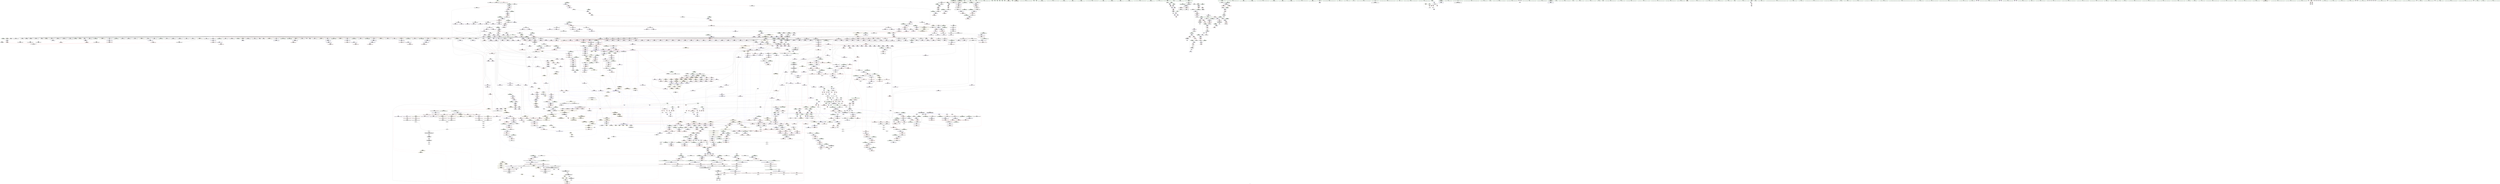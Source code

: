 digraph "SVFG" {
	label="SVFG";

	Node0x55f7ead51c10 [shape=record,color=grey,label="{NodeID: 0\nNullPtr|{|<s61>108|<s62>114}}"];
	Node0x55f7ead51c10 -> Node0x55f7eadc9a10[style=solid];
	Node0x55f7ead51c10 -> Node0x55f7eadc9b10[style=solid];
	Node0x55f7ead51c10 -> Node0x55f7eadc9be0[style=solid];
	Node0x55f7ead51c10 -> Node0x55f7eadc9cb0[style=solid];
	Node0x55f7ead51c10 -> Node0x55f7eadc9d80[style=solid];
	Node0x55f7ead51c10 -> Node0x55f7eadc9e50[style=solid];
	Node0x55f7ead51c10 -> Node0x55f7eadc9f20[style=solid];
	Node0x55f7ead51c10 -> Node0x55f7eadc9ff0[style=solid];
	Node0x55f7ead51c10 -> Node0x55f7eadca0c0[style=solid];
	Node0x55f7ead51c10 -> Node0x55f7eadca190[style=solid];
	Node0x55f7ead51c10 -> Node0x55f7eadca260[style=solid];
	Node0x55f7ead51c10 -> Node0x55f7eadca330[style=solid];
	Node0x55f7ead51c10 -> Node0x55f7eadca400[style=solid];
	Node0x55f7ead51c10 -> Node0x55f7eadca4d0[style=solid];
	Node0x55f7ead51c10 -> Node0x55f7eadca5a0[style=solid];
	Node0x55f7ead51c10 -> Node0x55f7eadca670[style=solid];
	Node0x55f7ead51c10 -> Node0x55f7eadca740[style=solid];
	Node0x55f7ead51c10 -> Node0x55f7eadca810[style=solid];
	Node0x55f7ead51c10 -> Node0x55f7eadca8e0[style=solid];
	Node0x55f7ead51c10 -> Node0x55f7eadca9b0[style=solid];
	Node0x55f7ead51c10 -> Node0x55f7eadcaa80[style=solid];
	Node0x55f7ead51c10 -> Node0x55f7eadcab50[style=solid];
	Node0x55f7ead51c10 -> Node0x55f7eadcac20[style=solid];
	Node0x55f7ead51c10 -> Node0x55f7eadcacf0[style=solid];
	Node0x55f7ead51c10 -> Node0x55f7eadcadc0[style=solid];
	Node0x55f7ead51c10 -> Node0x55f7eadcae90[style=solid];
	Node0x55f7ead51c10 -> Node0x55f7eadcaf60[style=solid];
	Node0x55f7ead51c10 -> Node0x55f7eadcb030[style=solid];
	Node0x55f7ead51c10 -> Node0x55f7eadcb100[style=solid];
	Node0x55f7ead51c10 -> Node0x55f7eadcb1d0[style=solid];
	Node0x55f7ead51c10 -> Node0x55f7eadcb2a0[style=solid];
	Node0x55f7ead51c10 -> Node0x55f7eadcb370[style=solid];
	Node0x55f7ead51c10 -> Node0x55f7eadbef60[style=solid];
	Node0x55f7ead51c10 -> Node0x55f7eadbf030[style=solid];
	Node0x55f7ead51c10 -> Node0x55f7eadbf100[style=solid];
	Node0x55f7ead51c10 -> Node0x55f7eadbf1d0[style=solid];
	Node0x55f7ead51c10 -> Node0x55f7eadbf2a0[style=solid];
	Node0x55f7ead51c10 -> Node0x55f7eadbf370[style=solid];
	Node0x55f7ead51c10 -> Node0x55f7eadbf440[style=solid];
	Node0x55f7ead51c10 -> Node0x55f7eadbf510[style=solid];
	Node0x55f7ead51c10 -> Node0x55f7eadbf5e0[style=solid];
	Node0x55f7ead51c10 -> Node0x55f7eadbf6b0[style=solid];
	Node0x55f7ead51c10 -> Node0x55f7eadbf780[style=solid];
	Node0x55f7ead51c10 -> Node0x55f7eadbf850[style=solid];
	Node0x55f7ead51c10 -> Node0x55f7eadbf920[style=solid];
	Node0x55f7ead51c10 -> Node0x55f7eadbf9f0[style=solid];
	Node0x55f7ead51c10 -> Node0x55f7eadbfac0[style=solid];
	Node0x55f7ead51c10 -> Node0x55f7eadbfb90[style=solid];
	Node0x55f7ead51c10 -> Node0x55f7eadbfc60[style=solid];
	Node0x55f7ead51c10 -> Node0x55f7eadbfd30[style=solid];
	Node0x55f7ead51c10 -> Node0x55f7eadbfe00[style=solid];
	Node0x55f7ead51c10 -> Node0x55f7eadbfed0[style=solid];
	Node0x55f7ead51c10 -> Node0x55f7eadbffa0[style=solid];
	Node0x55f7ead51c10 -> Node0x55f7eadfefe0[style=solid];
	Node0x55f7ead51c10 -> Node0x55f7eae043c0[style=solid];
	Node0x55f7ead51c10 -> Node0x55f7eae04e50[style=solid];
	Node0x55f7ead51c10 -> Node0x55f7eae05400[style=solid];
	Node0x55f7ead51c10 -> Node0x55f7eae054d0[style=solid];
	Node0x55f7ead51c10 -> Node0x55f7eae055a0[style=solid];
	Node0x55f7ead51c10 -> Node0x55f7eae05670[style=solid];
	Node0x55f7ead51c10 -> Node0x55f7eae3a260[style=solid];
	Node0x55f7ead51c10:s61 -> Node0x55f7eae19d90[style=solid,color=red];
	Node0x55f7ead51c10:s62 -> Node0x55f7eae1ddd0[style=solid,color=red];
	Node0x55f7eadc1fe0 [shape=record,color=black,label="{NodeID: 443\n1372\<--1384\n_ZNSt16allocator_traitsISaIPcEE8allocateERS1_m_ret\<--call\n_ZNSt16allocator_traitsISaIPcEE8allocateERS1_m\n|{<s0>98}}"];
	Node0x55f7eadc1fe0:s0 -> Node0x55f7eae13390[style=solid,color=blue];
	Node0x55f7eae14110 [shape=record,color=black,label="{NodeID: 3100\n1718 = PHI(1600, )\n}"];
	Node0x55f7eae14110 -> Node0x55f7eadf8a60[style=solid];
	Node0x55f7eae352e0 [shape=record,color=grey,label="{NodeID: 1993\n2085 = Binary(2083, 2084, )\n}"];
	Node0x55f7eae352e0 -> Node0x55f7eae37ce0[style=solid];
	Node0x55f7eadd1420 [shape=record,color=red,label="{NodeID: 886\n594\<--583\n\<--__x.addr\n_ZNSt15_Deque_iteratorIcRcPcEC2ERKS2_\n}"];
	Node0x55f7eadd1420 -> Node0x55f7eadda1a0[style=solid];
	Node0x55f7eae07620 [shape=record,color=blue,label="{NodeID: 1329\n1520\<--1519\n__t.addr\<--__t\n_ZSt4moveIRcEONSt16remove_referenceIT_E4typeEOS2_\n}"];
	Node0x55f7eae07620 -> Node0x55f7eadf7540[style=dashed];
	Node0x55f7eadba550 [shape=record,color=green,label="{NodeID: 222\n1247\<--1248\n__map_alloc\<--__map_alloc_field_insensitive\n_ZNSt11_Deque_baseIcSaIcEE15_M_allocate_mapEm\n|{<s0>97|<s1>98|<s2>99|<s3>100}}"];
	Node0x55f7eadba550:s0 -> Node0x55f7eae219e0[style=solid,color=red];
	Node0x55f7eadba550:s1 -> Node0x55f7eae1c050[style=solid,color=red];
	Node0x55f7eadba550:s2 -> Node0x55f7eae1b7c0[style=solid,color=red];
	Node0x55f7eadba550:s3 -> Node0x55f7eae1b7c0[style=solid,color=red];
	Node0x55f7eaddd9b0 [shape=record,color=purple,label="{NodeID: 665\n1554\<--1551\n_M_cur7\<--\n_ZNSt5dequeIcSaIcEE12emplace_backIJcEEEvDpOT_\n}"];
	Node0x55f7eaddd9b0 -> Node0x55f7eadf7a20[style=solid];
	Node0x55f7eadfc1a0 [shape=record,color=red,label="{NodeID: 1108\n2123\<--2114\n\<--__first.addr\n_ZSt23__copy_move_backward_a2ILb0EPPcS1_ET1_T0_S3_S2_\n|{<s0>160}}"];
	Node0x55f7eadfc1a0:s0 -> Node0x55f7eae1e210[style=solid,color=red];
	Node0x55f7eadb18b0 [shape=record,color=green,label="{NodeID: 1\n7\<--1\n__dso_handle\<--dummyObj\nGlob }"];
	Node0x55f7eadc20b0 [shape=record,color=black,label="{NodeID: 444\n1418\<--1414\n\<--call2\n_ZN9__gnu_cxx13new_allocatorIPcE8allocateEmPKv\n}"];
	Node0x55f7eadc20b0 -> Node0x55f7eadc2180[style=solid];
	Node0x55f7eae14250 [shape=record,color=black,label="{NodeID: 3101\n1855 = PHI(1957, )\n}"];
	Node0x55f7eae35460 [shape=record,color=grey,label="{NodeID: 1994\n2189 = Binary(1080, 2188, )\n}"];
	Node0x55f7eadd14f0 [shape=record,color=red,label="{NodeID: 887\n599\<--583\n\<--__x.addr\n_ZNSt15_Deque_iteratorIcRcPcEC2ERKS2_\n}"];
	Node0x55f7eadd14f0 -> Node0x55f7eadda270[style=solid];
	Node0x55f7eae076f0 [shape=record,color=blue,label="{NodeID: 1330\n1528\<--1526\nthis.addr\<--this\n_ZNSt5dequeIcSaIcEE12emplace_backIJcEEEvDpOT_\n}"];
	Node0x55f7eae076f0 -> Node0x55f7eadf7610[style=dashed];
	Node0x55f7eadba620 [shape=record,color=green,label="{NodeID: 223\n1249\<--1250\nexn.slot\<--exn.slot_field_insensitive\n_ZNSt11_Deque_baseIcSaIcEE15_M_allocate_mapEm\n}"];
	Node0x55f7eadba620 -> Node0x55f7eadf5a70[style=solid];
	Node0x55f7eadba620 -> Node0x55f7eae05c20[style=solid];
	Node0x55f7eaddda80 [shape=record,color=purple,label="{NodeID: 666\n1564\<--1563\n_M_impl8\<--\n_ZNSt5dequeIcSaIcEE12emplace_backIJcEEEvDpOT_\n}"];
	Node0x55f7eae84d90 [shape=record,color=yellow,style=double,label="{NodeID: 2216\n53V_1 = ENCHI(MR_53V_0)\npts\{1415 \}\nFun[_ZNSt5dequeIcSaIcEE4backEv]|{<s0>169}}"];
	Node0x55f7eae84d90:s0 -> Node0x55f7eaea3d40[style=dashed,color=red];
	Node0x55f7eadfc270 [shape=record,color=red,label="{NodeID: 1109\n2125\<--2116\n\<--__last.addr\n_ZSt23__copy_move_backward_a2ILb0EPPcS1_ET1_T0_S3_S2_\n|{<s0>161}}"];
	Node0x55f7eadfc270:s0 -> Node0x55f7eae1e210[style=solid,color=red];
	Node0x55f7eadb25e0 [shape=record,color=green,label="{NodeID: 2\n12\<--1\n\<--dummyObj\nCan only get source location for instruction, argument, global var or function.}"];
	Node0x55f7eadc2180 [shape=record,color=black,label="{NodeID: 445\n1388\<--1418\n_ZN9__gnu_cxx13new_allocatorIPcE8allocateEmPKv_ret\<--\n_ZN9__gnu_cxx13new_allocatorIPcE8allocateEmPKv\n|{<s0>108}}"];
	Node0x55f7eadc2180:s0 -> Node0x55f7eae137f0[style=solid,color=blue];
	Node0x55f7eae14360 [shape=record,color=black,label="{NodeID: 3102\n1873 = PHI(1981, )\n}"];
	Node0x55f7eae355e0 [shape=record,color=grey,label="{NodeID: 1995\n2175 = Binary(2173, 2174, )\n}"];
	Node0x55f7eae355e0 -> Node0x55f7eae35760[style=solid];
	Node0x55f7eadd15c0 [shape=record,color=red,label="{NodeID: 888\n604\<--583\n\<--__x.addr\n_ZNSt15_Deque_iteratorIcRcPcEC2ERKS2_\n}"];
	Node0x55f7eadd15c0 -> Node0x55f7eadda340[style=solid];
	Node0x55f7eae077c0 [shape=record,color=blue,label="{NodeID: 1331\n1530\<--1527\n__args.addr\<--__args\n_ZNSt5dequeIcSaIcEE12emplace_backIJcEEEvDpOT_\n}"];
	Node0x55f7eae077c0 -> Node0x55f7eadf76e0[style=dashed];
	Node0x55f7eae077c0 -> Node0x55f7eadf77b0[style=dashed];
	Node0x55f7eadba6f0 [shape=record,color=green,label="{NodeID: 224\n1251\<--1252\nehselector.slot\<--ehselector.slot_field_insensitive\n_ZNSt11_Deque_baseIcSaIcEE15_M_allocate_mapEm\n}"];
	Node0x55f7eadba6f0 -> Node0x55f7eadf5b40[style=solid];
	Node0x55f7eadba6f0 -> Node0x55f7eae05cf0[style=solid];
	Node0x55f7eadddb50 [shape=record,color=purple,label="{NodeID: 667\n1565\<--1563\n_M_finish9\<--\n_ZNSt5dequeIcSaIcEE12emplace_backIJcEEEvDpOT_\n}"];
	Node0x55f7eadfc340 [shape=record,color=red,label="{NodeID: 1110\n2127\<--2118\n\<--__result.addr\n_ZSt23__copy_move_backward_a2ILb0EPPcS1_ET1_T0_S3_S2_\n|{<s0>162}}"];
	Node0x55f7eadfc340:s0 -> Node0x55f7eae1e210[style=solid,color=red];
	Node0x55f7eadb26a0 [shape=record,color=green,label="{NodeID: 3\n16\<--1\n_ZSt3cin\<--dummyObj\nGlob }"];
	Node0x55f7eadc2250 [shape=record,color=black,label="{NodeID: 446\n1420\<--1427\n_ZNK9__gnu_cxx13new_allocatorIPcE8max_sizeEv_ret\<--\n_ZNK9__gnu_cxx13new_allocatorIPcE8max_sizeEv\n|{<s0>109}}"];
	Node0x55f7eadc2250:s0 -> Node0x55f7eae13990[style=solid,color=blue];
	Node0x55f7eae14470 [shape=record,color=black,label="{NodeID: 3103\n1885 = PHI(1215, )\n}"];
	Node0x55f7eae14470 -> Node0x55f7eadfabb0[style=solid];
	Node0x55f7eae35760 [shape=record,color=grey,label="{NodeID: 1996\n2176 = Binary(2175, 1080, )\n}"];
	Node0x55f7eae35760 -> Node0x55f7eae0a950[style=solid];
	Node0x55f7eadd1690 [shape=record,color=red,label="{NodeID: 889\n591\<--590\n\<--_M_cur2\n_ZNSt15_Deque_iteratorIcRcPcEC2ERKS2_\n}"];
	Node0x55f7eadd1690 -> Node0x55f7eae01570[style=solid];
	Node0x55f7eae07890 [shape=record,color=blue,label="{NodeID: 1332\n1566\<--1568\n_M_cur10\<--incdec.ptr\n_ZNSt5dequeIcSaIcEE12emplace_backIJcEEEvDpOT_\n}"];
	Node0x55f7eae07890 -> Node0x55f7eae83b50[style=dashed];
	Node0x55f7eadba7c0 [shape=record,color=green,label="{NodeID: 225\n1259\<--1260\n_ZNSt16allocator_traitsISaIPcEE8allocateERS1_m\<--_ZNSt16allocator_traitsISaIPcEE8allocateERS1_m_field_insensitive\n}"];
	Node0x55f7eadddc20 [shape=record,color=purple,label="{NodeID: 668\n1566\<--1563\n_M_cur10\<--\n_ZNSt5dequeIcSaIcEE12emplace_backIJcEEEvDpOT_\n}"];
	Node0x55f7eadddc20 -> Node0x55f7eadf7af0[style=solid];
	Node0x55f7eadddc20 -> Node0x55f7eae07890[style=solid];
	Node0x55f7eae84f80 [shape=record,color=yellow,style=double,label="{NodeID: 2218\n59V_1 = ENCHI(MR_59V_0)\npts\{100006 \}\nFun[_ZNSt5dequeIcSaIcEE4backEv]|{<s0>168}}"];
	Node0x55f7eae84f80:s0 -> Node0x55f7eaeabb10[style=dashed,color=red];
	Node0x55f7eadfc410 [shape=record,color=red,label="{NodeID: 1111\n2149\<--2137\n\<--__first.addr\n_ZSt22__copy_move_backward_aILb0EPPcS1_ET1_T0_S3_S2_\n|{<s0>164}}"];
	Node0x55f7eadfc410:s0 -> Node0x55f7eae1cb80[style=solid,color=red];
	Node0x55f7eadb1bf0 [shape=record,color=green,label="{NodeID: 4\n17\<--1\n_ZSt4cout\<--dummyObj\nGlob }"];
	Node0x55f7eadc2320 [shape=record,color=black,label="{NodeID: 447\n1438\<--1437\n\<--_M_impl\n_ZNSt11_Deque_baseIcSaIcEE16_M_allocate_nodeEv\n|{<s0>113}}"];
	Node0x55f7eadc2320:s0 -> Node0x55f7eae1a010[style=solid,color=red];
	Node0x55f7eae14610 [shape=record,color=black,label="{NodeID: 3104\n1892 = PHI(1240, )\n}"];
	Node0x55f7eae14610 -> Node0x55f7eae08db0[style=solid];
	Node0x55f7eae358e0 [shape=record,color=grey,label="{NodeID: 1997\n2183 = Binary(269, 2182, )\n}"];
	Node0x55f7eadd1760 [shape=record,color=red,label="{NodeID: 890\n596\<--595\n\<--_M_first3\n_ZNSt15_Deque_iteratorIcRcPcEC2ERKS2_\n}"];
	Node0x55f7eadd1760 -> Node0x55f7eae01640[style=solid];
	Node0x55f7eae07960 [shape=record,color=blue,label="{NodeID: 1333\n1582\<--1579\n__a.addr\<--__a\n_ZNSt16allocator_traitsISaIcEE9constructIcJcEEEvRS0_PT_DpOT0_\n}"];
	Node0x55f7eae07960 -> Node0x55f7eadf7bc0[style=dashed];
	Node0x55f7eadba8c0 [shape=record,color=green,label="{NodeID: 226\n1279\<--1280\nthis.addr\<--this.addr_field_insensitive\n_ZNSt11_Deque_baseIcSaIcEE15_M_create_nodesEPPcS3_\n}"];
	Node0x55f7eadba8c0 -> Node0x55f7eadf5c10[style=solid];
	Node0x55f7eadba8c0 -> Node0x55f7eae05dc0[style=solid];
	Node0x55f7eadddcf0 [shape=record,color=purple,label="{NodeID: 669\n1568\<--1567\nincdec.ptr\<--\n_ZNSt5dequeIcSaIcEE12emplace_backIJcEEEvDpOT_\n}"];
	Node0x55f7eadddcf0 -> Node0x55f7eae07890[style=solid];
	Node0x55f7eae85060 [shape=record,color=yellow,style=double,label="{NodeID: 2219\n543V_1 = ENCHI(MR_543V_0)\npts\{22610000 \}\nFun[_ZNSt5dequeIcSaIcEE4backEv]|{<s0>168}}"];
	Node0x55f7eae85060:s0 -> Node0x55f7eaeabbf0[style=dashed,color=red];
	Node0x55f7eadfc4e0 [shape=record,color=red,label="{NodeID: 1112\n2150\<--2139\n\<--__last.addr\n_ZSt22__copy_move_backward_aILb0EPPcS1_ET1_T0_S3_S2_\n|{<s0>164}}"];
	Node0x55f7eadfc4e0:s0 -> Node0x55f7eae1cc90[style=solid,color=red];
	Node0x55f7eadb1cb0 [shape=record,color=green,label="{NodeID: 5\n18\<--1\n.str\<--dummyObj\nGlob }"];
	Node0x55f7eadc23f0 [shape=record,color=black,label="{NodeID: 448\n1431\<--1440\n_ZNSt11_Deque_baseIcSaIcEE16_M_allocate_nodeEv_ret\<--call2\n_ZNSt11_Deque_baseIcSaIcEE16_M_allocate_nodeEv\n|{<s0>101|<s1>129}}"];
	Node0x55f7eadc23f0:s0 -> Node0x55f7eae134d0[style=solid,color=blue];
	Node0x55f7eadc23f0:s1 -> Node0x55f7eae12290[style=solid,color=blue];
	Node0x55f7eae14750 [shape=record,color=black,label="{NodeID: 3105\n1971 = PHI(2028, )\n|{<s0>150}}"];
	Node0x55f7eae14750:s0 -> Node0x55f7eae1c270[style=solid,color=red];
	Node0x55f7eae35a60 [shape=record,color=grey,label="{NodeID: 1998\n1082 = Binary(1081, 1083, )\n}"];
	Node0x55f7eae35a60 -> Node0x55f7eae048a0[style=solid];
	Node0x55f7eadd1830 [shape=record,color=red,label="{NodeID: 891\n601\<--600\n\<--_M_last4\n_ZNSt15_Deque_iteratorIcRcPcEC2ERKS2_\n}"];
	Node0x55f7eadd1830 -> Node0x55f7eae01710[style=solid];
	Node0x55f7eae07a30 [shape=record,color=blue,label="{NodeID: 1334\n1584\<--1580\n__p.addr\<--__p\n_ZNSt16allocator_traitsISaIcEE9constructIcJcEEEvRS0_PT_DpOT0_\n}"];
	Node0x55f7eae07a30 -> Node0x55f7eadf7c90[style=dashed];
	Node0x55f7eadba990 [shape=record,color=green,label="{NodeID: 227\n1281\<--1282\n__nstart.addr\<--__nstart.addr_field_insensitive\n_ZNSt11_Deque_baseIcSaIcEE15_M_create_nodesEPPcS3_\n}"];
	Node0x55f7eadba990 -> Node0x55f7eadf5ce0[style=solid];
	Node0x55f7eadba990 -> Node0x55f7eadf5db0[style=solid];
	Node0x55f7eadba990 -> Node0x55f7eae05e90[style=solid];
	Node0x55f7eaddddc0 [shape=record,color=purple,label="{NodeID: 670\n1627\<--1626\n_M_impl\<--\n_ZNSt5dequeIcSaIcEE16_M_push_back_auxIJcEEEvDpOT_\n}"];
	Node0x55f7eae85140 [shape=record,color=yellow,style=double,label="{NodeID: 2220\n545V_1 = ENCHI(MR_545V_0)\npts\{100003 100004 100005 \}\nFun[_ZNSt5dequeIcSaIcEE4backEv]|{<s0>169}}"];
	Node0x55f7eae85140:s0 -> Node0x55f7eaea42b0[style=dashed,color=red];
	Node0x55f7eadfc5b0 [shape=record,color=red,label="{NodeID: 1113\n2151\<--2141\n\<--__result.addr\n_ZSt22__copy_move_backward_aILb0EPPcS1_ET1_T0_S3_S2_\n|{<s0>164}}"];
	Node0x55f7eadfc5b0:s0 -> Node0x55f7eae1cdd0[style=solid,color=red];
	Node0x55f7eadb1d70 [shape=record,color=green,label="{NodeID: 6\n20\<--1\n.str.2\<--dummyObj\nGlob }"];
	Node0x55f7eadc24c0 [shape=record,color=black,label="{NodeID: 449\n1454\<--1453\n\<--\n_ZNSt16allocator_traitsISaIcEE8allocateERS0_m\n|{<s0>114}}"];
	Node0x55f7eadc24c0:s0 -> Node0x55f7eae1dbb0[style=solid,color=red];
	Node0x55f7eae14890 [shape=record,color=black,label="{NodeID: 3106\n1975 = PHI(2028, )\n|{<s0>150}}"];
	Node0x55f7eae14890:s0 -> Node0x55f7eae1c380[style=solid,color=red];
	Node0x55f7eae35be0 [shape=record,color=grey,label="{NodeID: 1999\n1077 = Binary(1076, 710, )\n}"];
	Node0x55f7eae35be0 -> Node0x55f7eae04700[style=solid];
	Node0x55f7eadd1900 [shape=record,color=red,label="{NodeID: 892\n606\<--605\n\<--_M_node5\n_ZNSt15_Deque_iteratorIcRcPcEC2ERKS2_\n}"];
	Node0x55f7eadd1900 -> Node0x55f7eae017e0[style=solid];
	Node0x55f7eae07b00 [shape=record,color=blue,label="{NodeID: 1335\n1586\<--1581\n__args.addr\<--__args\n_ZNSt16allocator_traitsISaIcEE9constructIcJcEEEvRS0_PT_DpOT0_\n}"];
	Node0x55f7eae07b00 -> Node0x55f7eadf7d60[style=dashed];
	Node0x55f7eadbaa60 [shape=record,color=green,label="{NodeID: 228\n1283\<--1284\n__nfinish.addr\<--__nfinish.addr_field_insensitive\n_ZNSt11_Deque_baseIcSaIcEE15_M_create_nodesEPPcS3_\n}"];
	Node0x55f7eadbaa60 -> Node0x55f7eadf5e80[style=solid];
	Node0x55f7eadbaa60 -> Node0x55f7eae05f60[style=solid];
	Node0x55f7eaddde90 [shape=record,color=purple,label="{NodeID: 671\n1628\<--1626\n_M_finish\<--\n_ZNSt5dequeIcSaIcEE16_M_push_back_auxIJcEEEvDpOT_\n}"];
	Node0x55f7eae85220 [shape=record,color=yellow,style=double,label="{NodeID: 2221\n547V_1 = ENCHI(MR_547V_0)\npts\{100007 100008 100009 \}\nFun[_ZNSt5dequeIcSaIcEE4backEv]|{<s0>168|<s1>169}}"];
	Node0x55f7eae85220:s0 -> Node0x55f7eaeabb10[style=dashed,color=red];
	Node0x55f7eae85220:s1 -> Node0x55f7eaea42b0[style=dashed,color=red];
	Node0x55f7eadfc680 [shape=record,color=red,label="{NodeID: 1114\n2172\<--2160\n\<--__first.addr\n_ZNSt20__copy_move_backwardILb0ELb1ESt26random_access_iterator_tagE13__copy_move_bIPcEEPT_PKS4_S7_S5_\n}"];
	Node0x55f7eadfc680 -> Node0x55f7eadd6380[style=solid];
	Node0x55f7eadb27c0 [shape=record,color=green,label="{NodeID: 7\n22\<--1\nstdin\<--dummyObj\nGlob }"];
	Node0x55f7eadc2590 [shape=record,color=black,label="{NodeID: 450\n1444\<--1456\n_ZNSt16allocator_traitsISaIcEE8allocateERS0_m_ret\<--call\n_ZNSt16allocator_traitsISaIcEE8allocateERS0_m\n|{<s0>113}}"];
	Node0x55f7eadc2590:s0 -> Node0x55f7eae13c10[style=solid,color=blue];
	Node0x55f7eae149d0 [shape=record,color=black,label="{NodeID: 3107\n1977 = PHI(2003, )\n}"];
	Node0x55f7eae149d0 -> Node0x55f7eadd5820[style=solid];
	Node0x55f7eae35d60 [shape=record,color=grey,label="{NodeID: 2000\n2233 = Binary(2232, 710, )\n}"];
	Node0x55f7eae35d60 -> Node0x55f7eae36360[style=solid];
	Node0x55f7eadd19d0 [shape=record,color=red,label="{NodeID: 893\n624\<--613\nthis1\<--this.addr\n_ZNSt11_Deque_baseIcSaIcEE16_M_destroy_nodesEPPcS3_\n|{<s0>54}}"];
	Node0x55f7eadd19d0:s0 -> Node0x55f7eaf43040[style=solid,color=red];
	Node0x55f7eaeb07f0 [shape=record,color=yellow,style=double,label="{NodeID: 2443\n160V_1 = ENCHI(MR_160V_0)\npts\{100001 \}\nFun[_ZNSt5dequeIcSaIcEE17_M_reallocate_mapEmb]|{|<s7>142}}"];
	Node0x55f7eaeb07f0 -> Node0x55f7eadfa460[style=dashed];
	Node0x55f7eaeb07f0 -> Node0x55f7eadfa600[style=dashed];
	Node0x55f7eaeb07f0 -> Node0x55f7eadfaae0[style=dashed];
	Node0x55f7eaeb07f0 -> Node0x55f7eadfabb0[style=dashed];
	Node0x55f7eaeb07f0 -> Node0x55f7eadfaef0[style=dashed];
	Node0x55f7eaeb07f0 -> Node0x55f7eae09020[style=dashed];
	Node0x55f7eaeb07f0 -> Node0x55f7eae89cc0[style=dashed];
	Node0x55f7eaeb07f0:s7 -> Node0x55f7eae9e350[style=dashed,color=red];
	Node0x55f7eae07bd0 [shape=record,color=blue,label="{NodeID: 1336\n1602\<--1601\n__t.addr\<--__t\n_ZSt7forwardIcEOT_RNSt16remove_referenceIS0_E4typeE\n}"];
	Node0x55f7eae07bd0 -> Node0x55f7eadf7e30[style=dashed];
	Node0x55f7eadc2fc0 [shape=record,color=green,label="{NodeID: 229\n1285\<--1286\n__cur\<--__cur_field_insensitive\n_ZNSt11_Deque_baseIcSaIcEE15_M_create_nodesEPPcS3_\n}"];
	Node0x55f7eadc2fc0 -> Node0x55f7eadf5f50[style=solid];
	Node0x55f7eadc2fc0 -> Node0x55f7eadf6020[style=solid];
	Node0x55f7eadc2fc0 -> Node0x55f7eadf60f0[style=solid];
	Node0x55f7eadc2fc0 -> Node0x55f7eadf61c0[style=solid];
	Node0x55f7eadc2fc0 -> Node0x55f7eae06030[style=solid];
	Node0x55f7eadc2fc0 -> Node0x55f7eae061d0[style=solid];
	Node0x55f7eadddf60 [shape=record,color=purple,label="{NodeID: 672\n1629\<--1626\n_M_node\<--\n_ZNSt5dequeIcSaIcEE16_M_push_back_auxIJcEEEvDpOT_\n}"];
	Node0x55f7eadddf60 -> Node0x55f7eadf8310[style=solid];
	Node0x55f7eae85300 [shape=record,color=yellow,style=double,label="{NodeID: 2222\n549V_1 = ENCHI(MR_549V_0)\npts\{22610001 22610002 22610003 \}\nFun[_ZNSt5dequeIcSaIcEE4backEv]|{<s0>168}}"];
	Node0x55f7eae85300:s0 -> Node0x55f7eaeabbf0[style=dashed,color=red];
	Node0x55f7eadfc750 [shape=record,color=red,label="{NodeID: 1115\n2186\<--2160\n\<--__first.addr\n_ZNSt20__copy_move_backwardILb0ELb1ESt26random_access_iterator_tagE13__copy_move_bIPcEEPT_PKS4_S7_S5_\n}"];
	Node0x55f7eadfc750 -> Node0x55f7eadd6520[style=solid];
	Node0x55f7eadb2850 [shape=record,color=green,label="{NodeID: 8\n23\<--1\n.str.3\<--dummyObj\nGlob }"];
	Node0x55f7eadc2660 [shape=record,color=black,label="{NodeID: 451\n1460\<--1484\n_ZN9__gnu_cxx13new_allocatorIcE8allocateEmPKv_ret\<--call2\n_ZN9__gnu_cxx13new_allocatorIcE8allocateEmPKv\n|{<s0>114}}"];
	Node0x55f7eadc2660:s0 -> Node0x55f7eae13d50[style=solid,color=blue];
	Node0x55f7eae14b10 [shape=record,color=black,label="{NodeID: 3108\n1995 = PHI(2028, )\n|{<s0>153}}"];
	Node0x55f7eae14b10:s0 -> Node0x55f7eae17990[style=solid,color=red];
	Node0x55f7eae35ee0 [shape=record,color=grey,label="{NodeID: 2001\n2232 = Binary(2231, 1080, )\n}"];
	Node0x55f7eae35ee0 -> Node0x55f7eae35d60[style=solid];
	Node0x55f7eadd1aa0 [shape=record,color=red,label="{NodeID: 894\n625\<--615\n\<--__nstart.addr\n_ZNSt11_Deque_baseIcSaIcEE16_M_destroy_nodesEPPcS3_\n}"];
	Node0x55f7eadd1aa0 -> Node0x55f7eae01b20[style=solid];
	Node0x55f7eaeb08d0 [shape=record,color=yellow,style=double,label="{NodeID: 2444\n185V_1 = ENCHI(MR_185V_0)\npts\{100005 \}\nFun[_ZNSt5dequeIcSaIcEE17_M_reallocate_mapEmb]|{|<s5>146}}"];
	Node0x55f7eaeb08d0 -> Node0x55f7eadfa390[style=dashed];
	Node0x55f7eaeb08d0 -> Node0x55f7eadfa6d0[style=dashed];
	Node0x55f7eaeb08d0 -> Node0x55f7eadfa7a0[style=dashed];
	Node0x55f7eaeb08d0 -> Node0x55f7eadfa940[style=dashed];
	Node0x55f7eaeb08d0 -> Node0x55f7eadfac80[style=dashed];
	Node0x55f7eaeb08d0:s5 -> Node0x55f7eae06780[style=dashed,color=red];
	Node0x55f7eae07ca0 [shape=record,color=blue,label="{NodeID: 1337\n1610\<--1608\nthis.addr\<--this\n_ZNSt5dequeIcSaIcEE16_M_push_back_auxIJcEEEvDpOT_\n}"];
	Node0x55f7eae07ca0 -> Node0x55f7eadf7f00[style=dashed];
	Node0x55f7eadc3090 [shape=record,color=green,label="{NodeID: 230\n1287\<--1288\nexn.slot\<--exn.slot_field_insensitive\n_ZNSt11_Deque_baseIcSaIcEE15_M_create_nodesEPPcS3_\n}"];
	Node0x55f7eadc3090 -> Node0x55f7eadf6290[style=solid];
	Node0x55f7eadc3090 -> Node0x55f7eadf6360[style=solid];
	Node0x55f7eadc3090 -> Node0x55f7eae062a0[style=solid];
	Node0x55f7eadc3090 -> Node0x55f7eae06440[style=solid];
	Node0x55f7eadde030 [shape=record,color=purple,label="{NodeID: 673\n1631\<--1630\nadd.ptr\<--\n_ZNSt5dequeIcSaIcEE16_M_push_back_auxIJcEEEvDpOT_\n}"];
	Node0x55f7eadde030 -> Node0x55f7eae07e40[style=solid];
	Node0x55f7eadfc820 [shape=record,color=red,label="{NodeID: 1116\n2171\<--2162\n\<--__last.addr\n_ZNSt20__copy_move_backwardILb0ELb1ESt26random_access_iterator_tagE13__copy_move_bIPcEEPT_PKS4_S7_S5_\n}"];
	Node0x55f7eadfc820 -> Node0x55f7eadd62b0[style=solid];
	Node0x55f7eadb28e0 [shape=record,color=green,label="{NodeID: 9\n25\<--1\n.str.4\<--dummyObj\nGlob }"];
	Node0x55f7eaebee00 [shape=record,color=yellow,style=double,label="{NodeID: 2666\nRETMU(7V_2)\npts\{84 \}\nFun[_ZNSt5stackIcSt5dequeIcSaIcEEED2Ev]}"];
	Node0x55f7eadc2730 [shape=record,color=black,label="{NodeID: 452\n1487\<--1494\n_ZNK9__gnu_cxx13new_allocatorIcE8max_sizeEv_ret\<--\n_ZNK9__gnu_cxx13new_allocatorIcE8max_sizeEv\n|{<s0>115}}"];
	Node0x55f7eadc2730:s0 -> Node0x55f7eaf58e10[style=solid,color=blue];
	Node0x55f7eae14c50 [shape=record,color=black,label="{NodeID: 3109\n1997 = PHI(2028, )\n|{<s0>153}}"];
	Node0x55f7eae14c50:s0 -> Node0x55f7eae17ad0[style=solid,color=red];
	Node0x55f7eae36060 [shape=record,color=grey,label="{NodeID: 2002\n2231 = Binary(2229, 2230, )\n}"];
	Node0x55f7eae36060 -> Node0x55f7eae35ee0[style=solid];
	Node0x55f7eadd1b70 [shape=record,color=red,label="{NodeID: 895\n629\<--617\n\<--__nfinish.addr\n_ZNSt11_Deque_baseIcSaIcEE16_M_destroy_nodesEPPcS3_\n}"];
	Node0x55f7eadd1b70 -> Node0x55f7eae3ace0[style=solid];
	Node0x55f7eaeb09b0 [shape=record,color=yellow,style=double,label="{NodeID: 2445\n162V_1 = ENCHI(MR_162V_0)\npts\{100009 \}\nFun[_ZNSt5dequeIcSaIcEE17_M_reallocate_mapEmb]|{|<s4>146}}"];
	Node0x55f7eaeb09b0 -> Node0x55f7eadfa2c0[style=dashed];
	Node0x55f7eaeb09b0 -> Node0x55f7eadfa870[style=dashed];
	Node0x55f7eaeb09b0 -> Node0x55f7eadfaa10[style=dashed];
	Node0x55f7eaeb09b0 -> Node0x55f7eadfad50[style=dashed];
	Node0x55f7eaeb09b0:s4 -> Node0x55f7eae06780[style=dashed,color=red];
	Node0x55f7eae07d70 [shape=record,color=blue,label="{NodeID: 1338\n1612\<--1609\n__args.addr\<--__args\n_ZNSt5dequeIcSaIcEE16_M_push_back_auxIJcEEEvDpOT_\n}"];
	Node0x55f7eae07d70 -> Node0x55f7eadf7fd0[style=dashed];
	Node0x55f7eadc3160 [shape=record,color=green,label="{NodeID: 231\n1289\<--1290\nehselector.slot\<--ehselector.slot_field_insensitive\n_ZNSt11_Deque_baseIcSaIcEE15_M_create_nodesEPPcS3_\n}"];
	Node0x55f7eadc3160 -> Node0x55f7eadf6430[style=solid];
	Node0x55f7eadc3160 -> Node0x55f7eae06370[style=solid];
	Node0x55f7eadc3160 -> Node0x55f7eae06510[style=solid];
	Node0x55f7eadde100 [shape=record,color=purple,label="{NodeID: 674\n1634\<--1633\n_M_impl2\<--\n_ZNSt5dequeIcSaIcEE16_M_push_back_auxIJcEEEvDpOT_\n}"];
	Node0x55f7eadde100 -> Node0x55f7eadd3d50[style=solid];
	Node0x55f7eadfc8f0 [shape=record,color=red,label="{NodeID: 1117\n2181\<--2164\n\<--__result.addr\n_ZNSt20__copy_move_backwardILb0ELb1ESt26random_access_iterator_tagE13__copy_move_bIPcEEPT_PKS4_S7_S5_\n}"];
	Node0x55f7eadfc8f0 -> Node0x55f7eadcdf50[style=solid];
	Node0x55f7eadb2970 [shape=record,color=green,label="{NodeID: 10\n27\<--1\nstdout\<--dummyObj\nGlob }"];
	Node0x55f7eaebef10 [shape=record,color=yellow,style=double,label="{NodeID: 2667\nRETMU(9V_1)\npts\{1415 100006 100007 100008 100009 \}\nFun[_ZNSt5stackIcSt5dequeIcSaIcEEED2Ev]}"];
	Node0x55f7eadc2800 [shape=record,color=black,label="{NodeID: 453\n1495\<--1496\n_ZNSt15_Deque_iteratorIcRcPcE14_S_buffer_sizeEv_ret\<--call\n_ZNSt15_Deque_iteratorIcRcPcE14_S_buffer_sizeEv\n|{<s0>107|<s1>167}}"];
	Node0x55f7eadc2800:s0 -> Node0x55f7eae136e0[style=solid,color=blue];
	Node0x55f7eadc2800:s1 -> Node0x55f7eae15c90[style=solid,color=blue];
	Node0x55f7eae14d90 [shape=record,color=black,label="{NodeID: 3110\n1999 = PHI(2110, )\n}"];
	Node0x55f7eae14d90 -> Node0x55f7eadd58f0[style=solid];
	Node0x55f7eae361e0 [shape=record,color=grey,label="{NodeID: 2003\n1076 = Binary(1074, 1075, )\n}"];
	Node0x55f7eae361e0 -> Node0x55f7eae35be0[style=solid];
	Node0x55f7eadd1c40 [shape=record,color=red,label="{NodeID: 896\n628\<--619\n\<--__n\n_ZNSt11_Deque_baseIcSaIcEE16_M_destroy_nodesEPPcS3_\n}"];
	Node0x55f7eadd1c40 -> Node0x55f7eae3ace0[style=solid];
	Node0x55f7eaeb0a90 [shape=record,color=yellow,style=double,label="{NodeID: 2446\n188V_1 = ENCHI(MR_188V_0)\npts\{1060 1062 \}\nFun[_ZNSt5dequeIcSaIcEE17_M_reallocate_mapEmb]}"];
	Node0x55f7eaeb0a90 -> Node0x55f7eadfabb0[style=dashed];
	Node0x55f7eae07e40 [shape=record,color=blue,label="{NodeID: 1339\n1631\<--1625\nadd.ptr\<--call\n_ZNSt5dequeIcSaIcEE16_M_push_back_auxIJcEEEvDpOT_\n|{|<s1>125|<s2>132}}"];
	Node0x55f7eae07e40 -> Node0x55f7eadf8720[style=dashed];
	Node0x55f7eae07e40:s1 -> Node0x55f7eae83d30[style=dashed,color=blue];
	Node0x55f7eae07e40:s2 -> Node0x55f7eaea7150[style=dashed,color=red];
	Node0x55f7eadc3230 [shape=record,color=green,label="{NodeID: 232\n1303\<--1304\n_ZNSt11_Deque_baseIcSaIcEE16_M_allocate_nodeEv\<--_ZNSt11_Deque_baseIcSaIcEE16_M_allocate_nodeEv_field_insensitive\n}"];
	Node0x55f7eadde1d0 [shape=record,color=purple,label="{NodeID: 675\n1637\<--1636\n_M_impl3\<--\n_ZNSt5dequeIcSaIcEE16_M_push_back_auxIJcEEEvDpOT_\n}"];
	Node0x55f7eadfc9c0 [shape=record,color=red,label="{NodeID: 1118\n2192\<--2164\n\<--__result.addr\n_ZNSt20__copy_move_backwardILb0ELb1ESt26random_access_iterator_tagE13__copy_move_bIPcEEPT_PKS4_S7_S5_\n}"];
	Node0x55f7eadfc9c0 -> Node0x55f7eadce020[style=solid];
	Node0x55f7eadb2a70 [shape=record,color=green,label="{NodeID: 11\n28\<--1\n.str.5\<--dummyObj\nGlob }"];
	Node0x55f7eadc28d0 [shape=record,color=black,label="{NodeID: 454\n1518\<--1523\n_ZSt4moveIRcEONSt16remove_referenceIT_E4typeEOS2__ret\<--\n_ZSt4moveIRcEONSt16remove_referenceIT_E4typeEOS2_\n|{<s0>9|<s1>120}}"];
	Node0x55f7eadc28d0:s0 -> Node0x55f7eaf586a0[style=solid,color=blue];
	Node0x55f7eadc28d0:s1 -> Node0x55f7eaf59120[style=solid,color=blue];
	Node0x55f7eae14ed0 [shape=record,color=black,label="{NodeID: 3111\n2017 = PHI(2059, )\n|{<s0>157}}"];
	Node0x55f7eae14ed0:s0 -> Node0x55f7eae1f570[style=solid,color=red];
	Node0x55f7eae36360 [shape=record,color=grey,label="{NodeID: 2004\n2234 = Binary(2222, 2233, )\n}"];
	Node0x55f7eae36360 -> Node0x55f7eae37560[style=solid];
	Node0x55f7eadd1d10 [shape=record,color=red,label="{NodeID: 897\n632\<--619\n\<--__n\n_ZNSt11_Deque_baseIcSaIcEE16_M_destroy_nodesEPPcS3_\n}"];
	Node0x55f7eadd1d10 -> Node0x55f7eadd1eb0[style=solid];
	Node0x55f7eaeb0b70 [shape=record,color=yellow,style=double,label="{NodeID: 2447\n190V_1 = ENCHI(MR_190V_0)\npts\{100003 100004 100007 100008 \}\nFun[_ZNSt5dequeIcSaIcEE17_M_reallocate_mapEmb]|{<s0>146|<s1>146}}"];
	Node0x55f7eaeb0b70:s0 -> Node0x55f7eae06850[style=dashed,color=red];
	Node0x55f7eaeb0b70:s1 -> Node0x55f7eae06920[style=dashed,color=red];
	Node0x55f7eae07f10 [shape=record,color=blue,label="{NodeID: 1340\n1662\<--1658\n_M_cur16\<--\n_ZNSt5dequeIcSaIcEE16_M_push_back_auxIJcEEEvDpOT_\n|{<s0>125}}"];
	Node0x55f7eae07f10:s0 -> Node0x55f7eae83b50[style=dashed,color=blue];
	Node0x55f7eadc3330 [shape=record,color=green,label="{NodeID: 233\n1349\<--1350\nthis.addr\<--this.addr_field_insensitive\n_ZNSt15_Deque_iteratorIcRcPcE11_M_set_nodeEPS1_\n}"];
	Node0x55f7eadc3330 -> Node0x55f7eadf6500[style=solid];
	Node0x55f7eadc3330 -> Node0x55f7eae065e0[style=solid];
	Node0x55f7eadde2a0 [shape=record,color=purple,label="{NodeID: 676\n1638\<--1636\n_M_finish4\<--\n_ZNSt5dequeIcSaIcEE16_M_push_back_auxIJcEEEvDpOT_\n}"];
	Node0x55f7eadfca90 [shape=record,color=red,label="{NodeID: 1119\n2178\<--2166\n\<--_Num\n_ZNSt20__copy_move_backwardILb0ELb1ESt26random_access_iterator_tagE13__copy_move_bIPcEEPT_PKS4_S7_S5_\n}"];
	Node0x55f7eadfca90 -> Node0x55f7eae39ae0[style=solid];
	Node0x55f7eadb2b70 [shape=record,color=green,label="{NodeID: 12\n30\<--1\n.str.6\<--dummyObj\nGlob }"];
	Node0x55f7eadc29a0 [shape=record,color=black,label="{NodeID: 455\n1535\<--1534\n\<--this1\n_ZNSt5dequeIcSaIcEE12emplace_backIJcEEEvDpOT_\n}"];
	Node0x55f7eadc29a0 -> Node0x55f7eaddd190[style=solid];
	Node0x55f7eadc29a0 -> Node0x55f7eaddd260[style=solid];
	Node0x55f7eadc29a0 -> Node0x55f7eaddd330[style=solid];
	Node0x55f7eae15010 [shape=record,color=black,label="{NodeID: 3112\n2021 = PHI(2059, )\n|{<s0>157}}"];
	Node0x55f7eae15010:s0 -> Node0x55f7eae1f680[style=solid,color=red];
	Node0x55f7eae364e0 [shape=record,color=grey,label="{NodeID: 2005\n1800 = Binary(1799, 710, )\n}"];
	Node0x55f7eae364e0 -> Node0x55f7eae08a70[style=solid];
	Node0x55f7eadd1de0 [shape=record,color=red,label="{NodeID: 898\n638\<--619\n\<--__n\n_ZNSt11_Deque_baseIcSaIcEE16_M_destroy_nodesEPPcS3_\n}"];
	Node0x55f7eadd1de0 -> Node0x55f7eadda410[style=solid];
	Node0x55f7eae07fe0 [shape=record,color=blue,label="{NodeID: 1341\n1614\<--1666\nexn.slot\<--\n_ZNSt5dequeIcSaIcEE16_M_push_back_auxIJcEEEvDpOT_\n}"];
	Node0x55f7eae07fe0 -> Node0x55f7eadf80a0[style=dashed];
	Node0x55f7eae07fe0 -> Node0x55f7eae08180[style=dashed];
	Node0x55f7eadc3400 [shape=record,color=green,label="{NodeID: 234\n1351\<--1352\n__new_node.addr\<--__new_node.addr_field_insensitive\n_ZNSt15_Deque_iteratorIcRcPcE11_M_set_nodeEPS1_\n}"];
	Node0x55f7eadc3400 -> Node0x55f7eadf65d0[style=solid];
	Node0x55f7eadc3400 -> Node0x55f7eadf66a0[style=solid];
	Node0x55f7eadc3400 -> Node0x55f7eae066b0[style=solid];
	Node0x55f7eadde370 [shape=record,color=purple,label="{NodeID: 677\n1639\<--1636\n_M_cur\<--\n_ZNSt5dequeIcSaIcEE16_M_push_back_auxIJcEEEvDpOT_\n}"];
	Node0x55f7eadde370 -> Node0x55f7eadf83e0[style=solid];
	Node0x55f7eadfcb60 [shape=record,color=red,label="{NodeID: 1120\n2182\<--2166\n\<--_Num\n_ZNSt20__copy_move_backwardILb0ELb1ESt26random_access_iterator_tagE13__copy_move_bIPcEEPT_PKS4_S7_S5_\n}"];
	Node0x55f7eadfcb60 -> Node0x55f7eae358e0[style=solid];
	Node0x55f7eadb2c70 [shape=record,color=green,label="{NodeID: 13\n33\<--1\n\<--dummyObj\nCan only get source location for instruction, argument, global var or function.}"];
	Node0x55f7eadc2a70 [shape=record,color=black,label="{NodeID: 456\n1540\<--1534\n\<--this1\n_ZNSt5dequeIcSaIcEE12emplace_backIJcEEEvDpOT_\n}"];
	Node0x55f7eadc2a70 -> Node0x55f7eaddd400[style=solid];
	Node0x55f7eadc2a70 -> Node0x55f7eaddd4d0[style=solid];
	Node0x55f7eadc2a70 -> Node0x55f7eaddd5a0[style=solid];
	Node0x55f7eae15150 [shape=record,color=black,label="{NodeID: 3113\n2023 = PHI(2059, )\n|{<s0>157}}"];
	Node0x55f7eae15150:s0 -> Node0x55f7eae1f790[style=solid,color=red];
	Node0x55f7eae36660 [shape=record,color=grey,label="{NodeID: 2006\n1799 = Binary(1798, 1080, )\n}"];
	Node0x55f7eae36660 -> Node0x55f7eae364e0[style=solid];
	Node0x55f7eadd1eb0 [shape=record,color=red,label="{NodeID: 899\n633\<--632\n\<--\n_ZNSt11_Deque_baseIcSaIcEE16_M_destroy_nodesEPPcS3_\n|{<s0>54}}"];
	Node0x55f7eadd1eb0:s0 -> Node0x55f7eaf42cf0[style=solid,color=red];
	Node0x55f7eaeb0d60 [shape=record,color=yellow,style=double,label="{NodeID: 2449\n53V_1 = ENCHI(MR_53V_0)\npts\{1415 \}\nFun[_ZNSt5stackIcSt5dequeIcSaIcEEE3popEv]|{<s0>27}}"];
	Node0x55f7eaeb0d60:s0 -> Node0x55f7eaeaa5a0[style=dashed,color=red];
	Node0x55f7eae080b0 [shape=record,color=blue,label="{NodeID: 1342\n1616\<--1668\nehselector.slot\<--\n_ZNSt5dequeIcSaIcEE16_M_push_back_auxIJcEEEvDpOT_\n}"];
	Node0x55f7eae080b0 -> Node0x55f7eae08250[style=dashed];
	Node0x55f7eadc34d0 [shape=record,color=green,label="{NodeID: 235\n1366\<--1367\n_ZNSt15_Deque_iteratorIcRcPcE14_S_buffer_sizeEv\<--_ZNSt15_Deque_iteratorIcRcPcE14_S_buffer_sizeEv_field_insensitive\n}"];
	Node0x55f7eadde440 [shape=record,color=purple,label="{NodeID: 678\n1645\<--1644\n_M_impl6\<--\n_ZNSt5dequeIcSaIcEE16_M_push_back_auxIJcEEEvDpOT_\n}"];
	Node0x55f7eadfcc30 [shape=record,color=red,label="{NodeID: 1121\n2188\<--2166\n\<--_Num\n_ZNSt20__copy_move_backwardILb0ELb1ESt26random_access_iterator_tagE13__copy_move_bIPcEEPT_PKS4_S7_S5_\n}"];
	Node0x55f7eadfcc30 -> Node0x55f7eae35460[style=solid];
	Node0x55f7eadb2d70 [shape=record,color=green,label="{NodeID: 14\n111\<--1\n\<--dummyObj\nCan only get source location for instruction, argument, global var or function.}"];
	Node0x55f7eadc2b40 [shape=record,color=black,label="{NodeID: 457\n1548\<--1534\n\<--this1\n_ZNSt5dequeIcSaIcEE12emplace_backIJcEEEvDpOT_\n}"];
	Node0x55f7eadc2b40 -> Node0x55f7eaddd740[style=solid];
	Node0x55f7eae15290 [shape=record,color=black,label="{NodeID: 3114\n2024 = PHI(2035, )\n}"];
	Node0x55f7eae15290 -> Node0x55f7eadd59c0[style=solid];
	Node0x55f7eae367e0 [shape=record,color=grey,label="{NodeID: 2007\n1798 = Binary(1796, 1797, )\n}"];
	Node0x55f7eae367e0 -> Node0x55f7eae36660[style=solid];
	Node0x55f7eadd1f80 [shape=record,color=red,label="{NodeID: 900\n662\<--647\nthis1\<--this.addr\n_ZNSt11_Deque_baseIcSaIcEE17_M_deallocate_mapEPPcm\n|{<s0>55}}"];
	Node0x55f7eadd1f80:s0 -> Node0x55f7eae21bf0[style=solid,color=red];
	Node0x55f7eaeb0e40 [shape=record,color=yellow,style=double,label="{NodeID: 2450\n86V_1 = ENCHI(MR_86V_0)\npts\{100003 100004 100005 100006 100007 100008 100009 \}\nFun[_ZNSt5stackIcSt5dequeIcSaIcEEE3popEv]|{<s0>27|<s1>27|<s2>27}}"];
	Node0x55f7eaeb0e40:s0 -> Node0x55f7eaeaa790[style=dashed,color=red];
	Node0x55f7eaeb0e40:s1 -> Node0x55f7eaeaa870[style=dashed,color=red];
	Node0x55f7eaeb0e40:s2 -> Node0x55f7eaeaa950[style=dashed,color=red];
	Node0x55f7eae08180 [shape=record,color=blue,label="{NodeID: 1343\n1614\<--1684\nexn.slot\<--\n_ZNSt5dequeIcSaIcEE16_M_push_back_auxIJcEEEvDpOT_\n}"];
	Node0x55f7eae08180 -> Node0x55f7eadf8170[style=dashed];
	Node0x55f7eadc35d0 [shape=record,color=green,label="{NodeID: 236\n1375\<--1376\n__a.addr\<--__a.addr_field_insensitive\n_ZNSt16allocator_traitsISaIPcEE8allocateERS1_m\n}"];
	Node0x55f7eadc35d0 -> Node0x55f7eadf6910[style=solid];
	Node0x55f7eadc35d0 -> Node0x55f7eae069f0[style=solid];
	Node0x55f7eadde510 [shape=record,color=purple,label="{NodeID: 679\n1646\<--1644\n_M_finish7\<--\n_ZNSt5dequeIcSaIcEE16_M_push_back_auxIJcEEEvDpOT_\n|{<s0>132}}"];
	Node0x55f7eadde510:s0 -> Node0x55f7eae1d2d0[style=solid,color=red];
	Node0x55f7eadfcd00 [shape=record,color=red,label="{NodeID: 1122\n2193\<--2166\n\<--_Num\n_ZNSt20__copy_move_backwardILb0ELb1ESt26random_access_iterator_tagE13__copy_move_bIPcEEPT_PKS4_S7_S5_\n}"];
	Node0x55f7eadfcd00 -> Node0x55f7eae34b60[style=solid];
	Node0x55f7eadb2e70 [shape=record,color=green,label="{NodeID: 15\n121\<--1\n\<--dummyObj\nCan only get source location for instruction, argument, global var or function.}"];
	Node0x55f7eadc2c10 [shape=record,color=black,label="{NodeID: 458\n1551\<--1534\n\<--this1\n_ZNSt5dequeIcSaIcEE12emplace_backIJcEEEvDpOT_\n}"];
	Node0x55f7eadc2c10 -> Node0x55f7eaddd810[style=solid];
	Node0x55f7eadc2c10 -> Node0x55f7eaddd8e0[style=solid];
	Node0x55f7eadc2c10 -> Node0x55f7eaddd9b0[style=solid];
	Node0x55f7eae153d0 [shape=record,color=black,label="{NodeID: 3115\n2055 = PHI(2066, )\n}"];
	Node0x55f7eae153d0 -> Node0x55f7eadd5b60[style=solid];
	Node0x55f7eae36960 [shape=record,color=grey,label="{NodeID: 2008\n1804 = Binary(1802, 1803, )\n}"];
	Node0x55f7eae36960 -> Node0x55f7eae08b40[style=solid];
	Node0x55f7eadd2050 [shape=record,color=red,label="{NodeID: 901\n666\<--649\n\<--__p.addr\n_ZNSt11_Deque_baseIcSaIcEE17_M_deallocate_mapEPPcm\n|{<s0>56}}"];
	Node0x55f7eadd2050:s0 -> Node0x55f7eae20250[style=solid,color=red];
	Node0x55f7eae08250 [shape=record,color=blue,label="{NodeID: 1344\n1616\<--1686\nehselector.slot\<--\n_ZNSt5dequeIcSaIcEE16_M_push_back_auxIJcEEEvDpOT_\n}"];
	Node0x55f7eae08250 -> Node0x55f7eadf8240[style=dashed];
	Node0x55f7eadc36a0 [shape=record,color=green,label="{NodeID: 237\n1377\<--1378\n__n.addr\<--__n.addr_field_insensitive\n_ZNSt16allocator_traitsISaIPcEE8allocateERS1_m\n}"];
	Node0x55f7eadc36a0 -> Node0x55f7eadf69e0[style=solid];
	Node0x55f7eadc36a0 -> Node0x55f7eae06ac0[style=solid];
	Node0x55f7eadde5e0 [shape=record,color=purple,label="{NodeID: 680\n1648\<--1647\n_M_impl8\<--\n_ZNSt5dequeIcSaIcEE16_M_push_back_auxIJcEEEvDpOT_\n}"];
	Node0x55f7eadfcdd0 [shape=record,color=red,label="{NodeID: 1123\n2202\<--2199\nthis1\<--this.addr\n_ZNKSt5dequeIcSaIcEE4sizeEv\n}"];
	Node0x55f7eadfcdd0 -> Node0x55f7eadd66c0[style=solid];
	Node0x55f7eadfcdd0 -> Node0x55f7eadd6790[style=solid];
	Node0x55f7eadb2f70 [shape=record,color=green,label="{NodeID: 16\n163\<--1\n\<--dummyObj\nCan only get source location for instruction, argument, global var or function.}"];
	Node0x55f7eadc2ce0 [shape=record,color=black,label="{NodeID: 459\n1563\<--1534\n\<--this1\n_ZNSt5dequeIcSaIcEE12emplace_backIJcEEEvDpOT_\n}"];
	Node0x55f7eadc2ce0 -> Node0x55f7eaddda80[style=solid];
	Node0x55f7eadc2ce0 -> Node0x55f7eadddb50[style=solid];
	Node0x55f7eadc2ce0 -> Node0x55f7eadddc20[style=solid];
	Node0x55f7eae15510 [shape=record,color=black,label="{NodeID: 3116\n2124 = PHI(2059, )\n|{<s0>163}}"];
	Node0x55f7eae15510:s0 -> Node0x55f7eae16610[style=solid,color=red];
	Node0x55f7eae36ae0 [shape=record,color=grey,label="{NodeID: 2009\n160 = Binary(159, 158, )\n}"];
	Node0x55f7eae36ae0 -> Node0x55f7eadff900[style=solid];
	Node0x55f7eadd2120 [shape=record,color=red,label="{NodeID: 902\n667\<--651\n\<--__n.addr\n_ZNSt11_Deque_baseIcSaIcEE17_M_deallocate_mapEPPcm\n|{<s0>56}}"];
	Node0x55f7eadd2120:s0 -> Node0x55f7eae20360[style=solid,color=red];
	Node0x55f7eae08320 [shape=record,color=blue,label="{NodeID: 1345\n1706\<--1703\nthis.addr\<--this\n_ZN9__gnu_cxx13new_allocatorIcE9constructIcJcEEEvPT_DpOT0_\n}"];
	Node0x55f7eae08320 -> Node0x55f7eadf87f0[style=dashed];
	Node0x55f7eadc3770 [shape=record,color=green,label="{NodeID: 238\n1385\<--1386\n_ZN9__gnu_cxx13new_allocatorIPcE8allocateEmPKv\<--_ZN9__gnu_cxx13new_allocatorIPcE8allocateEmPKv_field_insensitive\n}"];
	Node0x55f7eadde6b0 [shape=record,color=purple,label="{NodeID: 681\n1649\<--1647\n_M_finish9\<--\n_ZNSt5dequeIcSaIcEE16_M_push_back_auxIJcEEEvDpOT_\n}"];
	Node0x55f7eae85ba0 [shape=record,color=yellow,style=double,label="{NodeID: 2231\n69V_1 = ENCHI(MR_69V_0)\npts\{100002 100004 100005 100006 100007 100009 \}\nFun[_ZNKSt5dequeIcSaIcEE4sizeEv]|{<s0>166|<s1>166|<s2>166|<s3>166|<s4>166|<s5>166}}"];
	Node0x55f7eae85ba0:s0 -> Node0x55f7eae9f000[style=dashed,color=red];
	Node0x55f7eae85ba0:s1 -> Node0x55f7eae9f0e0[style=dashed,color=red];
	Node0x55f7eae85ba0:s2 -> Node0x55f7eae9f1c0[style=dashed,color=red];
	Node0x55f7eae85ba0:s3 -> Node0x55f7eae9f2a0[style=dashed,color=red];
	Node0x55f7eae85ba0:s4 -> Node0x55f7eae9f380[style=dashed,color=red];
	Node0x55f7eae85ba0:s5 -> Node0x55f7eae9f460[style=dashed,color=red];
	Node0x55f7eadfcea0 [shape=record,color=red,label="{NodeID: 1124\n2223\<--2216\n\<--__x.addr\n_ZStmiIcRcPcENSt15_Deque_iteratorIT_T0_T1_E15difference_typeERKS6_S9_\n}"];
	Node0x55f7eadfcea0 -> Node0x55f7eade27b0[style=solid];
	Node0x55f7eadb3070 [shape=record,color=green,label="{NodeID: 17\n171\<--1\n\<--dummyObj\nCan only get source location for instruction, argument, global var or function.}"];
	Node0x55f7eadc2db0 [shape=record,color=black,label="{NodeID: 460\n1550\<--1549\n\<--_M_impl4\n_ZNSt5dequeIcSaIcEE12emplace_backIJcEEEvDpOT_\n|{<s0>123}}"];
	Node0x55f7eadc2db0:s0 -> Node0x55f7eae17d50[style=solid,color=red];
	Node0x55f7eae15650 [shape=record,color=black,label="{NodeID: 3117\n2126 = PHI(2059, )\n|{<s0>163}}"];
	Node0x55f7eae15650:s0 -> Node0x55f7eae16720[style=solid,color=red];
	Node0x55f7eae36c60 [shape=record,color=grey,label="{NodeID: 2010\n752 = Binary(749, 751, )\n}"];
	Node0x55f7eae36c60 -> Node0x55f7eae33540[style=solid];
	Node0x55f7eadd21f0 [shape=record,color=red,label="{NodeID: 903\n682\<--655\nexn\<--exn.slot\n_ZNSt11_Deque_baseIcSaIcEE17_M_deallocate_mapEPPcm\n|{<s0>59}}"];
	Node0x55f7eadd21f0:s0 -> Node0x55f7eae1ecd0[style=solid,color=red];
	Node0x55f7eae083f0 [shape=record,color=blue,label="{NodeID: 1346\n1708\<--1704\n__p.addr\<--__p\n_ZN9__gnu_cxx13new_allocatorIcE9constructIcJcEEEvPT_DpOT0_\n}"];
	Node0x55f7eae083f0 -> Node0x55f7eadf88c0[style=dashed];
	Node0x55f7eadc3870 [shape=record,color=green,label="{NodeID: 239\n1392\<--1393\nthis.addr\<--this.addr_field_insensitive\n_ZN9__gnu_cxx13new_allocatorIPcE8allocateEmPKv\n}"];
	Node0x55f7eadc3870 -> Node0x55f7eadf6ab0[style=solid];
	Node0x55f7eadc3870 -> Node0x55f7eae06b90[style=solid];
	Node0x55f7eadde780 [shape=record,color=purple,label="{NodeID: 682\n1650\<--1647\n_M_node10\<--\n_ZNSt5dequeIcSaIcEE16_M_push_back_auxIJcEEEvDpOT_\n}"];
	Node0x55f7eadde780 -> Node0x55f7eadf84b0[style=solid];
	Node0x55f7eadfcf70 [shape=record,color=red,label="{NodeID: 1125\n2235\<--2216\n\<--__x.addr\n_ZStmiIcRcPcENSt15_Deque_iteratorIT_T0_T1_E15difference_typeERKS6_S9_\n}"];
	Node0x55f7eadfcf70 -> Node0x55f7eade2950[style=solid];
	Node0x55f7eadb3170 [shape=record,color=green,label="{NodeID: 18\n206\<--1\n\<--dummyObj\nCan only get source location for instruction, argument, global var or function.}"];
	Node0x55f7eadc2e80 [shape=record,color=black,label="{NodeID: 461\n1592\<--1591\n\<--\n_ZNSt16allocator_traitsISaIcEE9constructIcJcEEEvRS0_PT_DpOT0_\n|{<s0>127}}"];
	Node0x55f7eadc2e80:s0 -> Node0x55f7eae1a290[style=solid,color=red];
	Node0x55f7eae15790 [shape=record,color=black,label="{NodeID: 3118\n2128 = PHI(2059, )\n|{<s0>163}}"];
	Node0x55f7eae15790:s0 -> Node0x55f7eae16830[style=solid,color=red];
	Node0x55f7eae36de0 [shape=record,color=grey,label="{NodeID: 2011\n2254 = Binary(2244, 2253, )\n}"];
	Node0x55f7eae36de0 -> Node0x55f7eadd6e10[style=solid];
	Node0x55f7eadd22c0 [shape=record,color=red,label="{NodeID: 904\n690\<--687\nthis1\<--this.addr\n_ZNSt11_Deque_baseIcSaIcEE11_Deque_implD2Ev\n}"];
	Node0x55f7eadd22c0 -> Node0x55f7eadc0ed0[style=solid];
	Node0x55f7eae084c0 [shape=record,color=blue,label="{NodeID: 1347\n1710\<--1705\n__args.addr\<--__args\n_ZN9__gnu_cxx13new_allocatorIcE9constructIcJcEEEvPT_DpOT0_\n}"];
	Node0x55f7eae084c0 -> Node0x55f7eadf8990[style=dashed];
	Node0x55f7eadc3940 [shape=record,color=green,label="{NodeID: 240\n1394\<--1395\n__n.addr\<--__n.addr_field_insensitive\n_ZN9__gnu_cxx13new_allocatorIPcE8allocateEmPKv\n}"];
	Node0x55f7eadc3940 -> Node0x55f7eadf6b80[style=solid];
	Node0x55f7eadc3940 -> Node0x55f7eadf6c50[style=solid];
	Node0x55f7eadc3940 -> Node0x55f7eae06c60[style=solid];
	Node0x55f7eadde850 [shape=record,color=purple,label="{NodeID: 683\n1652\<--1651\nadd.ptr11\<--\n_ZNSt5dequeIcSaIcEE16_M_push_back_auxIJcEEEvDpOT_\n|{<s0>132}}"];
	Node0x55f7eadde850:s0 -> Node0x55f7eae1d8f0[style=solid,color=red];
	Node0x55f7eadfd040 [shape=record,color=red,label="{NodeID: 1126\n2238\<--2216\n\<--__x.addr\n_ZStmiIcRcPcENSt15_Deque_iteratorIT_T0_T1_E15difference_typeERKS6_S9_\n}"];
	Node0x55f7eadfd040 -> Node0x55f7eade2a20[style=solid];
	Node0x55f7eadb3270 [shape=record,color=green,label="{NodeID: 19\n208\<--1\n\<--dummyObj\nCan only get source location for instruction, argument, global var or function.}"];
	Node0x55f7eadd3460 [shape=record,color=black,label="{NodeID: 462\n1600\<--1605\n_ZSt7forwardIcEOT_RNSt16remove_referenceIS0_E4typeE_ret\<--\n_ZSt7forwardIcEOT_RNSt16remove_referenceIS0_E4typeE\n|{<s0>122|<s1>124|<s2>126|<s3>130|<s4>138}}"];
	Node0x55f7eadd3460:s0 -> Node0x55f7eae13e90[style=solid,color=blue];
	Node0x55f7eadd3460:s1 -> Node0x55f7eae13fd0[style=solid,color=blue];
	Node0x55f7eadd3460:s2 -> Node0x55f7eae12150[style=solid,color=blue];
	Node0x55f7eadd3460:s3 -> Node0x55f7eae123d0[style=solid,color=blue];
	Node0x55f7eadd3460:s4 -> Node0x55f7eae14110[style=solid,color=blue];
	Node0x55f7eae158d0 [shape=record,color=black,label="{NodeID: 3119\n2129 = PHI(2133, )\n}"];
	Node0x55f7eae158d0 -> Node0x55f7eadd6110[style=solid];
	Node0x55f7eae36f60 [shape=record,color=grey,label="{NodeID: 2012\n2253 = Binary(2251, 2252, )\n}"];
	Node0x55f7eae36f60 -> Node0x55f7eae36de0[style=solid];
	Node0x55f7eadd2390 [shape=record,color=red,label="{NodeID: 905\n705\<--699\nthis1\<--this.addr\n_ZNSt11_Deque_baseIcSaIcEE18_M_deallocate_nodeEPc\n}"];
	Node0x55f7eadd2390 -> Node0x55f7eadda4e0[style=solid];
	Node0x55f7eae08590 [shape=record,color=blue,label="{NodeID: 1348\n1716\<--1719\n\<--\n_ZN9__gnu_cxx13new_allocatorIcE9constructIcJcEEEvPT_DpOT0_\n|{<s0>127}}"];
	Node0x55f7eae08590:s0 -> Node0x55f7eaed3890[style=dashed,color=blue];
	Node0x55f7eadc3a10 [shape=record,color=green,label="{NodeID: 241\n1396\<--1397\n.addr\<--.addr_field_insensitive\n_ZN9__gnu_cxx13new_allocatorIPcE8allocateEmPKv\n}"];
	Node0x55f7eadc3a10 -> Node0x55f7eae06d30[style=solid];
	Node0x55f7eadde920 [shape=record,color=purple,label="{NodeID: 684\n1655\<--1654\n_M_impl12\<--\n_ZNSt5dequeIcSaIcEE16_M_push_back_auxIJcEEEvDpOT_\n}"];
	Node0x55f7eadfd110 [shape=record,color=red,label="{NodeID: 1127\n2226\<--2218\n\<--__y.addr\n_ZStmiIcRcPcENSt15_Deque_iteratorIT_T0_T1_E15difference_typeERKS6_S9_\n}"];
	Node0x55f7eadfd110 -> Node0x55f7eade2880[style=solid];
	Node0x55f7eadb3370 [shape=record,color=green,label="{NodeID: 20\n219\<--1\n\<--dummyObj\nCan only get source location for instruction, argument, global var or function.}"];
	Node0x55f7eadd3530 [shape=record,color=black,label="{NodeID: 463\n1624\<--1620\n\<--this1\n_ZNSt5dequeIcSaIcEE16_M_push_back_auxIJcEEEvDpOT_\n|{<s0>129}}"];
	Node0x55f7eadd3530:s0 -> Node0x55f7eae209c0[style=solid,color=red];
	Node0x55f7eae15a10 [shape=record,color=black,label="{NodeID: 3120\n2152 = PHI(2156, )\n}"];
	Node0x55f7eae15a10 -> Node0x55f7eadd61e0[style=solid];
	Node0x55f7eae370e0 [shape=record,color=grey,label="{NodeID: 2013\n1824 = Binary(1823, 1083, )\n}"];
	Node0x55f7eadd2460 [shape=record,color=red,label="{NodeID: 906\n708\<--701\n\<--__p.addr\n_ZNSt11_Deque_baseIcSaIcEE18_M_deallocate_nodeEPc\n|{<s0>62}}"];
	Node0x55f7eadd2460:s0 -> Node0x55f7eae1b490[style=solid,color=red];
	Node0x55f7eae08660 [shape=record,color=blue,label="{NodeID: 1349\n1725\<--1723\nthis.addr\<--this\n_ZNSt5dequeIcSaIcEE22_M_reserve_map_at_backEm\n}"];
	Node0x55f7eae08660 -> Node0x55f7eadf8b30[style=dashed];
	Node0x55f7eadc3ae0 [shape=record,color=green,label="{NodeID: 242\n1404\<--1405\n_ZNK9__gnu_cxx13new_allocatorIPcE8max_sizeEv\<--_ZNK9__gnu_cxx13new_allocatorIPcE8max_sizeEv_field_insensitive\n}"];
	Node0x55f7eadde9f0 [shape=record,color=purple,label="{NodeID: 685\n1656\<--1654\n_M_finish13\<--\n_ZNSt5dequeIcSaIcEE16_M_push_back_auxIJcEEEvDpOT_\n}"];
	Node0x55f7eaea3850 [shape=record,color=yellow,style=double,label="{NodeID: 2235\n25V_1 = ENCHI(MR_25V_0)\npts\{99 101 151 153 \}\nFun[_ZNSt5stackIcSt5dequeIcSaIcEEE4pushEOc]|{<s0>10}}"];
	Node0x55f7eaea3850:s0 -> Node0x55f7eaea6880[style=dashed,color=red];
	Node0x55f7eadfd1e0 [shape=record,color=red,label="{NodeID: 1128\n2245\<--2218\n\<--__y.addr\n_ZStmiIcRcPcENSt15_Deque_iteratorIT_T0_T1_E15difference_typeERKS6_S9_\n}"];
	Node0x55f7eadfd1e0 -> Node0x55f7eade2af0[style=solid];
	Node0x55f7eadb3470 [shape=record,color=green,label="{NodeID: 21\n246\<--1\n\<--dummyObj\nCan only get source location for instruction, argument, global var or function.}"];
	Node0x55f7eadd3600 [shape=record,color=black,label="{NodeID: 464\n1626\<--1620\n\<--this1\n_ZNSt5dequeIcSaIcEE16_M_push_back_auxIJcEEEvDpOT_\n}"];
	Node0x55f7eadd3600 -> Node0x55f7eaddddc0[style=solid];
	Node0x55f7eadd3600 -> Node0x55f7eaddde90[style=solid];
	Node0x55f7eadd3600 -> Node0x55f7eadddf60[style=solid];
	Node0x55f7eae15b50 [shape=record,color=black,label="{NodeID: 3121\n2209 = PHI(2213, )\n}"];
	Node0x55f7eae15b50 -> Node0x55f7eadd6860[style=solid];
	Node0x55f7eae37260 [shape=record,color=grey,label="{NodeID: 2014\n1823 = Binary(1821, 1822, )\n}"];
	Node0x55f7eae37260 -> Node0x55f7eae370e0[style=solid];
	Node0x55f7eadd2530 [shape=record,color=red,label="{NodeID: 907\n734\<--725\n\<--__a.addr\n_ZNSt16allocator_traitsISaIcEE10deallocateERS0_Pcm\n}"];
	Node0x55f7eadd2530 -> Node0x55f7eadc1070[style=solid];
	Node0x55f7eae08730 [shape=record,color=blue,label="{NodeID: 1350\n1727\<--1724\n__nodes_to_add.addr\<--__nodes_to_add\n_ZNSt5dequeIcSaIcEE22_M_reserve_map_at_backEm\n}"];
	Node0x55f7eae08730 -> Node0x55f7eadf8c00[style=dashed];
	Node0x55f7eae08730 -> Node0x55f7eadf8cd0[style=dashed];
	Node0x55f7eadc3be0 [shape=record,color=green,label="{NodeID: 243\n1409\<--1410\n_ZSt17__throw_bad_allocv\<--_ZSt17__throw_bad_allocv_field_insensitive\n}"];
	Node0x55f7eaddeac0 [shape=record,color=purple,label="{NodeID: 686\n1657\<--1654\n_M_first\<--\n_ZNSt5dequeIcSaIcEE16_M_push_back_auxIJcEEEvDpOT_\n}"];
	Node0x55f7eaddeac0 -> Node0x55f7eadf8580[style=solid];
	Node0x55f7eaea3960 [shape=record,color=yellow,style=double,label="{NodeID: 2236\n19V_1 = ENCHI(MR_19V_0)\npts\{1415 1485 100000 100001 100003 100004 100005 100006 100007 100008 100009 \}\nFun[_ZNSt5stackIcSt5dequeIcSaIcEEE4pushEOc]|{<s0>10}}"];
	Node0x55f7eaea3960:s0 -> Node0x55f7eaea6990[style=dashed,color=red];
	Node0x55f7eadfd2b0 [shape=record,color=red,label="{NodeID: 1129\n2248\<--2218\n\<--__y.addr\n_ZStmiIcRcPcENSt15_Deque_iteratorIT_T0_T1_E15difference_typeERKS6_S9_\n}"];
	Node0x55f7eadfd2b0 -> Node0x55f7eade2bc0[style=solid];
	Node0x55f7eadb3570 [shape=record,color=green,label="{NodeID: 22\n269\<--1\n\<--dummyObj\nCan only get source location for instruction, argument, global var or function.|{<s0>80}}"];
	Node0x55f7eadb3570:s0 -> Node0x55f7eae1dff0[style=solid,color=red];
	Node0x55f7eadd36d0 [shape=record,color=black,label="{NodeID: 465\n1633\<--1620\n\<--this1\n_ZNSt5dequeIcSaIcEE16_M_push_back_auxIJcEEEvDpOT_\n}"];
	Node0x55f7eadd36d0 -> Node0x55f7eadde100[style=solid];
	Node0x55f7eae15c90 [shape=record,color=black,label="{NodeID: 3122\n2222 = PHI(1495, )\n}"];
	Node0x55f7eae15c90 -> Node0x55f7eae36360[style=solid];
	Node0x55f7eae373e0 [shape=record,color=grey,label="{NodeID: 2015\n2243 = Binary(2241, 2242, )\n}"];
	Node0x55f7eae373e0 -> Node0x55f7eae37560[style=solid];
	Node0x55f7eadd2600 [shape=record,color=red,label="{NodeID: 908\n736\<--727\n\<--__p.addr\n_ZNSt16allocator_traitsISaIcEE10deallocateERS0_Pcm\n|{<s0>64}}"];
	Node0x55f7eadd2600:s0 -> Node0x55f7eae1f350[style=solid,color=red];
	Node0x55f7eae08800 [shape=record,color=blue,label="{NodeID: 1351\n1765\<--1762\nthis.addr\<--this\n_ZNSt5dequeIcSaIcEE17_M_reallocate_mapEmb\n}"];
	Node0x55f7eae08800 -> Node0x55f7eadf9010[style=dashed];
	Node0x55f7eadc3ce0 [shape=record,color=green,label="{NodeID: 244\n1414\<--1415\ncall2\<--call2_field_insensitive\n_ZN9__gnu_cxx13new_allocatorIPcE8allocateEmPKv\n}"];
	Node0x55f7eadc3ce0 -> Node0x55f7eadc20b0[style=solid];
	Node0x55f7eaddeb90 [shape=record,color=purple,label="{NodeID: 687\n1660\<--1659\n_M_impl14\<--\n_ZNSt5dequeIcSaIcEE16_M_push_back_auxIJcEEEvDpOT_\n}"];
	Node0x55f7eadfd380 [shape=record,color=red,label="{NodeID: 1130\n2225\<--2224\n\<--_M_node\n_ZStmiIcRcPcENSt15_Deque_iteratorIT_T0_T1_E15difference_typeERKS6_S9_\n}"];
	Node0x55f7eadfd380 -> Node0x55f7eadd6930[style=solid];
	Node0x55f7eadb3670 [shape=record,color=green,label="{NodeID: 23\n352\<--1\n\<--dummyObj\nCan only get source location for instruction, argument, global var or function.|{<s0>31}}"];
	Node0x55f7eadb3670:s0 -> Node0x55f7eae199d0[style=solid,color=red];
	Node0x55f7eadd37a0 [shape=record,color=black,label="{NodeID: 466\n1636\<--1620\n\<--this1\n_ZNSt5dequeIcSaIcEE16_M_push_back_auxIJcEEEvDpOT_\n}"];
	Node0x55f7eadd37a0 -> Node0x55f7eadde1d0[style=solid];
	Node0x55f7eadd37a0 -> Node0x55f7eadde2a0[style=solid];
	Node0x55f7eadd37a0 -> Node0x55f7eadde370[style=solid];
	Node0x55f7eae15dd0 [shape=record,color=black,label="{NodeID: 3123\n2265 = PHI(2272, )\n}"];
	Node0x55f7eae37560 [shape=record,color=grey,label="{NodeID: 2016\n2244 = Binary(2234, 2243, )\n}"];
	Node0x55f7eae37560 -> Node0x55f7eae36de0[style=solid];
	Node0x55f7eadd26d0 [shape=record,color=red,label="{NodeID: 909\n737\<--729\n\<--__n.addr\n_ZNSt16allocator_traitsISaIcEE10deallocateERS0_Pcm\n|{<s0>64}}"];
	Node0x55f7eadd26d0:s0 -> Node0x55f7eae19ed0[style=solid,color=red];
	Node0x55f7eae088d0 [shape=record,color=blue,label="{NodeID: 1352\n1767\<--1763\n__nodes_to_add.addr\<--__nodes_to_add\n_ZNSt5dequeIcSaIcEE17_M_reallocate_mapEmb\n|{|<s4>142}}"];
	Node0x55f7eae088d0 -> Node0x55f7eadf90e0[style=dashed];
	Node0x55f7eae088d0 -> Node0x55f7eadf91b0[style=dashed];
	Node0x55f7eae088d0 -> Node0x55f7eadf9280[style=dashed];
	Node0x55f7eae088d0 -> Node0x55f7eadfabb0[style=dashed];
	Node0x55f7eae088d0:s4 -> Node0x55f7eae9e460[style=dashed,color=red];
	Node0x55f7eadc3db0 [shape=record,color=green,label="{NodeID: 245\n1416\<--1417\n_Znwm\<--_Znwm_field_insensitive\n}"];
	Node0x55f7eaddec60 [shape=record,color=purple,label="{NodeID: 688\n1661\<--1659\n_M_finish15\<--\n_ZNSt5dequeIcSaIcEE16_M_push_back_auxIJcEEEvDpOT_\n}"];
	Node0x55f7eadfd450 [shape=record,color=red,label="{NodeID: 1131\n2228\<--2227\n\<--_M_node1\n_ZStmiIcRcPcENSt15_Deque_iteratorIT_T0_T1_E15difference_typeERKS6_S9_\n}"];
	Node0x55f7eadfd450 -> Node0x55f7eadd6a00[style=solid];
	Node0x55f7eadb3770 [shape=record,color=green,label="{NodeID: 24\n381\<--1\n\<--dummyObj\nCan only get source location for instruction, argument, global var or function.}"];
	Node0x55f7eadd3870 [shape=record,color=black,label="{NodeID: 467\n1644\<--1620\n\<--this1\n_ZNSt5dequeIcSaIcEE16_M_push_back_auxIJcEEEvDpOT_\n}"];
	Node0x55f7eadd3870 -> Node0x55f7eadde440[style=solid];
	Node0x55f7eadd3870 -> Node0x55f7eadde510[style=solid];
	Node0x55f7eae15ee0 [shape=record,color=black,label="{NodeID: 3124\n2268 = PHI(2298, )\n}"];
	Node0x55f7eae15ee0 -> Node0x55f7eadd6ee0[style=solid];
	Node0x55f7eae376e0 [shape=record,color=grey,label="{NodeID: 2017\n202 = Binary(197, 201, )\n}"];
	Node0x55f7eae376e0 -> Node0x55f7eadffc40[style=solid];
	Node0x55f7eadd27a0 [shape=record,color=red,label="{NodeID: 910\n747\<--744\n\<--__size.addr\n_ZSt16__deque_buf_sizem\n}"];
	Node0x55f7eadd27a0 -> Node0x55f7eae39c60[style=solid];
	Node0x55f7eaeb1760 [shape=record,color=yellow,style=double,label="{NodeID: 2460\n53V_1 = ENCHI(MR_53V_0)\npts\{1415 \}\nFun[_ZNSt11_Deque_baseIcSaIcEE16_M_destroy_nodesEPPcS3_]}"];
	Node0x55f7eaeb1760 -> Node0x55f7eadd1eb0[style=dashed];
	Node0x55f7eae089a0 [shape=record,color=blue,label="{NodeID: 1353\n1769\<--1783\n__add_at_front.addr\<--frombool\n_ZNSt5dequeIcSaIcEE17_M_reallocate_mapEmb\n}"];
	Node0x55f7eae089a0 -> Node0x55f7eadf9350[style=dashed];
	Node0x55f7eae089a0 -> Node0x55f7eadf9420[style=dashed];
	Node0x55f7eadc3eb0 [shape=record,color=green,label="{NodeID: 246\n1422\<--1423\nthis.addr\<--this.addr_field_insensitive\n_ZNK9__gnu_cxx13new_allocatorIPcE8max_sizeEv\n}"];
	Node0x55f7eadc3eb0 -> Node0x55f7eadf6d20[style=solid];
	Node0x55f7eadc3eb0 -> Node0x55f7eae06e00[style=solid];
	Node0x55f7eadded30 [shape=record,color=purple,label="{NodeID: 689\n1662\<--1659\n_M_cur16\<--\n_ZNSt5dequeIcSaIcEE16_M_push_back_auxIJcEEEvDpOT_\n}"];
	Node0x55f7eadded30 -> Node0x55f7eae07f10[style=solid];
	Node0x55f7eadfd520 [shape=record,color=red,label="{NodeID: 1132\n2237\<--2236\n\<--_M_cur\n_ZStmiIcRcPcENSt15_Deque_iteratorIT_T0_T1_E15difference_typeERKS6_S9_\n}"];
	Node0x55f7eadfd520 -> Node0x55f7eadd6ad0[style=solid];
	Node0x55f7eadb3870 [shape=record,color=green,label="{NodeID: 25\n406\<--1\n\<--dummyObj\nCan only get source location for instruction, argument, global var or function.|{<s0>39}}"];
	Node0x55f7eadb3870:s0 -> Node0x55f7eae1e9a0[style=solid,color=red];
	Node0x55f7eadd3940 [shape=record,color=black,label="{NodeID: 468\n1647\<--1620\n\<--this1\n_ZNSt5dequeIcSaIcEE16_M_push_back_auxIJcEEEvDpOT_\n}"];
	Node0x55f7eadd3940 -> Node0x55f7eadde5e0[style=solid];
	Node0x55f7eadd3940 -> Node0x55f7eadde6b0[style=solid];
	Node0x55f7eadd3940 -> Node0x55f7eadde780[style=solid];
	Node0x55f7eae16050 [shape=record,color=black,label="{NodeID: 3125\n2404 = PHI(515, )\n|{<s0>179}}"];
	Node0x55f7eae16050:s0 -> Node0x55f7eaf5ad30[style=solid,color=red];
	Node0x55f7eae37860 [shape=record,color=grey,label="{NodeID: 2018\n216 = Binary(215, 206, )\n}"];
	Node0x55f7eae37860 -> Node0x55f7eae379e0[style=solid];
	Node0x55f7eadd2870 [shape=record,color=red,label="{NodeID: 911\n751\<--744\n\<--__size.addr\n_ZSt16__deque_buf_sizem\n}"];
	Node0x55f7eadd2870 -> Node0x55f7eae36c60[style=solid];
	Node0x55f7eae08a70 [shape=record,color=blue,label="{NodeID: 1354\n1771\<--1800\n__old_num_nodes\<--add\n_ZNSt5dequeIcSaIcEE17_M_reallocate_mapEmb\n}"];
	Node0x55f7eae08a70 -> Node0x55f7eadf94f0[style=dashed];
	Node0x55f7eae08a70 -> Node0x55f7eadf95c0[style=dashed];
	Node0x55f7eae08a70 -> Node0x55f7eadf9690[style=dashed];
	Node0x55f7eadc3f80 [shape=record,color=green,label="{NodeID: 247\n1433\<--1434\nthis.addr\<--this.addr_field_insensitive\n_ZNSt11_Deque_baseIcSaIcEE16_M_allocate_nodeEv\n}"];
	Node0x55f7eadc3f80 -> Node0x55f7eadf6df0[style=solid];
	Node0x55f7eadc3f80 -> Node0x55f7eae06ed0[style=solid];
	Node0x55f7eaddee00 [shape=record,color=purple,label="{NodeID: 690\n1675\<--1674\n_M_impl17\<--\n_ZNSt5dequeIcSaIcEE16_M_push_back_auxIJcEEEvDpOT_\n}"];
	Node0x55f7eaea3d40 [shape=record,color=yellow,style=double,label="{NodeID: 2240\n53V_1 = ENCHI(MR_53V_0)\npts\{1415 \}\nFun[_ZNSt15_Deque_iteratorIcRcPcEmmEv]|{<s0>171}}"];
	Node0x55f7eaea3d40:s0 -> Node0x55f7eaea7150[style=dashed,color=red];
	Node0x55f7eadfd5f0 [shape=record,color=red,label="{NodeID: 1133\n2240\<--2239\n\<--_M_first\n_ZStmiIcRcPcENSt15_Deque_iteratorIT_T0_T1_E15difference_typeERKS6_S9_\n}"];
	Node0x55f7eadfd5f0 -> Node0x55f7eadd6ba0[style=solid];
	Node0x55f7eadb3970 [shape=record,color=green,label="{NodeID: 26\n407\<--1\n\<--dummyObj\nCan only get source location for instruction, argument, global var or function.|{<s0>39}}"];
	Node0x55f7eadb3970:s0 -> Node0x55f7eae1eab0[style=solid,color=red];
	Node0x55f7eadd3a10 [shape=record,color=black,label="{NodeID: 469\n1654\<--1620\n\<--this1\n_ZNSt5dequeIcSaIcEE16_M_push_back_auxIJcEEEvDpOT_\n}"];
	Node0x55f7eadd3a10 -> Node0x55f7eadde920[style=solid];
	Node0x55f7eadd3a10 -> Node0x55f7eadde9f0[style=solid];
	Node0x55f7eadd3a10 -> Node0x55f7eaddeac0[style=solid];
	Node0x55f7eae16190 [shape=record,color=black,label="{NodeID: 3126\n1601 = PHI(1556, 1571, 1594, 1641, 1717, )\n0th arg _ZSt7forwardIcEOT_RNSt16remove_referenceIS0_E4typeE }"];
	Node0x55f7eae16190 -> Node0x55f7eae07bd0[style=solid];
	Node0x55f7eae379e0 [shape=record,color=grey,label="{NodeID: 2019\n217 = Binary(214, 216, )\n}"];
	Node0x55f7eae379e0 -> Node0x55f7eae38160[style=solid];
	Node0x55f7eadd2940 [shape=record,color=red,label="{NodeID: 912\n770\<--761\nthis1\<--this.addr\n_ZN9__gnu_cxx13new_allocatorIcE10deallocateEPcm\n}"];
	Node0x55f7eae08b40 [shape=record,color=blue,label="{NodeID: 1355\n1773\<--1804\n__new_num_nodes\<--add4\n_ZNSt5dequeIcSaIcEE17_M_reallocate_mapEmb\n}"];
	Node0x55f7eae08b40 -> Node0x55f7eadf9760[style=dashed];
	Node0x55f7eae08b40 -> Node0x55f7eadf9830[style=dashed];
	Node0x55f7eae08b40 -> Node0x55f7eadf9900[style=dashed];
	Node0x55f7eadc4050 [shape=record,color=green,label="{NodeID: 248\n1441\<--1442\n_ZNSt16allocator_traitsISaIcEE8allocateERS0_m\<--_ZNSt16allocator_traitsISaIcEE8allocateERS0_m_field_insensitive\n}"];
	Node0x55f7eaddeed0 [shape=record,color=purple,label="{NodeID: 691\n1676\<--1674\n_M_finish18\<--\n_ZNSt5dequeIcSaIcEE16_M_push_back_auxIJcEEEvDpOT_\n}"];
	Node0x55f7eadfd6c0 [shape=record,color=red,label="{NodeID: 1134\n2247\<--2246\n\<--_M_last\n_ZStmiIcRcPcENSt15_Deque_iteratorIT_T0_T1_E15difference_typeERKS6_S9_\n}"];
	Node0x55f7eadfd6c0 -> Node0x55f7eadd6c70[style=solid];
	Node0x55f7eadb3a70 [shape=record,color=green,label="{NodeID: 27\n710\<--1\n\<--dummyObj\nCan only get source location for instruction, argument, global var or function.|{<s0>61|<s1>85|<s2>95|<s3>112|<s4>118|<s5>128}}"];
	Node0x55f7eadb3a70:s0 -> Node0x55f7eae1fbd0[style=solid,color=red];
	Node0x55f7eadb3a70:s1 -> Node0x55f7eae1fbd0[style=solid,color=red];
	Node0x55f7eadb3a70:s2 -> Node0x55f7eae1fbd0[style=solid,color=red];
	Node0x55f7eadb3a70:s3 -> Node0x55f7eae1fbd0[style=solid,color=red];
	Node0x55f7eadb3a70:s4 -> Node0x55f7eae1fbd0[style=solid,color=red];
	Node0x55f7eadb3a70:s5 -> Node0x55f7eae20dc0[style=solid,color=red];
	Node0x55f7eadd3ae0 [shape=record,color=black,label="{NodeID: 470\n1659\<--1620\n\<--this1\n_ZNSt5dequeIcSaIcEE16_M_push_back_auxIJcEEEvDpOT_\n}"];
	Node0x55f7eadd3ae0 -> Node0x55f7eaddeb90[style=solid];
	Node0x55f7eadd3ae0 -> Node0x55f7eaddec60[style=solid];
	Node0x55f7eadd3ae0 -> Node0x55f7eadded30[style=solid];
	Node0x55f7eae16610 [shape=record,color=black,label="{NodeID: 3127\n2134 = PHI(2124, )\n0th arg _ZSt22__copy_move_backward_aILb0EPPcS1_ET1_T0_S3_S2_ }"];
	Node0x55f7eae16610 -> Node0x55f7eae0a3a0[style=solid];
	Node0x55f7eae37b60 [shape=record,color=grey,label="{NodeID: 2020\n240 = Binary(239, 206, )\n}"];
	Node0x55f7eae37b60 -> Node0x55f7eae001f0[style=solid];
	Node0x55f7eadd2a10 [shape=record,color=red,label="{NodeID: 913\n771\<--763\n\<--__p.addr\n_ZN9__gnu_cxx13new_allocatorIcE10deallocateEPcm\n}"];
	Node0x55f7eae08c10 [shape=record,color=blue,label="{NodeID: 1356\n1775\<--1833\n__new_nstart\<--add.ptr9\n_ZNSt5dequeIcSaIcEE17_M_reallocate_mapEmb\n}"];
	Node0x55f7eae08c10 -> Node0x55f7eadf99d0[style=dashed];
	Node0x55f7eae08c10 -> Node0x55f7eadf9aa0[style=dashed];
	Node0x55f7eae08c10 -> Node0x55f7eadf9b70[style=dashed];
	Node0x55f7eae08c10 -> Node0x55f7eae888c0[style=dashed];
	Node0x55f7eadc4150 [shape=record,color=green,label="{NodeID: 249\n1447\<--1448\n__a.addr\<--__a.addr_field_insensitive\n_ZNSt16allocator_traitsISaIcEE8allocateERS0_m\n}"];
	Node0x55f7eadc4150 -> Node0x55f7eadf6ec0[style=solid];
	Node0x55f7eadc4150 -> Node0x55f7eae06fa0[style=solid];
	Node0x55f7eaddefa0 [shape=record,color=purple,label="{NodeID: 692\n1677\<--1674\n_M_node19\<--\n_ZNSt5dequeIcSaIcEE16_M_push_back_auxIJcEEEvDpOT_\n}"];
	Node0x55f7eaddefa0 -> Node0x55f7eadf8650[style=solid];
	Node0x55f7eadfd790 [shape=record,color=red,label="{NodeID: 1135\n2250\<--2249\n\<--_M_cur5\n_ZStmiIcRcPcENSt15_Deque_iteratorIT_T0_T1_E15difference_typeERKS6_S9_\n}"];
	Node0x55f7eadfd790 -> Node0x55f7eadd6d40[style=solid];
	Node0x55f7eadb3b70 [shape=record,color=green,label="{NodeID: 28\n749\<--1\n\<--dummyObj\nCan only get source location for instruction, argument, global var or function.}"];
	Node0x55f7eadd3bb0 [shape=record,color=black,label="{NodeID: 471\n1673\<--1620\n\<--this1\n_ZNSt5dequeIcSaIcEE16_M_push_back_auxIJcEEEvDpOT_\n|{<s0>134}}"];
	Node0x55f7eadd3bb0:s0 -> Node0x55f7eaf43040[style=solid,color=red];
	Node0x55f7eae16720 [shape=record,color=black,label="{NodeID: 3128\n2135 = PHI(2126, )\n1st arg _ZSt22__copy_move_backward_aILb0EPPcS1_ET1_T0_S3_S2_ }"];
	Node0x55f7eae16720 -> Node0x55f7eae0a470[style=solid];
	Node0x55f7eae37ce0 [shape=record,color=grey,label="{NodeID: 2021\n2086 = Binary(2085, 1080, )\n}"];
	Node0x55f7eae37ce0 -> Node0x55f7eae09f90[style=solid];
	Node0x55f7eadd2ae0 [shape=record,color=red,label="{NodeID: 914\n784\<--781\nthis1\<--this.addr\n_ZNKSt11_Deque_baseIcSaIcEE20_M_get_map_allocatorEv\n|{<s0>66}}"];
	Node0x55f7eadd2ae0:s0 -> Node0x55f7eae1ca70[style=solid,color=red];
	Node0x55f7eae08ce0 [shape=record,color=blue,label="{NodeID: 1357\n1777\<--1888\n__new_map_size\<--add38\n_ZNSt5dequeIcSaIcEE17_M_reallocate_mapEmb\n}"];
	Node0x55f7eae08ce0 -> Node0x55f7eadf9eb0[style=dashed];
	Node0x55f7eae08ce0 -> Node0x55f7eadf9f80[style=dashed];
	Node0x55f7eae08ce0 -> Node0x55f7eadfa050[style=dashed];
	Node0x55f7eae08ce0 -> Node0x55f7eae88dc0[style=dashed];
	Node0x55f7eadc4220 [shape=record,color=green,label="{NodeID: 250\n1449\<--1450\n__n.addr\<--__n.addr_field_insensitive\n_ZNSt16allocator_traitsISaIcEE8allocateERS0_m\n}"];
	Node0x55f7eadc4220 -> Node0x55f7eadf6f90[style=solid];
	Node0x55f7eadc4220 -> Node0x55f7eae07070[style=solid];
	Node0x55f7eaddf070 [shape=record,color=purple,label="{NodeID: 693\n1679\<--1678\nadd.ptr20\<--\n_ZNSt5dequeIcSaIcEE16_M_push_back_auxIJcEEEvDpOT_\n}"];
	Node0x55f7eaddf070 -> Node0x55f7eadf8720[style=solid];
	Node0x55f7eaea4010 [shape=record,color=yellow,style=double,label="{NodeID: 2243\n555V_1 = ENCHI(MR_555V_0)\npts\{22610001 \}\nFun[_ZNSt15_Deque_iteratorIcRcPcEmmEv]|{|<s2>171}}"];
	Node0x55f7eaea4010 -> Node0x55f7eadfdad0[style=dashed];
	Node0x55f7eaea4010 -> Node0x55f7eae8d3c0[style=dashed];
	Node0x55f7eaea4010:s2 -> Node0x55f7eae06850[style=dashed,color=red];
	Node0x55f7eadfd860 [shape=record,color=red,label="{NodeID: 1136\n2263\<--2258\nthis1\<--this.addr\n_ZNSt5dequeIcSaIcEE4backEv\n|{<s0>168}}"];
	Node0x55f7eadfd860:s0 -> Node0x55f7eae1a9a0[style=solid,color=red];
	Node0x55f7eadb3c70 [shape=record,color=green,label="{NodeID: 29\n1080\<--1\n\<--dummyObj\nCan only get source location for instruction, argument, global var or function.}"];
	Node0x55f7eadd3c80 [shape=record,color=black,label="{NodeID: 472\n1674\<--1620\n\<--this1\n_ZNSt5dequeIcSaIcEE16_M_push_back_auxIJcEEEvDpOT_\n}"];
	Node0x55f7eadd3c80 -> Node0x55f7eaddee00[style=solid];
	Node0x55f7eadd3c80 -> Node0x55f7eaddeed0[style=solid];
	Node0x55f7eadd3c80 -> Node0x55f7eaddefa0[style=solid];
	Node0x55f7eae16830 [shape=record,color=black,label="{NodeID: 3129\n2136 = PHI(2128, )\n2nd arg _ZSt22__copy_move_backward_aILb0EPPcS1_ET1_T0_S3_S2_ }"];
	Node0x55f7eae16830 -> Node0x55f7eae0a540[style=solid];
	Node0x55f7eae37e60 [shape=record,color=grey,label="{NodeID: 2022\n245 = Binary(244, 246, )\n}"];
	Node0x55f7eae37e60 -> Node0x55f7eae00390[style=solid];
	Node0x55f7eae37e60 -> Node0x55f7eae3a560[style=solid];
	Node0x55f7eadd2bb0 [shape=record,color=red,label="{NodeID: 915\n805\<--796\n\<--__a.addr\n_ZNSt16allocator_traitsISaIPcEE10deallocateERS1_PS0_m\n}"];
	Node0x55f7eadd2bb0 -> Node0x55f7eadc1210[style=solid];
	Node0x55f7eae08db0 [shape=record,color=blue,label="{NodeID: 1358\n1779\<--1892\n__new_map\<--call39\n_ZNSt5dequeIcSaIcEE17_M_reallocate_mapEmb\n}"];
	Node0x55f7eae08db0 -> Node0x55f7eadfa120[style=dashed];
	Node0x55f7eae08db0 -> Node0x55f7eadfa1f0[style=dashed];
	Node0x55f7eae08db0 -> Node0x55f7eae892c0[style=dashed];
	Node0x55f7eadc42f0 [shape=record,color=green,label="{NodeID: 251\n1457\<--1458\n_ZN9__gnu_cxx13new_allocatorIcE8allocateEmPKv\<--_ZN9__gnu_cxx13new_allocatorIcE8allocateEmPKv_field_insensitive\n}"];
	Node0x55f7eaddf140 [shape=record,color=purple,label="{NodeID: 694\n1735\<--1734\n_M_impl\<--\n_ZNSt5dequeIcSaIcEE22_M_reserve_map_at_backEm\n}"];
	Node0x55f7eaea40f0 [shape=record,color=yellow,style=double,label="{NodeID: 2244\n557V_1 = ENCHI(MR_557V_0)\npts\{22610002 \}\nFun[_ZNSt15_Deque_iteratorIcRcPcEmmEv]|{|<s1>171}}"];
	Node0x55f7eaea40f0 -> Node0x55f7eae8d8c0[style=dashed];
	Node0x55f7eaea40f0:s1 -> Node0x55f7eae06920[style=dashed,color=red];
	Node0x55f7eadfd930 [shape=record,color=red,label="{NodeID: 1137\n2277\<--2274\nthis1\<--this.addr\n_ZNSt15_Deque_iteratorIcRcPcEmmEv\n|{|<s7>171}}"];
	Node0x55f7eadfd930 -> Node0x55f7eadd6fb0[style=solid];
	Node0x55f7eadfd930 -> Node0x55f7eade2c90[style=solid];
	Node0x55f7eadfd930 -> Node0x55f7eadcb440[style=solid];
	Node0x55f7eadfd930 -> Node0x55f7eadcb510[style=solid];
	Node0x55f7eadfd930 -> Node0x55f7eadcb5e0[style=solid];
	Node0x55f7eadfd930 -> Node0x55f7eadcb6b0[style=solid];
	Node0x55f7eadfd930 -> Node0x55f7eadcb780[style=solid];
	Node0x55f7eadfd930:s7 -> Node0x55f7eae1d2d0[style=solid,color=red];
	Node0x55f7eadb3d70 [shape=record,color=green,label="{NodeID: 30\n1083\<--1\n\<--dummyObj\nCan only get source location for instruction, argument, global var or function.}"];
	Node0x55f7eadd3d50 [shape=record,color=black,label="{NodeID: 473\n1635\<--1634\n\<--_M_impl2\n_ZNSt5dequeIcSaIcEE16_M_push_back_auxIJcEEEvDpOT_\n|{<s0>131}}"];
	Node0x55f7eadd3d50:s0 -> Node0x55f7eae17d50[style=solid,color=red];
	Node0x55f7eae16940 [shape=record,color=black,label="{NodeID: 3130\n976 = PHI(954, )\n0th arg _ZStorSt13_Ios_FmtflagsS_ }"];
	Node0x55f7eae16940 -> Node0x55f7eae03e10[style=solid];
	Node0x55f7eae37fe0 [shape=record,color=grey,label="{NodeID: 2023\n222 = Binary(221, 219, )\n}"];
	Node0x55f7eae37fe0 -> Node0x55f7eae3a9e0[style=solid];
	Node0x55f7eadd2c80 [shape=record,color=red,label="{NodeID: 916\n807\<--798\n\<--__p.addr\n_ZNSt16allocator_traitsISaIPcEE10deallocateERS1_PS0_m\n|{<s0>68}}"];
	Node0x55f7eadd2c80:s0 -> Node0x55f7eae19390[style=solid,color=red];
	Node0x55f7eae08e80 [shape=record,color=blue,label="{NodeID: 1359\n1775\<--1907\n__new_nstart\<--add.ptr48\n_ZNSt5dequeIcSaIcEE17_M_reallocate_mapEmb\n}"];
	Node0x55f7eae08e80 -> Node0x55f7eadf9c40[style=dashed];
	Node0x55f7eae08e80 -> Node0x55f7eae888c0[style=dashed];
	Node0x55f7eadc43f0 [shape=record,color=green,label="{NodeID: 252\n1464\<--1465\nthis.addr\<--this.addr_field_insensitive\n_ZN9__gnu_cxx13new_allocatorIcE8allocateEmPKv\n}"];
	Node0x55f7eadc43f0 -> Node0x55f7eadf7060[style=solid];
	Node0x55f7eadc43f0 -> Node0x55f7eae07140[style=solid];
	Node0x55f7eaddf210 [shape=record,color=purple,label="{NodeID: 695\n1736\<--1734\n_M_map_size\<--\n_ZNSt5dequeIcSaIcEE22_M_reserve_map_at_backEm\n}"];
	Node0x55f7eaddf210 -> Node0x55f7eadf8da0[style=solid];
	Node0x55f7eaea41d0 [shape=record,color=yellow,style=double,label="{NodeID: 2245\n559V_1 = ENCHI(MR_559V_0)\npts\{22610003 \}\nFun[_ZNSt15_Deque_iteratorIcRcPcEmmEv]|{|<s2>171}}"];
	Node0x55f7eaea41d0 -> Node0x55f7eadfdba0[style=dashed];
	Node0x55f7eaea41d0 -> Node0x55f7eae8ddc0[style=dashed];
	Node0x55f7eaea41d0:s2 -> Node0x55f7eae06780[style=dashed,color=red];
	Node0x55f7eadfda00 [shape=record,color=red,label="{NodeID: 1138\n2279\<--2278\n\<--_M_cur\n_ZNSt15_Deque_iteratorIcRcPcEmmEv\n}"];
	Node0x55f7eadfda00 -> Node0x55f7eae39f60[style=solid];
	Node0x55f7eadb3e70 [shape=record,color=green,label="{NodeID: 31\n1427\<--1\n\<--dummyObj\nCan only get source location for instruction, argument, global var or function.}"];
	Node0x55f7eadd3e20 [shape=record,color=black,label="{NodeID: 474\n1734\<--1731\n\<--this1\n_ZNSt5dequeIcSaIcEE22_M_reserve_map_at_backEm\n}"];
	Node0x55f7eadd3e20 -> Node0x55f7eaddf140[style=solid];
	Node0x55f7eadd3e20 -> Node0x55f7eaddf210[style=solid];
	Node0x55f7eae16a50 [shape=record,color=black,label="{NodeID: 3131\n977 = PHI(955, )\n1st arg _ZStorSt13_Ios_FmtflagsS_ }"];
	Node0x55f7eae16a50 -> Node0x55f7eae03ee0[style=solid];
	Node0x55f7eae38160 [shape=record,color=grey,label="{NodeID: 2024\n218 = Binary(217, 219, )\n}"];
	Node0x55f7eae38160 -> Node0x55f7eadfff80[style=solid];
	Node0x55f7eadd2d50 [shape=record,color=red,label="{NodeID: 917\n808\<--800\n\<--__n.addr\n_ZNSt16allocator_traitsISaIPcEE10deallocateERS1_PS0_m\n|{<s0>68}}"];
	Node0x55f7eadd2d50:s0 -> Node0x55f7eae194d0[style=solid,color=red];
	Node0x55f7eae08f50 [shape=record,color=blue,label="{NodeID: 1360\n1935\<--1932\n_M_map62\<--\n_ZNSt5dequeIcSaIcEE17_M_reallocate_mapEmb\n}"];
	Node0x55f7eae08f50 -> Node0x55f7eae897c0[style=dashed];
	Node0x55f7eadc44c0 [shape=record,color=green,label="{NodeID: 253\n1466\<--1467\n__n.addr\<--__n.addr_field_insensitive\n_ZN9__gnu_cxx13new_allocatorIcE8allocateEmPKv\n}"];
	Node0x55f7eadc44c0 -> Node0x55f7eadf7130[style=solid];
	Node0x55f7eadc44c0 -> Node0x55f7eadf7200[style=solid];
	Node0x55f7eadc44c0 -> Node0x55f7eae07210[style=solid];
	Node0x55f7eaddf2e0 [shape=record,color=purple,label="{NodeID: 696\n1739\<--1738\n_M_impl2\<--\n_ZNSt5dequeIcSaIcEE22_M_reserve_map_at_backEm\n}"];
	Node0x55f7eaea42b0 [shape=record,color=yellow,style=double,label="{NodeID: 2246\n81V_1 = ENCHI(MR_81V_0)\npts\{100003 100004 100005 100007 100008 100009 \}\nFun[_ZNSt15_Deque_iteratorIcRcPcEmmEv]|{|<s1>171|<s2>171|<s3>171}}"];
	Node0x55f7eaea42b0 -> Node0x55f7eae8e2c0[style=dashed];
	Node0x55f7eaea42b0:s1 -> Node0x55f7eae06780[style=dashed,color=red];
	Node0x55f7eaea42b0:s2 -> Node0x55f7eae06850[style=dashed,color=red];
	Node0x55f7eaea42b0:s3 -> Node0x55f7eae06920[style=dashed,color=red];
	Node0x55f7eadfdad0 [shape=record,color=red,label="{NodeID: 1139\n2281\<--2280\n\<--_M_first\n_ZNSt15_Deque_iteratorIcRcPcEmmEv\n}"];
	Node0x55f7eadfdad0 -> Node0x55f7eae39f60[style=solid];
	Node0x55f7eadb3f70 [shape=record,color=green,label="{NodeID: 32\n1494\<--1\n\<--dummyObj\nCan only get source location for instruction, argument, global var or function.}"];
	Node0x55f7eadd3ef0 [shape=record,color=black,label="{NodeID: 475\n1738\<--1731\n\<--this1\n_ZNSt5dequeIcSaIcEE22_M_reserve_map_at_backEm\n}"];
	Node0x55f7eadd3ef0 -> Node0x55f7eaddf2e0[style=solid];
	Node0x55f7eadd3ef0 -> Node0x55f7eaddf3b0[style=solid];
	Node0x55f7eadd3ef0 -> Node0x55f7eaddf480[style=solid];
	Node0x55f7eae16b60 [shape=record,color=black,label="{NodeID: 3132\n1982 = PHI(1863, )\n0th arg _ZSt13copy_backwardIPPcS1_ET0_T_S3_S2_ }"];
	Node0x55f7eae16b60 -> Node0x55f7eae09360[style=solid];
	Node0x55f7eae382e0 [shape=record,color=grey,label="{NodeID: 2025\n224 = Binary(223, 219, )\n}"];
	Node0x55f7eae382e0 -> Node0x55f7eae3a9e0[style=solid];
	Node0x55f7eadd2e20 [shape=record,color=red,label="{NodeID: 918\n818\<--815\nthis1\<--this.addr\n_ZNSaIPcED2Ev\n}"];
	Node0x55f7eadd2e20 -> Node0x55f7eadc12e0[style=solid];
	Node0x55f7eae09020 [shape=record,color=blue,label="{NodeID: 1361\n1940\<--1937\n_M_map_size64\<--\n_ZNSt5dequeIcSaIcEE17_M_reallocate_mapEmb\n}"];
	Node0x55f7eae09020 -> Node0x55f7eae89cc0[style=dashed];
	Node0x55f7eadc4590 [shape=record,color=green,label="{NodeID: 254\n1468\<--1469\n.addr\<--.addr_field_insensitive\n_ZN9__gnu_cxx13new_allocatorIcE8allocateEmPKv\n}"];
	Node0x55f7eadc4590 -> Node0x55f7eae072e0[style=solid];
	Node0x55f7eaddf3b0 [shape=record,color=purple,label="{NodeID: 697\n1740\<--1738\n_M_finish\<--\n_ZNSt5dequeIcSaIcEE22_M_reserve_map_at_backEm\n}"];
	Node0x55f7eadfdba0 [shape=record,color=red,label="{NodeID: 1140\n2285\<--2284\n\<--_M_node\n_ZNSt15_Deque_iteratorIcRcPcEmmEv\n}"];
	Node0x55f7eadfdba0 -> Node0x55f7eadcb850[style=solid];
	Node0x55f7eadb4070 [shape=record,color=green,label="{NodeID: 33\n1756\<--1\n\<--dummyObj\nCan only get source location for instruction, argument, global var or function.|{<s0>139}}"];
	Node0x55f7eadb4070:s0 -> Node0x55f7eaf5a1e0[style=solid,color=red];
	Node0x55f7eadd3fc0 [shape=record,color=black,label="{NodeID: 476\n1743\<--1731\n\<--this1\n_ZNSt5dequeIcSaIcEE22_M_reserve_map_at_backEm\n}"];
	Node0x55f7eadd3fc0 -> Node0x55f7eaddf550[style=solid];
	Node0x55f7eadd3fc0 -> Node0x55f7eaddf620[style=solid];
	Node0x55f7eae16c70 [shape=record,color=black,label="{NodeID: 3133\n1983 = PHI(1869, )\n1st arg _ZSt13copy_backwardIPPcS1_ET0_T_S3_S2_ }"];
	Node0x55f7eae16c70 -> Node0x55f7eae09430[style=solid];
	Node0x55f7eae38460 [shape=record,color=grey,label="{NodeID: 2026\n236 = Binary(235, 206, )\n}"];
	Node0x55f7eae38460 -> Node0x55f7eae00120[style=solid];
	Node0x55f7eadd2ef0 [shape=record,color=red,label="{NodeID: 919\n829\<--826\nthis1\<--this.addr\n_ZNKSt11_Deque_baseIcSaIcEE19_M_get_Tp_allocatorEv\n}"];
	Node0x55f7eadd2ef0 -> Node0x55f7eadda5b0[style=solid];
	Node0x55f7eae090f0 [shape=record,color=blue,label="{NodeID: 1362\n1961\<--1958\n__first.addr\<--__first\n_ZSt4copyIPPcS1_ET0_T_S3_S2_\n}"];
	Node0x55f7eae090f0 -> Node0x55f7eadfafc0[style=dashed];
	Node0x55f7eadc4660 [shape=record,color=green,label="{NodeID: 255\n1476\<--1477\n_ZNK9__gnu_cxx13new_allocatorIcE8max_sizeEv\<--_ZNK9__gnu_cxx13new_allocatorIcE8max_sizeEv_field_insensitive\n}"];
	Node0x55f7eaddf480 [shape=record,color=purple,label="{NodeID: 698\n1741\<--1738\n_M_node\<--\n_ZNSt5dequeIcSaIcEE22_M_reserve_map_at_backEm\n}"];
	Node0x55f7eaddf480 -> Node0x55f7eadf8e70[style=solid];
	Node0x55f7eaea44a0 [shape=record,color=yellow,style=double,label="{NodeID: 2248\n53V_1 = ENCHI(MR_53V_0)\npts\{1415 \}\nFun[_ZNSt5dequeIcSaIcEE16_M_push_back_auxIJcEEEvDpOT_]|{<s0>128}}"];
	Node0x55f7eaea44a0:s0 -> Node0x55f7eaeae170[style=dashed,color=red];
	Node0x55f7eadfdc70 [shape=record,color=red,label="{NodeID: 1141\n2289\<--2288\n\<--_M_last\n_ZNSt15_Deque_iteratorIcRcPcEmmEv\n}"];
	Node0x55f7eadfdc70 -> Node0x55f7eae0af00[style=solid];
	Node0x55f7eadb4170 [shape=record,color=green,label="{NodeID: 34\n2051\<--1\n\<--dummyObj\nCan only get source location for instruction, argument, global var or function.}"];
	Node0x55f7eadd4090 [shape=record,color=black,label="{NodeID: 477\n1747\<--1742\nsub.ptr.lhs.cast\<--\n_ZNSt5dequeIcSaIcEE22_M_reserve_map_at_backEm\n}"];
	Node0x55f7eadd4090 -> Node0x55f7eae34fe0[style=solid];
	Node0x55f7eae16d80 [shape=record,color=black,label="{NodeID: 3134\n1984 = PHI(1872, )\n2nd arg _ZSt13copy_backwardIPPcS1_ET0_T_S3_S2_ }"];
	Node0x55f7eae16d80 -> Node0x55f7eae09500[style=solid];
	Node0x55f7eae385e0 [shape=record,color=grey,label="{NodeID: 2027\n108 = Binary(107, 106, )\n}"];
	Node0x55f7eae385e0 -> Node0x55f7eadff350[style=solid];
	Node0x55f7eadd2fc0 [shape=record,color=red,label="{NodeID: 920\n842\<--836\nthis1\<--this.addr\n_ZNSaIPcEC2IcEERKSaIT_E\n}"];
	Node0x55f7eadd2fc0 -> Node0x55f7eadc1550[style=solid];
	Node0x55f7eae091c0 [shape=record,color=blue,label="{NodeID: 1363\n1963\<--1959\n__last.addr\<--__last\n_ZSt4copyIPPcS1_ET0_T_S3_S2_\n}"];
	Node0x55f7eae091c0 -> Node0x55f7eadfb090[style=dashed];
	Node0x55f7eadc4760 [shape=record,color=green,label="{NodeID: 256\n1484\<--1485\ncall2\<--call2_field_insensitive\n_ZN9__gnu_cxx13new_allocatorIcE8allocateEmPKv\n}"];
	Node0x55f7eadc4760 -> Node0x55f7eadc2660[style=solid];
	Node0x55f7eaddf550 [shape=record,color=purple,label="{NodeID: 699\n1744\<--1743\n_M_impl3\<--\n_ZNSt5dequeIcSaIcEE22_M_reserve_map_at_backEm\n}"];
	Node0x55f7eaea45b0 [shape=record,color=yellow,style=double,label="{NodeID: 2249\n55V_1 = ENCHI(MR_55V_0)\npts\{1485 \}\nFun[_ZNSt5dequeIcSaIcEE16_M_push_back_auxIJcEEEvDpOT_]|{<s0>131}}"];
	Node0x55f7eaea45b0:s0 -> Node0x55f7eae9d4e0[style=dashed,color=red];
	Node0x55f7eadfdd40 [shape=record,color=red,label="{NodeID: 1142\n2294\<--2293\n\<--_M_cur3\n_ZNSt15_Deque_iteratorIcRcPcEmmEv\n}"];
	Node0x55f7eadfdd40 -> Node0x55f7eadcb920[style=solid];
	Node0x55f7eadb4270 [shape=record,color=green,label="{NodeID: 35\n4\<--6\n_ZStL8__ioinit\<--_ZStL8__ioinit_field_insensitive\nGlob }"];
	Node0x55f7eadb4270 -> Node0x55f7eadd7d80[style=solid];
	Node0x55f7eadd4160 [shape=record,color=black,label="{NodeID: 478\n1748\<--1746\nsub.ptr.rhs.cast\<--\n_ZNSt5dequeIcSaIcEE22_M_reserve_map_at_backEm\n}"];
	Node0x55f7eadd4160 -> Node0x55f7eae34fe0[style=solid];
	Node0x55f7eae16e90 [shape=record,color=black,label="{NodeID: 3135\n1241 = PHI(1073, 1890, )\n0th arg _ZNSt11_Deque_baseIcSaIcEE15_M_allocate_mapEm }"];
	Node0x55f7eae16e90 -> Node0x55f7eae05a80[style=solid];
	Node0x55f7eae38760 [shape=record,color=grey,label="{NodeID: 2028\n1180 = Binary(1178, 1179, )\n}"];
	Node0x55f7eadd3090 [shape=record,color=red,label="{NodeID: 921\n853\<--850\nthis1\<--this.addr\n_ZN9__gnu_cxx13new_allocatorIPcEC2Ev\n}"];
	Node0x55f7eae09290 [shape=record,color=blue,label="{NodeID: 1364\n1965\<--1960\n__result.addr\<--__result\n_ZSt4copyIPPcS1_ET0_T_S3_S2_\n}"];
	Node0x55f7eae09290 -> Node0x55f7eadfb160[style=dashed];
	Node0x55f7eadc4830 [shape=record,color=green,label="{NodeID: 257\n1489\<--1490\nthis.addr\<--this.addr_field_insensitive\n_ZNK9__gnu_cxx13new_allocatorIcE8max_sizeEv\n}"];
	Node0x55f7eadc4830 -> Node0x55f7eadf72d0[style=solid];
	Node0x55f7eadc4830 -> Node0x55f7eae073b0[style=solid];
	Node0x55f7eaddf620 [shape=record,color=purple,label="{NodeID: 700\n1745\<--1743\n_M_map\<--\n_ZNSt5dequeIcSaIcEE22_M_reserve_map_at_backEm\n}"];
	Node0x55f7eaddf620 -> Node0x55f7eadf8f40[style=solid];
	Node0x55f7eadfde10 [shape=record,color=red,label="{NodeID: 1143\n2303\<--2300\nthis1\<--this.addr\n_ZNKSt15_Deque_iteratorIcRcPcEdeEv\n}"];
	Node0x55f7eadfde10 -> Node0x55f7eadcb9f0[style=solid];
	Node0x55f7eadb4370 [shape=record,color=green,label="{NodeID: 36\n8\<--10\ns\<--s_field_insensitive\nGlob |{|<s1>3|<s2>7|<s3>8|<s4>11|<s5>12|<s6>21|<s7>22|<s8>24}}"];
	Node0x55f7eadb4370 -> Node0x55f7eadc0070[style=solid];
	Node0x55f7eadb4370:s1 -> Node0x55f7eae1f8a0[style=solid,color=red];
	Node0x55f7eadb4370:s2 -> Node0x55f7eae1af80[style=solid,color=red];
	Node0x55f7eadb4370:s3 -> Node0x55f7eae1af80[style=solid,color=red];
	Node0x55f7eadb4370:s4 -> Node0x55f7eae1af80[style=solid,color=red];
	Node0x55f7eadb4370:s5 -> Node0x55f7eae1af80[style=solid,color=red];
	Node0x55f7eadb4370:s6 -> Node0x55f7eae1e100[style=solid,color=red];
	Node0x55f7eadb4370:s7 -> Node0x55f7eae20ba0[style=solid,color=red];
	Node0x55f7eadb4370:s8 -> Node0x55f7eaf5a320[style=solid,color=red];
	Node0x55f7eadd4230 [shape=record,color=black,label="{NodeID: 479\n1783\<--1764\nfrombool\<--__add_at_front\n_ZNSt5dequeIcSaIcEE17_M_reallocate_mapEmb\n}"];
	Node0x55f7eadd4230 -> Node0x55f7eae089a0[style=solid];
	Node0x55f7eae16fe0 [shape=record,color=black,label="{NodeID: 3136\n1242 = PHI(1094, 1891, )\n1st arg _ZNSt11_Deque_baseIcSaIcEE15_M_allocate_mapEm }"];
	Node0x55f7eae16fe0 -> Node0x55f7eae05b50[style=solid];
	Node0x55f7eae388e0 [shape=record,color=grey,label="{NodeID: 2029\n2096 = Binary(1080, 2095, )\n}"];
	Node0x55f7eadd3160 [shape=record,color=red,label="{NodeID: 922\n868\<--859\nthis1\<--this.addr\n_ZN9__gnu_cxx13new_allocatorIPcE10deallocateEPS1_m\n}"];
	Node0x55f7eae09360 [shape=record,color=blue,label="{NodeID: 1365\n1985\<--1982\n__first.addr\<--__first\n_ZSt13copy_backwardIPPcS1_ET0_T_S3_S2_\n}"];
	Node0x55f7eae09360 -> Node0x55f7eadfb230[style=dashed];
	Node0x55f7eadc4900 [shape=record,color=green,label="{NodeID: 258\n1505\<--1506\nthis.addr\<--this.addr_field_insensitive\n_ZNSt5dequeIcSaIcEE9push_backEOc\n}"];
	Node0x55f7eadc4900 -> Node0x55f7eadf73a0[style=solid];
	Node0x55f7eadc4900 -> Node0x55f7eae07480[style=solid];
	Node0x55f7eaddf6f0 [shape=record,color=purple,label="{NodeID: 701\n1787\<--1786\n_M_impl\<--\n_ZNSt5dequeIcSaIcEE17_M_reallocate_mapEmb\n}"];
	Node0x55f7eadfdee0 [shape=record,color=red,label="{NodeID: 1144\n2305\<--2304\n\<--_M_cur\n_ZNKSt15_Deque_iteratorIcRcPcEdeEv\n}"];
	Node0x55f7eadfdee0 -> Node0x55f7eadd7080[style=solid];
	Node0x55f7eadb4470 [shape=record,color=green,label="{NodeID: 37\n11\<--13\nx\<--x_field_insensitive\nGlob }"];
	Node0x55f7eadb4470 -> Node0x55f7eadce0f0[style=solid];
	Node0x55f7eadb4470 -> Node0x55f7eadce1c0[style=solid];
	Node0x55f7eadb4470 -> Node0x55f7eadce290[style=solid];
	Node0x55f7eadb4470 -> Node0x55f7eadce360[style=solid];
	Node0x55f7eadb4470 -> Node0x55f7eadce430[style=solid];
	Node0x55f7eadb4470 -> Node0x55f7eadfebe0[style=solid];
	Node0x55f7eadb4470 -> Node0x55f7eadff350[style=solid];
	Node0x55f7eadb4470 -> Node0x55f7eadff4f0[style=solid];
	Node0x55f7eadd4300 [shape=record,color=black,label="{NodeID: 480\n1786\<--1785\n\<--this1\n_ZNSt5dequeIcSaIcEE17_M_reallocate_mapEmb\n}"];
	Node0x55f7eadd4300 -> Node0x55f7eaddf6f0[style=solid];
	Node0x55f7eadd4300 -> Node0x55f7eaddf7c0[style=solid];
	Node0x55f7eadd4300 -> Node0x55f7eaddf890[style=solid];
	Node0x55f7eae17160 [shape=record,color=black,label="{NodeID: 3137\n2413 = PHI(2363, )\n0th arg _ZN9__gnu_cxx13new_allocatorIcE7destroyIcEEvPT_ }"];
	Node0x55f7eae17160 -> Node0x55f7eae0b650[style=solid];
	Node0x55f7eae38a60 [shape=record,color=grey,label="{NodeID: 2030\n118 = Binary(117, 116, )\n}"];
	Node0x55f7eae38a60 -> Node0x55f7eadff4f0[style=solid];
	Node0x55f7eadd3230 [shape=record,color=red,label="{NodeID: 923\n869\<--861\n\<--__p.addr\n_ZN9__gnu_cxx13new_allocatorIPcE10deallocateEPS1_m\n}"];
	Node0x55f7eadd3230 -> Node0x55f7eadc1620[style=solid];
	Node0x55f7eae09430 [shape=record,color=blue,label="{NodeID: 1366\n1987\<--1983\n__last.addr\<--__last\n_ZSt13copy_backwardIPPcS1_ET0_T_S3_S2_\n}"];
	Node0x55f7eae09430 -> Node0x55f7eadfb300[style=dashed];
	Node0x55f7eadc49d0 [shape=record,color=green,label="{NodeID: 259\n1507\<--1508\n__x.addr\<--__x.addr_field_insensitive\n_ZNSt5dequeIcSaIcEE9push_backEOc\n}"];
	Node0x55f7eadc49d0 -> Node0x55f7eadf7470[style=solid];
	Node0x55f7eadc49d0 -> Node0x55f7eae07550[style=solid];
	Node0x55f7eaddf7c0 [shape=record,color=purple,label="{NodeID: 702\n1788\<--1786\n_M_finish\<--\n_ZNSt5dequeIcSaIcEE17_M_reallocate_mapEmb\n}"];
	Node0x55f7eaea4850 [shape=record,color=yellow,style=double,label="{NodeID: 2252\n298V_1 = ENCHI(MR_298V_0)\npts\{1615 \}\nFun[_ZNSt5dequeIcSaIcEE16_M_push_back_auxIJcEEEvDpOT_]}"];
	Node0x55f7eaea4850 -> Node0x55f7eae07fe0[style=dashed];
	Node0x55f7eadfdfb0 [shape=record,color=red,label="{NodeID: 1145\n2312\<--2309\nthis1\<--this.addr\n_ZNSt5dequeIcSaIcEE8pop_backEv\n|{|<s5>173}}"];
	Node0x55f7eadfdfb0 -> Node0x55f7eadd7150[style=solid];
	Node0x55f7eadfdfb0 -> Node0x55f7eadd7220[style=solid];
	Node0x55f7eadfdfb0 -> Node0x55f7eadd72f0[style=solid];
	Node0x55f7eadfdfb0 -> Node0x55f7eadd73c0[style=solid];
	Node0x55f7eadfdfb0 -> Node0x55f7eadd7490[style=solid];
	Node0x55f7eadfdfb0:s5 -> Node0x55f7eae18370[style=solid,color=red];
	Node0x55f7eadb4570 [shape=record,color=green,label="{NodeID: 38\n14\<--15\ny\<--y_field_insensitive\nGlob }"];
	Node0x55f7eadb4570 -> Node0x55f7eadce500[style=solid];
	Node0x55f7eadb4570 -> Node0x55f7eadce5d0[style=solid];
	Node0x55f7eadb4570 -> Node0x55f7eadce6a0[style=solid];
	Node0x55f7eadb4570 -> Node0x55f7eadce770[style=solid];
	Node0x55f7eadb4570 -> Node0x55f7eadce840[style=solid];
	Node0x55f7eadb4570 -> Node0x55f7eadfece0[style=solid];
	Node0x55f7eadb4570 -> Node0x55f7eadff900[style=solid];
	Node0x55f7eadb4570 -> Node0x55f7eadffaa0[style=solid];
	Node0x55f7eadd43d0 [shape=record,color=black,label="{NodeID: 481\n1791\<--1785\n\<--this1\n_ZNSt5dequeIcSaIcEE17_M_reallocate_mapEmb\n}"];
	Node0x55f7eadd43d0 -> Node0x55f7eaddf960[style=solid];
	Node0x55f7eadd43d0 -> Node0x55f7eaddfa30[style=solid];
	Node0x55f7eadd43d0 -> Node0x55f7eaddfb00[style=solid];
	Node0x55f7eae17270 [shape=record,color=black,label="{NodeID: 3138\n2414 = PHI(2364, )\n1st arg _ZN9__gnu_cxx13new_allocatorIcE7destroyIcEEvPT_ }"];
	Node0x55f7eae17270 -> Node0x55f7eae0b720[style=solid];
	Node0x55f7eae38be0 [shape=record,color=grey,label="{NodeID: 2031\n168 = Binary(167, 166, )\n}"];
	Node0x55f7eae38be0 -> Node0x55f7eadffaa0[style=solid];
	Node0x55f7eadd3300 [shape=record,color=red,label="{NodeID: 924\n878\<--875\nthis1\<--this.addr\n_ZN9__gnu_cxx13new_allocatorIPcED2Ev\n}"];
	Node0x55f7eae09500 [shape=record,color=blue,label="{NodeID: 1367\n1989\<--1984\n__result.addr\<--__result\n_ZSt13copy_backwardIPPcS1_ET0_T_S3_S2_\n}"];
	Node0x55f7eae09500 -> Node0x55f7eadfb3d0[style=dashed];
	Node0x55f7eadc4aa0 [shape=record,color=green,label="{NodeID: 260\n1515\<--1516\n_ZNSt5dequeIcSaIcEE12emplace_backIJcEEEvDpOT_\<--_ZNSt5dequeIcSaIcEE12emplace_backIJcEEEvDpOT__field_insensitive\n}"];
	Node0x55f7eaddf890 [shape=record,color=purple,label="{NodeID: 703\n1789\<--1786\n_M_node\<--\n_ZNSt5dequeIcSaIcEE17_M_reallocate_mapEmb\n}"];
	Node0x55f7eaddf890 -> Node0x55f7eadfa2c0[style=solid];
	Node0x55f7eaea4930 [shape=record,color=yellow,style=double,label="{NodeID: 2253\n300V_1 = ENCHI(MR_300V_0)\npts\{1617 \}\nFun[_ZNSt5dequeIcSaIcEE16_M_push_back_auxIJcEEEvDpOT_]}"];
	Node0x55f7eaea4930 -> Node0x55f7eae080b0[style=dashed];
	Node0x55f7eadfe080 [shape=record,color=red,label="{NodeID: 1146\n2317\<--2316\n\<--_M_cur\n_ZNSt5dequeIcSaIcEE8pop_backEv\n}"];
	Node0x55f7eadfe080 -> Node0x55f7eae39060[style=solid];
	Node0x55f7eadb4670 [shape=record,color=green,label="{NodeID: 39\n32\<--36\nllvm.global_ctors\<--llvm.global_ctors_field_insensitive\nGlob }"];
	Node0x55f7eadb4670 -> Node0x55f7eadd8330[style=solid];
	Node0x55f7eadb4670 -> Node0x55f7eadd8400[style=solid];
	Node0x55f7eadb4670 -> Node0x55f7eadd8500[style=solid];
	Node0x55f7eadd44a0 [shape=record,color=black,label="{NodeID: 482\n1806\<--1785\n\<--this1\n_ZNSt5dequeIcSaIcEE17_M_reallocate_mapEmb\n}"];
	Node0x55f7eadd44a0 -> Node0x55f7eaddfbd0[style=solid];
	Node0x55f7eadd44a0 -> Node0x55f7eaddfca0[style=solid];
	Node0x55f7eae17380 [shape=record,color=black,label="{NodeID: 3139\n849 = PHI(843, )\n0th arg _ZN9__gnu_cxx13new_allocatorIPcEC2Ev }"];
	Node0x55f7eae17380 -> Node0x55f7eae02f70[style=solid];
	Node0x55f7eae38d60 [shape=record,color=grey,label="{NodeID: 2032\n1733 = Binary(1732, 710, )\n}"];
	Node0x55f7eae38d60 -> Node0x55f7eae39960[style=solid];
	Node0x55f7eadd33d0 [shape=record,color=red,label="{NodeID: 925\n897\<--886\nthis1\<--this.addr\n_ZNSt8ios_base4setfESt13_Ios_FmtflagsS0_\n}"];
	Node0x55f7eadd33d0 -> Node0x55f7eadda680[style=solid];
	Node0x55f7eadd33d0 -> Node0x55f7eadda750[style=solid];
	Node0x55f7eadd33d0 -> Node0x55f7eadda820[style=solid];
	Node0x55f7eae095d0 [shape=record,color=blue,label="{NodeID: 1368\n2007\<--2004\n__first.addr\<--__first\n_ZSt14__copy_move_a2ILb0EPPcS1_ET1_T0_S3_S2_\n}"];
	Node0x55f7eae095d0 -> Node0x55f7eadfb4a0[style=dashed];
	Node0x55f7eadc4ba0 [shape=record,color=green,label="{NodeID: 261\n1520\<--1521\n__t.addr\<--__t.addr_field_insensitive\n_ZSt4moveIRcEONSt16remove_referenceIT_E4typeEOS2_\n}"];
	Node0x55f7eadc4ba0 -> Node0x55f7eadf7540[style=solid];
	Node0x55f7eadc4ba0 -> Node0x55f7eae07620[style=solid];
	Node0x55f7eaddf960 [shape=record,color=purple,label="{NodeID: 704\n1792\<--1791\n_M_impl2\<--\n_ZNSt5dequeIcSaIcEE17_M_reallocate_mapEmb\n}"];
	Node0x55f7eadfe150 [shape=record,color=red,label="{NodeID: 1147\n2322\<--2321\n\<--_M_first\n_ZNSt5dequeIcSaIcEE8pop_backEv\n}"];
	Node0x55f7eadfe150 -> Node0x55f7eae39060[style=solid];
	Node0x55f7eadb4770 [shape=record,color=green,label="{NodeID: 40\n37\<--38\n__cxx_global_var_init\<--__cxx_global_var_init_field_insensitive\n}"];
	Node0x55f7eadd4570 [shape=record,color=black,label="{NodeID: 483\n1814\<--1785\n\<--this1\n_ZNSt5dequeIcSaIcEE17_M_reallocate_mapEmb\n}"];
	Node0x55f7eadd4570 -> Node0x55f7eaddfd70[style=solid];
	Node0x55f7eadd4570 -> Node0x55f7eaddfe40[style=solid];
	Node0x55f7eae17490 [shape=record,color=black,label="{NodeID: 3140\n147 = PHI(260, )\n0th arg _Z4fixyi }"];
	Node0x55f7eae17490 -> Node0x55f7eadff830[style=solid];
	Node0x55f7eae38ee0 [shape=record,color=grey,label="{NodeID: 2033\n1483 = Binary(1482, 710, )\n}"];
	Node0x55f7eadf2dc0 [shape=record,color=red,label="{NodeID: 926\n909\<--888\n\<--__fmtfl.addr\n_ZNSt8ios_base4setfESt13_Ios_FmtflagsS0_\n|{<s0>74}}"];
	Node0x55f7eadf2dc0:s0 -> Node0x55f7eae1bdb0[style=solid,color=red];
	Node0x55f7eae096a0 [shape=record,color=blue,label="{NodeID: 1369\n2009\<--2005\n__last.addr\<--__last\n_ZSt14__copy_move_a2ILb0EPPcS1_ET1_T0_S3_S2_\n}"];
	Node0x55f7eae096a0 -> Node0x55f7eadfb570[style=dashed];
	Node0x55f7eadc4c70 [shape=record,color=green,label="{NodeID: 262\n1528\<--1529\nthis.addr\<--this.addr_field_insensitive\n_ZNSt5dequeIcSaIcEE12emplace_backIJcEEEvDpOT_\n}"];
	Node0x55f7eadc4c70 -> Node0x55f7eadf7610[style=solid];
	Node0x55f7eadc4c70 -> Node0x55f7eae076f0[style=solid];
	Node0x55f7eaddfa30 [shape=record,color=purple,label="{NodeID: 705\n1793\<--1791\n_M_start\<--\n_ZNSt5dequeIcSaIcEE17_M_reallocate_mapEmb\n}"];
	Node0x55f7eaea4af0 [shape=record,color=yellow,style=double,label="{NodeID: 2255\n303V_1 = ENCHI(MR_303V_0)\npts\{100007 \}\nFun[_ZNSt5dequeIcSaIcEE16_M_push_back_auxIJcEEEvDpOT_]|{<s0>128}}"];
	Node0x55f7eaea4af0:s0 -> Node0x55f7eaeae170[style=dashed,color=red];
	Node0x55f7eadfe220 [shape=record,color=red,label="{NodeID: 1148\n2329\<--2328\n\<--_M_cur6\n_ZNSt5dequeIcSaIcEE8pop_backEv\n}"];
	Node0x55f7eadfe220 -> Node0x55f7eadcc210[style=solid];
	Node0x55f7eadb4870 [shape=record,color=green,label="{NodeID: 41\n41\<--42\n_ZNSt8ios_base4InitC1Ev\<--_ZNSt8ios_base4InitC1Ev_field_insensitive\n}"];
	Node0x55f7eadd4640 [shape=record,color=black,label="{NodeID: 484\n1818\<--1785\n\<--this1\n_ZNSt5dequeIcSaIcEE17_M_reallocate_mapEmb\n}"];
	Node0x55f7eadd4640 -> Node0x55f7eaddff10[style=solid];
	Node0x55f7eadd4640 -> Node0x55f7eaddffe0[style=solid];
	Node0x55f7eae175d0 [shape=record,color=black,label="{NodeID: 3141\n834 = PHI(779, )\n0th arg _ZNSaIPcEC2IcEERKSaIT_E }"];
	Node0x55f7eae175d0 -> Node0x55f7eae02dd0[style=solid];
	Node0x55f7eae39060 [shape=record,color=grey,label="{NodeID: 2034\n2323 = cmp(2317, 2322, )\n}"];
	Node0x55f7eadf2e90 [shape=record,color=red,label="{NodeID: 927\n901\<--890\n\<--__mask.addr\n_ZNSt8ios_base4setfESt13_Ios_FmtflagsS0_\n|{<s0>72}}"];
	Node0x55f7eadf2e90:s0 -> Node0x55f7eae1f460[style=solid,color=red];
	Node0x55f7eae09770 [shape=record,color=blue,label="{NodeID: 1370\n2011\<--2006\n__result.addr\<--__result\n_ZSt14__copy_move_a2ILb0EPPcS1_ET1_T0_S3_S2_\n}"];
	Node0x55f7eae09770 -> Node0x55f7eadfb640[style=dashed];
	Node0x55f7eadc4d40 [shape=record,color=green,label="{NodeID: 263\n1530\<--1531\n__args.addr\<--__args.addr_field_insensitive\n_ZNSt5dequeIcSaIcEE12emplace_backIJcEEEvDpOT_\n}"];
	Node0x55f7eadc4d40 -> Node0x55f7eadf76e0[style=solid];
	Node0x55f7eadc4d40 -> Node0x55f7eadf77b0[style=solid];
	Node0x55f7eadc4d40 -> Node0x55f7eae077c0[style=solid];
	Node0x55f7eaddfb00 [shape=record,color=purple,label="{NodeID: 706\n1794\<--1791\n_M_node3\<--\n_ZNSt5dequeIcSaIcEE17_M_reallocate_mapEmb\n}"];
	Node0x55f7eaddfb00 -> Node0x55f7eadfa390[style=solid];
	Node0x55f7eaea4bd0 [shape=record,color=yellow,style=double,label="{NodeID: 2256\n162V_1 = ENCHI(MR_162V_0)\npts\{100009 \}\nFun[_ZNSt5dequeIcSaIcEE16_M_push_back_auxIJcEEEvDpOT_]|{<s0>128}}"];
	Node0x55f7eaea4bd0:s0 -> Node0x55f7eaeae090[style=dashed,color=red];
	Node0x55f7eadfe2f0 [shape=record,color=red,label="{NodeID: 1149\n2339\<--2338\n\<--_M_cur10\n_ZNSt5dequeIcSaIcEE8pop_backEv\n|{<s0>172}}"];
	Node0x55f7eadfe2f0:s0 -> Node0x55f7eaf5aeb0[style=solid,color=red];
	Node0x55f7eadb4970 [shape=record,color=green,label="{NodeID: 42\n47\<--48\n__cxa_atexit\<--__cxa_atexit_field_insensitive\n}"];
	Node0x55f7eadd4710 [shape=record,color=black,label="{NodeID: 485\n1836\<--1785\n\<--this1\n_ZNSt5dequeIcSaIcEE17_M_reallocate_mapEmb\n}"];
	Node0x55f7eadd4710 -> Node0x55f7eade00b0[style=solid];
	Node0x55f7eadd4710 -> Node0x55f7eade0180[style=solid];
	Node0x55f7eadd4710 -> Node0x55f7eade0250[style=solid];
	Node0x55f7eae17710 [shape=record,color=black,label="{NodeID: 3142\n835 = PHI(785, )\n1st arg _ZNSaIPcEC2IcEERKSaIT_E }"];
	Node0x55f7eae17710 -> Node0x55f7eae02ea0[style=solid];
	Node0x55f7eae391e0 [shape=record,color=grey,label="{NodeID: 2035\n1406 = cmp(1402, 1403, )\n}"];
	Node0x55f7eadf2f60 [shape=record,color=red,label="{NodeID: 928\n910\<--890\n\<--__mask.addr\n_ZNSt8ios_base4setfESt13_Ios_FmtflagsS0_\n|{<s0>74}}"];
	Node0x55f7eadf2f60:s0 -> Node0x55f7eae1bf00[style=solid,color=red];
	Node0x55f7eae09840 [shape=record,color=blue,label="{NodeID: 1371\n2030\<--2029\n__it.addr\<--__it\n_ZSt12__miter_baseIPPcET_S2_\n}"];
	Node0x55f7eae09840 -> Node0x55f7eadfb710[style=dashed];
	Node0x55f7eadc4e10 [shape=record,color=green,label="{NodeID: 264\n1558\<--1559\n_ZSt7forwardIcEOT_RNSt16remove_referenceIS0_E4typeE\<--_ZSt7forwardIcEOT_RNSt16remove_referenceIS0_E4typeE_field_insensitive\n}"];
	Node0x55f7eaddfbd0 [shape=record,color=purple,label="{NodeID: 707\n1807\<--1806\n_M_impl5\<--\n_ZNSt5dequeIcSaIcEE17_M_reallocate_mapEmb\n}"];
	Node0x55f7eaea4cb0 [shape=record,color=yellow,style=double,label="{NodeID: 2257\n61V_1 = ENCHI(MR_61V_0)\npts\{100000 100001 \}\nFun[_ZNSt5dequeIcSaIcEE16_M_push_back_auxIJcEEEvDpOT_]|{<s0>128|<s1>128}}"];
	Node0x55f7eaea4cb0:s0 -> Node0x55f7eaeaded0[style=dashed,color=red];
	Node0x55f7eaea4cb0:s1 -> Node0x55f7eaeadfb0[style=dashed,color=red];
	Node0x55f7eadfe3c0 [shape=record,color=red,label="{NodeID: 1150\n2362\<--2356\n\<--__a.addr\n_ZNSt16allocator_traitsISaIcEE7destroyIcEEvRS0_PT_\n}"];
	Node0x55f7eadfe3c0 -> Node0x55f7eadd7630[style=solid];
	Node0x55f7eadb4a70 [shape=record,color=green,label="{NodeID: 43\n46\<--52\n_ZNSt8ios_base4InitD1Ev\<--_ZNSt8ios_base4InitD1Ev_field_insensitive\n}"];
	Node0x55f7eadb4a70 -> Node0x55f7eadc0170[style=solid];
	Node0x55f7eadd47e0 [shape=record,color=black,label="{NodeID: 486\n1843\<--1785\n\<--this1\n_ZNSt5dequeIcSaIcEE17_M_reallocate_mapEmb\n}"];
	Node0x55f7eadd47e0 -> Node0x55f7eade0320[style=solid];
	Node0x55f7eadd47e0 -> Node0x55f7eade03f0[style=solid];
	Node0x55f7eadd47e0 -> Node0x55f7eade04c0[style=solid];
	Node0x55f7eae17850 [shape=record,color=black,label="{NodeID: 3143\n1421 = PHI(1401, )\n0th arg _ZNK9__gnu_cxx13new_allocatorIPcE8max_sizeEv }"];
	Node0x55f7eae17850 -> Node0x55f7eae06e00[style=solid];
	Node0x55f7eae39360 [shape=record,color=grey,label="{NodeID: 2036\n268 = cmp(265, 269, )\n}"];
	Node0x55f7eadf3030 [shape=record,color=red,label="{NodeID: 929\n918\<--892\n\<--__old\n_ZNSt8ios_base4setfESt13_Ios_FmtflagsS0_\n}"];
	Node0x55f7eadf3030 -> Node0x55f7eadc16f0[style=solid];
	Node0x55f7eae09910 [shape=record,color=blue,label="{NodeID: 1372\n2039\<--2036\n__first.addr\<--__first\n_ZSt13__copy_move_aILb0EPPcS1_ET1_T0_S3_S2_\n}"];
	Node0x55f7eae09910 -> Node0x55f7eadfb7e0[style=dashed];
	Node0x55f7eadc4f10 [shape=record,color=green,label="{NodeID: 265\n1561\<--1562\n_ZNSt16allocator_traitsISaIcEE9constructIcJcEEEvRS0_PT_DpOT0_\<--_ZNSt16allocator_traitsISaIcEE9constructIcJcEEEvRS0_PT_DpOT0__field_insensitive\n}"];
	Node0x55f7eaddfca0 [shape=record,color=purple,label="{NodeID: 708\n1808\<--1806\n_M_map_size\<--\n_ZNSt5dequeIcSaIcEE17_M_reallocate_mapEmb\n}"];
	Node0x55f7eaddfca0 -> Node0x55f7eadfa460[style=solid];
	Node0x55f7eaea4d90 [shape=record,color=yellow,style=double,label="{NodeID: 2258\n25V_1 = ENCHI(MR_25V_0)\npts\{99 101 151 153 \}\nFun[_ZNSt5dequeIcSaIcEE16_M_push_back_auxIJcEEEvDpOT_]|{<s0>131}}"];
	Node0x55f7eaea4d90:s0 -> Node0x55f7eae9d890[style=dashed,color=red];
	Node0x55f7eadfe490 [shape=record,color=red,label="{NodeID: 1151\n2364\<--2358\n\<--__p.addr\n_ZNSt16allocator_traitsISaIcEE7destroyIcEEvRS0_PT_\n|{<s0>175}}"];
	Node0x55f7eadfe490:s0 -> Node0x55f7eae17270[style=solid,color=red];
	Node0x55f7eadb4b70 [shape=record,color=green,label="{NodeID: 44\n59\<--60\n__cxx_global_var_init.1\<--__cxx_global_var_init.1_field_insensitive\n}"];
	Node0x55f7eadd48b0 [shape=record,color=black,label="{NodeID: 487\n1848\<--1785\n\<--this1\n_ZNSt5dequeIcSaIcEE17_M_reallocate_mapEmb\n}"];
	Node0x55f7eadd48b0 -> Node0x55f7eade0590[style=solid];
	Node0x55f7eadd48b0 -> Node0x55f7eade0660[style=solid];
	Node0x55f7eadd48b0 -> Node0x55f7eade0730[style=solid];
	Node0x55f7eae17990 [shape=record,color=black,label="{NodeID: 3144\n2111 = PHI(1995, )\n0th arg _ZSt23__copy_move_backward_a2ILb0EPPcS1_ET1_T0_S3_S2_ }"];
	Node0x55f7eae17990 -> Node0x55f7eae0a130[style=solid];
	Node0x55f7eae394e0 [shape=record,color=grey,label="{NodeID: 2037\n104 = cmp(103, 12, )\n}"];
	Node0x55f7eadf3100 [shape=record,color=red,label="{NodeID: 930\n899\<--898\n\<--_M_flags\n_ZNSt8ios_base4setfESt13_Ios_FmtflagsS0_\n}"];
	Node0x55f7eadf3100 -> Node0x55f7eae035f0[style=solid];
	Node0x55f7eae099e0 [shape=record,color=blue,label="{NodeID: 1373\n2041\<--2037\n__last.addr\<--__last\n_ZSt13__copy_move_aILb0EPPcS1_ET1_T0_S3_S2_\n}"];
	Node0x55f7eae099e0 -> Node0x55f7eadfb8b0[style=dashed];
	Node0x55f7eadc5010 [shape=record,color=green,label="{NodeID: 266\n1574\<--1575\n_ZNSt5dequeIcSaIcEE16_M_push_back_auxIJcEEEvDpOT_\<--_ZNSt5dequeIcSaIcEE16_M_push_back_auxIJcEEEvDpOT__field_insensitive\n}"];
	Node0x55f7eaddfd70 [shape=record,color=purple,label="{NodeID: 709\n1815\<--1814\n_M_impl6\<--\n_ZNSt5dequeIcSaIcEE17_M_reallocate_mapEmb\n}"];
	Node0x55f7eaea4ea0 [shape=record,color=yellow,style=double,label="{NodeID: 2259\n308V_1 = ENCHI(MR_308V_0)\npts\{100003 100004 100005 100008 \}\nFun[_ZNSt5dequeIcSaIcEE16_M_push_back_auxIJcEEEvDpOT_]|{<s0>128}}"];
	Node0x55f7eaea4ea0:s0 -> Node0x55f7eaeae170[style=dashed,color=red];
	Node0x55f7eadfe560 [shape=record,color=red,label="{NodeID: 1152\n2374\<--2371\nthis1\<--this.addr\n_ZNSt5dequeIcSaIcEE15_M_pop_back_auxEv\n}"];
	Node0x55f7eadfe560 -> Node0x55f7eadd7700[style=solid];
	Node0x55f7eadfe560 -> Node0x55f7eadd77d0[style=solid];
	Node0x55f7eadfe560 -> Node0x55f7eadd78a0[style=solid];
	Node0x55f7eadfe560 -> Node0x55f7eadd7970[style=solid];
	Node0x55f7eadfe560 -> Node0x55f7eadd7a40[style=solid];
	Node0x55f7eadfe560 -> Node0x55f7eadd7b10[style=solid];
	Node0x55f7eadfe560 -> Node0x55f7eadd7be0[style=solid];
	Node0x55f7eadfe560 -> Node0x55f7eadd7cb0[style=solid];
	Node0x55f7eadb4c70 [shape=record,color=green,label="{NodeID: 45\n63\<--64\n_ZNSt5stackIcSt5dequeIcSaIcEEEC2IS2_vEEv\<--_ZNSt5stackIcSt5dequeIcSaIcEEEC2IS2_vEEv_field_insensitive\n}"];
	Node0x55f7eadd4980 [shape=record,color=black,label="{NodeID: 488\n1859\<--1785\n\<--this1\n_ZNSt5dequeIcSaIcEE17_M_reallocate_mapEmb\n}"];
	Node0x55f7eadd4980 -> Node0x55f7eade08d0[style=solid];
	Node0x55f7eadd4980 -> Node0x55f7eade09a0[style=solid];
	Node0x55f7eadd4980 -> Node0x55f7eade0a70[style=solid];
	Node0x55f7eae17ad0 [shape=record,color=black,label="{NodeID: 3145\n2112 = PHI(1997, )\n1st arg _ZSt23__copy_move_backward_a2ILb0EPPcS1_ET1_T0_S3_S2_ }"];
	Node0x55f7eae17ad0 -> Node0x55f7eae0a200[style=solid];
	Node0x55f7eae39660 [shape=record,color=grey,label="{NodeID: 2038\n1812 = cmp(1809, 1811, )\n}"];
	Node0x55f7eadf31d0 [shape=record,color=red,label="{NodeID: 931\n929\<--923\n\<--__a.addr\n_ZStaNRSt13_Ios_FmtflagsS_\n}"];
	Node0x55f7eadf31d0 -> Node0x55f7eadf3440[style=solid];
	Node0x55f7eae09ab0 [shape=record,color=blue,label="{NodeID: 1374\n2043\<--2038\n__result.addr\<--__result\n_ZSt13__copy_move_aILb0EPPcS1_ET1_T0_S3_S2_\n}"];
	Node0x55f7eae09ab0 -> Node0x55f7eadfb980[style=dashed];
	Node0x55f7eadc5110 [shape=record,color=green,label="{NodeID: 267\n1582\<--1583\n__a.addr\<--__a.addr_field_insensitive\n_ZNSt16allocator_traitsISaIcEE9constructIcJcEEEvRS0_PT_DpOT0_\n}"];
	Node0x55f7eadc5110 -> Node0x55f7eadf7bc0[style=solid];
	Node0x55f7eadc5110 -> Node0x55f7eae07960[style=solid];
	Node0x55f7eaddfe40 [shape=record,color=purple,label="{NodeID: 710\n1816\<--1814\n_M_map\<--\n_ZNSt5dequeIcSaIcEE17_M_reallocate_mapEmb\n}"];
	Node0x55f7eaddfe40 -> Node0x55f7eadfa530[style=solid];
	Node0x55f7eaea4f80 [shape=record,color=yellow,style=double,label="{NodeID: 2260\n2V_1 = ENCHI(MR_2V_0)\npts\{1415 100000 100001 100002 100003 100004 100005 100006 100007 100008 100009 \}\nFun[_GLOBAL__sub_I_random.johnnyh_1_0.cpp]|{<s0>181}}"];
	Node0x55f7eaea4f80:s0 -> Node0x55f7eaeaeea0[style=dashed,color=red];
	Node0x55f7eadfe630 [shape=record,color=red,label="{NodeID: 1153\n2380\<--2379\n\<--_M_first\n_ZNSt5dequeIcSaIcEE15_M_pop_back_auxEv\n|{<s0>176}}"];
	Node0x55f7eadfe630:s0 -> Node0x55f7eaf42cf0[style=solid,color=red];
	Node0x55f7eadb4d70 [shape=record,color=green,label="{NodeID: 46\n71\<--72\nthis.addr\<--this.addr_field_insensitive\n_ZNSt5stackIcSt5dequeIcSaIcEEEC2IS2_vEEv\n}"];
	Node0x55f7eadb4d70 -> Node0x55f7eadceab0[style=solid];
	Node0x55f7eadb4d70 -> Node0x55f7eadff0e0[style=solid];
	Node0x55f7eadd4a50 [shape=record,color=black,label="{NodeID: 489\n1864\<--1785\n\<--this1\n_ZNSt5dequeIcSaIcEE17_M_reallocate_mapEmb\n}"];
	Node0x55f7eadd4a50 -> Node0x55f7eade0b40[style=solid];
	Node0x55f7eadd4a50 -> Node0x55f7eade0c10[style=solid];
	Node0x55f7eadd4a50 -> Node0x55f7eade0ce0[style=solid];
	Node0x55f7eae17c10 [shape=record,color=black,label="{NodeID: 3146\n2113 = PHI(1998, )\n2nd arg _ZSt23__copy_move_backward_a2ILb0EPPcS1_ET1_T0_S3_S2_ }"];
	Node0x55f7eae17c10 -> Node0x55f7eae0a2d0[style=solid];
	Node0x55f7eae397e0 [shape=record,color=grey,label="{NodeID: 2039\n367 = cmp(365, 366, )\n}"];
	Node0x55f7eadf32a0 [shape=record,color=red,label="{NodeID: 932\n933\<--923\n\<--__a.addr\n_ZStaNRSt13_Ios_FmtflagsS_\n}"];
	Node0x55f7eadf32a0 -> Node0x55f7eadc17c0[style=solid];
	Node0x55f7eadf32a0 -> Node0x55f7eae03860[style=solid];
	Node0x55f7eae09b80 [shape=record,color=blue,label="{NodeID: 1375\n2045\<--2051\n__simple\<--\n_ZSt13__copy_move_aILb0EPPcS1_ET1_T0_S3_S2_\n}"];
	Node0x55f7eadc51e0 [shape=record,color=green,label="{NodeID: 268\n1584\<--1585\n__p.addr\<--__p.addr_field_insensitive\n_ZNSt16allocator_traitsISaIcEE9constructIcJcEEEvRS0_PT_DpOT0_\n}"];
	Node0x55f7eadc51e0 -> Node0x55f7eadf7c90[style=solid];
	Node0x55f7eadc51e0 -> Node0x55f7eae07a30[style=solid];
	Node0x55f7eaddff10 [shape=record,color=purple,label="{NodeID: 711\n1819\<--1818\n_M_impl7\<--\n_ZNSt5dequeIcSaIcEE17_M_reallocate_mapEmb\n}"];
	Node0x55f7eadfe700 [shape=record,color=red,label="{NodeID: 1154\n2389\<--2388\n\<--_M_node\n_ZNSt5dequeIcSaIcEE15_M_pop_back_auxEv\n}"];
	Node0x55f7eadfe700 -> Node0x55f7eadccca0[style=solid];
	Node0x55f7eadb4e40 [shape=record,color=green,label="{NodeID: 47\n77\<--78\n_ZNSt5dequeIcSaIcEEC2Ev\<--_ZNSt5dequeIcSaIcEEC2Ev_field_insensitive\n}"];
	Node0x55f7eadd4b20 [shape=record,color=black,label="{NodeID: 490\n1878\<--1785\n\<--this1\n_ZNSt5dequeIcSaIcEE17_M_reallocate_mapEmb\n}"];
	Node0x55f7eadd4b20 -> Node0x55f7eade0e80[style=solid];
	Node0x55f7eadd4b20 -> Node0x55f7eade0f50[style=solid];
	Node0x55f7eae17d50 [shape=record,color=black,label="{NodeID: 3147\n1579 = PHI(1550, 1635, )\n0th arg _ZNSt16allocator_traitsISaIcEE9constructIcJcEEEvRS0_PT_DpOT0_ }"];
	Node0x55f7eae17d50 -> Node0x55f7eae07960[style=solid];
	Node0x55f7eae39960 [shape=record,color=grey,label="{NodeID: 2040\n1752 = cmp(1733, 1751, )\n}"];
	Node0x55f7eadf3370 [shape=record,color=red,label="{NodeID: 933\n931\<--925\n\<--__b.addr\n_ZStaNRSt13_Ios_FmtflagsS_\n|{<s0>76}}"];
	Node0x55f7eadf3370:s0 -> Node0x55f7eae1bf00[style=solid,color=red];
	Node0x55f7eae09c50 [shape=record,color=blue,label="{NodeID: 1376\n2061\<--2060\n__it.addr\<--__it\n_ZSt12__niter_baseIPPcET_S2_\n}"];
	Node0x55f7eae09c50 -> Node0x55f7eadfba50[style=dashed];
	Node0x55f7eadc52b0 [shape=record,color=green,label="{NodeID: 269\n1586\<--1587\n__args.addr\<--__args.addr_field_insensitive\n_ZNSt16allocator_traitsISaIcEE9constructIcJcEEEvRS0_PT_DpOT0_\n}"];
	Node0x55f7eadc52b0 -> Node0x55f7eadf7d60[style=solid];
	Node0x55f7eadc52b0 -> Node0x55f7eae07b00[style=solid];
	Node0x55f7eaddffe0 [shape=record,color=purple,label="{NodeID: 712\n1820\<--1818\n_M_map_size8\<--\n_ZNSt5dequeIcSaIcEE17_M_reallocate_mapEmb\n}"];
	Node0x55f7eaddffe0 -> Node0x55f7eadfa600[style=solid];
	Node0x55f7eadfe7d0 [shape=record,color=red,label="{NodeID: 1155\n2396\<--2395\n\<--_M_last\n_ZNSt5dequeIcSaIcEE15_M_pop_back_auxEv\n}"];
	Node0x55f7eadfe7d0 -> Node0x55f7eadccfe0[style=solid];
	Node0x55f7eadb5f60 [shape=record,color=green,label="{NodeID: 48\n67\<--80\n_ZNSt5stackIcSt5dequeIcSaIcEEED2Ev\<--_ZNSt5stackIcSt5dequeIcSaIcEEED2Ev_field_insensitive\n}"];
	Node0x55f7eadb5f60 -> Node0x55f7eadc0270[style=solid];
	Node0x55f7eadd4bf0 [shape=record,color=black,label="{NodeID: 491\n1882\<--1785\n\<--this1\n_ZNSt5dequeIcSaIcEE17_M_reallocate_mapEmb\n}"];
	Node0x55f7eadd4bf0 -> Node0x55f7eade1020[style=solid];
	Node0x55f7eadd4bf0 -> Node0x55f7eade10f0[style=solid];
	Node0x55f7eae17f60 [shape=record,color=black,label="{NodeID: 3148\n1580 = PHI(1555, 1640, )\n1st arg _ZNSt16allocator_traitsISaIcEE9constructIcJcEEEvRS0_PT_DpOT0_ }"];
	Node0x55f7eae17f60 -> Node0x55f7eae07a30[style=solid];
	Node0x55f7eae39ae0 [shape=record,color=grey,label="{NodeID: 2041\n2179 = cmp(2178, 269, )\n}"];
	Node0x55f7eadf3440 [shape=record,color=red,label="{NodeID: 934\n930\<--929\n\<--\n_ZStaNRSt13_Ios_FmtflagsS_\n|{<s0>76}}"];
	Node0x55f7eadf3440:s0 -> Node0x55f7eae1bdb0[style=solid,color=red];
	Node0x55f7eae09d20 [shape=record,color=blue,label="{NodeID: 1377\n2070\<--2067\n__first.addr\<--__first\n_ZNSt11__copy_moveILb0ELb1ESt26random_access_iterator_tagE8__copy_mIPcEEPT_PKS4_S7_S5_\n}"];
	Node0x55f7eae09d20 -> Node0x55f7eadfbb20[style=dashed];
	Node0x55f7eae09d20 -> Node0x55f7eadfbbf0[style=dashed];
	Node0x55f7eadc5380 [shape=record,color=green,label="{NodeID: 270\n1597\<--1598\n_ZN9__gnu_cxx13new_allocatorIcE9constructIcJcEEEvPT_DpOT0_\<--_ZN9__gnu_cxx13new_allocatorIcE9constructIcJcEEEvPT_DpOT0__field_insensitive\n}"];
	Node0x55f7eade00b0 [shape=record,color=purple,label="{NodeID: 713\n1837\<--1836\n_M_impl10\<--\n_ZNSt5dequeIcSaIcEE17_M_reallocate_mapEmb\n}"];
	Node0x55f7eadfe8a0 [shape=record,color=red,label="{NodeID: 1156\n2409\<--2408\n\<--_M_cur13\n_ZNSt5dequeIcSaIcEE15_M_pop_back_auxEv\n|{<s0>179}}"];
	Node0x55f7eadfe8a0:s0 -> Node0x55f7eaf5aeb0[style=solid,color=red];
	Node0x55f7eadb6060 [shape=record,color=green,label="{NodeID: 49\n83\<--84\nthis.addr\<--this.addr_field_insensitive\n_ZNSt5stackIcSt5dequeIcSaIcEEED2Ev\n}"];
	Node0x55f7eadb6060 -> Node0x55f7eadceb80[style=solid];
	Node0x55f7eadb6060 -> Node0x55f7eadff1b0[style=solid];
	Node0x55f7eadd4cc0 [shape=record,color=black,label="{NodeID: 492\n1890\<--1785\n\<--this1\n_ZNSt5dequeIcSaIcEE17_M_reallocate_mapEmb\n|{<s0>143}}"];
	Node0x55f7eadd4cc0:s0 -> Node0x55f7eae16e90[style=solid,color=red];
	Node0x55f7eae180e0 [shape=record,color=black,label="{NodeID: 3149\n1581 = PHI(1557, 1642, )\n2nd arg _ZNSt16allocator_traitsISaIcEE9constructIcJcEEEvRS0_PT_DpOT0_ }"];
	Node0x55f7eae180e0 -> Node0x55f7eae07b00[style=solid];
	Node0x55f7eae39c60 [shape=record,color=grey,label="{NodeID: 2042\n748 = cmp(747, 749, )\n}"];
	Node0x55f7eadf3510 [shape=record,color=red,label="{NodeID: 935\n941\<--938\n\<--__a.addr\n_ZStcoSt13_Ios_Fmtflags\n}"];
	Node0x55f7eadf3510 -> Node0x55f7eae343e0[style=solid];
	Node0x55f7eae09df0 [shape=record,color=blue,label="{NodeID: 1378\n2072\<--2068\n__last.addr\<--__last\n_ZNSt11__copy_moveILb0ELb1ESt26random_access_iterator_tagE8__copy_mIPcEEPT_PKS4_S7_S5_\n}"];
	Node0x55f7eae09df0 -> Node0x55f7eadfbcc0[style=dashed];
	Node0x55f7eadc5480 [shape=record,color=green,label="{NodeID: 271\n1602\<--1603\n__t.addr\<--__t.addr_field_insensitive\n_ZSt7forwardIcEOT_RNSt16remove_referenceIS0_E4typeE\n}"];
	Node0x55f7eadc5480 -> Node0x55f7eadf7e30[style=solid];
	Node0x55f7eadc5480 -> Node0x55f7eae07bd0[style=solid];
	Node0x55f7eade0180 [shape=record,color=purple,label="{NodeID: 714\n1838\<--1836\n_M_start11\<--\n_ZNSt5dequeIcSaIcEE17_M_reallocate_mapEmb\n}"];
	Node0x55f7eadfe970 [shape=record,color=red,label="{NodeID: 1157\n2421\<--2415\nthis1\<--this.addr\n_ZN9__gnu_cxx13new_allocatorIcE7destroyIcEEvPT_\n}"];
	Node0x55f7eadb6130 [shape=record,color=green,label="{NodeID: 50\n89\<--90\n_ZNSt5dequeIcSaIcEED2Ev\<--_ZNSt5dequeIcSaIcEED2Ev_field_insensitive\n}"];
	Node0x55f7eadd4d90 [shape=record,color=black,label="{NodeID: 493\n1909\<--1785\n\<--this1\n_ZNSt5dequeIcSaIcEE17_M_reallocate_mapEmb\n}"];
	Node0x55f7eadd4d90 -> Node0x55f7eade11c0[style=solid];
	Node0x55f7eadd4d90 -> Node0x55f7eade1290[style=solid];
	Node0x55f7eadd4d90 -> Node0x55f7eade1360[style=solid];
	Node0x55f7eae18260 [shape=record,color=black,label="{NodeID: 3150\n989 = PHI(75, )\n0th arg _ZNSt5dequeIcSaIcEEC2Ev }"];
	Node0x55f7eae18260 -> Node0x55f7eae03fb0[style=solid];
	Node0x55f7eae39de0 [shape=record,color=grey,label="{NodeID: 2043\n1546 = cmp(1539, 1545, )\n}"];
	Node0x55f7eadf35e0 [shape=record,color=red,label="{NodeID: 936\n953\<--947\n\<--__a.addr\n_ZStoRRSt13_Ios_FmtflagsS_\n}"];
	Node0x55f7eadf35e0 -> Node0x55f7eadf3850[style=solid];
	Node0x55f7eae09ec0 [shape=record,color=blue,label="{NodeID: 1379\n2074\<--2069\n__result.addr\<--__result\n_ZNSt11__copy_moveILb0ELb1ESt26random_access_iterator_tagE8__copy_mIPcEEPT_PKS4_S7_S5_\n}"];
	Node0x55f7eae09ec0 -> Node0x55f7eadfbd90[style=dashed];
	Node0x55f7eae09ec0 -> Node0x55f7eadfbe60[style=dashed];
	Node0x55f7eadc5550 [shape=record,color=green,label="{NodeID: 272\n1610\<--1611\nthis.addr\<--this.addr_field_insensitive\n_ZNSt5dequeIcSaIcEE16_M_push_back_auxIJcEEEvDpOT_\n}"];
	Node0x55f7eadc5550 -> Node0x55f7eadf7f00[style=solid];
	Node0x55f7eadc5550 -> Node0x55f7eae07ca0[style=solid];
	Node0x55f7eade0250 [shape=record,color=purple,label="{NodeID: 715\n1839\<--1836\n_M_node12\<--\n_ZNSt5dequeIcSaIcEE17_M_reallocate_mapEmb\n}"];
	Node0x55f7eade0250 -> Node0x55f7eadfa6d0[style=solid];
	Node0x55f7eadfea40 [shape=record,color=red,label="{NodeID: 1158\n2433\<--2432\ndummyVal\<--offset_0\n_ZNSt11__copy_moveILb0ELb1ESt26random_access_iterator_tagE8__copy_mIPcEEPT_PKS4_S7_S5_\n}"];
	Node0x55f7eadfea40 -> Node0x55f7eae0a060[style=solid];
	Node0x55f7eadb6230 [shape=record,color=green,label="{NodeID: 51\n92\<--93\n_Z4fixxi\<--_Z4fixxi_field_insensitive\n}"];
	Node0x55f7eadd4e60 [shape=record,color=black,label="{NodeID: 494\n1914\<--1785\n\<--this1\n_ZNSt5dequeIcSaIcEE17_M_reallocate_mapEmb\n}"];
	Node0x55f7eadd4e60 -> Node0x55f7eade1430[style=solid];
	Node0x55f7eadd4e60 -> Node0x55f7eade1500[style=solid];
	Node0x55f7eadd4e60 -> Node0x55f7eade15d0[style=solid];
	Node0x55f7eae18370 [shape=record,color=black,label="{NodeID: 3151\n2370 = PHI(2312, )\n0th arg _ZNSt5dequeIcSaIcEE15_M_pop_back_auxEv }"];
	Node0x55f7eae18370 -> Node0x55f7eae0b4b0[style=solid];
	Node0x55f7eae39f60 [shape=record,color=grey,label="{NodeID: 2044\n2282 = cmp(2279, 2281, )\n}"];
	Node0x55f7eadf36b0 [shape=record,color=red,label="{NodeID: 937\n959\<--947\n\<--__a.addr\n_ZStoRRSt13_Ios_FmtflagsS_\n}"];
	Node0x55f7eadf36b0 -> Node0x55f7eadc1960[style=solid];
	Node0x55f7eadf36b0 -> Node0x55f7eae03ba0[style=solid];
	Node0x55f7eae09f90 [shape=record,color=blue,label="{NodeID: 1380\n2076\<--2086\n_Num\<--sub.ptr.div\n_ZNSt11__copy_moveILb0ELb1ESt26random_access_iterator_tagE8__copy_mIPcEEPT_PKS4_S7_S5_\n}"];
	Node0x55f7eae09f90 -> Node0x55f7eadfbf30[style=dashed];
	Node0x55f7eae09f90 -> Node0x55f7eadfc000[style=dashed];
	Node0x55f7eae09f90 -> Node0x55f7eadfc0d0[style=dashed];
	Node0x55f7eadc5620 [shape=record,color=green,label="{NodeID: 273\n1612\<--1613\n__args.addr\<--__args.addr_field_insensitive\n_ZNSt5dequeIcSaIcEE16_M_push_back_auxIJcEEEvDpOT_\n}"];
	Node0x55f7eadc5620 -> Node0x55f7eadf7fd0[style=solid];
	Node0x55f7eadc5620 -> Node0x55f7eae07d70[style=solid];
	Node0x55f7eade0320 [shape=record,color=purple,label="{NodeID: 716\n1844\<--1843\n_M_impl15\<--\n_ZNSt5dequeIcSaIcEE17_M_reallocate_mapEmb\n}"];
	Node0x55f7eaea55b0 [shape=record,color=yellow,style=double,label="{NodeID: 2266\n53V_1 = ENCHI(MR_53V_0)\npts\{1415 \}\nFun[_ZSt14__copy_move_a2ILb0EPPcS1_ET1_T0_S3_S2_]|{<s0>157}}"];
	Node0x55f7eaea55b0:s0 -> Node0x55f7eaeabe10[style=dashed,color=red];
	Node0x55f7eadfeb10 [shape=record,color=red,label="{NodeID: 1159\n2436\<--2435\ndummyVal\<--offset_0\n_ZNSt20__copy_move_backwardILb0ELb1ESt26random_access_iterator_tagE13__copy_move_bIPcEEPT_PKS4_S7_S5_\n}"];
	Node0x55f7eadfeb10 -> Node0x55f7eae0aa20[style=solid];
	Node0x55f7eadb6330 [shape=record,color=green,label="{NodeID: 52\n96\<--97\na.addr\<--a.addr_field_insensitive\n_Z4fixxi\n}"];
	Node0x55f7eadb6330 -> Node0x55f7eadcec50[style=solid];
	Node0x55f7eadb6330 -> Node0x55f7eadced20[style=solid];
	Node0x55f7eadb6330 -> Node0x55f7eadff280[style=solid];
	Node0x55f7eadd4f30 [shape=record,color=black,label="{NodeID: 495\n1922\<--1785\n\<--this1\n_ZNSt5dequeIcSaIcEE17_M_reallocate_mapEmb\n|{<s0>145}}"];
	Node0x55f7eadd4f30:s0 -> Node0x55f7eae20ed0[style=solid,color=red];
	Node0x55f7eae18480 [shape=record,color=black,label="{NodeID: 3152\n1216 = PHI(1059, 1884, )\n0th arg _ZSt3maxImERKT_S2_S2_ }"];
	Node0x55f7eae18480 -> Node0x55f7eae05740[style=solid];
	Node0x55f7eae3a0e0 [shape=record,color=grey,label="{NodeID: 2045\n1841 = cmp(1835, 1840, )\n}"];
	Node0x55f7eadf3780 [shape=record,color=red,label="{NodeID: 938\n955\<--949\n\<--__b.addr\n_ZStoRRSt13_Ios_FmtflagsS_\n|{<s0>77}}"];
	Node0x55f7eadf3780:s0 -> Node0x55f7eae16a50[style=solid,color=red];
	Node0x55f7eae0a060 [shape=record,color=blue, style = dotted,label="{NodeID: 1381\n2431\<--2433\noffset_0\<--dummyVal\n_ZNSt11__copy_moveILb0ELb1ESt26random_access_iterator_tagE8__copy_mIPcEEPT_PKS4_S7_S5_\n}"];
	Node0x55f7eae0a060 -> Node0x55f7eae86ac0[style=dashed];
	Node0x55f7eadc56f0 [shape=record,color=green,label="{NodeID: 274\n1614\<--1615\nexn.slot\<--exn.slot_field_insensitive\n_ZNSt5dequeIcSaIcEE16_M_push_back_auxIJcEEEvDpOT_\n}"];
	Node0x55f7eadc56f0 -> Node0x55f7eadf80a0[style=solid];
	Node0x55f7eadc56f0 -> Node0x55f7eadf8170[style=solid];
	Node0x55f7eadc56f0 -> Node0x55f7eae07fe0[style=solid];
	Node0x55f7eadc56f0 -> Node0x55f7eae08180[style=solid];
	Node0x55f7eade03f0 [shape=record,color=purple,label="{NodeID: 717\n1845\<--1843\n_M_start16\<--\n_ZNSt5dequeIcSaIcEE17_M_reallocate_mapEmb\n}"];
	Node0x55f7eadfebe0 [shape=record,color=blue,label="{NodeID: 1160\n11\<--12\nx\<--\nGlob }"];
	Node0x55f7eadfebe0 -> Node0x55f7eae95fc0[style=dashed];
	Node0x55f7eadb6400 [shape=record,color=green,label="{NodeID: 53\n98\<--99\nref.tmp\<--ref.tmp_field_insensitive\n_Z4fixxi\n|{|<s1>7}}"];
	Node0x55f7eadb6400 -> Node0x55f7eadff420[style=solid];
	Node0x55f7eadb6400:s1 -> Node0x55f7eae1b180[style=solid,color=red];
	Node0x55f7eadd5000 [shape=record,color=black,label="{NodeID: 496\n1923\<--1785\n\<--this1\n_ZNSt5dequeIcSaIcEE17_M_reallocate_mapEmb\n}"];
	Node0x55f7eadd5000 -> Node0x55f7eade1770[style=solid];
	Node0x55f7eadd5000 -> Node0x55f7eade1840[style=solid];
	Node0x55f7eae18660 [shape=record,color=black,label="{NodeID: 3153\n1217 = PHI(1061, 1767, )\n1st arg _ZSt3maxImERKT_S2_S2_ }"];
	Node0x55f7eae18660 -> Node0x55f7eae05810[style=solid];
	Node0x55f7eae3a260 [shape=record,color=grey,label="{NodeID: 2046\n537 = cmp(536, 3, )\n}"];
	Node0x55f7eadf3850 [shape=record,color=red,label="{NodeID: 939\n954\<--953\n\<--\n_ZStoRRSt13_Ios_FmtflagsS_\n|{<s0>77}}"];
	Node0x55f7eadf3850:s0 -> Node0x55f7eae16940[style=solid,color=red];
	Node0x55f7eae0a130 [shape=record,color=blue,label="{NodeID: 1382\n2114\<--2111\n__first.addr\<--__first\n_ZSt23__copy_move_backward_a2ILb0EPPcS1_ET1_T0_S3_S2_\n}"];
	Node0x55f7eae0a130 -> Node0x55f7eadfc1a0[style=dashed];
	Node0x55f7eadc57c0 [shape=record,color=green,label="{NodeID: 275\n1616\<--1617\nehselector.slot\<--ehselector.slot_field_insensitive\n_ZNSt5dequeIcSaIcEE16_M_push_back_auxIJcEEEvDpOT_\n}"];
	Node0x55f7eadc57c0 -> Node0x55f7eadf8240[style=solid];
	Node0x55f7eadc57c0 -> Node0x55f7eae080b0[style=solid];
	Node0x55f7eadc57c0 -> Node0x55f7eae08250[style=solid];
	Node0x55f7eade04c0 [shape=record,color=purple,label="{NodeID: 718\n1846\<--1843\n_M_node17\<--\n_ZNSt5dequeIcSaIcEE17_M_reallocate_mapEmb\n}"];
	Node0x55f7eade04c0 -> Node0x55f7eadfa7a0[style=solid];
	Node0x55f7eadfece0 [shape=record,color=blue,label="{NodeID: 1161\n14\<--12\ny\<--\nGlob }"];
	Node0x55f7eadfece0 -> Node0x55f7eae95fc0[style=dashed];
	Node0x55f7eadb64d0 [shape=record,color=green,label="{NodeID: 54\n100\<--101\nref.tmp1\<--ref.tmp1_field_insensitive\n_Z4fixxi\n|{|<s1>8}}"];
	Node0x55f7eadb64d0 -> Node0x55f7eadff5c0[style=solid];
	Node0x55f7eadb64d0:s1 -> Node0x55f7eae1b180[style=solid,color=red];
	Node0x55f7eadd50d0 [shape=record,color=black,label="{NodeID: 497\n1927\<--1785\n\<--this1\n_ZNSt5dequeIcSaIcEE17_M_reallocate_mapEmb\n}"];
	Node0x55f7eadd50d0 -> Node0x55f7eade1910[style=solid];
	Node0x55f7eadd50d0 -> Node0x55f7eade19e0[style=solid];
	Node0x55f7eae187e0 [shape=record,color=black,label="{NodeID: 3154\n400 = PHI()\n0th arg _ZSt5fixedRSt8ios_base }"];
	Node0x55f7eae187e0 -> Node0x55f7eae00a10[style=solid];
	Node0x55f7eae3a3e0 [shape=record,color=grey,label="{NodeID: 2047\n212 = cmp(210, 211, )\n}"];
	Node0x55f7eadf3920 [shape=record,color=red,label="{NodeID: 940\n971\<--965\n\<--__a.addr\n_ZStanSt13_Ios_FmtflagsS_\n}"];
	Node0x55f7eadf3920 -> Node0x55f7eae33de0[style=solid];
	Node0x55f7eae0a200 [shape=record,color=blue,label="{NodeID: 1383\n2116\<--2112\n__last.addr\<--__last\n_ZSt23__copy_move_backward_a2ILb0EPPcS1_ET1_T0_S3_S2_\n}"];
	Node0x55f7eae0a200 -> Node0x55f7eadfc270[style=dashed];
	Node0x55f7eadc5890 [shape=record,color=green,label="{NodeID: 276\n1622\<--1623\n_ZNSt5dequeIcSaIcEE22_M_reserve_map_at_backEm\<--_ZNSt5dequeIcSaIcEE22_M_reserve_map_at_backEm_field_insensitive\n}"];
	Node0x55f7eade0590 [shape=record,color=purple,label="{NodeID: 719\n1849\<--1848\n_M_impl18\<--\n_ZNSt5dequeIcSaIcEE17_M_reallocate_mapEmb\n}"];
	Node0x55f7eadfede0 [shape=record,color=blue,label="{NodeID: 1162\n2428\<--33\nllvm.global_ctors_0\<--\nGlob }"];
	Node0x55f7eadb65a0 [shape=record,color=green,label="{NodeID: 55\n113\<--114\n_ZNSt5stackIcSt5dequeIcSaIcEEE4pushEOc\<--_ZNSt5stackIcSt5dequeIcSaIcEEE4pushEOc_field_insensitive\n}"];
	Node0x55f7eadd51a0 [shape=record,color=black,label="{NodeID: 498\n1933\<--1785\n\<--this1\n_ZNSt5dequeIcSaIcEE17_M_reallocate_mapEmb\n}"];
	Node0x55f7eadd51a0 -> Node0x55f7eade1ab0[style=solid];
	Node0x55f7eadd51a0 -> Node0x55f7eade1b80[style=solid];
	Node0x55f7eae188b0 [shape=record,color=black,label="{NodeID: 3155\n686 = PHI(561, 1009, )\n0th arg _ZNSt11_Deque_baseIcSaIcEE11_Deque_implD2Ev }"];
	Node0x55f7eae188b0 -> Node0x55f7eae020d0[style=solid];
	Node0x55f7eae3a560 [shape=record,color=grey,label="{NodeID: 2048\n249 = cmp(245, 248, )\n}"];
	Node0x55f7eadf39f0 [shape=record,color=red,label="{NodeID: 941\n972\<--967\n\<--__b.addr\n_ZStanSt13_Ios_FmtflagsS_\n}"];
	Node0x55f7eadf39f0 -> Node0x55f7eae33de0[style=solid];
	Node0x55f7eae0a2d0 [shape=record,color=blue,label="{NodeID: 1384\n2118\<--2113\n__result.addr\<--__result\n_ZSt23__copy_move_backward_a2ILb0EPPcS1_ET1_T0_S3_S2_\n}"];
	Node0x55f7eae0a2d0 -> Node0x55f7eadfc340[style=dashed];
	Node0x55f7eadc5990 [shape=record,color=green,label="{NodeID: 277\n1706\<--1707\nthis.addr\<--this.addr_field_insensitive\n_ZN9__gnu_cxx13new_allocatorIcE9constructIcJcEEEvPT_DpOT0_\n}"];
	Node0x55f7eadc5990 -> Node0x55f7eadf87f0[style=solid];
	Node0x55f7eadc5990 -> Node0x55f7eae08320[style=solid];
	Node0x55f7eade0660 [shape=record,color=purple,label="{NodeID: 720\n1850\<--1848\n_M_finish19\<--\n_ZNSt5dequeIcSaIcEE17_M_reallocate_mapEmb\n}"];
	Node0x55f7eadfeee0 [shape=record,color=blue,label="{NodeID: 1163\n2429\<--34\nllvm.global_ctors_1\<--_GLOBAL__sub_I_random.johnnyh_1_0.cpp\nGlob }"];
	Node0x55f7eadb66a0 [shape=record,color=green,label="{NodeID: 56\n128\<--129\nthis.addr\<--this.addr_field_insensitive\n_ZNSt5stackIcSt5dequeIcSaIcEEE4pushEOc\n}"];
	Node0x55f7eadb66a0 -> Node0x55f7eadcedf0[style=solid];
	Node0x55f7eadb66a0 -> Node0x55f7eadff690[style=solid];
	Node0x55f7eadd5270 [shape=record,color=black,label="{NodeID: 499\n1938\<--1785\n\<--this1\n_ZNSt5dequeIcSaIcEE17_M_reallocate_mapEmb\n}"];
	Node0x55f7eadd5270 -> Node0x55f7eade1c50[style=solid];
	Node0x55f7eadd5270 -> Node0x55f7eade1d20[style=solid];
	Node0x55f7eae18a60 [shape=record,color=black,label="{NodeID: 3156\n516 = PHI(451, 2403, )\n0th arg _ZNSt11_Deque_baseIcSaIcEE19_M_get_Tp_allocatorEv }"];
	Node0x55f7eae18a60 -> Node0x55f7eae01230[style=solid];
	Node0x55f7eae3a6e0 [shape=record,color=grey,label="{NodeID: 2049\n255 = cmp(252, 254, )\n}"];
	Node0x55f7eadf3ac0 [shape=record,color=red,label="{NodeID: 942\n984\<--978\n\<--__a.addr\n_ZStorSt13_Ios_FmtflagsS_\n}"];
	Node0x55f7eadf3ac0 -> Node0x55f7eae340e0[style=solid];
	Node0x55f7eae0a3a0 [shape=record,color=blue,label="{NodeID: 1385\n2137\<--2134\n__first.addr\<--__first\n_ZSt22__copy_move_backward_aILb0EPPcS1_ET1_T0_S3_S2_\n}"];
	Node0x55f7eae0a3a0 -> Node0x55f7eadfc410[style=dashed];
	Node0x55f7eadc5a60 [shape=record,color=green,label="{NodeID: 278\n1708\<--1709\n__p.addr\<--__p.addr_field_insensitive\n_ZN9__gnu_cxx13new_allocatorIcE9constructIcJcEEEvPT_DpOT0_\n}"];
	Node0x55f7eadc5a60 -> Node0x55f7eadf88c0[style=solid];
	Node0x55f7eadc5a60 -> Node0x55f7eae083f0[style=solid];
	Node0x55f7eade0730 [shape=record,color=purple,label="{NodeID: 721\n1851\<--1848\n_M_node20\<--\n_ZNSt5dequeIcSaIcEE17_M_reallocate_mapEmb\n}"];
	Node0x55f7eade0730 -> Node0x55f7eadfa870[style=solid];
	Node0x55f7eaea5a70 [shape=record,color=yellow,style=double,label="{NodeID: 2271\n53V_1 = ENCHI(MR_53V_0)\npts\{1415 \}\nFun[_ZNSt11_Deque_baseIcSaIcEED2Ev]|{<s0>49}}"];
	Node0x55f7eaea5a70:s0 -> Node0x55f7eaeb1760[style=dashed,color=red];
	Node0x55f7eadfefe0 [shape=record,color=blue, style = dotted,label="{NodeID: 1164\n2430\<--3\nllvm.global_ctors_2\<--dummyVal\nGlob }"];
	Node0x55f7eadb6770 [shape=record,color=green,label="{NodeID: 57\n130\<--131\n__x.addr\<--__x.addr_field_insensitive\n_ZNSt5stackIcSt5dequeIcSaIcEEE4pushEOc\n}"];
	Node0x55f7eadb6770 -> Node0x55f7eadceec0[style=solid];
	Node0x55f7eadb6770 -> Node0x55f7eadff760[style=solid];
	Node0x55f7eadd5340 [shape=record,color=black,label="{NodeID: 500\n1943\<--1785\n\<--this1\n_ZNSt5dequeIcSaIcEE17_M_reallocate_mapEmb\n}"];
	Node0x55f7eadd5340 -> Node0x55f7eade1df0[style=solid];
	Node0x55f7eadd5340 -> Node0x55f7eade1ec0[style=solid];
	Node0x55f7eae18be0 [shape=record,color=black,label="{NodeID: 3157\n1958 = PHI(1847, 1913, )\n0th arg _ZSt4copyIPPcS1_ET0_T_S3_S2_ }"];
	Node0x55f7eae18be0 -> Node0x55f7eae090f0[style=solid];
	Node0x55f7eae3a860 [shape=record,color=grey,label="{NodeID: 2050\n2089 = cmp(2088, 269, )\n}"];
	Node0x55f7eadf3b90 [shape=record,color=red,label="{NodeID: 943\n985\<--980\n\<--__b.addr\n_ZStorSt13_Ios_FmtflagsS_\n}"];
	Node0x55f7eadf3b90 -> Node0x55f7eae340e0[style=solid];
	Node0x55f7eae0a470 [shape=record,color=blue,label="{NodeID: 1386\n2139\<--2135\n__last.addr\<--__last\n_ZSt22__copy_move_backward_aILb0EPPcS1_ET1_T0_S3_S2_\n}"];
	Node0x55f7eae0a470 -> Node0x55f7eadfc4e0[style=dashed];
	Node0x55f7eadc5b30 [shape=record,color=green,label="{NodeID: 279\n1710\<--1711\n__args.addr\<--__args.addr_field_insensitive\n_ZN9__gnu_cxx13new_allocatorIcE9constructIcJcEEEvPT_DpOT0_\n}"];
	Node0x55f7eadc5b30 -> Node0x55f7eadf8990[style=solid];
	Node0x55f7eadc5b30 -> Node0x55f7eae084c0[style=solid];
	Node0x55f7eade0800 [shape=record,color=purple,label="{NodeID: 722\n1853\<--1852\nadd.ptr21\<--\n_ZNSt5dequeIcSaIcEE17_M_reallocate_mapEmb\n|{<s0>140}}"];
	Node0x55f7eade0800:s0 -> Node0x55f7eae18d60[style=solid,color=red];
	Node0x55f7eadff0e0 [shape=record,color=blue,label="{NodeID: 1165\n71\<--70\nthis.addr\<--this\n_ZNSt5stackIcSt5dequeIcSaIcEEEC2IS2_vEEv\n}"];
	Node0x55f7eadff0e0 -> Node0x55f7eadceab0[style=dashed];
	Node0x55f7eadb6840 [shape=record,color=green,label="{NodeID: 58\n138\<--139\n_ZSt4moveIRcEONSt16remove_referenceIT_E4typeEOS2_\<--_ZSt4moveIRcEONSt16remove_referenceIT_E4typeEOS2__field_insensitive\n}"];
	Node0x55f7eadd5410 [shape=record,color=black,label="{NodeID: 501\n1948\<--1785\n\<--this1\n_ZNSt5dequeIcSaIcEE17_M_reallocate_mapEmb\n}"];
	Node0x55f7eadd5410 -> Node0x55f7eade1f90[style=solid];
	Node0x55f7eadd5410 -> Node0x55f7eade2060[style=solid];
	Node0x55f7eae18d60 [shape=record,color=black,label="{NodeID: 3158\n1959 = PHI(1853, 1919, )\n1st arg _ZSt4copyIPPcS1_ET0_T_S3_S2_ }"];
	Node0x55f7eae18d60 -> Node0x55f7eae091c0[style=solid];
	Node0x55f7eae3a9e0 [shape=record,color=grey,label="{NodeID: 2051\n225 = cmp(222, 224, )\n}"];
	Node0x55f7eadf3c60 [shape=record,color=red,label="{NodeID: 944\n993\<--990\nthis1\<--this.addr\n_ZNSt5dequeIcSaIcEEC2Ev\n}"];
	Node0x55f7eadf3c60 -> Node0x55f7eadc1bd0[style=solid];
	Node0x55f7eae0a540 [shape=record,color=blue,label="{NodeID: 1387\n2141\<--2136\n__result.addr\<--__result\n_ZSt22__copy_move_backward_aILb0EPPcS1_ET1_T0_S3_S2_\n}"];
	Node0x55f7eae0a540 -> Node0x55f7eadfc5b0[style=dashed];
	Node0x55f7eadc5c00 [shape=record,color=green,label="{NodeID: 280\n1725\<--1726\nthis.addr\<--this.addr_field_insensitive\n_ZNSt5dequeIcSaIcEE22_M_reserve_map_at_backEm\n}"];
	Node0x55f7eadc5c00 -> Node0x55f7eadf8b30[style=solid];
	Node0x55f7eadc5c00 -> Node0x55f7eae08660[style=solid];
	Node0x55f7eade08d0 [shape=record,color=purple,label="{NodeID: 723\n1860\<--1859\n_M_impl22\<--\n_ZNSt5dequeIcSaIcEE17_M_reallocate_mapEmb\n}"];
	Node0x55f7eadff1b0 [shape=record,color=blue,label="{NodeID: 1166\n83\<--82\nthis.addr\<--this\n_ZNSt5stackIcSt5dequeIcSaIcEEED2Ev\n}"];
	Node0x55f7eadff1b0 -> Node0x55f7eadceb80[style=dashed];
	Node0x55f7eadb6940 [shape=record,color=green,label="{NodeID: 59\n141\<--142\n_ZNSt5dequeIcSaIcEE9push_backEOc\<--_ZNSt5dequeIcSaIcEE9push_backEOc_field_insensitive\n}"];
	Node0x55f7eadd54e0 [shape=record,color=black,label="{NodeID: 502\n1796\<--1790\nsub.ptr.lhs.cast\<--\n_ZNSt5dequeIcSaIcEE17_M_reallocate_mapEmb\n}"];
	Node0x55f7eadd54e0 -> Node0x55f7eae367e0[style=solid];
	Node0x55f7eae18ee0 [shape=record,color=black,label="{NodeID: 3159\n1960 = PHI(1854, 1920, )\n2nd arg _ZSt4copyIPPcS1_ET0_T_S3_S2_ }"];
	Node0x55f7eae18ee0 -> Node0x55f7eae09290[style=solid];
	Node0x55f7eae3ab60 [shape=record,color=grey,label="{NodeID: 2052\n229 = cmp(227, 228, )\n}"];
	Node0x55f7eadf3d30 [shape=record,color=red,label="{NodeID: 945\n1008\<--1001\nthis1\<--this.addr\n_ZNSt11_Deque_baseIcSaIcEEC2Ev\n|{|<s1>80}}"];
	Node0x55f7eadf3d30 -> Node0x55f7eadda8f0[style=solid];
	Node0x55f7eadf3d30:s1 -> Node0x55f7eae1dee0[style=solid,color=red];
	Node0x55f7eae0a610 [shape=record,color=blue,label="{NodeID: 1388\n2143\<--2051\n__simple\<--\n_ZSt22__copy_move_backward_aILb0EPPcS1_ET1_T0_S3_S2_\n}"];
	Node0x55f7eadc5cd0 [shape=record,color=green,label="{NodeID: 281\n1727\<--1728\n__nodes_to_add.addr\<--__nodes_to_add.addr_field_insensitive\n_ZNSt5dequeIcSaIcEE22_M_reserve_map_at_backEm\n}"];
	Node0x55f7eadc5cd0 -> Node0x55f7eadf8c00[style=solid];
	Node0x55f7eadc5cd0 -> Node0x55f7eadf8cd0[style=solid];
	Node0x55f7eadc5cd0 -> Node0x55f7eae08730[style=solid];
	Node0x55f7eade09a0 [shape=record,color=purple,label="{NodeID: 724\n1861\<--1859\n_M_start23\<--\n_ZNSt5dequeIcSaIcEE17_M_reallocate_mapEmb\n}"];
	Node0x55f7eadff280 [shape=record,color=blue,label="{NodeID: 1167\n96\<--95\na.addr\<--a\n_Z4fixxi\n}"];
	Node0x55f7eadff280 -> Node0x55f7eadcec50[style=dashed];
	Node0x55f7eadff280 -> Node0x55f7eadced20[style=dashed];
	Node0x55f7eadb6a40 [shape=record,color=green,label="{NodeID: 60\n144\<--145\n_Z4fixyi\<--_Z4fixyi_field_insensitive\n}"];
	Node0x55f7eadd55b0 [shape=record,color=black,label="{NodeID: 503\n1797\<--1795\nsub.ptr.rhs.cast\<--\n_ZNSt5dequeIcSaIcEE17_M_reallocate_mapEmb\n}"];
	Node0x55f7eadd55b0 -> Node0x55f7eae367e0[style=solid];
	Node0x55f7eae19060 [shape=record,color=black,label="{NodeID: 3160\n2214 = PHI(2205, )\n0th arg _ZStmiIcRcPcENSt15_Deque_iteratorIT_T0_T1_E15difference_typeERKS6_S9_ }"];
	Node0x55f7eae19060 -> Node0x55f7eae0abc0[style=solid];
	Node0x55f7eae3ace0 [shape=record,color=grey,label="{NodeID: 2053\n630 = cmp(628, 629, )\n}"];
	Node0x55f7eadf3e00 [shape=record,color=red,label="{NodeID: 946\n1024\<--1003\nexn\<--exn.slot\n_ZNSt11_Deque_baseIcSaIcEEC2Ev\n}"];
	Node0x55f7eae0a6e0 [shape=record,color=blue,label="{NodeID: 1389\n2160\<--2157\n__first.addr\<--__first\n_ZNSt20__copy_move_backwardILb0ELb1ESt26random_access_iterator_tagE13__copy_move_bIPcEEPT_PKS4_S7_S5_\n}"];
	Node0x55f7eae0a6e0 -> Node0x55f7eadfc680[style=dashed];
	Node0x55f7eae0a6e0 -> Node0x55f7eadfc750[style=dashed];
	Node0x55f7eadc5da0 [shape=record,color=green,label="{NodeID: 282\n1757\<--1758\n_ZNSt5dequeIcSaIcEE17_M_reallocate_mapEmb\<--_ZNSt5dequeIcSaIcEE17_M_reallocate_mapEmb_field_insensitive\n}"];
	Node0x55f7eade0a70 [shape=record,color=purple,label="{NodeID: 725\n1862\<--1859\n_M_node24\<--\n_ZNSt5dequeIcSaIcEE17_M_reallocate_mapEmb\n}"];
	Node0x55f7eade0a70 -> Node0x55f7eadfa940[style=solid];
	Node0x55f7eadff350 [shape=record,color=blue,label="{NodeID: 1168\n11\<--108\nx\<--add\n_Z4fixxi\n}"];
	Node0x55f7eadff350 -> Node0x55f7eae97420[style=dashed];
	Node0x55f7eadb6b40 [shape=record,color=green,label="{NodeID: 61\n148\<--149\nb.addr\<--b.addr_field_insensitive\n_Z4fixyi\n}"];
	Node0x55f7eadb6b40 -> Node0x55f7eadcef90[style=solid];
	Node0x55f7eadb6b40 -> Node0x55f7eadcf060[style=solid];
	Node0x55f7eadb6b40 -> Node0x55f7eadff830[style=solid];
	Node0x55f7eadd5680 [shape=record,color=black,label="{NodeID: 504\n1827\<--1826\ntobool\<--\n_ZNSt5dequeIcSaIcEE17_M_reallocate_mapEmb\n}"];
	Node0x55f7eae19170 [shape=record,color=black,label="{NodeID: 3161\n2215 = PHI(2208, )\n1st arg _ZStmiIcRcPcENSt15_Deque_iteratorIT_T0_T1_E15difference_typeERKS6_S9_ }"];
	Node0x55f7eae19170 -> Node0x55f7eae0ac90[style=solid];
	Node0x55f7eae3ae60 [shape=record,color=grey,label="{NodeID: 2054\n156 = cmp(155, 12, )\n}"];
	Node0x55f7eadf3ed0 [shape=record,color=red,label="{NodeID: 947\n1025\<--1005\nsel\<--ehselector.slot\n_ZNSt11_Deque_baseIcSaIcEEC2Ev\n}"];
	Node0x55f7eae0a7b0 [shape=record,color=blue,label="{NodeID: 1390\n2162\<--2158\n__last.addr\<--__last\n_ZNSt20__copy_move_backwardILb0ELb1ESt26random_access_iterator_tagE13__copy_move_bIPcEEPT_PKS4_S7_S5_\n}"];
	Node0x55f7eae0a7b0 -> Node0x55f7eadfc820[style=dashed];
	Node0x55f7eadc5ea0 [shape=record,color=green,label="{NodeID: 283\n1765\<--1766\nthis.addr\<--this.addr_field_insensitive\n_ZNSt5dequeIcSaIcEE17_M_reallocate_mapEmb\n}"];
	Node0x55f7eadc5ea0 -> Node0x55f7eadf9010[style=solid];
	Node0x55f7eadc5ea0 -> Node0x55f7eae08800[style=solid];
	Node0x55f7eade0b40 [shape=record,color=purple,label="{NodeID: 726\n1865\<--1864\n_M_impl25\<--\n_ZNSt5dequeIcSaIcEE17_M_reallocate_mapEmb\n}"];
	Node0x55f7eadff420 [shape=record,color=blue,label="{NodeID: 1169\n98\<--111\nref.tmp\<--\n_Z4fixxi\n|{|<s1>7}}"];
	Node0x55f7eadff420 -> Node0x55f7eae97920[style=dashed];
	Node0x55f7eadff420:s1 -> Node0x55f7eaea3850[style=dashed,color=red];
	Node0x55f7eadb6c10 [shape=record,color=green,label="{NodeID: 62\n150\<--151\nref.tmp\<--ref.tmp_field_insensitive\n_Z4fixyi\n|{|<s1>11}}"];
	Node0x55f7eadb6c10 -> Node0x55f7eadff9d0[style=solid];
	Node0x55f7eadb6c10:s1 -> Node0x55f7eae1b180[style=solid,color=red];
	Node0x55f7eadd5750 [shape=record,color=black,label="{NodeID: 505\n1901\<--1900\ntobool43\<--\n_ZNSt5dequeIcSaIcEE17_M_reallocate_mapEmb\n}"];
	Node0x55f7eae19280 [shape=record,color=black,label="{NodeID: 3162\n856 = PHI(806, )\n0th arg _ZN9__gnu_cxx13new_allocatorIPcE10deallocateEPS1_m }"];
	Node0x55f7eae19280 -> Node0x55f7eae03040[style=solid];
	Node0x55f7eae3afe0 [shape=record,color=grey,label="{NodeID: 2055\n1300 = cmp(1298, 1299, )\n}"];
	Node0x55f7eadf3fa0 [shape=record,color=red,label="{NodeID: 948\n1034\<--1031\nthis1\<--this.addr\n_ZNSt11_Deque_baseIcSaIcEE11_Deque_implC2Ev\n}"];
	Node0x55f7eadf3fa0 -> Node0x55f7eadc1ca0[style=solid];
	Node0x55f7eadf3fa0 -> Node0x55f7eadda9c0[style=solid];
	Node0x55f7eadf3fa0 -> Node0x55f7eaddaa90[style=solid];
	Node0x55f7eadf3fa0 -> Node0x55f7eaddab60[style=solid];
	Node0x55f7eadf3fa0 -> Node0x55f7eaddac30[style=solid];
	Node0x55f7eae0a880 [shape=record,color=blue,label="{NodeID: 1391\n2164\<--2159\n__result.addr\<--__result\n_ZNSt20__copy_move_backwardILb0ELb1ESt26random_access_iterator_tagE13__copy_move_bIPcEEPT_PKS4_S7_S5_\n}"];
	Node0x55f7eae0a880 -> Node0x55f7eadfc8f0[style=dashed];
	Node0x55f7eae0a880 -> Node0x55f7eadfc9c0[style=dashed];
	Node0x55f7eadc5f70 [shape=record,color=green,label="{NodeID: 284\n1767\<--1768\n__nodes_to_add.addr\<--__nodes_to_add.addr_field_insensitive\n_ZNSt5dequeIcSaIcEE17_M_reallocate_mapEmb\n|{|<s4>142}}"];
	Node0x55f7eadc5f70 -> Node0x55f7eadf90e0[style=solid];
	Node0x55f7eadc5f70 -> Node0x55f7eadf91b0[style=solid];
	Node0x55f7eadc5f70 -> Node0x55f7eadf9280[style=solid];
	Node0x55f7eadc5f70 -> Node0x55f7eae088d0[style=solid];
	Node0x55f7eadc5f70:s4 -> Node0x55f7eae18660[style=solid,color=red];
	Node0x55f7eade0c10 [shape=record,color=purple,label="{NodeID: 727\n1866\<--1864\n_M_finish26\<--\n_ZNSt5dequeIcSaIcEE17_M_reallocate_mapEmb\n}"];
	Node0x55f7eadff4f0 [shape=record,color=blue,label="{NodeID: 1170\n11\<--118\nx\<--sub\n_Z4fixxi\n}"];
	Node0x55f7eadff4f0 -> Node0x55f7eae97420[style=dashed];
	Node0x55f7eadb6ce0 [shape=record,color=green,label="{NodeID: 63\n152\<--153\nref.tmp1\<--ref.tmp1_field_insensitive\n_Z4fixyi\n|{|<s1>12}}"];
	Node0x55f7eadb6ce0 -> Node0x55f7eadffb70[style=solid];
	Node0x55f7eadb6ce0:s1 -> Node0x55f7eae1b180[style=solid,color=red];
	Node0x55f7eadd5820 [shape=record,color=black,label="{NodeID: 506\n1957\<--1977\n_ZSt4copyIPPcS1_ET0_T_S3_S2__ret\<--call2\n_ZSt4copyIPPcS1_ET0_T_S3_S2_\n|{<s0>140|<s1>144}}"];
	Node0x55f7eadd5820:s0 -> Node0x55f7eae14250[style=solid,color=blue];
	Node0x55f7eadd5820:s1 -> Node0x55f7eaf583f0[style=solid,color=blue];
	Node0x55f7eae19390 [shape=record,color=black,label="{NodeID: 3163\n857 = PHI(807, )\n1st arg _ZN9__gnu_cxx13new_allocatorIPcE10deallocateEPS1_m }"];
	Node0x55f7eae19390 -> Node0x55f7eae03110[style=solid];
	Node0x55f7eae3b160 [shape=record,color=grey,label="{NodeID: 2056\n1478 = cmp(1474, 1475, )\n}"];
	Node0x55f7eadf4070 [shape=record,color=red,label="{NodeID: 949\n1073\<--1053\nthis1\<--this.addr\n_ZNSt11_Deque_baseIcSaIcEE17_M_initialize_mapEm\n|{|<s34>87|<s35>88|<s36>90}}"];
	Node0x55f7eadf4070 -> Node0x55f7eaddad00[style=solid];
	Node0x55f7eadf4070 -> Node0x55f7eaddadd0[style=solid];
	Node0x55f7eadf4070 -> Node0x55f7eaddaea0[style=solid];
	Node0x55f7eadf4070 -> Node0x55f7eaddaf70[style=solid];
	Node0x55f7eadf4070 -> Node0x55f7eaddb040[style=solid];
	Node0x55f7eadf4070 -> Node0x55f7eaddb110[style=solid];
	Node0x55f7eadf4070 -> Node0x55f7eaddb1e0[style=solid];
	Node0x55f7eadf4070 -> Node0x55f7eaddb2b0[style=solid];
	Node0x55f7eadf4070 -> Node0x55f7eaddb380[style=solid];
	Node0x55f7eadf4070 -> Node0x55f7eaddb450[style=solid];
	Node0x55f7eadf4070 -> Node0x55f7eaddb520[style=solid];
	Node0x55f7eadf4070 -> Node0x55f7eaddb5f0[style=solid];
	Node0x55f7eadf4070 -> Node0x55f7eaddb6c0[style=solid];
	Node0x55f7eadf4070 -> Node0x55f7eaddb790[style=solid];
	Node0x55f7eadf4070 -> Node0x55f7eaddb860[style=solid];
	Node0x55f7eadf4070 -> Node0x55f7eaddb930[style=solid];
	Node0x55f7eadf4070 -> Node0x55f7eaddba00[style=solid];
	Node0x55f7eadf4070 -> Node0x55f7eaddbad0[style=solid];
	Node0x55f7eadf4070 -> Node0x55f7eaddbba0[style=solid];
	Node0x55f7eadf4070 -> Node0x55f7eaddbc70[style=solid];
	Node0x55f7eadf4070 -> Node0x55f7eaddbd40[style=solid];
	Node0x55f7eadf4070 -> Node0x55f7eaddbe10[style=solid];
	Node0x55f7eadf4070 -> Node0x55f7eaddbee0[style=solid];
	Node0x55f7eadf4070 -> Node0x55f7eaddbfb0[style=solid];
	Node0x55f7eadf4070 -> Node0x55f7eaddc080[style=solid];
	Node0x55f7eadf4070 -> Node0x55f7eaddc150[style=solid];
	Node0x55f7eadf4070 -> Node0x55f7eaddc220[style=solid];
	Node0x55f7eadf4070 -> Node0x55f7eaddc2f0[style=solid];
	Node0x55f7eadf4070 -> Node0x55f7eaddc3c0[style=solid];
	Node0x55f7eadf4070 -> Node0x55f7eaddc490[style=solid];
	Node0x55f7eadf4070 -> Node0x55f7eaddc560[style=solid];
	Node0x55f7eadf4070 -> Node0x55f7eaddc630[style=solid];
	Node0x55f7eadf4070 -> Node0x55f7eaddc700[style=solid];
	Node0x55f7eadf4070 -> Node0x55f7eaddc7d0[style=solid];
	Node0x55f7eadf4070:s34 -> Node0x55f7eae16e90[style=solid,color=red];
	Node0x55f7eadf4070:s35 -> Node0x55f7eae21530[style=solid,color=red];
	Node0x55f7eadf4070:s36 -> Node0x55f7eae20ed0[style=solid,color=red];
	Node0x55f7eae0a950 [shape=record,color=blue,label="{NodeID: 1392\n2166\<--2176\n_Num\<--sub.ptr.div\n_ZNSt20__copy_move_backwardILb0ELb1ESt26random_access_iterator_tagE13__copy_move_bIPcEEPT_PKS4_S7_S5_\n}"];
	Node0x55f7eae0a950 -> Node0x55f7eadfca90[style=dashed];
	Node0x55f7eae0a950 -> Node0x55f7eadfcb60[style=dashed];
	Node0x55f7eae0a950 -> Node0x55f7eadfcc30[style=dashed];
	Node0x55f7eae0a950 -> Node0x55f7eadfcd00[style=dashed];
	Node0x55f7eadc6040 [shape=record,color=green,label="{NodeID: 285\n1769\<--1770\n__add_at_front.addr\<--__add_at_front.addr_field_insensitive\n_ZNSt5dequeIcSaIcEE17_M_reallocate_mapEmb\n}"];
	Node0x55f7eadc6040 -> Node0x55f7eadf9350[style=solid];
	Node0x55f7eadc6040 -> Node0x55f7eadf9420[style=solid];
	Node0x55f7eadc6040 -> Node0x55f7eae089a0[style=solid];
	Node0x55f7eaed0ba0 [shape=record,color=yellow,style=double,label="{NodeID: 2942\n53V_2 = CSCHI(MR_53V_1)\npts\{1415 \}\nCS[]|{<s0>78}}"];
	Node0x55f7eaed0ba0:s0 -> Node0x55f7eaed4350[style=dashed,color=blue];
	Node0x55f7eade0ce0 [shape=record,color=purple,label="{NodeID: 728\n1867\<--1864\n_M_node27\<--\n_ZNSt5dequeIcSaIcEE17_M_reallocate_mapEmb\n}"];
	Node0x55f7eade0ce0 -> Node0x55f7eadfaa10[style=solid];
	Node0x55f7eadff5c0 [shape=record,color=blue,label="{NodeID: 1171\n100\<--121\nref.tmp1\<--\n_Z4fixxi\n|{|<s1>8}}"];
	Node0x55f7eadff5c0 -> Node0x55f7eae97e20[style=dashed];
	Node0x55f7eadff5c0:s1 -> Node0x55f7eaea3850[style=dashed,color=red];
	Node0x55f7eadb6db0 [shape=record,color=green,label="{NodeID: 64\n175\<--176\n_Z2gov\<--_Z2gov_field_insensitive\n}"];
	Node0x55f7eadd58f0 [shape=record,color=black,label="{NodeID: 507\n1981\<--1999\n_ZSt13copy_backwardIPPcS1_ET0_T_S3_S2__ret\<--call2\n_ZSt13copy_backwardIPPcS1_ET0_T_S3_S2_\n|{<s0>141}}"];
	Node0x55f7eadd58f0:s0 -> Node0x55f7eae14360[style=solid,color=blue];
	Node0x55f7eae194d0 [shape=record,color=black,label="{NodeID: 3164\n858 = PHI(808, )\n2nd arg _ZN9__gnu_cxx13new_allocatorIPcE10deallocateEPS1_m }"];
	Node0x55f7eae194d0 -> Node0x55f7eae031e0[style=solid];
	Node0x55f7eae3b2e0 [shape=record,color=grey,label="{NodeID: 2057\n1230 = cmp(1227, 1229, )\n}"];
	Node0x55f7eadf4140 [shape=record,color=red,label="{NodeID: 950\n1074\<--1055\n\<--__num_elements.addr\n_ZNSt11_Deque_baseIcSaIcEE17_M_initialize_mapEm\n}"];
	Node0x55f7eadf4140 -> Node0x55f7eae361e0[style=solid];
	Node0x55f7eae0aa20 [shape=record,color=blue, style = dotted,label="{NodeID: 1393\n2434\<--2436\noffset_0\<--dummyVal\n_ZNSt20__copy_move_backwardILb0ELb1ESt26random_access_iterator_tagE13__copy_move_bIPcEEPT_PKS4_S7_S5_\n}"];
	Node0x55f7eae0aa20 -> Node0x55f7eae900c0[style=dashed];
	Node0x55f7eadc6110 [shape=record,color=green,label="{NodeID: 286\n1771\<--1772\n__old_num_nodes\<--__old_num_nodes_field_insensitive\n_ZNSt5dequeIcSaIcEE17_M_reallocate_mapEmb\n}"];
	Node0x55f7eadc6110 -> Node0x55f7eadf94f0[style=solid];
	Node0x55f7eadc6110 -> Node0x55f7eadf95c0[style=solid];
	Node0x55f7eadc6110 -> Node0x55f7eadf9690[style=solid];
	Node0x55f7eadc6110 -> Node0x55f7eae08a70[style=solid];
	Node0x55f7eaed0d00 [shape=record,color=yellow,style=double,label="{NodeID: 2943\n405V_3 = CSCHI(MR_405V_2)\npts\{100000 100001 100002 100003 100004 100005 100006 100007 100008 100009 \}\nCS[]|{<s0>78}}"];
	Node0x55f7eaed0d00:s0 -> Node0x55f7eaed4350[style=dashed,color=blue];
	Node0x55f7eade0db0 [shape=record,color=purple,label="{NodeID: 729\n1869\<--1868\nadd.ptr28\<--\n_ZNSt5dequeIcSaIcEE17_M_reallocate_mapEmb\n|{<s0>141}}"];
	Node0x55f7eade0db0:s0 -> Node0x55f7eae16c70[style=solid,color=red];
	Node0x55f7eadff690 [shape=record,color=blue,label="{NodeID: 1172\n128\<--126\nthis.addr\<--this\n_ZNSt5stackIcSt5dequeIcSaIcEEE4pushEOc\n}"];
	Node0x55f7eadff690 -> Node0x55f7eadcedf0[style=dashed];
	Node0x55f7eadb6eb0 [shape=record,color=green,label="{NodeID: 65\n178\<--179\nt\<--t_field_insensitive\n_Z2gov\n}"];
	Node0x55f7eadb6eb0 -> Node0x55f7eadcf130[style=solid];
	Node0x55f7eadb6eb0 -> Node0x55f7eadcf200[style=solid];
	Node0x55f7eadb6eb0 -> Node0x55f7eadffc40[style=solid];
	Node0x55f7eadd59c0 [shape=record,color=black,label="{NodeID: 508\n2003\<--2024\n_ZSt14__copy_move_a2ILb0EPPcS1_ET1_T0_S3_S2__ret\<--call3\n_ZSt14__copy_move_a2ILb0EPPcS1_ET1_T0_S3_S2_\n|{<s0>150}}"];
	Node0x55f7eadd59c0:s0 -> Node0x55f7eae149d0[style=solid,color=blue];
	Node0x55f7eae19610 [shape=record,color=black,label="{NodeID: 3165\n2257 = PHI(308, )\n0th arg _ZNSt5dequeIcSaIcEE4backEv }"];
	Node0x55f7eae19610 -> Node0x55f7eae0ad60[style=solid];
	Node0x55f7eadf4210 [shape=record,color=red,label="{NodeID: 951\n1178\<--1055\n\<--__num_elements.addr\n_ZNSt11_Deque_baseIcSaIcEE17_M_initialize_mapEm\n}"];
	Node0x55f7eadf4210 -> Node0x55f7eae38760[style=solid];
	Node0x55f7eae0aaf0 [shape=record,color=blue,label="{NodeID: 1394\n2199\<--2198\nthis.addr\<--this\n_ZNKSt5dequeIcSaIcEE4sizeEv\n}"];
	Node0x55f7eae0aaf0 -> Node0x55f7eadfcdd0[style=dashed];
	Node0x55f7eadc61e0 [shape=record,color=green,label="{NodeID: 287\n1773\<--1774\n__new_num_nodes\<--__new_num_nodes_field_insensitive\n_ZNSt5dequeIcSaIcEE17_M_reallocate_mapEmb\n}"];
	Node0x55f7eadc61e0 -> Node0x55f7eadf9760[style=solid];
	Node0x55f7eadc61e0 -> Node0x55f7eadf9830[style=solid];
	Node0x55f7eadc61e0 -> Node0x55f7eadf9900[style=solid];
	Node0x55f7eadc61e0 -> Node0x55f7eae08b40[style=solid];
	Node0x55f7eaed0de0 [shape=record,color=yellow,style=double,label="{NodeID: 2944\n81V_2 = CSCHI(MR_81V_1)\npts\{100003 100004 100005 100007 100008 100009 \}\nCS[]|{<s0>22|<s1>22}}"];
	Node0x55f7eaed0de0:s0 -> Node0x55f7eaed1c80[style=dashed,color=blue];
	Node0x55f7eaed0de0:s1 -> Node0x55f7eaed1de0[style=dashed,color=blue];
	Node0x55f7eade0e80 [shape=record,color=purple,label="{NodeID: 730\n1879\<--1878\n_M_impl32\<--\n_ZNSt5dequeIcSaIcEE17_M_reallocate_mapEmb\n}"];
	Node0x55f7eadff760 [shape=record,color=blue,label="{NodeID: 1173\n130\<--127\n__x.addr\<--__x\n_ZNSt5stackIcSt5dequeIcSaIcEEE4pushEOc\n}"];
	Node0x55f7eadff760 -> Node0x55f7eadceec0[style=dashed];
	Node0x55f7eadb6f80 [shape=record,color=green,label="{NodeID: 66\n180\<--181\nans\<--ans_field_insensitive\n_Z2gov\n}"];
	Node0x55f7eadb6f80 -> Node0x55f7eadcf2d0[style=solid];
	Node0x55f7eadb6f80 -> Node0x55f7eadffd10[style=solid];
	Node0x55f7eadb6f80 -> Node0x55f7eae00050[style=solid];
	Node0x55f7eadd5a90 [shape=record,color=black,label="{NodeID: 509\n2028\<--2033\n_ZSt12__miter_baseIPPcET_S2__ret\<--\n_ZSt12__miter_baseIPPcET_S2_\n|{<s0>148|<s1>149|<s2>151|<s3>152}}"];
	Node0x55f7eadd5a90:s0 -> Node0x55f7eae14750[style=solid,color=blue];
	Node0x55f7eadd5a90:s1 -> Node0x55f7eae14890[style=solid,color=blue];
	Node0x55f7eadd5a90:s2 -> Node0x55f7eae14b10[style=solid,color=blue];
	Node0x55f7eadd5a90:s3 -> Node0x55f7eae14c50[style=solid,color=blue];
	Node0x55f7eae19750 [shape=record,color=black,label="{NodeID: 3166\n945 = PHI(914, )\n0th arg _ZStoRRSt13_Ios_FmtflagsS_ }"];
	Node0x55f7eae19750 -> Node0x55f7eae03a00[style=solid];
	Node0x55f7eadf42e0 [shape=record,color=red,label="{NodeID: 952\n1081\<--1057\n\<--__num_nodes\n_ZNSt11_Deque_baseIcSaIcEE17_M_initialize_mapEm\n}"];
	Node0x55f7eadf42e0 -> Node0x55f7eae35a60[style=solid];
	Node0x55f7eae0abc0 [shape=record,color=blue,label="{NodeID: 1395\n2216\<--2214\n__x.addr\<--__x\n_ZStmiIcRcPcENSt15_Deque_iteratorIT_T0_T1_E15difference_typeERKS6_S9_\n}"];
	Node0x55f7eae0abc0 -> Node0x55f7eadfcea0[style=dashed];
	Node0x55f7eae0abc0 -> Node0x55f7eadfcf70[style=dashed];
	Node0x55f7eae0abc0 -> Node0x55f7eadfd040[style=dashed];
	Node0x55f7eadc62b0 [shape=record,color=green,label="{NodeID: 288\n1775\<--1776\n__new_nstart\<--__new_nstart_field_insensitive\n_ZNSt5dequeIcSaIcEE17_M_reallocate_mapEmb\n}"];
	Node0x55f7eadc62b0 -> Node0x55f7eadf99d0[style=solid];
	Node0x55f7eadc62b0 -> Node0x55f7eadf9aa0[style=solid];
	Node0x55f7eadc62b0 -> Node0x55f7eadf9b70[style=solid];
	Node0x55f7eadc62b0 -> Node0x55f7eadf9c40[style=solid];
	Node0x55f7eadc62b0 -> Node0x55f7eadf9d10[style=solid];
	Node0x55f7eadc62b0 -> Node0x55f7eadf9de0[style=solid];
	Node0x55f7eadc62b0 -> Node0x55f7eae08c10[style=solid];
	Node0x55f7eadc62b0 -> Node0x55f7eae08e80[style=solid];
	Node0x55f7eade0f50 [shape=record,color=purple,label="{NodeID: 731\n1880\<--1878\n_M_map_size33\<--\n_ZNSt5dequeIcSaIcEE17_M_reallocate_mapEmb\n}"];
	Node0x55f7eade0f50 -> Node0x55f7eadfaae0[style=solid];
	Node0x55f7eadff830 [shape=record,color=blue,label="{NodeID: 1174\n148\<--147\nb.addr\<--b\n_Z4fixyi\n}"];
	Node0x55f7eadff830 -> Node0x55f7eadcef90[style=dashed];
	Node0x55f7eadff830 -> Node0x55f7eadcf060[style=dashed];
	Node0x55f7eadb7050 [shape=record,color=green,label="{NodeID: 67\n182\<--183\ni\<--i_field_insensitive\n_Z2gov\n}"];
	Node0x55f7eadb7050 -> Node0x55f7eadcf3a0[style=solid];
	Node0x55f7eadb7050 -> Node0x55f7eadcf470[style=solid];
	Node0x55f7eadb7050 -> Node0x55f7eadcf540[style=solid];
	Node0x55f7eadb7050 -> Node0x55f7eadcf610[style=solid];
	Node0x55f7eadb7050 -> Node0x55f7eadcf6e0[style=solid];
	Node0x55f7eadb7050 -> Node0x55f7eadffde0[style=solid];
	Node0x55f7eadb7050 -> Node0x55f7eae00120[style=solid];
	Node0x55f7eadd5b60 [shape=record,color=black,label="{NodeID: 510\n2035\<--2055\n_ZSt13__copy_move_aILb0EPPcS1_ET1_T0_S3_S2__ret\<--call\n_ZSt13__copy_move_aILb0EPPcS1_ET1_T0_S3_S2_\n|{<s0>157}}"];
	Node0x55f7eadd5b60:s0 -> Node0x55f7eae15290[style=solid,color=blue];
	Node0x55f7eae19890 [shape=record,color=black,label="{NodeID: 3167\n946 = PHI(911, )\n1st arg _ZStoRRSt13_Ios_FmtflagsS_ }"];
	Node0x55f7eae19890 -> Node0x55f7eae03ad0[style=solid];
	Node0x55f7eae82c50 [shape=record,color=black,label="{NodeID: 2060\nMR_484V_3 = PHI(MR_484V_4, MR_484V_2, )\npts\{1286 \}\n}"];
	Node0x55f7eae82c50 -> Node0x55f7eadf5f50[style=dashed];
	Node0x55f7eae82c50 -> Node0x55f7eadf6020[style=dashed];
	Node0x55f7eae82c50 -> Node0x55f7eadf60f0[style=dashed];
	Node0x55f7eae82c50 -> Node0x55f7eadf61c0[style=dashed];
	Node0x55f7eae82c50 -> Node0x55f7eae061d0[style=dashed];
	Node0x55f7eadf43b0 [shape=record,color=red,label="{NodeID: 953\n1107\<--1057\n\<--__num_nodes\n_ZNSt11_Deque_baseIcSaIcEE17_M_initialize_mapEm\n}"];
	Node0x55f7eadf43b0 -> Node0x55f7eae34e60[style=solid];
	Node0x55f7eae0ac90 [shape=record,color=blue,label="{NodeID: 1396\n2218\<--2215\n__y.addr\<--__y\n_ZStmiIcRcPcENSt15_Deque_iteratorIT_T0_T1_E15difference_typeERKS6_S9_\n}"];
	Node0x55f7eae0ac90 -> Node0x55f7eadfd110[style=dashed];
	Node0x55f7eae0ac90 -> Node0x55f7eadfd1e0[style=dashed];
	Node0x55f7eae0ac90 -> Node0x55f7eadfd2b0[style=dashed];
	Node0x55f7eadc6380 [shape=record,color=green,label="{NodeID: 289\n1777\<--1778\n__new_map_size\<--__new_map_size_field_insensitive\n_ZNSt5dequeIcSaIcEE17_M_reallocate_mapEmb\n}"];
	Node0x55f7eadc6380 -> Node0x55f7eadf9eb0[style=solid];
	Node0x55f7eadc6380 -> Node0x55f7eadf9f80[style=solid];
	Node0x55f7eadc6380 -> Node0x55f7eadfa050[style=solid];
	Node0x55f7eadc6380 -> Node0x55f7eae08ce0[style=solid];
	Node0x55f7eade1020 [shape=record,color=purple,label="{NodeID: 732\n1883\<--1882\n_M_impl34\<--\n_ZNSt5dequeIcSaIcEE17_M_reallocate_mapEmb\n}"];
	Node0x55f7eadff900 [shape=record,color=blue,label="{NodeID: 1175\n14\<--160\ny\<--add\n_Z4fixyi\n}"];
	Node0x55f7eadff900 -> Node0x55f7eae86f90[style=dashed];
	Node0x55f7eadb7120 [shape=record,color=green,label="{NodeID: 68\n184\<--185\n_i\<--_i_field_insensitive\n_Z2gov\n}"];
	Node0x55f7eadb7120 -> Node0x55f7eadcf7b0[style=solid];
	Node0x55f7eadb7120 -> Node0x55f7eadffeb0[style=solid];
	Node0x55f7eadd5c30 [shape=record,color=black,label="{NodeID: 511\n2059\<--2064\n_ZSt12__niter_baseIPPcET_S2__ret\<--\n_ZSt12__niter_baseIPPcET_S2_\n|{<s0>154|<s1>155|<s2>156|<s3>160|<s4>161|<s5>162}}"];
	Node0x55f7eadd5c30:s0 -> Node0x55f7eae14ed0[style=solid,color=blue];
	Node0x55f7eadd5c30:s1 -> Node0x55f7eae15010[style=solid,color=blue];
	Node0x55f7eadd5c30:s2 -> Node0x55f7eae15150[style=solid,color=blue];
	Node0x55f7eadd5c30:s3 -> Node0x55f7eae15510[style=solid,color=blue];
	Node0x55f7eadd5c30:s4 -> Node0x55f7eae15650[style=solid,color=blue];
	Node0x55f7eadd5c30:s5 -> Node0x55f7eae15790[style=solid,color=blue];
	Node0x55f7eae199d0 [shape=record,color=black,label="{NodeID: 3168\n413 = PHI(352, )\n0th arg _ZSt12setprecisioni }"];
	Node0x55f7eae199d0 -> Node0x55f7eae00ae0[style=solid];
	Node0x55f7eae83150 [shape=record,color=black,label="{NodeID: 2061\nMR_53V_2 = PHI(MR_53V_3, MR_53V_1, )\npts\{1415 \}\n|{|<s1>88|<s2>103}}"];
	Node0x55f7eae83150 -> Node0x55f7eae06100[style=dashed];
	Node0x55f7eae83150:s1 -> Node0x55f7eaed41f0[style=dashed,color=blue];
	Node0x55f7eae83150:s2 -> Node0x55f7eaeb1760[style=dashed,color=red];
	Node0x55f7eadf4480 [shape=record,color=red,label="{NodeID: 954\n1113\<--1057\n\<--__num_nodes\n_ZNSt11_Deque_baseIcSaIcEE17_M_initialize_mapEm\n}"];
	Node0x55f7eae0ad60 [shape=record,color=blue,label="{NodeID: 1397\n2258\<--2257\nthis.addr\<--this\n_ZNSt5dequeIcSaIcEE4backEv\n}"];
	Node0x55f7eae0ad60 -> Node0x55f7eadfd860[style=dashed];
	Node0x55f7eadc6450 [shape=record,color=green,label="{NodeID: 290\n1779\<--1780\n__new_map\<--__new_map_field_insensitive\n_ZNSt5dequeIcSaIcEE17_M_reallocate_mapEmb\n}"];
	Node0x55f7eadc6450 -> Node0x55f7eadfa120[style=solid];
	Node0x55f7eadc6450 -> Node0x55f7eadfa1f0[style=solid];
	Node0x55f7eadc6450 -> Node0x55f7eae08db0[style=solid];
	Node0x55f7eade10f0 [shape=record,color=purple,label="{NodeID: 733\n1884\<--1882\n_M_map_size35\<--\n_ZNSt5dequeIcSaIcEE17_M_reallocate_mapEmb\n|{<s0>142}}"];
	Node0x55f7eade10f0:s0 -> Node0x55f7eae18480[style=solid,color=red];
	Node0x55f7eadff9d0 [shape=record,color=blue,label="{NodeID: 1176\n150\<--163\nref.tmp\<--\n_Z4fixyi\n|{|<s1>11}}"];
	Node0x55f7eadff9d0 -> Node0x55f7eae87490[style=dashed];
	Node0x55f7eadff9d0:s1 -> Node0x55f7eaea3850[style=dashed,color=red];
	Node0x55f7eadb71f0 [shape=record,color=green,label="{NodeID: 69\n186\<--187\nu\<--u_field_insensitive\n_Z2gov\n}"];
	Node0x55f7eadb71f0 -> Node0x55f7eadcf880[style=solid];
	Node0x55f7eadb71f0 -> Node0x55f7eadcf950[style=solid];
	Node0x55f7eadb71f0 -> Node0x55f7eadfff80[style=solid];
	Node0x55f7eadd5d00 [shape=record,color=black,label="{NodeID: 512\n2083\<--2081\nsub.ptr.lhs.cast\<--\n_ZNSt11__copy_moveILb0ELb1ESt26random_access_iterator_tagE8__copy_mIPcEEPT_PKS4_S7_S5_\n}"];
	Node0x55f7eadd5d00 -> Node0x55f7eae352e0[style=solid];
	Node0x55f7eae19b10 [shape=record,color=black,label="{NodeID: 3169\n1389 = PHI(1382, )\n0th arg _ZN9__gnu_cxx13new_allocatorIPcE8allocateEmPKv }"];
	Node0x55f7eae19b10 -> Node0x55f7eae06b90[style=solid];
	Node0x55f7eae83650 [shape=record,color=black,label="{NodeID: 2062\nMR_55V_3 = PHI(MR_55V_4, MR_55V_2, )\npts\{1485 \}\n|{<s0>121}}"];
	Node0x55f7eae83650:s0 -> Node0x55f7eaed2e30[style=dashed,color=blue];
	Node0x55f7eadf4550 [shape=record,color=red,label="{NodeID: 955\n1112\<--1063\n\<--__nstart\n_ZNSt11_Deque_baseIcSaIcEE17_M_initialize_mapEm\n}"];
	Node0x55f7eadf4550 -> Node0x55f7eadcd660[style=solid];
	Node0x55f7eae0ae30 [shape=record,color=blue,label="{NodeID: 1398\n2274\<--2273\nthis.addr\<--this\n_ZNSt15_Deque_iteratorIcRcPcEmmEv\n}"];
	Node0x55f7eae0ae30 -> Node0x55f7eadfd930[style=dashed];
	Node0x55f7eadc6520 [shape=record,color=green,label="{NodeID: 291\n1856\<--1857\n_ZSt4copyIPPcS1_ET0_T_S3_S2_\<--_ZSt4copyIPPcS1_ET0_T_S3_S2__field_insensitive\n}"];
	Node0x55f7eade11c0 [shape=record,color=purple,label="{NodeID: 734\n1910\<--1909\n_M_impl49\<--\n_ZNSt5dequeIcSaIcEE17_M_reallocate_mapEmb\n}"];
	Node0x55f7eadffaa0 [shape=record,color=blue,label="{NodeID: 1177\n14\<--168\ny\<--sub\n_Z4fixyi\n}"];
	Node0x55f7eadffaa0 -> Node0x55f7eae86f90[style=dashed];
	Node0x55f7eadb72c0 [shape=record,color=green,label="{NodeID: 70\n188\<--189\ni8\<--i8_field_insensitive\n_Z2gov\n}"];
	Node0x55f7eadb72c0 -> Node0x55f7eadcfa20[style=solid];
	Node0x55f7eadb72c0 -> Node0x55f7eadcfaf0[style=solid];
	Node0x55f7eadb72c0 -> Node0x55f7eadcfbc0[style=solid];
	Node0x55f7eadb72c0 -> Node0x55f7eae001f0[style=solid];
	Node0x55f7eadb72c0 -> Node0x55f7eae00390[style=solid];
	Node0x55f7eadd5dd0 [shape=record,color=black,label="{NodeID: 513\n2084\<--2082\nsub.ptr.rhs.cast\<--\n_ZNSt11__copy_moveILb0ELb1ESt26random_access_iterator_tagE8__copy_mIPcEEPT_PKS4_S7_S5_\n}"];
	Node0x55f7eadd5dd0 -> Node0x55f7eae352e0[style=solid];
	Node0x55f7eae19c50 [shape=record,color=black,label="{NodeID: 3170\n1390 = PHI(1383, )\n1st arg _ZN9__gnu_cxx13new_allocatorIPcE8allocateEmPKv }"];
	Node0x55f7eae19c50 -> Node0x55f7eae06c60[style=solid];
	Node0x55f7eae83b50 [shape=record,color=black,label="{NodeID: 2063\nMR_59V_3 = PHI(MR_59V_4, MR_59V_2, )\npts\{100006 \}\n|{<s0>121}}"];
	Node0x55f7eae83b50:s0 -> Node0x55f7eaed2e30[style=dashed,color=blue];
	Node0x55f7eadf4620 [shape=record,color=red,label="{NodeID: 956\n1116\<--1063\n\<--__nstart\n_ZNSt11_Deque_baseIcSaIcEE17_M_initialize_mapEm\n|{<s0>88}}"];
	Node0x55f7eadf4620:s0 -> Node0x55f7eae21640[style=solid,color=red];
	Node0x55f7eae0af00 [shape=record,color=blue,label="{NodeID: 1399\n2290\<--2289\n_M_cur2\<--\n_ZNSt15_Deque_iteratorIcRcPcEmmEv\n}"];
	Node0x55f7eae0af00 -> Node0x55f7eadfdd40[style=dashed];
	Node0x55f7eae0af00 -> Node0x55f7eae0afd0[style=dashed];
	Node0x55f7eadc6620 [shape=record,color=green,label="{NodeID: 292\n1874\<--1875\n_ZSt13copy_backwardIPPcS1_ET0_T_S3_S2_\<--_ZSt13copy_backwardIPPcS1_ET0_T_S3_S2__field_insensitive\n}"];
	Node0x55f7eade1290 [shape=record,color=purple,label="{NodeID: 735\n1911\<--1909\n_M_start50\<--\n_ZNSt5dequeIcSaIcEE17_M_reallocate_mapEmb\n}"];
	Node0x55f7eadffb70 [shape=record,color=blue,label="{NodeID: 1178\n152\<--171\nref.tmp1\<--\n_Z4fixyi\n|{|<s1>12}}"];
	Node0x55f7eadffb70 -> Node0x55f7eae87990[style=dashed];
	Node0x55f7eadffb70:s1 -> Node0x55f7eaea3850[style=dashed,color=red];
	Node0x55f7eadb7390 [shape=record,color=green,label="{NodeID: 71\n190\<--191\n_i10\<--_i10_field_insensitive\n_Z2gov\n}"];
	Node0x55f7eadb7390 -> Node0x55f7eadcfc90[style=solid];
	Node0x55f7eadb7390 -> Node0x55f7eae002c0[style=solid];
	Node0x55f7eadd5ea0 [shape=record,color=black,label="{NodeID: 514\n2092\<--2091\n\<--\n_ZNSt11__copy_moveILb0ELb1ESt26random_access_iterator_tagE8__copy_mIPcEEPT_PKS4_S7_S5_\n}"];
	Node0x55f7eadd5ea0 -> Node0x55f7eade2130[style=solid];
	Node0x55f7eae19d90 [shape=record,color=black,label="{NodeID: 3171\n1391 = PHI(3, )\n2nd arg _ZN9__gnu_cxx13new_allocatorIPcE8allocateEmPKv }"];
	Node0x55f7eae19d90 -> Node0x55f7eae06d30[style=solid];
	Node0x55f7eae83c40 [shape=record,color=black,label="{NodeID: 2064\nMR_277V_2 = PHI(MR_277V_3, MR_277V_1, )\npts\{100008 \}\n|{<s0>121}}"];
	Node0x55f7eae83c40:s0 -> Node0x55f7eaed2e30[style=dashed,color=blue];
	Node0x55f7eadf46f0 [shape=record,color=red,label="{NodeID: 957\n1157\<--1063\n\<--__nstart\n_ZNSt11_Deque_baseIcSaIcEE17_M_initialize_mapEm\n|{<s0>93}}"];
	Node0x55f7eadf46f0:s0 -> Node0x55f7eae1d8f0[style=solid,color=red];
	Node0x55f7eae0afd0 [shape=record,color=blue,label="{NodeID: 1400\n2293\<--2295\n_M_cur3\<--incdec.ptr\n_ZNSt15_Deque_iteratorIcRcPcEmmEv\n|{<s0>169}}"];
	Node0x55f7eae0afd0:s0 -> Node0x55f7eaed7500[style=dashed,color=blue];
	Node0x55f7eadc6720 [shape=record,color=green,label="{NodeID: 293\n1961\<--1962\n__first.addr\<--__first.addr_field_insensitive\n_ZSt4copyIPPcS1_ET0_T_S3_S2_\n}"];
	Node0x55f7eadc6720 -> Node0x55f7eadfafc0[style=solid];
	Node0x55f7eadc6720 -> Node0x55f7eae090f0[style=solid];
	Node0x55f7eade1360 [shape=record,color=purple,label="{NodeID: 736\n1912\<--1909\n_M_node51\<--\n_ZNSt5dequeIcSaIcEE17_M_reallocate_mapEmb\n}"];
	Node0x55f7eade1360 -> Node0x55f7eadfac80[style=solid];
	Node0x55f7eaea6880 [shape=record,color=yellow,style=double,label="{NodeID: 2286\n25V_1 = ENCHI(MR_25V_0)\npts\{99 101 151 153 \}\nFun[_ZNSt5dequeIcSaIcEE9push_backEOc]|{<s0>121}}"];
	Node0x55f7eaea6880:s0 -> Node0x55f7eaeace40[style=dashed,color=red];
	Node0x55f7eadffc40 [shape=record,color=blue,label="{NodeID: 1179\n178\<--202\nt\<--add\n_Z2gov\n}"];
	Node0x55f7eadffc40 -> Node0x55f7eadcf130[style=dashed];
	Node0x55f7eadffc40 -> Node0x55f7eadcf200[style=dashed];
	Node0x55f7eadb7460 [shape=record,color=green,label="{NodeID: 72\n193\<--194\n_ZNSirsERi\<--_ZNSirsERi_field_insensitive\n}"];
	Node0x55f7eadd5f70 [shape=record,color=black,label="{NodeID: 515\n2094\<--2093\n\<--\n_ZNSt11__copy_moveILb0ELb1ESt26random_access_iterator_tagE8__copy_mIPcEEPT_PKS4_S7_S5_\n}"];
	Node0x55f7eadd5f70 -> Node0x55f7eade2200[style=solid];
	Node0x55f7eae19ed0 [shape=record,color=black,label="{NodeID: 3172\n760 = PHI(737, )\n2nd arg _ZN9__gnu_cxx13new_allocatorIcE10deallocateEPcm }"];
	Node0x55f7eae19ed0 -> Node0x55f7eae02820[style=solid];
	Node0x55f7eae83d30 [shape=record,color=black,label="{NodeID: 2065\nMR_280V_2 = PHI(MR_280V_3, MR_280V_1, )\npts\{1415 100000 100001 100003 100004 100005 100007 100009 \}\n|{<s0>121}}"];
	Node0x55f7eae83d30:s0 -> Node0x55f7eaed2e30[style=dashed,color=blue];
	Node0x55f7eadf47c0 [shape=record,color=red,label="{NodeID: 958\n1117\<--1065\n\<--__nfinish\n_ZNSt11_Deque_baseIcSaIcEE17_M_initialize_mapEm\n|{<s0>88}}"];
	Node0x55f7eadf47c0:s0 -> Node0x55f7eae21750[style=solid,color=red];
	Node0x55f7eae0b0a0 [shape=record,color=blue,label="{NodeID: 1401\n2300\<--2299\nthis.addr\<--this\n_ZNKSt15_Deque_iteratorIcRcPcEdeEv\n}"];
	Node0x55f7eae0b0a0 -> Node0x55f7eadfde10[style=dashed];
	Node0x55f7eadc67f0 [shape=record,color=green,label="{NodeID: 294\n1963\<--1964\n__last.addr\<--__last.addr_field_insensitive\n_ZSt4copyIPPcS1_ET0_T_S3_S2_\n}"];
	Node0x55f7eadc67f0 -> Node0x55f7eadfb090[style=solid];
	Node0x55f7eadc67f0 -> Node0x55f7eae091c0[style=solid];
	Node0x55f7eade1430 [shape=record,color=purple,label="{NodeID: 737\n1915\<--1914\n_M_impl52\<--\n_ZNSt5dequeIcSaIcEE17_M_reallocate_mapEmb\n}"];
	Node0x55f7eaea6990 [shape=record,color=yellow,style=double,label="{NodeID: 2287\n19V_1 = ENCHI(MR_19V_0)\npts\{1415 1485 100000 100001 100003 100004 100005 100006 100007 100008 100009 \}\nFun[_ZNSt5dequeIcSaIcEE9push_backEOc]|{<s0>121|<s1>121|<s2>121|<s3>121}}"];
	Node0x55f7eaea6990:s0 -> Node0x55f7eaeac9b0[style=dashed,color=red];
	Node0x55f7eaea6990:s1 -> Node0x55f7eaeacc80[style=dashed,color=red];
	Node0x55f7eaea6990:s2 -> Node0x55f7eaeacd60[style=dashed,color=red];
	Node0x55f7eaea6990:s3 -> Node0x55f7eaeacf50[style=dashed,color=red];
	Node0x55f7eadffd10 [shape=record,color=blue,label="{NodeID: 1180\n180\<--12\nans\<--\n_Z2gov\n}"];
	Node0x55f7eadffd10 -> Node0x55f7eae00050[style=dashed];
	Node0x55f7eadffd10 -> Node0x55f7eae8f6c0[style=dashed];
	Node0x55f7eadb7560 [shape=record,color=green,label="{NodeID: 73\n198\<--199\nabs\<--abs_field_insensitive\n}"];
	Node0x55f7eadd6040 [shape=record,color=black,label="{NodeID: 516\n2066\<--2103\n_ZNSt11__copy_moveILb0ELb1ESt26random_access_iterator_tagE8__copy_mIPcEEPT_PKS4_S7_S5__ret\<--add.ptr\n_ZNSt11__copy_moveILb0ELb1ESt26random_access_iterator_tagE8__copy_mIPcEEPT_PKS4_S7_S5_\n|{<s0>158}}"];
	Node0x55f7eadd6040:s0 -> Node0x55f7eae153d0[style=solid,color=blue];
	Node0x55f7eae1a010 [shape=record,color=black,label="{NodeID: 3173\n1445 = PHI(1438, )\n0th arg _ZNSt16allocator_traitsISaIcEE8allocateERS0_m }"];
	Node0x55f7eae1a010 -> Node0x55f7eae06fa0[style=solid];
	Node0x55f7eae86ac0 [shape=record,color=black,label="{NodeID: 2066\nMR_53V_3 = PHI(MR_53V_2, MR_53V_1, )\npts\{1415 \}\n|{<s0>158}}"];
	Node0x55f7eae86ac0:s0 -> Node0x55f7eaed6ea0[style=dashed,color=blue];
	Node0x55f7eadf4890 [shape=record,color=red,label="{NodeID: 959\n1163\<--1065\n\<--__nfinish\n_ZNSt11_Deque_baseIcSaIcEE17_M_initialize_mapEm\n}"];
	Node0x55f7eadf4890 -> Node0x55f7eaddc8a0[style=solid];
	Node0x55f7eae0b170 [shape=record,color=blue,label="{NodeID: 1402\n2309\<--2308\nthis.addr\<--this\n_ZNSt5dequeIcSaIcEE8pop_backEv\n}"];
	Node0x55f7eae0b170 -> Node0x55f7eadfdfb0[style=dashed];
	Node0x55f7eadc68c0 [shape=record,color=green,label="{NodeID: 295\n1965\<--1966\n__result.addr\<--__result.addr_field_insensitive\n_ZSt4copyIPPcS1_ET0_T_S3_S2_\n}"];
	Node0x55f7eadc68c0 -> Node0x55f7eadfb160[style=solid];
	Node0x55f7eadc68c0 -> Node0x55f7eae09290[style=solid];
	Node0x55f7eade1500 [shape=record,color=purple,label="{NodeID: 738\n1916\<--1914\n_M_finish53\<--\n_ZNSt5dequeIcSaIcEE17_M_reallocate_mapEmb\n}"];
	Node0x55f7eadffde0 [shape=record,color=blue,label="{NodeID: 1181\n182\<--206\ni\<--\n_Z2gov\n}"];
	Node0x55f7eadffde0 -> Node0x55f7eae94bc0[style=dashed];
	Node0x55f7eadb7660 [shape=record,color=green,label="{NodeID: 74\n266\<--267\n_ZNKSt5stackIcSt5dequeIcSaIcEEE4sizeEv\<--_ZNKSt5stackIcSt5dequeIcSaIcEEE4sizeEv_field_insensitive\n}"];
	Node0x55f7eadd6110 [shape=record,color=black,label="{NodeID: 517\n2110\<--2129\n_ZSt23__copy_move_backward_a2ILb0EPPcS1_ET1_T0_S3_S2__ret\<--call3\n_ZSt23__copy_move_backward_a2ILb0EPPcS1_ET1_T0_S3_S2_\n|{<s0>153}}"];
	Node0x55f7eadd6110:s0 -> Node0x55f7eae14d90[style=solid,color=blue];
	Node0x55f7eae1a150 [shape=record,color=black,label="{NodeID: 3174\n1446 = PHI(1439, )\n1st arg _ZNSt16allocator_traitsISaIcEE8allocateERS0_m }"];
	Node0x55f7eae1a150 -> Node0x55f7eae07070[style=solid];
	Node0x55f7eae86f90 [shape=record,color=black,label="{NodeID: 2067\nMR_28V_3 = PHI(MR_28V_4, MR_28V_2, )\npts\{15 \}\n|{<s0>20}}"];
	Node0x55f7eae86f90:s0 -> Node0x55f7eae90ac0[style=dashed,color=blue];
	Node0x55f7eadf4960 [shape=record,color=red,label="{NodeID: 960\n1128\<--1067\nexn\<--exn.slot\n_ZNSt11_Deque_baseIcSaIcEE17_M_initialize_mapEm\n}"];
	Node0x55f7eae0b240 [shape=record,color=blue,label="{NodeID: 1403\n2328\<--2330\n_M_cur6\<--incdec.ptr\n_ZNSt5dequeIcSaIcEE8pop_backEv\n}"];
	Node0x55f7eae0b240 -> Node0x55f7eadfe2f0[style=dashed];
	Node0x55f7eae0b240 -> Node0x55f7eae8ecc0[style=dashed];
	Node0x55f7eadc6990 [shape=record,color=green,label="{NodeID: 296\n1972\<--1973\n_ZSt12__miter_baseIPPcET_S2_\<--_ZSt12__miter_baseIPPcET_S2__field_insensitive\n}"];
	Node0x55f7eade15d0 [shape=record,color=purple,label="{NodeID: 739\n1917\<--1914\n_M_node54\<--\n_ZNSt5dequeIcSaIcEE17_M_reallocate_mapEmb\n}"];
	Node0x55f7eade15d0 -> Node0x55f7eadfad50[style=solid];
	Node0x55f7eadffeb0 [shape=record,color=blue,label="{NodeID: 1182\n184\<--208\n_i\<--\n_Z2gov\n}"];
	Node0x55f7eadffeb0 -> Node0x55f7eadcf7b0[style=dashed];
	Node0x55f7eadb7760 [shape=record,color=green,label="{NodeID: 75\n272\<--273\n_ZNSt5stackIcSt5dequeIcSaIcEEE3topEv\<--_ZNSt5stackIcSt5dequeIcSaIcEEE3topEv_field_insensitive\n}"];
	Node0x55f7eadd61e0 [shape=record,color=black,label="{NodeID: 518\n2133\<--2152\n_ZSt22__copy_move_backward_aILb0EPPcS1_ET1_T0_S3_S2__ret\<--call\n_ZSt22__copy_move_backward_aILb0EPPcS1_ET1_T0_S3_S2_\n|{<s0>163}}"];
	Node0x55f7eadd61e0:s0 -> Node0x55f7eae158d0[style=solid,color=blue];
	Node0x55f7eae1a290 [shape=record,color=black,label="{NodeID: 3175\n1703 = PHI(1592, )\n0th arg _ZN9__gnu_cxx13new_allocatorIcE9constructIcJcEEEvPT_DpOT0_ }"];
	Node0x55f7eae1a290 -> Node0x55f7eae08320[style=solid];
	Node0x55f7eae87490 [shape=record,color=black,label="{NodeID: 2068\nMR_32V_3 = PHI(MR_32V_1, MR_32V_2, )\npts\{151 \}\n}"];
	Node0x55f7eadf4a30 [shape=record,color=red,label="{NodeID: 961\n1187\<--1067\nexn40\<--exn.slot\n_ZNSt11_Deque_baseIcSaIcEE17_M_initialize_mapEm\n}"];
	Node0x55f7eae0b310 [shape=record,color=blue,label="{NodeID: 1404\n2356\<--2354\n__a.addr\<--__a\n_ZNSt16allocator_traitsISaIcEE7destroyIcEEvRS0_PT_\n}"];
	Node0x55f7eae0b310 -> Node0x55f7eadfe3c0[style=dashed];
	Node0x55f7eadc6a90 [shape=record,color=green,label="{NodeID: 297\n1978\<--1979\n_ZSt14__copy_move_a2ILb0EPPcS1_ET1_T0_S3_S2_\<--_ZSt14__copy_move_a2ILb0EPPcS1_ET1_T0_S3_S2__field_insensitive\n}"];
	Node0x55f7eade16a0 [shape=record,color=purple,label="{NodeID: 740\n1919\<--1918\nadd.ptr55\<--\n_ZNSt5dequeIcSaIcEE17_M_reallocate_mapEmb\n|{<s0>144}}"];
	Node0x55f7eade16a0:s0 -> Node0x55f7eae18d60[style=solid,color=red];
	Node0x55f7eadfff80 [shape=record,color=blue,label="{NodeID: 1183\n186\<--218\nu\<--div\n_Z2gov\n}"];
	Node0x55f7eadfff80 -> Node0x55f7eadcf880[style=dashed];
	Node0x55f7eadfff80 -> Node0x55f7eadcf950[style=dashed];
	Node0x55f7eadfff80 -> Node0x55f7eadfff80[style=dashed];
	Node0x55f7eadfff80 -> Node0x55f7eae8fbc0[style=dashed];
	Node0x55f7eadb7860 [shape=record,color=green,label="{NodeID: 76\n276\<--277\n_ZStlsISt11char_traitsIcEERSt13basic_ostreamIcT_ES5_c\<--_ZStlsISt11char_traitsIcEERSt13basic_ostreamIcT_ES5_c_field_insensitive\n}"];
	Node0x55f7eadd62b0 [shape=record,color=black,label="{NodeID: 519\n2173\<--2171\nsub.ptr.lhs.cast\<--\n_ZNSt20__copy_move_backwardILb0ELb1ESt26random_access_iterator_tagE13__copy_move_bIPcEEPT_PKS4_S7_S5_\n}"];
	Node0x55f7eadd62b0 -> Node0x55f7eae355e0[style=solid];
	Node0x55f7eae1a3d0 [shape=record,color=black,label="{NodeID: 3176\n1704 = PHI(1593, )\n1st arg _ZN9__gnu_cxx13new_allocatorIcE9constructIcJcEEEvPT_DpOT0_ }"];
	Node0x55f7eae1a3d0 -> Node0x55f7eae083f0[style=solid];
	Node0x55f7eae87990 [shape=record,color=black,label="{NodeID: 2069\nMR_34V_2 = PHI(MR_34V_3, MR_34V_1, )\npts\{153 \}\n}"];
	Node0x55f7eadf4b00 [shape=record,color=red,label="{NodeID: 962\n1188\<--1069\nsel\<--ehselector.slot\n_ZNSt11_Deque_baseIcSaIcEE17_M_initialize_mapEm\n}"];
	Node0x55f7eae0b3e0 [shape=record,color=blue,label="{NodeID: 1405\n2358\<--2355\n__p.addr\<--__p\n_ZNSt16allocator_traitsISaIcEE7destroyIcEEvRS0_PT_\n}"];
	Node0x55f7eae0b3e0 -> Node0x55f7eadfe490[style=dashed];
	Node0x55f7eadc6b90 [shape=record,color=green,label="{NodeID: 298\n1985\<--1986\n__first.addr\<--__first.addr_field_insensitive\n_ZSt13copy_backwardIPPcS1_ET0_T_S3_S2_\n}"];
	Node0x55f7eadc6b90 -> Node0x55f7eadfb230[style=solid];
	Node0x55f7eadc6b90 -> Node0x55f7eae09360[style=solid];
	Node0x55f7eade1770 [shape=record,color=purple,label="{NodeID: 741\n1924\<--1923\n_M_impl57\<--\n_ZNSt5dequeIcSaIcEE17_M_reallocate_mapEmb\n}"];
	Node0x55f7eae00050 [shape=record,color=blue,label="{NodeID: 1184\n180\<--231\nans\<--\n_Z2gov\n}"];
	Node0x55f7eae00050 -> Node0x55f7eae8f6c0[style=dashed];
	Node0x55f7eadb7960 [shape=record,color=green,label="{NodeID: 77\n279\<--280\n_ZNSt5stackIcSt5dequeIcSaIcEEE3popEv\<--_ZNSt5stackIcSt5dequeIcSaIcEEE3popEv_field_insensitive\n}"];
	Node0x55f7eadd6380 [shape=record,color=black,label="{NodeID: 520\n2174\<--2172\nsub.ptr.rhs.cast\<--\n_ZNSt20__copy_move_backwardILb0ELb1ESt26random_access_iterator_tagE13__copy_move_bIPcEEPT_PKS4_S7_S5_\n}"];
	Node0x55f7eadd6380 -> Node0x55f7eae355e0[style=solid];
	Node0x55f7eae1a510 [shape=record,color=black,label="{NodeID: 3177\n1705 = PHI(1595, )\n2nd arg _ZN9__gnu_cxx13new_allocatorIcE9constructIcJcEEEvPT_DpOT0_ }"];
	Node0x55f7eae1a510 -> Node0x55f7eae084c0[style=solid];
	Node0x55f7eae87e90 [shape=record,color=black,label="{NodeID: 2070\nMR_19V_3 = PHI(MR_19V_4, MR_19V_2, )\npts\{1415 1485 100000 100001 100003 100004 100005 100006 100007 100008 100009 \}\n|{<s0>20|<s1>20|<s2>20|<s3>20|<s4>20|<s5>20}}"];
	Node0x55f7eae87e90:s0 -> Node0x55f7eae914c0[style=dashed,color=blue];
	Node0x55f7eae87e90:s1 -> Node0x55f7eae919c0[style=dashed,color=blue];
	Node0x55f7eae87e90:s2 -> Node0x55f7eae91ec0[style=dashed,color=blue];
	Node0x55f7eae87e90:s3 -> Node0x55f7eae923c0[style=dashed,color=blue];
	Node0x55f7eae87e90:s4 -> Node0x55f7eae928c0[style=dashed,color=blue];
	Node0x55f7eae87e90:s5 -> Node0x55f7eae92dc0[style=dashed,color=blue];
	Node0x55f7eadf4bd0 [shape=record,color=red,label="{NodeID: 963\n1088\<--1085\n\<--call4\n_ZNSt11_Deque_baseIcSaIcEE17_M_initialize_mapEm\n}"];
	Node0x55f7eadf4bd0 -> Node0x55f7eae04970[style=solid];
	Node0x55f7eae0b4b0 [shape=record,color=blue,label="{NodeID: 1406\n2371\<--2370\nthis.addr\<--this\n_ZNSt5dequeIcSaIcEE15_M_pop_back_auxEv\n}"];
	Node0x55f7eae0b4b0 -> Node0x55f7eadfe560[style=dashed];
	Node0x55f7eadc6c60 [shape=record,color=green,label="{NodeID: 299\n1987\<--1988\n__last.addr\<--__last.addr_field_insensitive\n_ZSt13copy_backwardIPPcS1_ET0_T_S3_S2_\n}"];
	Node0x55f7eadc6c60 -> Node0x55f7eadfb300[style=solid];
	Node0x55f7eadc6c60 -> Node0x55f7eae09430[style=solid];
	Node0x55f7eade1840 [shape=record,color=purple,label="{NodeID: 742\n1925\<--1923\n_M_map58\<--\n_ZNSt5dequeIcSaIcEE17_M_reallocate_mapEmb\n}"];
	Node0x55f7eade1840 -> Node0x55f7eadfae20[style=solid];
	Node0x55f7eaea6e50 [shape=record,color=yellow,style=double,label="{NodeID: 2292\n19V_1 = ENCHI(MR_19V_0)\npts\{1415 1485 100000 100001 100003 100004 100005 100006 100007 100008 100009 \}\nFun[_Z4fixxi]|{<s0>7|<s1>8}}"];
	Node0x55f7eaea6e50:s0 -> Node0x55f7eaea3960[style=dashed,color=red];
	Node0x55f7eaea6e50:s1 -> Node0x55f7eaea3960[style=dashed,color=red];
	Node0x55f7eae00120 [shape=record,color=blue,label="{NodeID: 1185\n182\<--236\ni\<--inc\n_Z2gov\n}"];
	Node0x55f7eae00120 -> Node0x55f7eae94bc0[style=dashed];
	Node0x55f7eadb7a60 [shape=record,color=green,label="{NodeID: 78\n290\<--291\nthis.addr\<--this.addr_field_insensitive\n_ZNKSt5stackIcSt5dequeIcSaIcEEE4sizeEv\n}"];
	Node0x55f7eadb7a60 -> Node0x55f7eadcfe30[style=solid];
	Node0x55f7eadb7a60 -> Node0x55f7eae00460[style=solid];
	Node0x55f7eadd6450 [shape=record,color=black,label="{NodeID: 521\n2185\<--2184\n\<--add.ptr\n_ZNSt20__copy_move_backwardILb0ELb1ESt26random_access_iterator_tagE13__copy_move_bIPcEEPT_PKS4_S7_S5_\n}"];
	Node0x55f7eadd6450 -> Node0x55f7eade22d0[style=solid];
	Node0x55f7eae1a650 [shape=record,color=black,label="{NodeID: 3178\n432 = PHI(87, )\n0th arg _ZNSt5dequeIcSaIcEED2Ev }"];
	Node0x55f7eae1a650 -> Node0x55f7eae00c80[style=solid];
	Node0x55f7eae883c0 [shape=record,color=black,label="{NodeID: 2071\nMR_53V_5 = PHI(MR_53V_6, MR_53V_3, )\npts\{1415 \}\n|{<s0>139|<s1>146|<s2>147}}"];
	Node0x55f7eae883c0:s0 -> Node0x55f7eae9a650[style=dashed,color=blue];
	Node0x55f7eae883c0:s1 -> Node0x55f7eaea7150[style=dashed,color=red];
	Node0x55f7eae883c0:s2 -> Node0x55f7eaea7150[style=dashed,color=red];
	Node0x55f7eadf4ca0 [shape=record,color=red,label="{NodeID: 964\n1094\<--1093\n\<--_M_map_size6\n_ZNSt11_Deque_baseIcSaIcEE17_M_initialize_mapEm\n|{<s0>87}}"];
	Node0x55f7eadf4ca0:s0 -> Node0x55f7eae16fe0[style=solid,color=red];
	Node0x55f7eae0b580 [shape=record,color=blue,label="{NodeID: 1407\n2401\<--2397\n_M_cur\<--add.ptr8\n_ZNSt5dequeIcSaIcEE15_M_pop_back_auxEv\n|{|<s1>173}}"];
	Node0x55f7eae0b580 -> Node0x55f7eadfe8a0[style=dashed];
	Node0x55f7eae0b580:s1 -> Node0x55f7eae8ecc0[style=dashed,color=blue];
	Node0x55f7eadc6d30 [shape=record,color=green,label="{NodeID: 300\n1989\<--1990\n__result.addr\<--__result.addr_field_insensitive\n_ZSt13copy_backwardIPPcS1_ET0_T_S3_S2_\n}"];
	Node0x55f7eadc6d30 -> Node0x55f7eadfb3d0[style=solid];
	Node0x55f7eadc6d30 -> Node0x55f7eae09500[style=solid];
	Node0x55f7eade1910 [shape=record,color=purple,label="{NodeID: 743\n1928\<--1927\n_M_impl59\<--\n_ZNSt5dequeIcSaIcEE17_M_reallocate_mapEmb\n}"];
	Node0x55f7eae001f0 [shape=record,color=blue,label="{NodeID: 1186\n188\<--240\ni8\<--add9\n_Z2gov\n}"];
	Node0x55f7eae001f0 -> Node0x55f7eadcfa20[style=dashed];
	Node0x55f7eae001f0 -> Node0x55f7eae00390[style=dashed];
	Node0x55f7eadb7b30 [shape=record,color=green,label="{NodeID: 79\n296\<--297\n_ZNKSt5dequeIcSaIcEE4sizeEv\<--_ZNKSt5dequeIcSaIcEE4sizeEv_field_insensitive\n}"];
	Node0x55f7eadd6520 [shape=record,color=black,label="{NodeID: 522\n2187\<--2186\n\<--\n_ZNSt20__copy_move_backwardILb0ELb1ESt26random_access_iterator_tagE13__copy_move_bIPcEEPT_PKS4_S7_S5_\n}"];
	Node0x55f7eadd6520 -> Node0x55f7eade23a0[style=solid];
	Node0x55f7eae1a790 [shape=record,color=black,label="{NodeID: 3179\n504 = PHI(437, 2260, )\n0th arg _ZNSt5dequeIcSaIcEE3endEv |{<s0>48}}"];
	Node0x55f7eae1a790:s0 -> Node0x55f7eae1e520[style=solid,color=red];
	Node0x55f7eae888c0 [shape=record,color=black,label="{NodeID: 2072\nMR_177V_3 = PHI(MR_177V_4, MR_177V_2, )\npts\{1776 \}\n}"];
	Node0x55f7eae888c0 -> Node0x55f7eadf9d10[style=dashed];
	Node0x55f7eae888c0 -> Node0x55f7eadf9de0[style=dashed];
	Node0x55f7eadf4d70 [shape=record,color=red,label="{NodeID: 965\n1103\<--1102\n\<--_M_map10\n_ZNSt11_Deque_baseIcSaIcEE17_M_initialize_mapEm\n}"];
	Node0x55f7eadf4d70 -> Node0x55f7eadcd590[style=solid];
	Node0x55f7eaeb55b0 [shape=record,color=yellow,style=double,label="{NodeID: 2515\nRETMU(123V_2)\npts\{402 \}\nFun[_ZSt5fixedRSt8ios_base]}"];
	Node0x55f7eae0b650 [shape=record,color=blue,label="{NodeID: 1408\n2415\<--2413\nthis.addr\<--this\n_ZN9__gnu_cxx13new_allocatorIcE7destroyIcEEvPT_\n}"];
	Node0x55f7eae0b650 -> Node0x55f7eadfe970[style=dashed];
	Node0x55f7eadc6e00 [shape=record,color=green,label="{NodeID: 301\n2000\<--2001\n_ZSt23__copy_move_backward_a2ILb0EPPcS1_ET1_T0_S3_S2_\<--_ZSt23__copy_move_backward_a2ILb0EPPcS1_ET1_T0_S3_S2__field_insensitive\n}"];
	Node0x55f7eade19e0 [shape=record,color=purple,label="{NodeID: 744\n1929\<--1927\n_M_map_size60\<--\n_ZNSt5dequeIcSaIcEE17_M_reallocate_mapEmb\n}"];
	Node0x55f7eade19e0 -> Node0x55f7eadfaef0[style=solid];
	Node0x55f7eae002c0 [shape=record,color=blue,label="{NodeID: 1187\n190\<--206\n_i10\<--\n_Z2gov\n}"];
	Node0x55f7eae002c0 -> Node0x55f7eadcfc90[style=dashed];
	Node0x55f7eadb7c30 [shape=record,color=green,label="{NodeID: 80\n304\<--305\nthis.addr\<--this.addr_field_insensitive\n_ZNSt5stackIcSt5dequeIcSaIcEEE3topEv\n}"];
	Node0x55f7eadb7c30 -> Node0x55f7eadcff00[style=solid];
	Node0x55f7eadb7c30 -> Node0x55f7eae00530[style=solid];
	Node0x55f7eadd65f0 [shape=record,color=black,label="{NodeID: 523\n2156\<--2195\n_ZNSt20__copy_move_backwardILb0ELb1ESt26random_access_iterator_tagE13__copy_move_bIPcEEPT_PKS4_S7_S5__ret\<--add.ptr2\n_ZNSt20__copy_move_backwardILb0ELb1ESt26random_access_iterator_tagE13__copy_move_bIPcEEPT_PKS4_S7_S5_\n|{<s0>164}}"];
	Node0x55f7eadd65f0:s0 -> Node0x55f7eae15a10[style=solid,color=blue];
	Node0x55f7eae1a9a0 [shape=record,color=black,label="{NodeID: 3180\n505 = PHI(444, 2263, )\n1st arg _ZNSt5dequeIcSaIcEE3endEv }"];
	Node0x55f7eae1a9a0 -> Node0x55f7eae01160[style=solid];
	Node0x55f7eae88dc0 [shape=record,color=black,label="{NodeID: 2073\nMR_179V_2 = PHI(MR_179V_3, MR_179V_1, )\npts\{1778 \}\n}"];
	Node0x55f7eadf4e40 [shape=record,color=red,label="{NodeID: 966\n1106\<--1105\n\<--_M_map_size12\n_ZNSt11_Deque_baseIcSaIcEE17_M_initialize_mapEm\n}"];
	Node0x55f7eadf4e40 -> Node0x55f7eae34e60[style=solid];
	Node0x55f7eae0b720 [shape=record,color=blue,label="{NodeID: 1409\n2417\<--2414\n__p.addr\<--__p\n_ZN9__gnu_cxx13new_allocatorIcE7destroyIcEEvPT_\n}"];
	Node0x55f7eadc6f00 [shape=record,color=green,label="{NodeID: 302\n2007\<--2008\n__first.addr\<--__first.addr_field_insensitive\n_ZSt14__copy_move_a2ILb0EPPcS1_ET1_T0_S3_S2_\n}"];
	Node0x55f7eadc6f00 -> Node0x55f7eadfb4a0[style=solid];
	Node0x55f7eadc6f00 -> Node0x55f7eae095d0[style=solid];
	Node0x55f7eaed1c80 [shape=record,color=yellow,style=double,label="{NodeID: 2959\n63V_7 = CSCHI(MR_63V_6)\npts\{100003 100008 \}\nCS[]|{<s0>24}}"];
	Node0x55f7eaed1c80:s0 -> Node0x55f7eaeb0e40[style=dashed,color=red];
	Node0x55f7eade1ab0 [shape=record,color=purple,label="{NodeID: 745\n1934\<--1933\n_M_impl61\<--\n_ZNSt5dequeIcSaIcEE17_M_reallocate_mapEmb\n}"];
	Node0x55f7eaea7150 [shape=record,color=yellow,style=double,label="{NodeID: 2295\n53V_1 = ENCHI(MR_53V_0)\npts\{1415 \}\nFun[_ZNSt15_Deque_iteratorIcRcPcE11_M_set_nodeEPS1_]}"];
	Node0x55f7eaea7150 -> Node0x55f7eadf6770[style=dashed];
	Node0x55f7eae00390 [shape=record,color=blue,label="{NodeID: 1188\n188\<--245\ni8\<--dec\n_Z2gov\n}"];
	Node0x55f7eae00390 -> Node0x55f7eadcfa20[style=dashed];
	Node0x55f7eae00390 -> Node0x55f7eadcfaf0[style=dashed];
	Node0x55f7eae00390 -> Node0x55f7eadcfbc0[style=dashed];
	Node0x55f7eae00390 -> Node0x55f7eae00390[style=dashed];
	Node0x55f7eadb7d00 [shape=record,color=green,label="{NodeID: 81\n310\<--311\n_ZNSt5dequeIcSaIcEE4backEv\<--_ZNSt5dequeIcSaIcEE4backEv_field_insensitive\n}"];
	Node0x55f7eadd66c0 [shape=record,color=black,label="{NodeID: 524\n2203\<--2202\n\<--this1\n_ZNKSt5dequeIcSaIcEE4sizeEv\n}"];
	Node0x55f7eadd66c0 -> Node0x55f7eade2470[style=solid];
	Node0x55f7eadd66c0 -> Node0x55f7eade2540[style=solid];
	Node0x55f7eae1ab20 [shape=record,color=black,label="{NodeID: 3181\n2198 = PHI(294, )\n0th arg _ZNKSt5dequeIcSaIcEE4sizeEv }"];
	Node0x55f7eae1ab20 -> Node0x55f7eae0aaf0[style=solid];
	Node0x55f7eae892c0 [shape=record,color=black,label="{NodeID: 2074\nMR_181V_2 = PHI(MR_181V_3, MR_181V_1, )\npts\{1780 \}\n}"];
	Node0x55f7eadf4f10 [shape=record,color=red,label="{NodeID: 967\n1132\<--1131\n\<--_M_map16\n_ZNSt11_Deque_baseIcSaIcEE17_M_initialize_mapEm\n|{<s0>90}}"];
	Node0x55f7eadf4f10:s0 -> Node0x55f7eae211b0[style=solid,color=red];
	Node0x55f7eadc6fd0 [shape=record,color=green,label="{NodeID: 303\n2009\<--2010\n__last.addr\<--__last.addr_field_insensitive\n_ZSt14__copy_move_a2ILb0EPPcS1_ET1_T0_S3_S2_\n}"];
	Node0x55f7eadc6fd0 -> Node0x55f7eadfb570[style=solid];
	Node0x55f7eadc6fd0 -> Node0x55f7eae096a0[style=solid];
	Node0x55f7eaed1de0 [shape=record,color=yellow,style=double,label="{NodeID: 2960\n65V_7 = CSCHI(MR_65V_6)\npts\{100004 100005 100007 100009 \}\nCS[]|{<s0>24}}"];
	Node0x55f7eaed1de0:s0 -> Node0x55f7eaeb0e40[style=dashed,color=red];
	Node0x55f7eade1b80 [shape=record,color=purple,label="{NodeID: 746\n1935\<--1933\n_M_map62\<--\n_ZNSt5dequeIcSaIcEE17_M_reallocate_mapEmb\n}"];
	Node0x55f7eade1b80 -> Node0x55f7eae08f50[style=solid];
	Node0x55f7eae00460 [shape=record,color=blue,label="{NodeID: 1189\n290\<--289\nthis.addr\<--this\n_ZNKSt5stackIcSt5dequeIcSaIcEEE4sizeEv\n}"];
	Node0x55f7eae00460 -> Node0x55f7eadcfe30[style=dashed];
	Node0x55f7eadb7e00 [shape=record,color=green,label="{NodeID: 82\n315\<--316\nthis.addr\<--this.addr_field_insensitive\n_ZNSt5stackIcSt5dequeIcSaIcEEE3popEv\n}"];
	Node0x55f7eadb7e00 -> Node0x55f7eadcffd0[style=solid];
	Node0x55f7eadb7e00 -> Node0x55f7eae00600[style=solid];
	Node0x55f7eadd6790 [shape=record,color=black,label="{NodeID: 525\n2206\<--2202\n\<--this1\n_ZNKSt5dequeIcSaIcEE4sizeEv\n}"];
	Node0x55f7eadd6790 -> Node0x55f7eade2610[style=solid];
	Node0x55f7eadd6790 -> Node0x55f7eade26e0[style=solid];
	Node0x55f7eae1ac30 [shape=record,color=black,label="{NodeID: 3182\n2029 = PHI(1970, 1974, 1994, 1996, )\n0th arg _ZSt12__miter_baseIPPcET_S2_ }"];
	Node0x55f7eae1ac30 -> Node0x55f7eae09840[style=solid];
	Node0x55f7eae897c0 [shape=record,color=black,label="{NodeID: 2075\nMR_158V_2 = PHI(MR_158V_3, MR_158V_1, )\npts\{100000 \}\n|{<s0>139}}"];
	Node0x55f7eae897c0:s0 -> Node0x55f7eae99750[style=dashed,color=blue];
	Node0x55f7eadf4fe0 [shape=record,color=red,label="{NodeID: 968\n1135\<--1134\n\<--_M_map_size18\n_ZNSt11_Deque_baseIcSaIcEE17_M_initialize_mapEm\n|{<s0>90}}"];
	Node0x55f7eadf4fe0:s0 -> Node0x55f7eae21370[style=solid,color=red];
	Node0x55f7eadc70a0 [shape=record,color=green,label="{NodeID: 304\n2011\<--2012\n__result.addr\<--__result.addr_field_insensitive\n_ZSt14__copy_move_a2ILb0EPPcS1_ET1_T0_S3_S2_\n}"];
	Node0x55f7eadc70a0 -> Node0x55f7eadfb640[style=solid];
	Node0x55f7eadc70a0 -> Node0x55f7eae09770[style=solid];
	Node0x55f7eade1c50 [shape=record,color=purple,label="{NodeID: 747\n1939\<--1938\n_M_impl63\<--\n_ZNSt5dequeIcSaIcEE17_M_reallocate_mapEmb\n}"];
	Node0x55f7eae00530 [shape=record,color=blue,label="{NodeID: 1190\n304\<--303\nthis.addr\<--this\n_ZNSt5stackIcSt5dequeIcSaIcEEE3topEv\n}"];
	Node0x55f7eae00530 -> Node0x55f7eadcff00[style=dashed];
	Node0x55f7eadb7ed0 [shape=record,color=green,label="{NodeID: 83\n321\<--322\n_ZNSt5dequeIcSaIcEE8pop_backEv\<--_ZNSt5dequeIcSaIcEE8pop_backEv_field_insensitive\n}"];
	Node0x55f7eadd6860 [shape=record,color=black,label="{NodeID: 526\n2197\<--2209\n_ZNKSt5dequeIcSaIcEE4sizeEv_ret\<--call\n_ZNKSt5dequeIcSaIcEE4sizeEv\n|{<s0>25}}"];
	Node0x55f7eadd6860:s0 -> Node0x55f7eaf57d30[style=solid,color=blue];
	Node0x55f7eae1af80 [shape=record,color=black,label="{NodeID: 3183\n126 = PHI(8, 8, 8, 8, )\n0th arg _ZNSt5stackIcSt5dequeIcSaIcEEE4pushEOc }"];
	Node0x55f7eae1af80 -> Node0x55f7eadff690[style=solid];
	Node0x55f7eae89cc0 [shape=record,color=black,label="{NodeID: 2076\nMR_160V_2 = PHI(MR_160V_3, MR_160V_1, )\npts\{100001 \}\n|{<s0>139}}"];
	Node0x55f7eae89cc0:s0 -> Node0x55f7eae99c50[style=dashed,color=blue];
	Node0x55f7eadf50b0 [shape=record,color=red,label="{NodeID: 969\n1169\<--1168\n\<--_M_first\n_ZNSt11_Deque_baseIcSaIcEE17_M_initialize_mapEm\n}"];
	Node0x55f7eadf50b0 -> Node0x55f7eae05190[style=solid];
	Node0x55f7eadc7170 [shape=record,color=green,label="{NodeID: 305\n2018\<--2019\n_ZSt12__niter_baseIPPcET_S2_\<--_ZSt12__niter_baseIPPcET_S2__field_insensitive\n}"];
	Node0x55f7eade1d20 [shape=record,color=purple,label="{NodeID: 748\n1940\<--1938\n_M_map_size64\<--\n_ZNSt5dequeIcSaIcEE17_M_reallocate_mapEmb\n}"];
	Node0x55f7eade1d20 -> Node0x55f7eae09020[style=solid];
	Node0x55f7eae00600 [shape=record,color=blue,label="{NodeID: 1191\n315\<--314\nthis.addr\<--this\n_ZNSt5stackIcSt5dequeIcSaIcEEE3popEv\n}"];
	Node0x55f7eae00600 -> Node0x55f7eadcffd0[style=dashed];
	Node0x55f7eadb7fd0 [shape=record,color=green,label="{NodeID: 84\n324\<--325\nmain\<--main_field_insensitive\n}"];
	Node0x55f7eadd6930 [shape=record,color=black,label="{NodeID: 527\n2229\<--2225\nsub.ptr.lhs.cast\<--\n_ZStmiIcRcPcENSt15_Deque_iteratorIT_T0_T1_E15difference_typeERKS6_S9_\n}"];
	Node0x55f7eadd6930 -> Node0x55f7eae36060[style=solid];
	Node0x55f7eae1b180 [shape=record,color=black,label="{NodeID: 3184\n127 = PHI(98, 100, 150, 152, )\n1st arg _ZNSt5stackIcSt5dequeIcSaIcEEE4pushEOc }"];
	Node0x55f7eae1b180 -> Node0x55f7eadff760[style=solid];
	Node0x55f7eae8a1c0 [shape=record,color=black,label="{NodeID: 2077\nMR_460V_3 = PHI(MR_460V_4, MR_460V_2, )\npts\{1219 \}\n}"];
	Node0x55f7eae8a1c0 -> Node0x55f7eadf5320[style=dashed];
	Node0x55f7eadf5180 [shape=record,color=red,label="{NodeID: 970\n1177\<--1176\n\<--_M_first34\n_ZNSt11_Deque_baseIcSaIcEE17_M_initialize_mapEm\n}"];
	Node0x55f7eadf5180 -> Node0x55f7eadcd730[style=solid];
	Node0x55f7eadc7270 [shape=record,color=green,label="{NodeID: 306\n2025\<--2026\n_ZSt13__copy_move_aILb0EPPcS1_ET1_T0_S3_S2_\<--_ZSt13__copy_move_aILb0EPPcS1_ET1_T0_S3_S2__field_insensitive\n}"];
	Node0x55f7eade1df0 [shape=record,color=purple,label="{NodeID: 749\n1944\<--1943\n_M_impl66\<--\n_ZNSt5dequeIcSaIcEE17_M_reallocate_mapEmb\n}"];
	Node0x55f7eae006d0 [shape=record,color=blue,label="{NodeID: 1192\n327\<--12\nretval\<--\nmain\n}"];
	Node0x55f7eae006d0 -> Node0x55f7eadd00a0[style=dashed];
	Node0x55f7eadb80d0 [shape=record,color=green,label="{NodeID: 85\n327\<--328\nretval\<--retval_field_insensitive\nmain\n}"];
	Node0x55f7eadb80d0 -> Node0x55f7eadd00a0[style=solid];
	Node0x55f7eadb80d0 -> Node0x55f7eae006d0[style=solid];
	Node0x55f7eadd6a00 [shape=record,color=black,label="{NodeID: 528\n2230\<--2228\nsub.ptr.rhs.cast\<--\n_ZStmiIcRcPcENSt15_Deque_iteratorIT_T0_T1_E15difference_typeERKS6_S9_\n}"];
	Node0x55f7eadd6a00 -> Node0x55f7eae36060[style=solid];
	Node0x55f7eae1b380 [shape=record,color=black,label="{NodeID: 3185\n722 = PHI(707, )\n0th arg _ZNSt16allocator_traitsISaIcEE10deallocateERS0_Pcm }"];
	Node0x55f7eae1b380 -> Node0x55f7eae02340[style=solid];
	Node0x55f7eadf5250 [shape=record,color=red,label="{NodeID: 971\n1205\<--1202\nthis1\<--this.addr\n_ZNSt15_Deque_iteratorIcRcPcEC2Ev\n}"];
	Node0x55f7eadf5250 -> Node0x55f7eaddc970[style=solid];
	Node0x55f7eadf5250 -> Node0x55f7eaddca40[style=solid];
	Node0x55f7eadf5250 -> Node0x55f7eaddcb10[style=solid];
	Node0x55f7eadf5250 -> Node0x55f7eaddcbe0[style=solid];
	Node0x55f7eadc7370 [shape=record,color=green,label="{NodeID: 307\n2030\<--2031\n__it.addr\<--__it.addr_field_insensitive\n_ZSt12__miter_baseIPPcET_S2_\n}"];
	Node0x55f7eadc7370 -> Node0x55f7eadfb710[style=solid];
	Node0x55f7eadc7370 -> Node0x55f7eae09840[style=solid];
	Node0x55f7eade1ec0 [shape=record,color=purple,label="{NodeID: 750\n1945\<--1943\n_M_start67\<--\n_ZNSt5dequeIcSaIcEE17_M_reallocate_mapEmb\n|{<s0>146}}"];
	Node0x55f7eade1ec0:s0 -> Node0x55f7eae1d2d0[style=solid,color=red];
	Node0x55f7eae007a0 [shape=record,color=blue,label="{NodeID: 1193\n355\<--351\ncoerce.dive\<--call3\nmain\n}"];
	Node0x55f7eae007a0 -> Node0x55f7eadd04b0[style=dashed];
	Node0x55f7eadb81a0 [shape=record,color=green,label="{NodeID: 86\n329\<--330\nagg.tmp\<--agg.tmp_field_insensitive\nmain\n}"];
	Node0x55f7eadb81a0 -> Node0x55f7eadd8ae0[style=solid];
	Node0x55f7eadb81a0 -> Node0x55f7eadd8bb0[style=solid];
	Node0x55f7eadd6ad0 [shape=record,color=black,label="{NodeID: 529\n2241\<--2237\nsub.ptr.lhs.cast2\<--\n_ZStmiIcRcPcENSt15_Deque_iteratorIT_T0_T1_E15difference_typeERKS6_S9_\n}"];
	Node0x55f7eadd6ad0 -> Node0x55f7eae373e0[style=solid];
	Node0x55f7eae1b490 [shape=record,color=black,label="{NodeID: 3186\n723 = PHI(708, )\n1st arg _ZNSt16allocator_traitsISaIcEE10deallocateERS0_Pcm }"];
	Node0x55f7eae1b490 -> Node0x55f7eae02410[style=solid];
	Node0x55f7eadf5320 [shape=record,color=red,label="{NodeID: 972\n1238\<--1218\n\<--retval\n_ZSt3maxImERKT_S2_S2_\n}"];
	Node0x55f7eadf5320 -> Node0x55f7eadc1d70[style=solid];
	Node0x55f7eadc7440 [shape=record,color=green,label="{NodeID: 308\n2039\<--2040\n__first.addr\<--__first.addr_field_insensitive\n_ZSt13__copy_move_aILb0EPPcS1_ET1_T0_S3_S2_\n}"];
	Node0x55f7eadc7440 -> Node0x55f7eadfb7e0[style=solid];
	Node0x55f7eadc7440 -> Node0x55f7eae09910[style=solid];
	Node0x55f7eaed2340 [shape=record,color=yellow,style=double,label="{NodeID: 2965\n2V_2 = CSCHI(MR_2V_1)\npts\{1415 100000 100001 100002 100003 100004 100005 100006 100007 100008 100009 \}\nCS[]|{<s0>181}}"];
	Node0x55f7eaed2340:s0 -> Node0x55f7eaed7d00[style=dashed,color=blue];
	Node0x55f7eade1f90 [shape=record,color=purple,label="{NodeID: 751\n1949\<--1948\n_M_impl68\<--\n_ZNSt5dequeIcSaIcEE17_M_reallocate_mapEmb\n}"];
	Node0x55f7eae00870 [shape=record,color=blue,label="{NodeID: 1194\n333\<--206\ntestc\<--\nmain\n}"];
	Node0x55f7eae00870 -> Node0x55f7eae95ac0[style=dashed];
	Node0x55f7eadb8270 [shape=record,color=green,label="{NodeID: 87\n331\<--332\ntestn\<--testn_field_insensitive\nmain\n}"];
	Node0x55f7eadb8270 -> Node0x55f7eadd0170[style=solid];
	Node0x55f7eadd6ba0 [shape=record,color=black,label="{NodeID: 530\n2242\<--2240\nsub.ptr.rhs.cast3\<--\n_ZStmiIcRcPcENSt15_Deque_iteratorIT_T0_T1_E15difference_typeERKS6_S9_\n}"];
	Node0x55f7eadd6ba0 -> Node0x55f7eae373e0[style=solid];
	Node0x55f7eae1b5a0 [shape=record,color=black,label="{NodeID: 3187\n724 = PHI(709, )\n2nd arg _ZNSt16allocator_traitsISaIcEE10deallocateERS0_Pcm }"];
	Node0x55f7eae1b5a0 -> Node0x55f7eae024e0[style=solid];
	Node0x55f7eadf53f0 [shape=record,color=red,label="{NodeID: 973\n1226\<--1220\n\<--__a.addr\n_ZSt3maxImERKT_S2_S2_\n}"];
	Node0x55f7eadf53f0 -> Node0x55f7eadf5730[style=solid];
	Node0x55f7eadc7510 [shape=record,color=green,label="{NodeID: 309\n2041\<--2042\n__last.addr\<--__last.addr_field_insensitive\n_ZSt13__copy_move_aILb0EPPcS1_ET1_T0_S3_S2_\n}"];
	Node0x55f7eadc7510 -> Node0x55f7eadfb8b0[style=solid];
	Node0x55f7eadc7510 -> Node0x55f7eae099e0[style=solid];
	Node0x55f7eaed24d0 [shape=record,color=yellow,style=double,label="{NodeID: 2966\n2V_2 = CSCHI(MR_2V_1)\npts\{1415 100000 100001 100002 100003 100004 100005 100006 100007 100008 100009 \}\nCS[]|{<s0>3}}"];
	Node0x55f7eaed24d0:s0 -> Node0x55f7eaed2340[style=dashed,color=blue];
	Node0x55f7eade2060 [shape=record,color=purple,label="{NodeID: 752\n1950\<--1948\n_M_finish69\<--\n_ZNSt5dequeIcSaIcEE17_M_reallocate_mapEmb\n|{<s0>147}}"];
	Node0x55f7eade2060:s0 -> Node0x55f7eae1d2d0[style=solid,color=red];
	Node0x55f7eae00940 [shape=record,color=blue,label="{NodeID: 1195\n333\<--384\ntestc\<--inc\nmain\n}"];
	Node0x55f7eae00940 -> Node0x55f7eae95ac0[style=dashed];
	Node0x55f7eadb8340 [shape=record,color=green,label="{NodeID: 88\n333\<--334\ntestc\<--testc_field_insensitive\nmain\n}"];
	Node0x55f7eadb8340 -> Node0x55f7eadd0240[style=solid];
	Node0x55f7eadb8340 -> Node0x55f7eadd0310[style=solid];
	Node0x55f7eadb8340 -> Node0x55f7eadd03e0[style=solid];
	Node0x55f7eadb8340 -> Node0x55f7eae00870[style=solid];
	Node0x55f7eadb8340 -> Node0x55f7eae00940[style=solid];
	Node0x55f7eadd6c70 [shape=record,color=black,label="{NodeID: 531\n2251\<--2247\nsub.ptr.lhs.cast6\<--\n_ZStmiIcRcPcENSt15_Deque_iteratorIT_T0_T1_E15difference_typeERKS6_S9_\n}"];
	Node0x55f7eadd6c70 -> Node0x55f7eae36f60[style=solid];
	Node0x55f7eae1b6b0 [shape=record,color=black,label="{NodeID: 3188\n2273 = PHI(2260, )\n0th arg _ZNSt15_Deque_iteratorIcRcPcEmmEv }"];
	Node0x55f7eae1b6b0 -> Node0x55f7eae0ae30[style=solid];
	Node0x55f7eadf54c0 [shape=record,color=red,label="{NodeID: 974\n1235\<--1220\n\<--__a.addr\n_ZSt3maxImERKT_S2_S2_\n}"];
	Node0x55f7eadf54c0 -> Node0x55f7eae059b0[style=solid];
	Node0x55f7eadc75e0 [shape=record,color=green,label="{NodeID: 310\n2043\<--2044\n__result.addr\<--__result.addr_field_insensitive\n_ZSt13__copy_move_aILb0EPPcS1_ET1_T0_S3_S2_\n}"];
	Node0x55f7eadc75e0 -> Node0x55f7eadfb980[style=solid];
	Node0x55f7eadc75e0 -> Node0x55f7eae09ab0[style=solid];
	Node0x55f7eade2130 [shape=record,color=purple,label="{NodeID: 753\n2431\<--2092\noffset_0\<--\n}"];
	Node0x55f7eade2130 -> Node0x55f7eae0a060[style=solid];
	Node0x55f7eae00a10 [shape=record,color=blue,label="{NodeID: 1196\n401\<--400\n__base.addr\<--__base\n_ZSt5fixedRSt8ios_base\n}"];
	Node0x55f7eae00a10 -> Node0x55f7eadd0580[style=dashed];
	Node0x55f7eae00a10 -> Node0x55f7eadd0650[style=dashed];
	Node0x55f7eadb8410 [shape=record,color=green,label="{NodeID: 89\n340\<--341\nfreopen\<--freopen_field_insensitive\n}"];
	Node0x55f7eadd6d40 [shape=record,color=black,label="{NodeID: 532\n2252\<--2250\nsub.ptr.rhs.cast7\<--\n_ZStmiIcRcPcENSt15_Deque_iteratorIT_T0_T1_E15difference_typeERKS6_S9_\n}"];
	Node0x55f7eadd6d40 -> Node0x55f7eae36f60[style=solid];
	Node0x55f7eae1b7c0 [shape=record,color=black,label="{NodeID: 3189\n814 = PHI(653, 653, 1247, 1247, )\n0th arg _ZNSaIPcED2Ev }"];
	Node0x55f7eae1b7c0 -> Node0x55f7eae02c30[style=solid];
	Node0x55f7eadf5590 [shape=record,color=red,label="{NodeID: 975\n1228\<--1222\n\<--__b.addr\n_ZSt3maxImERKT_S2_S2_\n}"];
	Node0x55f7eadf5590 -> Node0x55f7eadf5800[style=solid];
	Node0x55f7eadc76b0 [shape=record,color=green,label="{NodeID: 311\n2045\<--2046\n__simple\<--__simple_field_insensitive\n_ZSt13__copy_move_aILb0EPPcS1_ET1_T0_S3_S2_\n}"];
	Node0x55f7eadc76b0 -> Node0x55f7eae09b80[style=solid];
	Node0x55f7eade2200 [shape=record,color=purple,label="{NodeID: 754\n2432\<--2094\noffset_0\<--\n}"];
	Node0x55f7eade2200 -> Node0x55f7eadfea40[style=solid];
	Node0x55f7eae00ae0 [shape=record,color=blue,label="{NodeID: 1197\n416\<--413\n__n.addr\<--__n\n_ZSt12setprecisioni\n}"];
	Node0x55f7eae00ae0 -> Node0x55f7eadd0720[style=dashed];
	Node0x55f7eadb8510 [shape=record,color=green,label="{NodeID: 90\n347\<--348\n_ZSt5fixedRSt8ios_base\<--_ZSt5fixedRSt8ios_base_field_insensitive\n}"];
	Node0x55f7eadd6e10 [shape=record,color=black,label="{NodeID: 533\n2213\<--2254\n_ZStmiIcRcPcENSt15_Deque_iteratorIT_T0_T1_E15difference_typeERKS6_S9__ret\<--add9\n_ZStmiIcRcPcENSt15_Deque_iteratorIT_T0_T1_E15difference_typeERKS6_S9_\n|{<s0>166}}"];
	Node0x55f7eadd6e10:s0 -> Node0x55f7eae15b50[style=solid,color=blue];
	Node0x55f7eae1ba80 [shape=record,color=black,label="{NodeID: 3190\n1608 = PHI(1534, )\n0th arg _ZNSt5dequeIcSaIcEE16_M_push_back_auxIJcEEEvDpOT_ }"];
	Node0x55f7eae1ba80 -> Node0x55f7eae07ca0[style=solid];
	Node0x55f7eadf5660 [shape=record,color=red,label="{NodeID: 976\n1232\<--1222\n\<--__b.addr\n_ZSt3maxImERKT_S2_S2_\n}"];
	Node0x55f7eadf5660 -> Node0x55f7eae058e0[style=solid];
	Node0x55f7eadc7780 [shape=record,color=green,label="{NodeID: 312\n2056\<--2057\n_ZNSt11__copy_moveILb0ELb1ESt26random_access_iterator_tagE8__copy_mIPcEEPT_PKS4_S7_S5_\<--_ZNSt11__copy_moveILb0ELb1ESt26random_access_iterator_tagE8__copy_mIPcEEPT_PKS4_S7_S5__field_insensitive\n}"];
	Node0x55f7eaed2980 [shape=record,color=yellow,style=double,label="{NodeID: 2969\n19V_2 = CSCHI(MR_19V_1)\npts\{1415 1485 100000 100001 100003 100004 100005 100006 100007 100008 100009 \}\nCS[]|{<s0>7|<s1>8|<s2>11|<s3>12}}"];
	Node0x55f7eaed2980:s0 -> Node0x55f7eae98320[style=dashed,color=blue];
	Node0x55f7eaed2980:s1 -> Node0x55f7eae98320[style=dashed,color=blue];
	Node0x55f7eaed2980:s2 -> Node0x55f7eae87e90[style=dashed,color=blue];
	Node0x55f7eaed2980:s3 -> Node0x55f7eae87e90[style=dashed,color=blue];
	Node0x55f7eade22d0 [shape=record,color=purple,label="{NodeID: 755\n2434\<--2185\noffset_0\<--\n}"];
	Node0x55f7eade22d0 -> Node0x55f7eae0aa20[style=solid];
	Node0x55f7eae00bb0 [shape=record,color=blue,label="{NodeID: 1198\n419\<--420\n_M_n\<--\n_ZSt12setprecisioni\n}"];
	Node0x55f7eae00bb0 -> Node0x55f7eadd07f0[style=dashed];
	Node0x55f7eadb8610 [shape=record,color=green,label="{NodeID: 91\n349\<--350\n_ZNSolsEPFRSt8ios_baseS0_E\<--_ZNSolsEPFRSt8ios_baseS0_E_field_insensitive\n}"];
	Node0x55f7eadd6ee0 [shape=record,color=black,label="{NodeID: 534\n2256\<--2268\n_ZNSt5dequeIcSaIcEE4backEv_ret\<--call2\n_ZNSt5dequeIcSaIcEE4backEv\n|{<s0>26}}"];
	Node0x55f7eadd6ee0:s0 -> Node0x55f7eaf57f60[style=solid,color=blue];
	Node0x55f7eae1bb90 [shape=record,color=black,label="{NodeID: 3191\n1609 = PHI(1572, )\n1st arg _ZNSt5dequeIcSaIcEE16_M_push_back_auxIJcEEEvDpOT_ }"];
	Node0x55f7eae1bb90 -> Node0x55f7eae07d70[style=solid];
	Node0x55f7eadf5730 [shape=record,color=red,label="{NodeID: 977\n1227\<--1226\n\<--\n_ZSt3maxImERKT_S2_S2_\n}"];
	Node0x55f7eadf5730 -> Node0x55f7eae3b2e0[style=solid];
	Node0x55f7eadc7880 [shape=record,color=green,label="{NodeID: 313\n2061\<--2062\n__it.addr\<--__it.addr_field_insensitive\n_ZSt12__niter_baseIPPcET_S2_\n}"];
	Node0x55f7eadc7880 -> Node0x55f7eadfba50[style=solid];
	Node0x55f7eadc7880 -> Node0x55f7eae09c50[style=solid];
	Node0x55f7eade23a0 [shape=record,color=purple,label="{NodeID: 756\n2435\<--2187\noffset_0\<--\n}"];
	Node0x55f7eade23a0 -> Node0x55f7eadfeb10[style=solid];
	Node0x55f7eae00c80 [shape=record,color=blue,label="{NodeID: 1199\n433\<--432\nthis.addr\<--this\n_ZNSt5dequeIcSaIcEED2Ev\n}"];
	Node0x55f7eae00c80 -> Node0x55f7eadd08c0[style=dashed];
	Node0x55f7eadb8710 [shape=record,color=green,label="{NodeID: 92\n353\<--354\n_ZSt12setprecisioni\<--_ZSt12setprecisioni_field_insensitive\n}"];
	Node0x55f7eadd6fb0 [shape=record,color=black,label="{NodeID: 535\n2272\<--2277\n_ZNSt15_Deque_iteratorIcRcPcEmmEv_ret\<--this1\n_ZNSt15_Deque_iteratorIcRcPcEmmEv\n|{<s0>169}}"];
	Node0x55f7eadd6fb0:s0 -> Node0x55f7eae15dd0[style=solid,color=blue];
	Node0x55f7eae1bca0 [shape=record,color=black,label="{NodeID: 3192\n874 = PHI(819, )\n0th arg _ZN9__gnu_cxx13new_allocatorIPcED2Ev }"];
	Node0x55f7eae1bca0 -> Node0x55f7eae032b0[style=solid];
	Node0x55f7eadf5800 [shape=record,color=red,label="{NodeID: 978\n1229\<--1228\n\<--\n_ZSt3maxImERKT_S2_S2_\n}"];
	Node0x55f7eadf5800 -> Node0x55f7eae3b2e0[style=solid];
	Node0x55f7eadc7950 [shape=record,color=green,label="{NodeID: 314\n2070\<--2071\n__first.addr\<--__first.addr_field_insensitive\n_ZNSt11__copy_moveILb0ELb1ESt26random_access_iterator_tagE8__copy_mIPcEEPT_PKS4_S7_S5_\n}"];
	Node0x55f7eadc7950 -> Node0x55f7eadfbb20[style=solid];
	Node0x55f7eadc7950 -> Node0x55f7eadfbbf0[style=solid];
	Node0x55f7eadc7950 -> Node0x55f7eae09d20[style=solid];
	Node0x55f7eade2470 [shape=record,color=purple,label="{NodeID: 757\n2204\<--2203\n_M_impl\<--\n_ZNKSt5dequeIcSaIcEE4sizeEv\n}"];
	Node0x55f7eae00d50 [shape=record,color=blue,label="{NodeID: 1200\n439\<--464\nexn.slot\<--\n_ZNSt5dequeIcSaIcEED2Ev\n}"];
	Node0x55f7eae00d50 -> Node0x55f7eadd0990[style=dashed];
	Node0x55f7eadb8810 [shape=record,color=green,label="{NodeID: 93\n360\<--361\n_ZStlsIcSt11char_traitsIcEERSt13basic_ostreamIT_T0_ES6_St13_Setprecision\<--_ZStlsIcSt11char_traitsIcEERSt13basic_ostreamIT_T0_ES6_St13_Setprecision_field_insensitive\n}"];
	Node0x55f7eadd7080 [shape=record,color=black,label="{NodeID: 536\n2298\<--2305\n_ZNKSt15_Deque_iteratorIcRcPcEdeEv_ret\<--\n_ZNKSt15_Deque_iteratorIcRcPcEdeEv\n|{<s0>170}}"];
	Node0x55f7eadd7080:s0 -> Node0x55f7eae15ee0[style=solid,color=blue];
	Node0x55f7eae1bdb0 [shape=record,color=black,label="{NodeID: 3193\n963 = PHI(909, 930, )\n0th arg _ZStanSt13_Ios_FmtflagsS_ }"];
	Node0x55f7eae1bdb0 -> Node0x55f7eae03c70[style=solid];
	Node0x55f7eadf58d0 [shape=record,color=red,label="{NodeID: 979\n1255\<--1243\nthis1\<--this.addr\n_ZNSt11_Deque_baseIcSaIcEE15_M_allocate_mapEm\n|{<s0>97}}"];
	Node0x55f7eadf58d0:s0 -> Node0x55f7eae21bf0[style=solid,color=red];
	Node0x55f7eadc7a20 [shape=record,color=green,label="{NodeID: 315\n2072\<--2073\n__last.addr\<--__last.addr_field_insensitive\n_ZNSt11__copy_moveILb0ELb1ESt26random_access_iterator_tagE8__copy_mIPcEEPT_PKS4_S7_S5_\n}"];
	Node0x55f7eadc7a20 -> Node0x55f7eadfbcc0[style=solid];
	Node0x55f7eadc7a20 -> Node0x55f7eae09df0[style=solid];
	Node0x55f7eaed2e30 [shape=record,color=yellow,style=double,label="{NodeID: 2972\n19V_2 = CSCHI(MR_19V_1)\npts\{1415 1485 100000 100001 100003 100004 100005 100006 100007 100008 100009 \}\nCS[]|{<s0>10}}"];
	Node0x55f7eaed2e30:s0 -> Node0x55f7eaed2980[style=dashed,color=blue];
	Node0x55f7eade2540 [shape=record,color=purple,label="{NodeID: 758\n2205\<--2203\n_M_finish\<--\n_ZNKSt5dequeIcSaIcEE4sizeEv\n|{<s0>166}}"];
	Node0x55f7eade2540:s0 -> Node0x55f7eae19060[style=solid,color=red];
	Node0x55f7eae00e20 [shape=record,color=blue,label="{NodeID: 1201\n441\<--466\nehselector.slot\<--\n_ZNSt5dequeIcSaIcEED2Ev\n}"];
	Node0x55f7eadb8910 [shape=record,color=green,label="{NodeID: 94\n371\<--372\n_ZStlsISt11char_traitsIcEERSt13basic_ostreamIcT_ES5_PKc\<--_ZStlsISt11char_traitsIcEERSt13basic_ostreamIcT_ES5_PKc_field_insensitive\n}"];
	Node0x55f7eadd7150 [shape=record,color=black,label="{NodeID: 537\n2313\<--2312\n\<--this1\n_ZNSt5dequeIcSaIcEE8pop_backEv\n}"];
	Node0x55f7eadd7150 -> Node0x55f7eadcbac0[style=solid];
	Node0x55f7eadd7150 -> Node0x55f7eadcbb90[style=solid];
	Node0x55f7eadd7150 -> Node0x55f7eadcbc60[style=solid];
	Node0x55f7eae1bf00 [shape=record,color=black,label="{NodeID: 3194\n964 = PHI(910, 931, )\n1st arg _ZStanSt13_Ios_FmtflagsS_ }"];
	Node0x55f7eae1bf00 -> Node0x55f7eae03d40[style=solid];
	Node0x55f7eae8d3c0 [shape=record,color=black,label="{NodeID: 2087\nMR_555V_3 = PHI(MR_555V_2, MR_555V_1, )\npts\{22610001 \}\n|{<s0>169}}"];
	Node0x55f7eae8d3c0:s0 -> Node0x55f7eaed7820[style=dashed,color=blue];
	Node0x55f7eadf59a0 [shape=record,color=red,label="{NodeID: 980\n1257\<--1245\n\<--__n.addr\n_ZNSt11_Deque_baseIcSaIcEE15_M_allocate_mapEm\n|{<s0>98}}"];
	Node0x55f7eadf59a0:s0 -> Node0x55f7eae1c160[style=solid,color=red];
	Node0x55f7eadc7af0 [shape=record,color=green,label="{NodeID: 316\n2074\<--2075\n__result.addr\<--__result.addr_field_insensitive\n_ZNSt11__copy_moveILb0ELb1ESt26random_access_iterator_tagE8__copy_mIPcEEPT_PKS4_S7_S5_\n}"];
	Node0x55f7eadc7af0 -> Node0x55f7eadfbd90[style=solid];
	Node0x55f7eadc7af0 -> Node0x55f7eadfbe60[style=solid];
	Node0x55f7eadc7af0 -> Node0x55f7eae09ec0[style=solid];
	Node0x55f7eaed2fc0 [shape=record,color=yellow,style=double,label="{NodeID: 2973\n86V_2 = CSCHI(MR_86V_1)\npts\{100003 100004 100005 100006 100007 100008 100009 \}\nCS[]|{<s0>24|<s1>24|<s2>24}}"];
	Node0x55f7eaed2fc0:s0 -> Node0x55f7eae98850[style=dashed,color=blue];
	Node0x55f7eaed2fc0:s1 -> Node0x55f7eae98d50[style=dashed,color=blue];
	Node0x55f7eaed2fc0:s2 -> Node0x55f7eae99250[style=dashed,color=blue];
	Node0x55f7eade2610 [shape=record,color=purple,label="{NodeID: 759\n2207\<--2206\n_M_impl2\<--\n_ZNKSt5dequeIcSaIcEE4sizeEv\n}"];
	Node0x55f7eae9b470 [shape=record,color=yellow,style=double,label="{NodeID: 2309\n427V_1 = ENCHI(MR_427V_0)\npts\{1068 \}\nFun[_ZNSt11_Deque_baseIcSaIcEE17_M_initialize_mapEm]}"];
	Node0x55f7eae9b470 -> Node0x55f7eae04cb0[style=dashed];
	Node0x55f7eae00ef0 [shape=record,color=blue,label="{NodeID: 1202\n481\<--477\nthis.addr\<--this\n_ZNSt5dequeIcSaIcEE15_M_destroy_dataESt15_Deque_iteratorIcRcPcES5_RKS0_\n}"];
	Node0x55f7eae00ef0 -> Node0x55f7eadd0a60[style=dashed];
	Node0x55f7eadb8a10 [shape=record,color=green,label="{NodeID: 95\n375\<--376\n_ZNSolsEi\<--_ZNSolsEi_field_insensitive\n}"];
	Node0x55f7eadd7220 [shape=record,color=black,label="{NodeID: 538\n2318\<--2312\n\<--this1\n_ZNSt5dequeIcSaIcEE8pop_backEv\n}"];
	Node0x55f7eadd7220 -> Node0x55f7eadcbd30[style=solid];
	Node0x55f7eadd7220 -> Node0x55f7eadcbe00[style=solid];
	Node0x55f7eadd7220 -> Node0x55f7eadcbed0[style=solid];
	Node0x55f7eae1c050 [shape=record,color=black,label="{NodeID: 3195\n1373 = PHI(1247, )\n0th arg _ZNSt16allocator_traitsISaIPcEE8allocateERS1_m }"];
	Node0x55f7eae1c050 -> Node0x55f7eae069f0[style=solid];
	Node0x55f7eae8d8c0 [shape=record,color=black,label="{NodeID: 2088\nMR_557V_3 = PHI(MR_557V_2, MR_557V_1, )\npts\{22610002 \}\n|{<s0>169}}"];
	Node0x55f7eae8d8c0:s0 -> Node0x55f7eaed7820[style=dashed,color=blue];
	Node0x55f7eadf5a70 [shape=record,color=red,label="{NodeID: 981\n1270\<--1249\nexn\<--exn.slot\n_ZNSt11_Deque_baseIcSaIcEE15_M_allocate_mapEm\n}"];
	Node0x55f7eadc7bc0 [shape=record,color=green,label="{NodeID: 317\n2076\<--2077\n_Num\<--_Num_field_insensitive\n_ZNSt11__copy_moveILb0ELb1ESt26random_access_iterator_tagE8__copy_mIPcEEPT_PKS4_S7_S5_\n}"];
	Node0x55f7eadc7bc0 -> Node0x55f7eadfbf30[style=solid];
	Node0x55f7eadc7bc0 -> Node0x55f7eadfc000[style=solid];
	Node0x55f7eadc7bc0 -> Node0x55f7eadfc0d0[style=solid];
	Node0x55f7eadc7bc0 -> Node0x55f7eae09f90[style=solid];
	Node0x55f7eade26e0 [shape=record,color=purple,label="{NodeID: 760\n2208\<--2206\n_M_start\<--\n_ZNKSt5dequeIcSaIcEE4sizeEv\n|{<s0>166}}"];
	Node0x55f7eade26e0:s0 -> Node0x55f7eae19170[style=solid,color=red];
	Node0x55f7eae9b550 [shape=record,color=yellow,style=double,label="{NodeID: 2310\n429V_1 = ENCHI(MR_429V_0)\npts\{1070 \}\nFun[_ZNSt11_Deque_baseIcSaIcEE17_M_initialize_mapEm]}"];
	Node0x55f7eae9b550 -> Node0x55f7eae04d80[style=dashed];
	Node0x55f7eae00fc0 [shape=record,color=blue,label="{NodeID: 1203\n483\<--480\n.addr\<--\n_ZNSt5dequeIcSaIcEE15_M_destroy_dataESt15_Deque_iteratorIcRcPcES5_RKS0_\n}"];
	Node0x55f7eadb4f40 [shape=record,color=green,label="{NodeID: 96\n401\<--402\n__base.addr\<--__base.addr_field_insensitive\n_ZSt5fixedRSt8ios_base\n}"];
	Node0x55f7eadb4f40 -> Node0x55f7eadd0580[style=solid];
	Node0x55f7eadb4f40 -> Node0x55f7eadd0650[style=solid];
	Node0x55f7eadb4f40 -> Node0x55f7eae00a10[style=solid];
	Node0x55f7eadd72f0 [shape=record,color=black,label="{NodeID: 539\n2325\<--2312\n\<--this1\n_ZNSt5dequeIcSaIcEE8pop_backEv\n}"];
	Node0x55f7eadd72f0 -> Node0x55f7eadcbfa0[style=solid];
	Node0x55f7eadd72f0 -> Node0x55f7eadcc070[style=solid];
	Node0x55f7eadd72f0 -> Node0x55f7eadcc140[style=solid];
	Node0x55f7eae1c160 [shape=record,color=black,label="{NodeID: 3196\n1374 = PHI(1257, )\n1st arg _ZNSt16allocator_traitsISaIPcEE8allocateERS1_m }"];
	Node0x55f7eae1c160 -> Node0x55f7eae06ac0[style=solid];
	Node0x55f7eae8ddc0 [shape=record,color=black,label="{NodeID: 2089\nMR_559V_3 = PHI(MR_559V_2, MR_559V_1, )\npts\{22610003 \}\n|{<s0>169}}"];
	Node0x55f7eae8ddc0:s0 -> Node0x55f7eaed7820[style=dashed,color=blue];
	Node0x55f7eadf5b40 [shape=record,color=red,label="{NodeID: 982\n1271\<--1251\nsel\<--ehselector.slot\n_ZNSt11_Deque_baseIcSaIcEE15_M_allocate_mapEm\n}"];
	Node0x55f7eadc7c90 [shape=record,color=green,label="{NodeID: 318\n2098\<--2099\nllvm.memmove.p0i8.p0i8.i64\<--llvm.memmove.p0i8.p0i8.i64_field_insensitive\n}"];
	Node0x55f7eaed32e0 [shape=record,color=yellow,style=double,label="{NodeID: 2975\n137V_2 = CSCHI(MR_137V_1)\npts\{4360000 4360001 4360002 4360003 \}\nCS[]}"];
	Node0x55f7eade27b0 [shape=record,color=purple,label="{NodeID: 761\n2224\<--2223\n_M_node\<--\n_ZStmiIcRcPcENSt15_Deque_iteratorIT_T0_T1_E15difference_typeERKS6_S9_\n}"];
	Node0x55f7eade27b0 -> Node0x55f7eadfd380[style=solid];
	Node0x55f7eaea8ab0 [shape=record,color=yellow,style=double,label="{NodeID: 2311\n53V_1 = ENCHI(MR_53V_0)\npts\{1415 \}\nFun[_ZNSt11_Deque_baseIcSaIcEE17_M_initialize_mapEm]|{<s0>88}}"];
	Node0x55f7eaea8ab0:s0 -> Node0x55f7eae83150[style=dashed,color=red];
	Node0x55f7eae01090 [shape=record,color=blue,label="{NodeID: 1204\n492\<--491\nthis.addr\<--this\n_ZNSt5dequeIcSaIcEE5beginEv\n}"];
	Node0x55f7eae01090 -> Node0x55f7eadd0b30[style=dashed];
	Node0x55f7eadb5010 [shape=record,color=green,label="{NodeID: 97\n408\<--409\n_ZNSt8ios_base4setfESt13_Ios_FmtflagsS0_\<--_ZNSt8ios_base4setfESt13_Ios_FmtflagsS0__field_insensitive\n}"];
	Node0x55f7eadd73c0 [shape=record,color=black,label="{NodeID: 540\n2332\<--2312\n\<--this1\n_ZNSt5dequeIcSaIcEE8pop_backEv\n}"];
	Node0x55f7eadd73c0 -> Node0x55f7eadcc2e0[style=solid];
	Node0x55f7eae1c270 [shape=record,color=black,label="{NodeID: 3197\n2004 = PHI(1971, )\n0th arg _ZSt14__copy_move_a2ILb0EPPcS1_ET1_T0_S3_S2_ }"];
	Node0x55f7eae1c270 -> Node0x55f7eae095d0[style=solid];
	Node0x55f7eae8e2c0 [shape=record,color=black,label="{NodeID: 2090\nMR_81V_3 = PHI(MR_81V_2, MR_81V_1, )\npts\{100003 100004 100005 100007 100008 100009 \}\n|{<s0>169|<s1>169}}"];
	Node0x55f7eae8e2c0:s0 -> Node0x55f7eaed7660[style=dashed,color=blue];
	Node0x55f7eae8e2c0:s1 -> Node0x55f7eaed7740[style=dashed,color=blue];
	Node0x55f7eadf5c10 [shape=record,color=red,label="{NodeID: 983\n1294\<--1279\nthis1\<--this.addr\n_ZNSt11_Deque_baseIcSaIcEE15_M_create_nodesEPPcS3_\n|{<s0>101|<s1>103}}"];
	Node0x55f7eadf5c10:s0 -> Node0x55f7eae209c0[style=solid,color=red];
	Node0x55f7eadf5c10:s1 -> Node0x55f7eaf5a820[style=solid,color=red];
	Node0x55f7eadc7d90 [shape=record,color=green,label="{NodeID: 319\n2114\<--2115\n__first.addr\<--__first.addr_field_insensitive\n_ZSt23__copy_move_backward_a2ILb0EPPcS1_ET1_T0_S3_S2_\n}"];
	Node0x55f7eadc7d90 -> Node0x55f7eadfc1a0[style=solid];
	Node0x55f7eadc7d90 -> Node0x55f7eae0a130[style=solid];
	Node0x55f7eaed3440 [shape=record,color=yellow,style=double,label="{NodeID: 2976\n139V_2 = CSCHI(MR_139V_1)\npts\{4380000 4380001 4380002 4380003 \}\nCS[]}"];
	Node0x55f7eade2880 [shape=record,color=purple,label="{NodeID: 762\n2227\<--2226\n_M_node1\<--\n_ZStmiIcRcPcENSt15_Deque_iteratorIT_T0_T1_E15difference_typeERKS6_S9_\n}"];
	Node0x55f7eade2880 -> Node0x55f7eadfd450[style=solid];
	Node0x55f7eaea8b60 [shape=record,color=yellow,style=double,label="{NodeID: 2312\n169V_1 = ENCHI(MR_169V_0)\npts\{1768 \}\nFun[_ZNSt11_Deque_baseIcSaIcEE17_M_initialize_mapEm]}"];
	Node0x55f7eaea8b60 -> Node0x55f7eadf4bd0[style=dashed];
	Node0x55f7eae01160 [shape=record,color=blue,label="{NodeID: 1205\n506\<--505\nthis.addr\<--this\n_ZNSt5dequeIcSaIcEE3endEv\n}"];
	Node0x55f7eae01160 -> Node0x55f7eadd0c00[style=dashed];
	Node0x55f7eadb5110 [shape=record,color=green,label="{NodeID: 98\n414\<--415\nretval\<--retval_field_insensitive\n_ZSt12setprecisioni\n}"];
	Node0x55f7eadb5110 -> Node0x55f7eadd8c80[style=solid];
	Node0x55f7eadb5110 -> Node0x55f7eadd8d50[style=solid];
	Node0x55f7eadd7490 [shape=record,color=black,label="{NodeID: 541\n2335\<--2312\n\<--this1\n_ZNSt5dequeIcSaIcEE8pop_backEv\n}"];
	Node0x55f7eadd7490 -> Node0x55f7eadcc3b0[style=solid];
	Node0x55f7eadd7490 -> Node0x55f7eadcc480[style=solid];
	Node0x55f7eadd7490 -> Node0x55f7eadcc550[style=solid];
	Node0x55f7eae1c380 [shape=record,color=black,label="{NodeID: 3198\n2005 = PHI(1975, )\n1st arg _ZSt14__copy_move_a2ILb0EPPcS1_ET1_T0_S3_S2_ }"];
	Node0x55f7eae1c380 -> Node0x55f7eae096a0[style=solid];
	Node0x55f7eae8e7c0 [shape=record,color=black,label="{NodeID: 2091\nMR_303V_2 = PHI(MR_303V_4, MR_303V_1, )\npts\{100007 \}\n|{<s0>27}}"];
	Node0x55f7eae8e7c0:s0 -> Node0x55f7eaed2fc0[style=dashed,color=blue];
	Node0x55f7eadf5ce0 [shape=record,color=red,label="{NodeID: 984\n1295\<--1281\n\<--__nstart.addr\n_ZNSt11_Deque_baseIcSaIcEE15_M_create_nodesEPPcS3_\n}"];
	Node0x55f7eadf5ce0 -> Node0x55f7eae06030[style=solid];
	Node0x55f7eadc7e60 [shape=record,color=green,label="{NodeID: 320\n2116\<--2117\n__last.addr\<--__last.addr_field_insensitive\n_ZSt23__copy_move_backward_a2ILb0EPPcS1_ET1_T0_S3_S2_\n}"];
	Node0x55f7eadc7e60 -> Node0x55f7eadfc270[style=solid];
	Node0x55f7eadc7e60 -> Node0x55f7eae0a200[style=solid];
	Node0x55f7eaed35a0 [shape=record,color=yellow,style=double,label="{NodeID: 2977\n137V_2 = CSCHI(MR_137V_1)\npts\{4360000 4360001 4360002 4360003 \}\nCS[]|{<s0>40}}"];
	Node0x55f7eaed35a0:s0 -> Node0x55f7eaed32e0[style=dashed,color=blue];
	Node0x55f7eade2950 [shape=record,color=purple,label="{NodeID: 763\n2236\<--2235\n_M_cur\<--\n_ZStmiIcRcPcENSt15_Deque_iteratorIT_T0_T1_E15difference_typeERKS6_S9_\n}"];
	Node0x55f7eade2950 -> Node0x55f7eadfd520[style=solid];
	Node0x55f7eae01230 [shape=record,color=blue,label="{NodeID: 1206\n517\<--516\nthis.addr\<--this\n_ZNSt11_Deque_baseIcSaIcEE19_M_get_Tp_allocatorEv\n}"];
	Node0x55f7eae01230 -> Node0x55f7eadd0cd0[style=dashed];
	Node0x55f7eadb51e0 [shape=record,color=green,label="{NodeID: 99\n416\<--417\n__n.addr\<--__n.addr_field_insensitive\n_ZSt12setprecisioni\n}"];
	Node0x55f7eadb51e0 -> Node0x55f7eadd0720[style=solid];
	Node0x55f7eadb51e0 -> Node0x55f7eae00ae0[style=solid];
	Node0x55f7eadd7560 [shape=record,color=black,label="{NodeID: 542\n2334\<--2333\n\<--_M_impl7\n_ZNSt5dequeIcSaIcEE8pop_backEv\n|{<s0>172}}"];
	Node0x55f7eadd7560:s0 -> Node0x55f7eaf5ad30[style=solid,color=red];
	Node0x55f7eae1c490 [shape=record,color=black,label="{NodeID: 3199\n2006 = PHI(1976, )\n2nd arg _ZSt14__copy_move_a2ILb0EPPcS1_ET1_T0_S3_S2_ }"];
	Node0x55f7eae1c490 -> Node0x55f7eae09770[style=solid];
	Node0x55f7eae8ecc0 [shape=record,color=black,label="{NodeID: 2092\nMR_59V_3 = PHI(MR_59V_5, MR_59V_2, )\npts\{100006 \}\n|{<s0>27}}"];
	Node0x55f7eae8ecc0:s0 -> Node0x55f7eaed2fc0[style=dashed,color=blue];
	Node0x55f7eadf5db0 [shape=record,color=red,label="{NodeID: 985\n1320\<--1281\n\<--__nstart.addr\n_ZNSt11_Deque_baseIcSaIcEE15_M_create_nodesEPPcS3_\n|{<s0>103}}"];
	Node0x55f7eadf5db0:s0 -> Node0x55f7eaf5aa30[style=solid,color=red];
	Node0x55f7eadc7f30 [shape=record,color=green,label="{NodeID: 321\n2118\<--2119\n__result.addr\<--__result.addr_field_insensitive\n_ZSt23__copy_move_backward_a2ILb0EPPcS1_ET1_T0_S3_S2_\n}"];
	Node0x55f7eadc7f30 -> Node0x55f7eadfc340[style=solid];
	Node0x55f7eadc7f30 -> Node0x55f7eae0a2d0[style=solid];
	Node0x55f7eaed3700 [shape=record,color=yellow,style=double,label="{NodeID: 2978\n75V_2 = CSCHI(MR_75V_1)\npts\{4380000 4380001 4380002 4380003 22610000 22610001 22610002 22610003 \}\nCS[]|{<s0>41|<s1>168|<s2>168}}"];
	Node0x55f7eaed3700:s0 -> Node0x55f7eaed3440[style=dashed,color=blue];
	Node0x55f7eaed3700:s1 -> Node0x55f7eaed72c0[style=dashed,color=blue];
	Node0x55f7eaed3700:s2 -> Node0x55f7eaed7420[style=dashed,color=blue];
	Node0x55f7eade2a20 [shape=record,color=purple,label="{NodeID: 764\n2239\<--2238\n_M_first\<--\n_ZStmiIcRcPcENSt15_Deque_iteratorIT_T0_T1_E15difference_typeERKS6_S9_\n}"];
	Node0x55f7eade2a20 -> Node0x55f7eadfd5f0[style=solid];
	Node0x55f7eaea8d20 [shape=record,color=yellow,style=double,label="{NodeID: 2314\n160V_1 = ENCHI(MR_160V_0)\npts\{100001 \}\nFun[_ZNSt11_Deque_baseIcSaIcEE17_M_initialize_mapEm]|{|<s2>86}}"];
	Node0x55f7eaea8d20 -> Node0x55f7eadf4bd0[style=dashed];
	Node0x55f7eaea8d20 -> Node0x55f7eae04970[style=dashed];
	Node0x55f7eaea8d20:s2 -> Node0x55f7eae9e350[style=dashed,color=red];
	Node0x55f7eae01300 [shape=record,color=blue,label="{NodeID: 1207\n530\<--529\nthis.addr\<--this\n_ZNSt11_Deque_baseIcSaIcEED2Ev\n}"];
	Node0x55f7eae01300 -> Node0x55f7eadd0da0[style=dashed];
	Node0x55f7eadb52b0 [shape=record,color=green,label="{NodeID: 100\n433\<--434\nthis.addr\<--this.addr_field_insensitive\n_ZNSt5dequeIcSaIcEED2Ev\n}"];
	Node0x55f7eadb52b0 -> Node0x55f7eadd08c0[style=solid];
	Node0x55f7eadb52b0 -> Node0x55f7eae00c80[style=solid];
	Node0x55f7eadd7630 [shape=record,color=black,label="{NodeID: 543\n2363\<--2362\n\<--\n_ZNSt16allocator_traitsISaIcEE7destroyIcEEvRS0_PT_\n|{<s0>175}}"];
	Node0x55f7eadd7630:s0 -> Node0x55f7eae17160[style=solid,color=red];
	Node0x55f7eae1c5d0 [shape=record,color=black,label="{NodeID: 3200\n529 = PHI(458, 468, )\n0th arg _ZNSt11_Deque_baseIcSaIcEED2Ev }"];
	Node0x55f7eae1c5d0 -> Node0x55f7eae01300[style=solid];
	Node0x55f7eae8f1c0 [shape=record,color=black,label="{NodeID: 2093\nMR_570V_2 = PHI(MR_570V_4, MR_570V_1, )\npts\{100003 100004 100005 100008 100009 \}\n|{<s0>27}}"];
	Node0x55f7eae8f1c0:s0 -> Node0x55f7eaed2fc0[style=dashed,color=blue];
	Node0x55f7eadf5e80 [shape=record,color=red,label="{NodeID: 986\n1299\<--1283\n\<--__nfinish.addr\n_ZNSt11_Deque_baseIcSaIcEE15_M_create_nodesEPPcS3_\n}"];
	Node0x55f7eadf5e80 -> Node0x55f7eae3afe0[style=solid];
	Node0x55f7eadc8000 [shape=record,color=green,label="{NodeID: 322\n2130\<--2131\n_ZSt22__copy_move_backward_aILb0EPPcS1_ET1_T0_S3_S2_\<--_ZSt22__copy_move_backward_aILb0EPPcS1_ET1_T0_S3_S2__field_insensitive\n}"];
	Node0x55f7eaed3890 [shape=record,color=yellow,style=double,label="{NodeID: 2979\n55V_2 = CSCHI(MR_55V_1)\npts\{1485 \}\nCS[]|{<s0>123|<s1>131}}"];
	Node0x55f7eaed3890:s0 -> Node0x55f7eae83650[style=dashed,color=blue];
	Node0x55f7eaed3890:s1 -> Node0x55f7eaed4f40[style=dashed,color=blue];
	Node0x55f7eade2af0 [shape=record,color=purple,label="{NodeID: 765\n2246\<--2245\n_M_last\<--\n_ZStmiIcRcPcENSt15_Deque_iteratorIT_T0_T1_E15difference_typeERKS6_S9_\n}"];
	Node0x55f7eade2af0 -> Node0x55f7eadfd6c0[style=solid];
	Node0x55f7eae013d0 [shape=record,color=blue,label="{NodeID: 1208\n581\<--579\nthis.addr\<--this\n_ZNSt15_Deque_iteratorIcRcPcEC2ERKS2_\n}"];
	Node0x55f7eae013d0 -> Node0x55f7eadd1280[style=dashed];
	Node0x55f7eadb5380 [shape=record,color=green,label="{NodeID: 101\n435\<--436\nagg.tmp\<--agg.tmp_field_insensitive\n_ZNSt5dequeIcSaIcEED2Ev\n|{<s0>40|<s1>43}}"];
	Node0x55f7eadb5380:s0 -> Node0x55f7eae21d40[style=solid,color=red];
	Node0x55f7eadb5380:s1 -> Node0x55f7eae20690[style=solid,color=red];
	Node0x55f7eadd7700 [shape=record,color=black,label="{NodeID: 544\n2375\<--2374\n\<--this1\n_ZNSt5dequeIcSaIcEE15_M_pop_back_auxEv\n|{<s0>176}}"];
	Node0x55f7eadd7700:s0 -> Node0x55f7eaf43040[style=solid,color=red];
	Node0x55f7eae1c7e0 [shape=record,color=black,label="{NodeID: 3201\n1201 = PHI(1043, 1047, )\n0th arg _ZNSt15_Deque_iteratorIcRcPcEC2Ev }"];
	Node0x55f7eae1c7e0 -> Node0x55f7eae05330[style=solid];
	Node0x55f7eae8f6c0 [shape=record,color=black,label="{NodeID: 2094\nMR_41V_4 = PHI(MR_41V_3, MR_41V_2, )\npts\{181 \}\n}"];
	Node0x55f7eae8f6c0 -> Node0x55f7eadcf2d0[style=dashed];
	Node0x55f7eadf5f50 [shape=record,color=red,label="{NodeID: 987\n1298\<--1285\n\<--__cur\n_ZNSt11_Deque_baseIcSaIcEE15_M_create_nodesEPPcS3_\n}"];
	Node0x55f7eadf5f50 -> Node0x55f7eae3afe0[style=solid];
	Node0x55f7eadc8100 [shape=record,color=green,label="{NodeID: 323\n2137\<--2138\n__first.addr\<--__first.addr_field_insensitive\n_ZSt22__copy_move_backward_aILb0EPPcS1_ET1_T0_S3_S2_\n}"];
	Node0x55f7eadc8100 -> Node0x55f7eadfc410[style=solid];
	Node0x55f7eadc8100 -> Node0x55f7eae0a3a0[style=solid];
	Node0x55f7eade2bc0 [shape=record,color=purple,label="{NodeID: 766\n2249\<--2248\n_M_cur5\<--\n_ZStmiIcRcPcENSt15_Deque_iteratorIT_T0_T1_E15difference_typeERKS6_S9_\n}"];
	Node0x55f7eade2bc0 -> Node0x55f7eadfd790[style=solid];
	Node0x55f7eaea8ee0 [shape=record,color=yellow,style=double,label="{NodeID: 2316\n436V_1 = ENCHI(MR_436V_0)\npts\{100003 \}\nFun[_ZNSt11_Deque_baseIcSaIcEE17_M_initialize_mapEm]|{<s0>93}}"];
	Node0x55f7eaea8ee0:s0 -> Node0x55f7eae06850[style=dashed,color=red];
	Node0x55f7eae014a0 [shape=record,color=blue,label="{NodeID: 1209\n583\<--580\n__x.addr\<--__x\n_ZNSt15_Deque_iteratorIcRcPcEC2ERKS2_\n}"];
	Node0x55f7eae014a0 -> Node0x55f7eadd1350[style=dashed];
	Node0x55f7eae014a0 -> Node0x55f7eadd1420[style=dashed];
	Node0x55f7eae014a0 -> Node0x55f7eadd14f0[style=dashed];
	Node0x55f7eae014a0 -> Node0x55f7eadd15c0[style=dashed];
	Node0x55f7eadb5450 [shape=record,color=green,label="{NodeID: 102\n437\<--438\nagg.tmp2\<--agg.tmp2_field_insensitive\n_ZNSt5dequeIcSaIcEED2Ev\n|{<s0>41|<s1>43}}"];
	Node0x55f7eadb5450:s0 -> Node0x55f7eae1a790[style=solid,color=red];
	Node0x55f7eadb5450:s1 -> Node0x55f7eae207a0[style=solid,color=red];
	Node0x55f7eadd77d0 [shape=record,color=black,label="{NodeID: 545\n2376\<--2374\n\<--this1\n_ZNSt5dequeIcSaIcEE15_M_pop_back_auxEv\n}"];
	Node0x55f7eadd77d0 -> Node0x55f7eadcc620[style=solid];
	Node0x55f7eadd77d0 -> Node0x55f7eadcc6f0[style=solid];
	Node0x55f7eadd77d0 -> Node0x55f7eadcc7c0[style=solid];
	Node0x55f7eae1c960 [shape=record,color=black,label="{NodeID: 3202\n1488 = PHI(1473, )\n0th arg _ZNK9__gnu_cxx13new_allocatorIcE8max_sizeEv }"];
	Node0x55f7eae1c960 -> Node0x55f7eae073b0[style=solid];
	Node0x55f7eae8fbc0 [shape=record,color=black,label="{NodeID: 2095\nMR_47V_4 = PHI(MR_47V_3, MR_47V_2, )\npts\{187 \}\n}"];
	Node0x55f7eadf6020 [shape=record,color=red,label="{NodeID: 988\n1305\<--1285\n\<--__cur\n_ZNSt11_Deque_baseIcSaIcEE15_M_create_nodesEPPcS3_\n}"];
	Node0x55f7eadf6020 -> Node0x55f7eae06100[style=solid];
	Node0x55f7eadc81d0 [shape=record,color=green,label="{NodeID: 324\n2139\<--2140\n__last.addr\<--__last.addr_field_insensitive\n_ZSt22__copy_move_backward_aILb0EPPcS1_ET1_T0_S3_S2_\n}"];
	Node0x55f7eadc81d0 -> Node0x55f7eadfc4e0[style=solid];
	Node0x55f7eadc81d0 -> Node0x55f7eae0a470[style=solid];
	Node0x55f7eaed3b50 [shape=record,color=yellow,style=double,label="{NodeID: 2981\n303V_2 = CSCHI(MR_303V_1)\npts\{100007 \}\nCS[]|{<s0>132}}"];
	Node0x55f7eaed3b50:s0 -> Node0x55f7eae06850[style=dashed,color=red];
	Node0x55f7eade2c90 [shape=record,color=purple,label="{NodeID: 767\n2278\<--2277\n_M_cur\<--this1\n_ZNSt15_Deque_iteratorIcRcPcEmmEv\n}"];
	Node0x55f7eade2c90 -> Node0x55f7eadfda00[style=solid];
	Node0x55f7eae01570 [shape=record,color=blue,label="{NodeID: 1210\n588\<--591\n_M_cur\<--\n_ZNSt15_Deque_iteratorIcRcPcEC2ERKS2_\n|{<s0>47|<s1>48}}"];
	Node0x55f7eae01570:s0 -> Node0x55f7eaed35a0[style=dashed,color=blue];
	Node0x55f7eae01570:s1 -> Node0x55f7eaed3700[style=dashed,color=blue];
	Node0x55f7eadb5520 [shape=record,color=green,label="{NodeID: 103\n439\<--440\nexn.slot\<--exn.slot_field_insensitive\n_ZNSt5dequeIcSaIcEED2Ev\n}"];
	Node0x55f7eadb5520 -> Node0x55f7eadd0990[style=solid];
	Node0x55f7eadb5520 -> Node0x55f7eae00d50[style=solid];
	Node0x55f7eadd78a0 [shape=record,color=black,label="{NodeID: 546\n2382\<--2374\n\<--this1\n_ZNSt5dequeIcSaIcEE15_M_pop_back_auxEv\n}"];
	Node0x55f7eadd78a0 -> Node0x55f7eadcc890[style=solid];
	Node0x55f7eadd78a0 -> Node0x55f7eadcc960[style=solid];
	Node0x55f7eae1ca70 [shape=record,color=black,label="{NodeID: 3203\n825 = PHI(784, )\n0th arg _ZNKSt11_Deque_baseIcSaIcEE19_M_get_Tp_allocatorEv }"];
	Node0x55f7eae1ca70 -> Node0x55f7eae02d00[style=solid];
	Node0x55f7eae900c0 [shape=record,color=black,label="{NodeID: 2096\nMR_53V_3 = PHI(MR_53V_2, MR_53V_1, )\npts\{1415 \}\n|{<s0>164}}"];
	Node0x55f7eae900c0:s0 -> Node0x55f7eaed7160[style=dashed,color=blue];
	Node0x55f7eadf60f0 [shape=record,color=red,label="{NodeID: 989\n1308\<--1285\n\<--__cur\n_ZNSt11_Deque_baseIcSaIcEE15_M_create_nodesEPPcS3_\n}"];
	Node0x55f7eadf60f0 -> Node0x55f7eaddccb0[style=solid];
	Node0x55f7eadc82a0 [shape=record,color=green,label="{NodeID: 325\n2141\<--2142\n__result.addr\<--__result.addr_field_insensitive\n_ZSt22__copy_move_backward_aILb0EPPcS1_ET1_T0_S3_S2_\n}"];
	Node0x55f7eadc82a0 -> Node0x55f7eadfc5b0[style=solid];
	Node0x55f7eadc82a0 -> Node0x55f7eae0a540[style=solid];
	Node0x55f7eaed3c30 [shape=record,color=yellow,style=double,label="{NodeID: 2982\n162V_2 = CSCHI(MR_162V_1)\npts\{100009 \}\nCS[]|{|<s3>132}}"];
	Node0x55f7eaed3c30 -> Node0x55f7eadf8310[style=dashed];
	Node0x55f7eaed3c30 -> Node0x55f7eadf84b0[style=dashed];
	Node0x55f7eaed3c30 -> Node0x55f7eadf8650[style=dashed];
	Node0x55f7eaed3c30:s3 -> Node0x55f7eae06780[style=dashed,color=red];
	Node0x55f7eadcb440 [shape=record,color=purple,label="{NodeID: 768\n2280\<--2277\n_M_first\<--this1\n_ZNSt15_Deque_iteratorIcRcPcEmmEv\n}"];
	Node0x55f7eadcb440 -> Node0x55f7eadfdad0[style=solid];
	Node0x55f7eaea90a0 [shape=record,color=yellow,style=double,label="{NodeID: 2318\n303V_1 = ENCHI(MR_303V_0)\npts\{100007 \}\nFun[_ZNSt11_Deque_baseIcSaIcEE17_M_initialize_mapEm]|{<s0>93}}"];
	Node0x55f7eaea90a0:s0 -> Node0x55f7eae06850[style=dashed,color=red];
	Node0x55f7eae01640 [shape=record,color=blue,label="{NodeID: 1211\n593\<--596\n_M_first\<--\n_ZNSt15_Deque_iteratorIcRcPcEC2ERKS2_\n|{<s0>47|<s1>48}}"];
	Node0x55f7eae01640:s0 -> Node0x55f7eaed35a0[style=dashed,color=blue];
	Node0x55f7eae01640:s1 -> Node0x55f7eaed3700[style=dashed,color=blue];
	Node0x55f7eadb55f0 [shape=record,color=green,label="{NodeID: 104\n441\<--442\nehselector.slot\<--ehselector.slot_field_insensitive\n_ZNSt5dequeIcSaIcEED2Ev\n}"];
	Node0x55f7eadb55f0 -> Node0x55f7eae00e20[style=solid];
	Node0x55f7eadd7970 [shape=record,color=black,label="{NodeID: 547\n2385\<--2374\n\<--this1\n_ZNSt5dequeIcSaIcEE15_M_pop_back_auxEv\n}"];
	Node0x55f7eadd7970 -> Node0x55f7eadcca30[style=solid];
	Node0x55f7eadd7970 -> Node0x55f7eadccb00[style=solid];
	Node0x55f7eadd7970 -> Node0x55f7eadccbd0[style=solid];
	Node0x55f7eae1cb80 [shape=record,color=black,label="{NodeID: 3204\n2157 = PHI(2149, )\n0th arg _ZNSt20__copy_move_backwardILb0ELb1ESt26random_access_iterator_tagE13__copy_move_bIPcEEPT_PKS4_S7_S5_ }"];
	Node0x55f7eae1cb80 -> Node0x55f7eae0a6e0[style=solid];
	Node0x55f7eae905c0 [shape=record,color=black,label="{NodeID: 2097\nMR_11V_2 = PHI(MR_11V_4, MR_11V_1, )\npts\{13 \}\n|{|<s2>19|<s3>19|<s4>19|<s5>19|<s6>19|<s7>37}}"];
	Node0x55f7eae905c0 -> Node0x55f7eadce430[style=dashed];
	Node0x55f7eae905c0 -> Node0x55f7eae905c0[style=dashed];
	Node0x55f7eae905c0:s2 -> Node0x55f7eadce0f0[style=dashed,color=red];
	Node0x55f7eae905c0:s3 -> Node0x55f7eadce1c0[style=dashed,color=red];
	Node0x55f7eae905c0:s4 -> Node0x55f7eadce290[style=dashed,color=red];
	Node0x55f7eae905c0:s5 -> Node0x55f7eadff350[style=dashed,color=red];
	Node0x55f7eae905c0:s6 -> Node0x55f7eadff4f0[style=dashed,color=red];
	Node0x55f7eae905c0:s7 -> Node0x55f7eae95fc0[style=dashed,color=blue];
	Node0x55f7eadf61c0 [shape=record,color=red,label="{NodeID: 990\n1321\<--1285\n\<--__cur\n_ZNSt11_Deque_baseIcSaIcEE15_M_create_nodesEPPcS3_\n|{<s0>103}}"];
	Node0x55f7eadf61c0:s0 -> Node0x55f7eaf5abb0[style=solid,color=red];
	Node0x55f7eadc8370 [shape=record,color=green,label="{NodeID: 326\n2143\<--2144\n__simple\<--__simple_field_insensitive\n_ZSt22__copy_move_backward_aILb0EPPcS1_ET1_T0_S3_S2_\n}"];
	Node0x55f7eadc8370 -> Node0x55f7eae0a610[style=solid];
	Node0x55f7eaed3d10 [shape=record,color=yellow,style=double,label="{NodeID: 2983\n61V_2 = CSCHI(MR_61V_1)\npts\{100000 100001 \}\nCS[]|{<s0>125}}"];
	Node0x55f7eaed3d10:s0 -> Node0x55f7eae83d30[style=dashed,color=blue];
	Node0x55f7eadcb510 [shape=record,color=purple,label="{NodeID: 769\n2284\<--2277\n_M_node\<--this1\n_ZNSt15_Deque_iteratorIcRcPcEmmEv\n}"];
	Node0x55f7eadcb510 -> Node0x55f7eadfdba0[style=solid];
	Node0x55f7eaea9180 [shape=record,color=yellow,style=double,label="{NodeID: 2319\n440V_1 = ENCHI(MR_440V_0)\npts\{100004 100005 100008 100009 \}\nFun[_ZNSt11_Deque_baseIcSaIcEE17_M_initialize_mapEm]|{<s0>93|<s1>93}}"];
	Node0x55f7eaea9180:s0 -> Node0x55f7eae06780[style=dashed,color=red];
	Node0x55f7eaea9180:s1 -> Node0x55f7eae06920[style=dashed,color=red];
	Node0x55f7eae01710 [shape=record,color=blue,label="{NodeID: 1212\n598\<--601\n_M_last\<--\n_ZNSt15_Deque_iteratorIcRcPcEC2ERKS2_\n|{<s0>47|<s1>48}}"];
	Node0x55f7eae01710:s0 -> Node0x55f7eaed35a0[style=dashed,color=blue];
	Node0x55f7eae01710:s1 -> Node0x55f7eaed3700[style=dashed,color=blue];
	Node0x55f7eadb5750 [shape=record,color=green,label="{NodeID: 105\n446\<--447\n_ZNSt5dequeIcSaIcEE5beginEv\<--_ZNSt5dequeIcSaIcEE5beginEv_field_insensitive\n}"];
	Node0x55f7eadd7a40 [shape=record,color=black,label="{NodeID: 548\n2392\<--2374\n\<--this1\n_ZNSt5dequeIcSaIcEE15_M_pop_back_auxEv\n}"];
	Node0x55f7eadd7a40 -> Node0x55f7eadccd70[style=solid];
	Node0x55f7eadd7a40 -> Node0x55f7eadcce40[style=solid];
	Node0x55f7eadd7a40 -> Node0x55f7eadccf10[style=solid];
	Node0x55f7eae1cc90 [shape=record,color=black,label="{NodeID: 3205\n2158 = PHI(2150, )\n1st arg _ZNSt20__copy_move_backwardILb0ELb1ESt26random_access_iterator_tagE13__copy_move_bIPcEEPT_PKS4_S7_S5_ }"];
	Node0x55f7eae1cc90 -> Node0x55f7eae0a7b0[style=solid];
	Node0x55f7eae90ac0 [shape=record,color=black,label="{NodeID: 2098\nMR_28V_2 = PHI(MR_28V_3, MR_28V_1, )\npts\{15 \}\n|{|<s2>20|<s3>20|<s4>20|<s5>20|<s6>20|<s7>37}}"];
	Node0x55f7eae90ac0 -> Node0x55f7eadce840[style=dashed];
	Node0x55f7eae90ac0 -> Node0x55f7eae90ac0[style=dashed];
	Node0x55f7eae90ac0:s2 -> Node0x55f7eadce500[style=dashed,color=red];
	Node0x55f7eae90ac0:s3 -> Node0x55f7eadce5d0[style=dashed,color=red];
	Node0x55f7eae90ac0:s4 -> Node0x55f7eadce6a0[style=dashed,color=red];
	Node0x55f7eae90ac0:s5 -> Node0x55f7eadff900[style=dashed,color=red];
	Node0x55f7eae90ac0:s6 -> Node0x55f7eadffaa0[style=dashed,color=red];
	Node0x55f7eae90ac0:s7 -> Node0x55f7eae95fc0[style=dashed,color=blue];
	Node0x55f7eadf6290 [shape=record,color=red,label="{NodeID: 991\n1318\<--1287\nexn\<--exn.slot\n_ZNSt11_Deque_baseIcSaIcEE15_M_create_nodesEPPcS3_\n}"];
	Node0x55f7eadc8440 [shape=record,color=green,label="{NodeID: 327\n2153\<--2154\n_ZNSt20__copy_move_backwardILb0ELb1ESt26random_access_iterator_tagE13__copy_move_bIPcEEPT_PKS4_S7_S5_\<--_ZNSt20__copy_move_backwardILb0ELb1ESt26random_access_iterator_tagE13__copy_move_bIPcEEPT_PKS4_S7_S5__field_insensitive\n}"];
	Node0x55f7eaed3df0 [shape=record,color=yellow,style=double,label="{NodeID: 2984\n308V_2 = CSCHI(MR_308V_1)\npts\{100003 100004 100005 100008 \}\nCS[]|{<s0>132|<s1>132|<s2>132}}"];
	Node0x55f7eaed3df0:s0 -> Node0x55f7eae06780[style=dashed,color=red];
	Node0x55f7eaed3df0:s1 -> Node0x55f7eae06850[style=dashed,color=red];
	Node0x55f7eaed3df0:s2 -> Node0x55f7eae06920[style=dashed,color=red];
	Node0x55f7eadcb5e0 [shape=record,color=purple,label="{NodeID: 770\n2288\<--2277\n_M_last\<--this1\n_ZNSt15_Deque_iteratorIcRcPcEmmEv\n}"];
	Node0x55f7eadcb5e0 -> Node0x55f7eadfdc70[style=solid];
	Node0x55f7eaea9260 [shape=record,color=yellow,style=double,label="{NodeID: 2320\n69V_1 = ENCHI(MR_69V_0)\npts\{100002 100004 100005 100006 100007 100009 \}\nFun[_ZNKSt5stackIcSt5dequeIcSaIcEEE4sizeEv]|{<s0>25}}"];
	Node0x55f7eaea9260:s0 -> Node0x55f7eae85ba0[style=dashed,color=red];
	Node0x55f7eae017e0 [shape=record,color=blue,label="{NodeID: 1213\n603\<--606\n_M_node\<--\n_ZNSt15_Deque_iteratorIcRcPcEC2ERKS2_\n|{<s0>47|<s1>48}}"];
	Node0x55f7eae017e0:s0 -> Node0x55f7eaed35a0[style=dashed,color=blue];
	Node0x55f7eae017e0:s1 -> Node0x55f7eaed3700[style=dashed,color=blue];
	Node0x55f7eadb5850 [shape=record,color=green,label="{NodeID: 106\n449\<--450\n_ZNSt5dequeIcSaIcEE3endEv\<--_ZNSt5dequeIcSaIcEE3endEv_field_insensitive\n}"];
	Node0x55f7eadd7b10 [shape=record,color=black,label="{NodeID: 549\n2398\<--2374\n\<--this1\n_ZNSt5dequeIcSaIcEE15_M_pop_back_auxEv\n}"];
	Node0x55f7eadd7b10 -> Node0x55f7eadcd0b0[style=solid];
	Node0x55f7eadd7b10 -> Node0x55f7eadcd180[style=solid];
	Node0x55f7eadd7b10 -> Node0x55f7eadcd250[style=solid];
	Node0x55f7eae1cdd0 [shape=record,color=black,label="{NodeID: 3206\n2159 = PHI(2151, )\n2nd arg _ZNSt20__copy_move_backwardILb0ELb1ESt26random_access_iterator_tagE13__copy_move_bIPcEEPT_PKS4_S7_S5_ }"];
	Node0x55f7eae1cdd0 -> Node0x55f7eae0a880[style=solid];
	Node0x55f7eadf6360 [shape=record,color=red,label="{NodeID: 992\n1333\<--1287\nexn4\<--exn.slot\n_ZNSt11_Deque_baseIcSaIcEE15_M_create_nodesEPPcS3_\n}"];
	Node0x55f7eadc8540 [shape=record,color=green,label="{NodeID: 328\n2160\<--2161\n__first.addr\<--__first.addr_field_insensitive\n_ZNSt20__copy_move_backwardILb0ELb1ESt26random_access_iterator_tagE13__copy_move_bIPcEEPT_PKS4_S7_S5_\n}"];
	Node0x55f7eadc8540 -> Node0x55f7eadfc680[style=solid];
	Node0x55f7eadc8540 -> Node0x55f7eadfc750[style=solid];
	Node0x55f7eadc8540 -> Node0x55f7eae0a6e0[style=solid];
	Node0x55f7eaed3ed0 [shape=record,color=yellow,style=double,label="{NodeID: 2985\n303V_3 = CSCHI(MR_303V_2)\npts\{100007 \}\nCS[]|{|<s1>125}}"];
	Node0x55f7eaed3ed0 -> Node0x55f7eadf8580[style=dashed];
	Node0x55f7eaed3ed0:s1 -> Node0x55f7eae83d30[style=dashed,color=blue];
	Node0x55f7eadcb6b0 [shape=record,color=purple,label="{NodeID: 771\n2290\<--2277\n_M_cur2\<--this1\n_ZNSt15_Deque_iteratorIcRcPcEmmEv\n}"];
	Node0x55f7eadcb6b0 -> Node0x55f7eae0af00[style=solid];
	Node0x55f7eae018b0 [shape=record,color=blue,label="{NodeID: 1214\n613\<--610\nthis.addr\<--this\n_ZNSt11_Deque_baseIcSaIcEE16_M_destroy_nodesEPPcS3_\n}"];
	Node0x55f7eae018b0 -> Node0x55f7eadd19d0[style=dashed];
	Node0x55f7eadb5950 [shape=record,color=green,label="{NodeID: 107\n453\<--454\n_ZNSt11_Deque_baseIcSaIcEE19_M_get_Tp_allocatorEv\<--_ZNSt11_Deque_baseIcSaIcEE19_M_get_Tp_allocatorEv_field_insensitive\n}"];
	Node0x55f7eadd7be0 [shape=record,color=black,label="{NodeID: 550\n2403\<--2374\n\<--this1\n_ZNSt5dequeIcSaIcEE15_M_pop_back_auxEv\n|{<s0>178}}"];
	Node0x55f7eadd7be0:s0 -> Node0x55f7eae18a60[style=solid,color=red];
	Node0x55f7eae1cf10 [shape=record,color=black,label="{NodeID: 3207\n1503 = PHI(135, )\n0th arg _ZNSt5dequeIcSaIcEE9push_backEOc }"];
	Node0x55f7eae1cf10 -> Node0x55f7eae07480[style=solid];
	Node0x55f7eae914c0 [shape=record,color=black,label="{NodeID: 2100\nMR_53V_2 = PHI(MR_53V_4, MR_53V_1, )\npts\{1415 \}\n|{<s0>19|<s1>20|<s2>22|<s3>24|<s4>37}}"];
	Node0x55f7eae914c0:s0 -> Node0x55f7eaea6e50[style=dashed,color=red];
	Node0x55f7eae914c0:s1 -> Node0x55f7eae9cd20[style=dashed,color=red];
	Node0x55f7eae914c0:s2 -> Node0x55f7eaeadbd0[style=dashed,color=red];
	Node0x55f7eae914c0:s3 -> Node0x55f7eaeb0d60[style=dashed,color=red];
	Node0x55f7eae914c0:s4 -> Node0x55f7eae95fc0[style=dashed,color=blue];
	Node0x55f7eadf6430 [shape=record,color=red,label="{NodeID: 993\n1334\<--1289\nsel\<--ehselector.slot\n_ZNSt11_Deque_baseIcSaIcEE15_M_create_nodesEPPcS3_\n}"];
	Node0x55f7eadc8610 [shape=record,color=green,label="{NodeID: 329\n2162\<--2163\n__last.addr\<--__last.addr_field_insensitive\n_ZNSt20__copy_move_backwardILb0ELb1ESt26random_access_iterator_tagE13__copy_move_bIPcEEPT_PKS4_S7_S5_\n}"];
	Node0x55f7eadc8610 -> Node0x55f7eadfc820[style=solid];
	Node0x55f7eadc8610 -> Node0x55f7eae0a7b0[style=solid];
	Node0x55f7eaed4030 [shape=record,color=yellow,style=double,label="{NodeID: 2986\n162V_3 = CSCHI(MR_162V_2)\npts\{100009 \}\nCS[]|{<s0>125}}"];
	Node0x55f7eaed4030:s0 -> Node0x55f7eae83d30[style=dashed,color=blue];
	Node0x55f7eadcb780 [shape=record,color=purple,label="{NodeID: 772\n2293\<--2277\n_M_cur3\<--this1\n_ZNSt15_Deque_iteratorIcRcPcEmmEv\n}"];
	Node0x55f7eadcb780 -> Node0x55f7eadfdd40[style=solid];
	Node0x55f7eadcb780 -> Node0x55f7eae0afd0[style=solid];
	Node0x55f7eae01980 [shape=record,color=blue,label="{NodeID: 1215\n615\<--611\n__nstart.addr\<--__nstart\n_ZNSt11_Deque_baseIcSaIcEE16_M_destroy_nodesEPPcS3_\n}"];
	Node0x55f7eae01980 -> Node0x55f7eadd1aa0[style=dashed];
	Node0x55f7eadb5a50 [shape=record,color=green,label="{NodeID: 108\n456\<--457\n_ZNSt5dequeIcSaIcEE15_M_destroy_dataESt15_Deque_iteratorIcRcPcES5_RKS0_\<--_ZNSt5dequeIcSaIcEE15_M_destroy_dataESt15_Deque_iteratorIcRcPcES5_RKS0__field_insensitive\n}"];
	Node0x55f7eadd7cb0 [shape=record,color=black,label="{NodeID: 551\n2405\<--2374\n\<--this1\n_ZNSt5dequeIcSaIcEE15_M_pop_back_auxEv\n}"];
	Node0x55f7eadd7cb0 -> Node0x55f7eadcd320[style=solid];
	Node0x55f7eadd7cb0 -> Node0x55f7eadcd3f0[style=solid];
	Node0x55f7eadd7cb0 -> Node0x55f7eadcd4c0[style=solid];
	Node0x55f7eae1d050 [shape=record,color=black,label="{NodeID: 3208\n1504 = PHI(137, )\n1st arg _ZNSt5dequeIcSaIcEE9push_backEOc }"];
	Node0x55f7eae1d050 -> Node0x55f7eae07550[style=solid];
	Node0x55f7eae919c0 [shape=record,color=black,label="{NodeID: 2101\nMR_55V_2 = PHI(MR_55V_4, MR_55V_1, )\npts\{1485 \}\n|{|<s1>19|<s2>20|<s3>37}}"];
	Node0x55f7eae919c0 -> Node0x55f7eadcfd60[style=dashed];
	Node0x55f7eae919c0:s1 -> Node0x55f7eaea6e50[style=dashed,color=red];
	Node0x55f7eae919c0:s2 -> Node0x55f7eae9cd20[style=dashed,color=red];
	Node0x55f7eae919c0:s3 -> Node0x55f7eae95fc0[style=dashed,color=blue];
	Node0x55f7eadf6500 [shape=record,color=red,label="{NodeID: 994\n1355\<--1349\nthis1\<--this.addr\n_ZNSt15_Deque_iteratorIcRcPcE11_M_set_nodeEPS1_\n}"];
	Node0x55f7eadf6500 -> Node0x55f7eaddcd80[style=solid];
	Node0x55f7eadf6500 -> Node0x55f7eaddce50[style=solid];
	Node0x55f7eadf6500 -> Node0x55f7eaddcf20[style=solid];
	Node0x55f7eadf6500 -> Node0x55f7eaddcff0[style=solid];
	Node0x55f7eadc86e0 [shape=record,color=green,label="{NodeID: 330\n2164\<--2165\n__result.addr\<--__result.addr_field_insensitive\n_ZNSt20__copy_move_backwardILb0ELb1ESt26random_access_iterator_tagE13__copy_move_bIPcEEPT_PKS4_S7_S5_\n}"];
	Node0x55f7eadc86e0 -> Node0x55f7eadfc8f0[style=solid];
	Node0x55f7eadc86e0 -> Node0x55f7eadfc9c0[style=solid];
	Node0x55f7eadc86e0 -> Node0x55f7eae0a880[style=solid];
	Node0x55f7eaed4110 [shape=record,color=yellow,style=double,label="{NodeID: 2987\n308V_3 = CSCHI(MR_308V_2)\npts\{100003 100004 100005 100008 \}\nCS[]|{<s0>125|<s1>125}}"];
	Node0x55f7eaed4110:s0 -> Node0x55f7eae83c40[style=dashed,color=blue];
	Node0x55f7eaed4110:s1 -> Node0x55f7eae83d30[style=dashed,color=blue];
	Node0x55f7eadcb850 [shape=record,color=purple,label="{NodeID: 773\n2286\<--2285\nadd.ptr\<--\n_ZNSt15_Deque_iteratorIcRcPcEmmEv\n|{<s0>171}}"];
	Node0x55f7eadcb850:s0 -> Node0x55f7eae1d8f0[style=solid,color=red];
	Node0x55f7eaea9560 [shape=record,color=yellow,style=double,label="{NodeID: 2323\n303V_1 = ENCHI(MR_303V_0)\npts\{100007 \}\nFun[_ZNSt15_Deque_iteratorIcRcPcEC2ERKS2_]}"];
	Node0x55f7eaea9560 -> Node0x55f7eadd1760[style=dashed];
	Node0x55f7eae01a50 [shape=record,color=blue,label="{NodeID: 1216\n617\<--612\n__nfinish.addr\<--__nfinish\n_ZNSt11_Deque_baseIcSaIcEE16_M_destroy_nodesEPPcS3_\n}"];
	Node0x55f7eae01a50 -> Node0x55f7eadd1b70[style=dashed];
	Node0x55f7eadb5b50 [shape=record,color=green,label="{NodeID: 109\n460\<--461\n_ZNSt11_Deque_baseIcSaIcEED2Ev\<--_ZNSt11_Deque_baseIcSaIcEED2Ev_field_insensitive\n}"];
	Node0x55f7eadd7d80 [shape=record,color=purple,label="{NodeID: 552\n43\<--4\n\<--_ZStL8__ioinit\n__cxx_global_var_init\n}"];
	Node0x55f7eae1d190 [shape=record,color=black,label="{NodeID: 3209\n95 = PHI(257, )\n0th arg _Z4fixxi }"];
	Node0x55f7eae1d190 -> Node0x55f7eadff280[style=solid];
	Node0x55f7eae91ec0 [shape=record,color=black,label="{NodeID: 2102\nMR_59V_2 = PHI(MR_59V_4, MR_59V_1, )\npts\{100006 \}\n|{|<s1>19|<s2>20}}"];
	Node0x55f7eae91ec0 -> Node0x55f7eae98850[style=dashed];
	Node0x55f7eae91ec0:s1 -> Node0x55f7eaea6e50[style=dashed,color=red];
	Node0x55f7eae91ec0:s2 -> Node0x55f7eae9cd20[style=dashed,color=red];
	Node0x55f7eadf65d0 [shape=record,color=red,label="{NodeID: 995\n1356\<--1351\n\<--__new_node.addr\n_ZNSt15_Deque_iteratorIcRcPcE11_M_set_nodeEPS1_\n}"];
	Node0x55f7eadf65d0 -> Node0x55f7eae06780[style=solid];
	Node0x55f7eadc87b0 [shape=record,color=green,label="{NodeID: 331\n2166\<--2167\n_Num\<--_Num_field_insensitive\n_ZNSt20__copy_move_backwardILb0ELb1ESt26random_access_iterator_tagE13__copy_move_bIPcEEPT_PKS4_S7_S5_\n}"];
	Node0x55f7eadc87b0 -> Node0x55f7eadfca90[style=solid];
	Node0x55f7eadc87b0 -> Node0x55f7eadfcb60[style=solid];
	Node0x55f7eadc87b0 -> Node0x55f7eadfcc30[style=solid];
	Node0x55f7eadc87b0 -> Node0x55f7eadfcd00[style=solid];
	Node0x55f7eadc87b0 -> Node0x55f7eae0a950[style=solid];
	Node0x55f7eaed41f0 [shape=record,color=yellow,style=double,label="{NodeID: 2988\n53V_2 = CSCHI(MR_53V_1)\npts\{1415 \}\nCS[]|{<s0>80|<s1>93|<s2>94}}"];
	Node0x55f7eaed41f0:s0 -> Node0x55f7eaed0ba0[style=dashed,color=blue];
	Node0x55f7eaed41f0:s1 -> Node0x55f7eaea7150[style=dashed,color=red];
	Node0x55f7eaed41f0:s2 -> Node0x55f7eaea7150[style=dashed,color=red];
	Node0x55f7eadcb920 [shape=record,color=purple,label="{NodeID: 774\n2295\<--2294\nincdec.ptr\<--\n_ZNSt15_Deque_iteratorIcRcPcEmmEv\n}"];
	Node0x55f7eadcb920 -> Node0x55f7eae0afd0[style=solid];
	Node0x55f7eaea9670 [shape=record,color=yellow,style=double,label="{NodeID: 2324\n277V_1 = ENCHI(MR_277V_0)\npts\{100008 \}\nFun[_ZNSt15_Deque_iteratorIcRcPcEC2ERKS2_]}"];
	Node0x55f7eaea9670 -> Node0x55f7eadd1830[style=dashed];
	Node0x55f7eae01b20 [shape=record,color=blue,label="{NodeID: 1217\n619\<--625\n__n\<--\n_ZNSt11_Deque_baseIcSaIcEE16_M_destroy_nodesEPPcS3_\n}"];
	Node0x55f7eae01b20 -> Node0x55f7eae955c0[style=dashed];
	Node0x55f7eadb5c50 [shape=record,color=green,label="{NodeID: 110\n473\<--474\n__clang_call_terminate\<--__clang_call_terminate_field_insensitive\n}"];
	Node0x55f7eadd7e50 [shape=record,color=purple,label="{NodeID: 553\n337\<--18\n\<--.str\nmain\n}"];
	Node0x55f7eae1d2d0 [shape=record,color=black,label="{NodeID: 3210\n1347 = PHI(1156, 1162, 1646, 1945, 1950, 2277, 2384, )\n0th arg _ZNSt15_Deque_iteratorIcRcPcE11_M_set_nodeEPS1_ }"];
	Node0x55f7eae1d2d0 -> Node0x55f7eae065e0[style=solid];
	Node0x55f7eae923c0 [shape=record,color=black,label="{NodeID: 2103\nMR_61V_2 = PHI(MR_61V_4, MR_61V_1, )\npts\{100000 100001 \}\n|{<s0>19|<s1>20|<s2>37}}"];
	Node0x55f7eae923c0:s0 -> Node0x55f7eaea6e50[style=dashed,color=red];
	Node0x55f7eae923c0:s1 -> Node0x55f7eae9cd20[style=dashed,color=red];
	Node0x55f7eae923c0:s2 -> Node0x55f7eae95fc0[style=dashed,color=blue];
	Node0x55f7eadf66a0 [shape=record,color=red,label="{NodeID: 996\n1359\<--1351\n\<--__new_node.addr\n_ZNSt15_Deque_iteratorIcRcPcE11_M_set_nodeEPS1_\n}"];
	Node0x55f7eadf66a0 -> Node0x55f7eadf6770[style=solid];
	Node0x55f7eadc8880 [shape=record,color=green,label="{NodeID: 332\n2199\<--2200\nthis.addr\<--this.addr_field_insensitive\n_ZNKSt5dequeIcSaIcEE4sizeEv\n}"];
	Node0x55f7eadc8880 -> Node0x55f7eadfcdd0[style=solid];
	Node0x55f7eadc8880 -> Node0x55f7eae0aaf0[style=solid];
	Node0x55f7eaed4350 [shape=record,color=yellow,style=double,label="{NodeID: 2989\n2V_2 = CSCHI(MR_2V_1)\npts\{1415 100000 100001 100002 100003 100004 100005 100006 100007 100008 100009 \}\nCS[]|{<s0>5}}"];
	Node0x55f7eaed4350:s0 -> Node0x55f7eaed24d0[style=dashed,color=blue];
	Node0x55f7eadcb9f0 [shape=record,color=purple,label="{NodeID: 775\n2304\<--2303\n_M_cur\<--this1\n_ZNKSt15_Deque_iteratorIcRcPcEdeEv\n}"];
	Node0x55f7eadcb9f0 -> Node0x55f7eadfdee0[style=solid];
	Node0x55f7eaea9750 [shape=record,color=yellow,style=double,label="{NodeID: 2325\n162V_1 = ENCHI(MR_162V_0)\npts\{100009 \}\nFun[_ZNSt15_Deque_iteratorIcRcPcEC2ERKS2_]}"];
	Node0x55f7eaea9750 -> Node0x55f7eadd1900[style=dashed];
	Node0x55f7eae01bf0 [shape=record,color=blue,label="{NodeID: 1218\n619\<--639\n__n\<--incdec.ptr\n_ZNSt11_Deque_baseIcSaIcEE16_M_destroy_nodesEPPcS3_\n}"];
	Node0x55f7eae01bf0 -> Node0x55f7eae955c0[style=dashed];
	Node0x55f7eadb5d50 [shape=record,color=green,label="{NodeID: 111\n481\<--482\nthis.addr\<--this.addr_field_insensitive\n_ZNSt5dequeIcSaIcEE15_M_destroy_dataESt15_Deque_iteratorIcRcPcES5_RKS0_\n}"];
	Node0x55f7eadb5d50 -> Node0x55f7eadd0a60[style=solid];
	Node0x55f7eadb5d50 -> Node0x55f7eae00ef0[style=solid];
	Node0x55f7eadd7f20 [shape=record,color=purple,label="{NodeID: 554\n338\<--20\n\<--.str.2\nmain\n}"];
	Node0x55f7eae1d8f0 [shape=record,color=black,label="{NodeID: 3211\n1348 = PHI(1157, 1164, 1652, 1946, 1954, 2286, 2390, )\n1st arg _ZNSt15_Deque_iteratorIcRcPcE11_M_set_nodeEPS1_ }"];
	Node0x55f7eae1d8f0 -> Node0x55f7eae066b0[style=solid];
	Node0x55f7eae928c0 [shape=record,color=black,label="{NodeID: 2104\nMR_63V_2 = PHI(MR_63V_4, MR_63V_1, )\npts\{100003 100008 \}\n|{|<s1>19|<s2>20}}"];
	Node0x55f7eae928c0 -> Node0x55f7eae98d50[style=dashed];
	Node0x55f7eae928c0:s1 -> Node0x55f7eaea6e50[style=dashed,color=red];
	Node0x55f7eae928c0:s2 -> Node0x55f7eae9cd20[style=dashed,color=red];
	Node0x55f7eadf6770 [shape=record,color=red,label="{NodeID: 997\n1360\<--1359\n\<--\n_ZNSt15_Deque_iteratorIcRcPcE11_M_set_nodeEPS1_\n}"];
	Node0x55f7eadf6770 -> Node0x55f7eae06850[style=solid];
	Node0x55f7eadc8950 [shape=record,color=green,label="{NodeID: 333\n2210\<--2211\n_ZStmiIcRcPcENSt15_Deque_iteratorIT_T0_T1_E15difference_typeERKS6_S9_\<--_ZStmiIcRcPcENSt15_Deque_iteratorIT_T0_T1_E15difference_typeERKS6_S9__field_insensitive\n}"];
	Node0x55f7eaed44e0 [shape=record,color=yellow,style=double,label="{NodeID: 2990\n405V_2 = CSCHI(MR_405V_1)\npts\{100000 100001 100002 100003 100004 100005 100006 100007 100008 100009 \}\nCS[]|{<s0>80|<s1>80|<s2>80|<s3>80|<s4>80|<s5>80|<s6>80}}"];
	Node0x55f7eaed44e0:s0 -> Node0x55f7eae04a40[style=dashed,color=red];
	Node0x55f7eaed44e0:s1 -> Node0x55f7eae05190[style=dashed,color=red];
	Node0x55f7eaed44e0:s2 -> Node0x55f7eae05260[style=dashed,color=red];
	Node0x55f7eaed44e0:s3 -> Node0x55f7eaea8d20[style=dashed,color=red];
	Node0x55f7eaed44e0:s4 -> Node0x55f7eaea8ee0[style=dashed,color=red];
	Node0x55f7eaed44e0:s5 -> Node0x55f7eaea90a0[style=dashed,color=red];
	Node0x55f7eaed44e0:s6 -> Node0x55f7eaea9180[style=dashed,color=red];
	Node0x55f7eadcbac0 [shape=record,color=purple,label="{NodeID: 776\n2314\<--2313\n_M_impl\<--\n_ZNSt5dequeIcSaIcEE8pop_backEv\n}"];
	Node0x55f7eae01cc0 [shape=record,color=blue,label="{NodeID: 1219\n647\<--644\nthis.addr\<--this\n_ZNSt11_Deque_baseIcSaIcEE17_M_deallocate_mapEPPcm\n}"];
	Node0x55f7eae01cc0 -> Node0x55f7eadd1f80[style=dashed];
	Node0x55f7eadb5e20 [shape=record,color=green,label="{NodeID: 112\n483\<--484\n.addr\<--.addr_field_insensitive\n_ZNSt5dequeIcSaIcEE15_M_destroy_dataESt15_Deque_iteratorIcRcPcES5_RKS0_\n}"];
	Node0x55f7eadb5e20 -> Node0x55f7eae00fc0[style=solid];
	Node0x55f7eadd7ff0 [shape=record,color=purple,label="{NodeID: 555\n343\<--23\n\<--.str.3\nmain\n}"];
	Node0x55f7eae1dbb0 [shape=record,color=black,label="{NodeID: 3212\n1461 = PHI(1454, )\n0th arg _ZN9__gnu_cxx13new_allocatorIcE8allocateEmPKv }"];
	Node0x55f7eae1dbb0 -> Node0x55f7eae07140[style=solid];
	Node0x55f7eae92dc0 [shape=record,color=black,label="{NodeID: 2105\nMR_65V_2 = PHI(MR_65V_4, MR_65V_1, )\npts\{100004 100005 100007 100009 \}\n|{|<s1>19|<s2>20}}"];
	Node0x55f7eae92dc0 -> Node0x55f7eae99250[style=dashed];
	Node0x55f7eae92dc0:s1 -> Node0x55f7eaea6e50[style=dashed,color=red];
	Node0x55f7eae92dc0:s2 -> Node0x55f7eae9cd20[style=dashed,color=red];
	Node0x55f7eadf6840 [shape=record,color=red,label="{NodeID: 998\n1364\<--1363\n\<--_M_first2\n_ZNSt15_Deque_iteratorIcRcPcE11_M_set_nodeEPS1_\n}"];
	Node0x55f7eadf6840 -> Node0x55f7eadcd800[style=solid];
	Node0x55f7eadc8a50 [shape=record,color=green,label="{NodeID: 334\n2216\<--2217\n__x.addr\<--__x.addr_field_insensitive\n_ZStmiIcRcPcENSt15_Deque_iteratorIT_T0_T1_E15difference_typeERKS6_S9_\n}"];
	Node0x55f7eadc8a50 -> Node0x55f7eadfcea0[style=solid];
	Node0x55f7eadc8a50 -> Node0x55f7eadfcf70[style=solid];
	Node0x55f7eadc8a50 -> Node0x55f7eadfd040[style=solid];
	Node0x55f7eadc8a50 -> Node0x55f7eae0abc0[style=solid];
	Node0x55f7eaed4640 [shape=record,color=yellow,style=double,label="{NodeID: 2991\n411V_2 = CSCHI(MR_411V_1)\npts\{100002 100003 100004 100005 100006 100007 100008 100009 \}\nCS[]|{<s0>84|<s1>84|<s2>84|<s3>84}}"];
	Node0x55f7eaed4640:s0 -> Node0x55f7eae05400[style=dashed,color=red];
	Node0x55f7eaed4640:s1 -> Node0x55f7eae054d0[style=dashed,color=red];
	Node0x55f7eaed4640:s2 -> Node0x55f7eae055a0[style=dashed,color=red];
	Node0x55f7eaed4640:s3 -> Node0x55f7eae05670[style=dashed,color=red];
	Node0x55f7eadcbb90 [shape=record,color=purple,label="{NodeID: 777\n2315\<--2313\n_M_finish\<--\n_ZNSt5dequeIcSaIcEE8pop_backEv\n}"];
	Node0x55f7eae01d90 [shape=record,color=blue,label="{NodeID: 1220\n649\<--645\n__p.addr\<--__p\n_ZNSt11_Deque_baseIcSaIcEE17_M_deallocate_mapEPPcm\n}"];
	Node0x55f7eae01d90 -> Node0x55f7eadd2050[style=dashed];
	Node0x55f7eadbab00 [shape=record,color=green,label="{NodeID: 113\n492\<--493\nthis.addr\<--this.addr_field_insensitive\n_ZNSt5dequeIcSaIcEE5beginEv\n}"];
	Node0x55f7eadbab00 -> Node0x55f7eadd0b30[style=solid];
	Node0x55f7eadbab00 -> Node0x55f7eae01090[style=solid];
	Node0x55f7eadd80c0 [shape=record,color=purple,label="{NodeID: 556\n344\<--25\n\<--.str.4\nmain\n}"];
	Node0x55f7eae1dcc0 [shape=record,color=black,label="{NodeID: 3213\n1462 = PHI(1455, )\n1st arg _ZN9__gnu_cxx13new_allocatorIcE8allocateEmPKv }"];
	Node0x55f7eae1dcc0 -> Node0x55f7eae07210[style=solid];
	Node0x55f7eadf6910 [shape=record,color=red,label="{NodeID: 999\n1381\<--1375\n\<--__a.addr\n_ZNSt16allocator_traitsISaIPcEE8allocateERS1_m\n}"];
	Node0x55f7eadf6910 -> Node0x55f7eadc1f10[style=solid];
	Node0x55f7eadc8b20 [shape=record,color=green,label="{NodeID: 335\n2218\<--2219\n__y.addr\<--__y.addr_field_insensitive\n_ZStmiIcRcPcENSt15_Deque_iteratorIT_T0_T1_E15difference_typeERKS6_S9_\n}"];
	Node0x55f7eadc8b20 -> Node0x55f7eadfd110[style=solid];
	Node0x55f7eadc8b20 -> Node0x55f7eadfd1e0[style=solid];
	Node0x55f7eadc8b20 -> Node0x55f7eadfd2b0[style=solid];
	Node0x55f7eadc8b20 -> Node0x55f7eae0ac90[style=solid];
	Node0x55f7eaed47a0 [shape=record,color=yellow,style=double,label="{NodeID: 2992\n411V_3 = CSCHI(MR_411V_2)\npts\{100002 100003 100004 100005 100006 100007 100008 100009 \}\nCS[]|{<s0>79}}"];
	Node0x55f7eaed47a0:s0 -> Node0x55f7eaed44e0[style=dashed,color=blue];
	Node0x55f7eadcbc60 [shape=record,color=purple,label="{NodeID: 778\n2316\<--2313\n_M_cur\<--\n_ZNSt5dequeIcSaIcEE8pop_backEv\n}"];
	Node0x55f7eadcbc60 -> Node0x55f7eadfe080[style=solid];
	Node0x55f7eae01e60 [shape=record,color=blue,label="{NodeID: 1221\n651\<--646\n__n.addr\<--__n\n_ZNSt11_Deque_baseIcSaIcEE17_M_deallocate_mapEPPcm\n}"];
	Node0x55f7eae01e60 -> Node0x55f7eadd2120[style=dashed];
	Node0x55f7eadbab90 [shape=record,color=green,label="{NodeID: 114\n500\<--501\n_ZNSt15_Deque_iteratorIcRcPcEC2ERKS2_\<--_ZNSt15_Deque_iteratorIcRcPcEC2ERKS2__field_insensitive\n}"];
	Node0x55f7eadd8190 [shape=record,color=purple,label="{NodeID: 557\n369\<--28\n\<--.str.5\nmain\n}"];
	Node0x55f7eae1ddd0 [shape=record,color=black,label="{NodeID: 3214\n1463 = PHI(3, )\n2nd arg _ZN9__gnu_cxx13new_allocatorIcE8allocateEmPKv }"];
	Node0x55f7eae1ddd0 -> Node0x55f7eae072e0[style=solid];
	Node0x55f7eadf69e0 [shape=record,color=red,label="{NodeID: 1000\n1383\<--1377\n\<--__n.addr\n_ZNSt16allocator_traitsISaIPcEE8allocateERS1_m\n|{<s0>108}}"];
	Node0x55f7eadf69e0:s0 -> Node0x55f7eae19c50[style=solid,color=red];
	Node0x55f7eadc8bf0 [shape=record,color=green,label="{NodeID: 336\n2258\<--2259\nthis.addr\<--this.addr_field_insensitive\n_ZNSt5dequeIcSaIcEE4backEv\n}"];
	Node0x55f7eadc8bf0 -> Node0x55f7eadfd860[style=solid];
	Node0x55f7eadc8bf0 -> Node0x55f7eae0ad60[style=solid];
	Node0x55f7eaed4900 [shape=record,color=yellow,style=double,label="{NodeID: 2993\n436V_2 = CSCHI(MR_436V_1)\npts\{100003 \}\nCS[]|{<s0>94}}"];
	Node0x55f7eaed4900:s0 -> Node0x55f7eae06850[style=dashed,color=red];
	Node0x55f7eadcbd30 [shape=record,color=purple,label="{NodeID: 779\n2319\<--2318\n_M_impl2\<--\n_ZNSt5dequeIcSaIcEE8pop_backEv\n}"];
	Node0x55f7eae01f30 [shape=record,color=blue,label="{NodeID: 1222\n655\<--676\nexn.slot\<--\n_ZNSt11_Deque_baseIcSaIcEE17_M_deallocate_mapEPPcm\n}"];
	Node0x55f7eae01f30 -> Node0x55f7eadd21f0[style=dashed];
	Node0x55f7eadbac20 [shape=record,color=green,label="{NodeID: 115\n506\<--507\nthis.addr\<--this.addr_field_insensitive\n_ZNSt5dequeIcSaIcEE3endEv\n}"];
	Node0x55f7eadbac20 -> Node0x55f7eadd0c00[style=solid];
	Node0x55f7eadbac20 -> Node0x55f7eae01160[style=solid];
	Node0x55f7eadd8260 [shape=record,color=purple,label="{NodeID: 558\n377\<--30\n\<--.str.6\nmain\n}"];
	Node0x55f7eae1dee0 [shape=record,color=black,label="{NodeID: 3215\n1051 = PHI(1008, )\n0th arg _ZNSt11_Deque_baseIcSaIcEE17_M_initialize_mapEm }"];
	Node0x55f7eae1dee0 -> Node0x55f7eae04560[style=solid];
	Node0x55f7eadf6ab0 [shape=record,color=red,label="{NodeID: 1001\n1401\<--1392\nthis1\<--this.addr\n_ZN9__gnu_cxx13new_allocatorIPcE8allocateEmPKv\n|{<s0>109}}"];
	Node0x55f7eadf6ab0:s0 -> Node0x55f7eae17850[style=solid,color=red];
	Node0x55f7eadc8cc0 [shape=record,color=green,label="{NodeID: 337\n2260\<--2261\n__tmp\<--__tmp_field_insensitive\n_ZNSt5dequeIcSaIcEE4backEv\n|{<s0>168|<s1>169|<s2>170}}"];
	Node0x55f7eadc8cc0:s0 -> Node0x55f7eae1a790[style=solid,color=red];
	Node0x55f7eadc8cc0:s1 -> Node0x55f7eae1b6b0[style=solid,color=red];
	Node0x55f7eadc8cc0:s2 -> Node0x55f7eae1fe10[style=solid,color=red];
	Node0x55f7eaed4a60 [shape=record,color=yellow,style=double,label="{NodeID: 2994\n303V_2 = CSCHI(MR_303V_1)\npts\{100007 \}\nCS[]|{<s0>94}}"];
	Node0x55f7eaed4a60:s0 -> Node0x55f7eae06850[style=dashed,color=red];
	Node0x55f7eadcbe00 [shape=record,color=purple,label="{NodeID: 780\n2320\<--2318\n_M_finish3\<--\n_ZNSt5dequeIcSaIcEE8pop_backEv\n}"];
	Node0x55f7eae02000 [shape=record,color=blue,label="{NodeID: 1223\n657\<--678\nehselector.slot\<--\n_ZNSt11_Deque_baseIcSaIcEE17_M_deallocate_mapEPPcm\n}"];
	Node0x55f7eadbacf0 [shape=record,color=green,label="{NodeID: 116\n517\<--518\nthis.addr\<--this.addr_field_insensitive\n_ZNSt11_Deque_baseIcSaIcEE19_M_get_Tp_allocatorEv\n}"];
	Node0x55f7eadbacf0 -> Node0x55f7eadd0cd0[style=solid];
	Node0x55f7eadbacf0 -> Node0x55f7eae01230[style=solid];
	Node0x55f7eadd8330 [shape=record,color=purple,label="{NodeID: 559\n2428\<--32\nllvm.global_ctors_0\<--llvm.global_ctors\nGlob }"];
	Node0x55f7eadd8330 -> Node0x55f7eadfede0[style=solid];
	Node0x55f7eae1dff0 [shape=record,color=black,label="{NodeID: 3216\n1052 = PHI(269, )\n1st arg _ZNSt11_Deque_baseIcSaIcEE17_M_initialize_mapEm }"];
	Node0x55f7eae1dff0 -> Node0x55f7eae04630[style=solid];
	Node0x55f7eadf6b80 [shape=record,color=red,label="{NodeID: 1002\n1402\<--1394\n\<--__n.addr\n_ZN9__gnu_cxx13new_allocatorIPcE8allocateEmPKv\n}"];
	Node0x55f7eadf6b80 -> Node0x55f7eae391e0[style=solid];
	Node0x55f7eadc8d90 [shape=record,color=green,label="{NodeID: 338\n2266\<--2267\n_ZNSt15_Deque_iteratorIcRcPcEmmEv\<--_ZNSt15_Deque_iteratorIcRcPcEmmEv_field_insensitive\n}"];
	Node0x55f7eaed4b40 [shape=record,color=yellow,style=double,label="{NodeID: 2995\n440V_2 = CSCHI(MR_440V_1)\npts\{100004 100005 100008 100009 \}\nCS[]|{<s0>94|<s1>94}}"];
	Node0x55f7eaed4b40:s0 -> Node0x55f7eae06780[style=dashed,color=red];
	Node0x55f7eaed4b40:s1 -> Node0x55f7eae06920[style=dashed,color=red];
	Node0x55f7eadcbed0 [shape=record,color=purple,label="{NodeID: 781\n2321\<--2318\n_M_first\<--\n_ZNSt5dequeIcSaIcEE8pop_backEv\n}"];
	Node0x55f7eadcbed0 -> Node0x55f7eadfe150[style=solid];
	Node0x55f7eae020d0 [shape=record,color=blue,label="{NodeID: 1224\n687\<--686\nthis.addr\<--this\n_ZNSt11_Deque_baseIcSaIcEE11_Deque_implD2Ev\n}"];
	Node0x55f7eae020d0 -> Node0x55f7eadd22c0[style=dashed];
	Node0x55f7eadbadc0 [shape=record,color=green,label="{NodeID: 117\n524\<--525\n__gxx_personality_v0\<--__gxx_personality_v0_field_insensitive\n}"];
	Node0x55f7eadd8400 [shape=record,color=purple,label="{NodeID: 560\n2429\<--32\nllvm.global_ctors_1\<--llvm.global_ctors\nGlob }"];
	Node0x55f7eadd8400 -> Node0x55f7eadfeee0[style=solid];
	Node0x55f7eae1e100 [shape=record,color=black,label="{NodeID: 3217\n289 = PHI(8, )\n0th arg _ZNKSt5stackIcSt5dequeIcSaIcEEE4sizeEv }"];
	Node0x55f7eae1e100 -> Node0x55f7eae00460[style=solid];
	Node0x55f7eadf6c50 [shape=record,color=red,label="{NodeID: 1003\n1412\<--1394\n\<--__n.addr\n_ZN9__gnu_cxx13new_allocatorIPcE8allocateEmPKv\n}"];
	Node0x55f7eadf6c50 -> Node0x55f7eae346e0[style=solid];
	Node0x55f7eadc8e90 [shape=record,color=green,label="{NodeID: 339\n2269\<--2270\n_ZNKSt15_Deque_iteratorIcRcPcEdeEv\<--_ZNKSt15_Deque_iteratorIcRcPcEdeEv_field_insensitive\n}"];
	Node0x55f7eaed4c20 [shape=record,color=yellow,style=double,label="{NodeID: 2996\n436V_3 = CSCHI(MR_436V_2)\npts\{100003 \}\nCS[]|{|<s1>80}}"];
	Node0x55f7eaed4c20 -> Node0x55f7eadf50b0[style=dashed];
	Node0x55f7eaed4c20:s1 -> Node0x55f7eaed0d00[style=dashed,color=blue];
	Node0x55f7eadcbfa0 [shape=record,color=purple,label="{NodeID: 782\n2326\<--2325\n_M_impl4\<--\n_ZNSt5dequeIcSaIcEE8pop_backEv\n}"];
	Node0x55f7eaea9ef0 [shape=record,color=yellow,style=double,label="{NodeID: 2332\n59V_1 = ENCHI(MR_59V_0)\npts\{100006 \}\nFun[_ZNSt15_Deque_iteratorIcRcPcEC2ERKS2_]}"];
	Node0x55f7eaea9ef0 -> Node0x55f7eadd1690[style=dashed];
	Node0x55f7eae021a0 [shape=record,color=blue,label="{NodeID: 1225\n699\<--697\nthis.addr\<--this\n_ZNSt11_Deque_baseIcSaIcEE18_M_deallocate_nodeEPc\n}"];
	Node0x55f7eae021a0 -> Node0x55f7eadd2390[style=dashed];
	Node0x55f7eadbaec0 [shape=record,color=green,label="{NodeID: 118\n530\<--531\nthis.addr\<--this.addr_field_insensitive\n_ZNSt11_Deque_baseIcSaIcEED2Ev\n}"];
	Node0x55f7eadbaec0 -> Node0x55f7eadd0da0[style=solid];
	Node0x55f7eadbaec0 -> Node0x55f7eae01300[style=solid];
	Node0x55f7eadd8500 [shape=record,color=purple,label="{NodeID: 561\n2430\<--32\nllvm.global_ctors_2\<--llvm.global_ctors\nGlob }"];
	Node0x55f7eadd8500 -> Node0x55f7eadfefe0[style=solid];
	Node0x55f7eae1e210 [shape=record,color=black,label="{NodeID: 3218\n2060 = PHI(2016, 2020, 2022, 2123, 2125, 2127, )\n0th arg _ZSt12__niter_baseIPPcET_S2_ }"];
	Node0x55f7eae1e210 -> Node0x55f7eae09c50[style=solid];
	Node0x55f7eae94bc0 [shape=record,color=black,label="{NodeID: 2111\nMR_43V_3 = PHI(MR_43V_4, MR_43V_2, )\npts\{183 \}\n}"];
	Node0x55f7eae94bc0 -> Node0x55f7eadcf3a0[style=dashed];
	Node0x55f7eae94bc0 -> Node0x55f7eadcf470[style=dashed];
	Node0x55f7eae94bc0 -> Node0x55f7eadcf540[style=dashed];
	Node0x55f7eae94bc0 -> Node0x55f7eadcf610[style=dashed];
	Node0x55f7eae94bc0 -> Node0x55f7eadcf6e0[style=dashed];
	Node0x55f7eae94bc0 -> Node0x55f7eae00120[style=dashed];
	Node0x55f7eadf6d20 [shape=record,color=red,label="{NodeID: 1004\n1425\<--1422\nthis1\<--this.addr\n_ZNK9__gnu_cxx13new_allocatorIPcE8max_sizeEv\n}"];
	Node0x55f7eadc8f90 [shape=record,color=green,label="{NodeID: 340\n2274\<--2275\nthis.addr\<--this.addr_field_insensitive\n_ZNSt15_Deque_iteratorIcRcPcEmmEv\n}"];
	Node0x55f7eadc8f90 -> Node0x55f7eadfd930[style=solid];
	Node0x55f7eadc8f90 -> Node0x55f7eae0ae30[style=solid];
	Node0x55f7eaed4d80 [shape=record,color=yellow,style=double,label="{NodeID: 2997\n303V_3 = CSCHI(MR_303V_2)\npts\{100007 \}\nCS[]|{|<s1>80}}"];
	Node0x55f7eaed4d80 -> Node0x55f7eadf5180[style=dashed];
	Node0x55f7eaed4d80:s1 -> Node0x55f7eaed0d00[style=dashed,color=blue];
	Node0x55f7eadcc070 [shape=record,color=purple,label="{NodeID: 783\n2327\<--2325\n_M_finish5\<--\n_ZNSt5dequeIcSaIcEE8pop_backEv\n}"];
	Node0x55f7eaea9fd0 [shape=record,color=yellow,style=double,label="{NodeID: 2333\n7V_1 = ENCHI(MR_7V_0)\npts\{84 \}\nFun[_ZNSt5stackIcSt5dequeIcSaIcEEED2Ev]}"];
	Node0x55f7eaea9fd0 -> Node0x55f7eadff1b0[style=dashed];
	Node0x55f7eae02270 [shape=record,color=blue,label="{NodeID: 1226\n701\<--698\n__p.addr\<--__p\n_ZNSt11_Deque_baseIcSaIcEE18_M_deallocate_nodeEPc\n}"];
	Node0x55f7eae02270 -> Node0x55f7eadd2460[style=dashed];
	Node0x55f7eadbaf90 [shape=record,color=green,label="{NodeID: 119\n549\<--550\n_ZNSt11_Deque_baseIcSaIcEE16_M_destroy_nodesEPPcS3_\<--_ZNSt11_Deque_baseIcSaIcEE16_M_destroy_nodesEPPcS3__field_insensitive\n}"];
	Node0x55f7eadd8600 [shape=record,color=purple,label="{NodeID: 562\n75\<--74\nc\<--this1\n_ZNSt5stackIcSt5dequeIcSaIcEEEC2IS2_vEEv\n|{<s0>5}}"];
	Node0x55f7eadd8600:s0 -> Node0x55f7eae18260[style=solid,color=red];
	Node0x55f7eae1e520 [shape=record,color=black,label="{NodeID: 3219\n579 = PHI(490, 504, )\n0th arg _ZNSt15_Deque_iteratorIcRcPcEC2ERKS2_ }"];
	Node0x55f7eae1e520 -> Node0x55f7eae013d0[style=solid];
	Node0x55f7eadf6df0 [shape=record,color=red,label="{NodeID: 1005\n1436\<--1433\nthis1\<--this.addr\n_ZNSt11_Deque_baseIcSaIcEE16_M_allocate_nodeEv\n}"];
	Node0x55f7eadf6df0 -> Node0x55f7eaddd0c0[style=solid];
	Node0x55f7eadc9060 [shape=record,color=green,label="{NodeID: 341\n2300\<--2301\nthis.addr\<--this.addr_field_insensitive\n_ZNKSt15_Deque_iteratorIcRcPcEdeEv\n}"];
	Node0x55f7eadc9060 -> Node0x55f7eadfde10[style=solid];
	Node0x55f7eadc9060 -> Node0x55f7eae0b0a0[style=solid];
	Node0x55f7eaed4e60 [shape=record,color=yellow,style=double,label="{NodeID: 2998\n440V_3 = CSCHI(MR_440V_2)\npts\{100004 100005 100008 100009 \}\nCS[]|{<s0>80}}"];
	Node0x55f7eaed4e60:s0 -> Node0x55f7eaed0d00[style=dashed,color=blue];
	Node0x55f7eadcc140 [shape=record,color=purple,label="{NodeID: 784\n2328\<--2325\n_M_cur6\<--\n_ZNSt5dequeIcSaIcEE8pop_backEv\n}"];
	Node0x55f7eadcc140 -> Node0x55f7eadfe220[style=solid];
	Node0x55f7eadcc140 -> Node0x55f7eae0b240[style=solid];
	Node0x55f7eaeaa0e0 [shape=record,color=yellow,style=double,label="{NodeID: 2334\n9V_1 = ENCHI(MR_9V_0)\npts\{1415 100006 100007 100008 100009 \}\nFun[_ZNSt5stackIcSt5dequeIcSaIcEEED2Ev]|{<s0>6|<s1>6}}"];
	Node0x55f7eaeaa0e0:s0 -> Node0x55f7eaeab3b0[style=dashed,color=red];
	Node0x55f7eaeaa0e0:s1 -> Node0x55f7eaeab920[style=dashed,color=red];
	Node0x55f7eae02340 [shape=record,color=blue,label="{NodeID: 1227\n725\<--722\n__a.addr\<--__a\n_ZNSt16allocator_traitsISaIcEE10deallocateERS0_Pcm\n}"];
	Node0x55f7eae02340 -> Node0x55f7eadd2530[style=dashed];
	Node0x55f7eadbb090 [shape=record,color=green,label="{NodeID: 120\n558\<--559\n_ZNSt11_Deque_baseIcSaIcEE17_M_deallocate_mapEPPcm\<--_ZNSt11_Deque_baseIcSaIcEE17_M_deallocate_mapEPPcm_field_insensitive\n}"];
	Node0x55f7eadd86d0 [shape=record,color=purple,label="{NodeID: 563\n87\<--86\nc\<--this1\n_ZNSt5stackIcSt5dequeIcSaIcEEED2Ev\n|{<s0>6}}"];
	Node0x55f7eadd86d0:s0 -> Node0x55f7eae1a650[style=solid,color=red];
	Node0x55f7eae1e670 [shape=record,color=black,label="{NodeID: 3220\n580 = PHI(498, 512, )\n1st arg _ZNSt15_Deque_iteratorIcRcPcEC2ERKS2_ }"];
	Node0x55f7eae1e670 -> Node0x55f7eae014a0[style=solid];
	Node0x55f7eae955c0 [shape=record,color=black,label="{NodeID: 2113\nMR_332V_3 = PHI(MR_332V_4, MR_332V_2, )\npts\{620 \}\n}"];
	Node0x55f7eae955c0 -> Node0x55f7eadd1c40[style=dashed];
	Node0x55f7eae955c0 -> Node0x55f7eadd1d10[style=dashed];
	Node0x55f7eae955c0 -> Node0x55f7eadd1de0[style=dashed];
	Node0x55f7eae955c0 -> Node0x55f7eae01bf0[style=dashed];
	Node0x55f7eadf6ec0 [shape=record,color=red,label="{NodeID: 1006\n1453\<--1447\n\<--__a.addr\n_ZNSt16allocator_traitsISaIcEE8allocateERS0_m\n}"];
	Node0x55f7eadf6ec0 -> Node0x55f7eadc24c0[style=solid];
	Node0x55f7eadc9130 [shape=record,color=green,label="{NodeID: 342\n2309\<--2310\nthis.addr\<--this.addr_field_insensitive\n_ZNSt5dequeIcSaIcEE8pop_backEv\n}"];
	Node0x55f7eadc9130 -> Node0x55f7eadfdfb0[style=solid];
	Node0x55f7eadc9130 -> Node0x55f7eae0b170[style=solid];
	Node0x55f7eaed4f40 [shape=record,color=yellow,style=double,label="{NodeID: 2999\n55V_2 = CSCHI(MR_55V_1)\npts\{1485 \}\nCS[]|{<s0>125}}"];
	Node0x55f7eaed4f40:s0 -> Node0x55f7eae83650[style=dashed,color=blue];
	Node0x55f7eadcc210 [shape=record,color=purple,label="{NodeID: 785\n2330\<--2329\nincdec.ptr\<--\n_ZNSt5dequeIcSaIcEE8pop_backEv\n}"];
	Node0x55f7eadcc210 -> Node0x55f7eae0b240[style=solid];
	Node0x55f7eae02410 [shape=record,color=blue,label="{NodeID: 1228\n727\<--723\n__p.addr\<--__p\n_ZNSt16allocator_traitsISaIcEE10deallocateERS0_Pcm\n}"];
	Node0x55f7eae02410 -> Node0x55f7eadd2600[style=dashed];
	Node0x55f7eadbb190 [shape=record,color=green,label="{NodeID: 121\n563\<--564\n_ZNSt11_Deque_baseIcSaIcEE11_Deque_implD2Ev\<--_ZNSt11_Deque_baseIcSaIcEE11_Deque_implD2Ev_field_insensitive\n}"];
	Node0x55f7eadd87a0 [shape=record,color=purple,label="{NodeID: 564\n135\<--134\nc\<--this1\n_ZNSt5stackIcSt5dequeIcSaIcEEE4pushEOc\n|{<s0>10}}"];
	Node0x55f7eadd87a0:s0 -> Node0x55f7eae1cf10[style=solid,color=red];
	Node0x55f7eae1e7c0 [shape=record,color=black,label="{NodeID: 3221\n82 = PHI()\n0th arg _ZNSt5stackIcSt5dequeIcSaIcEEED2Ev }"];
	Node0x55f7eae1e7c0 -> Node0x55f7eadff1b0[style=solid];
	Node0x55f7eae95ac0 [shape=record,color=black,label="{NodeID: 2114\nMR_116V_3 = PHI(MR_116V_4, MR_116V_2, )\npts\{334 \}\n}"];
	Node0x55f7eae95ac0 -> Node0x55f7eadd0240[style=dashed];
	Node0x55f7eae95ac0 -> Node0x55f7eadd0310[style=dashed];
	Node0x55f7eae95ac0 -> Node0x55f7eadd03e0[style=dashed];
	Node0x55f7eae95ac0 -> Node0x55f7eae00940[style=dashed];
	Node0x55f7eadf6f90 [shape=record,color=red,label="{NodeID: 1007\n1455\<--1449\n\<--__n.addr\n_ZNSt16allocator_traitsISaIcEE8allocateERS0_m\n|{<s0>114}}"];
	Node0x55f7eadf6f90:s0 -> Node0x55f7eae1dcc0[style=solid,color=red];
	Node0x55f7eadc9200 [shape=record,color=green,label="{NodeID: 343\n2341\<--2342\n_ZNSt16allocator_traitsISaIcEE7destroyIcEEvRS0_PT_\<--_ZNSt16allocator_traitsISaIcEE7destroyIcEEvRS0_PT__field_insensitive\n}"];
	Node0x55f7eadcc2e0 [shape=record,color=purple,label="{NodeID: 786\n2333\<--2332\n_M_impl7\<--\n_ZNSt5dequeIcSaIcEE8pop_backEv\n}"];
	Node0x55f7eadcc2e0 -> Node0x55f7eadd7560[style=solid];
	Node0x55f7eae024e0 [shape=record,color=blue,label="{NodeID: 1229\n729\<--724\n__n.addr\<--__n\n_ZNSt16allocator_traitsISaIcEE10deallocateERS0_Pcm\n}"];
	Node0x55f7eae024e0 -> Node0x55f7eadd26d0[style=dashed];
	Node0x55f7eadbb290 [shape=record,color=green,label="{NodeID: 122\n569\<--570\n__cxa_begin_catch\<--__cxa_begin_catch_field_insensitive\n}"];
	Node0x55f7eadd8870 [shape=record,color=purple,label="{NodeID: 565\n294\<--293\nc\<--this1\n_ZNKSt5stackIcSt5dequeIcSaIcEEE4sizeEv\n|{<s0>25}}"];
	Node0x55f7eadd8870:s0 -> Node0x55f7eae1ab20[style=solid,color=red];
	Node0x55f7eae1e890 [shape=record,color=black,label="{NodeID: 3222\n883 = PHI(404, )\n0th arg _ZNSt8ios_base4setfESt13_Ios_FmtflagsS0_ }"];
	Node0x55f7eae1e890 -> Node0x55f7eae03380[style=solid];
	Node0x55f7eae95fc0 [shape=record,color=black,label="{NodeID: 2115\nMR_121V_2 = PHI(MR_121V_3, MR_121V_1, )\npts\{13 15 1415 1485 100000 100001 100003 100004 100005 100006 100007 100008 100009 \}\n|{<s0>37|<s1>37|<s2>37|<s3>37|<s4>37|<s5>37|<s6>37|<s7>37|<s8>37|<s9>37}}"];
	Node0x55f7eae95fc0:s0 -> Node0x55f7eadce360[style=dashed,color=red];
	Node0x55f7eae95fc0:s1 -> Node0x55f7eadce770[style=dashed,color=red];
	Node0x55f7eae95fc0:s2 -> Node0x55f7eae905c0[style=dashed,color=red];
	Node0x55f7eae95fc0:s3 -> Node0x55f7eae90ac0[style=dashed,color=red];
	Node0x55f7eae95fc0:s4 -> Node0x55f7eae914c0[style=dashed,color=red];
	Node0x55f7eae95fc0:s5 -> Node0x55f7eae919c0[style=dashed,color=red];
	Node0x55f7eae95fc0:s6 -> Node0x55f7eae91ec0[style=dashed,color=red];
	Node0x55f7eae95fc0:s7 -> Node0x55f7eae923c0[style=dashed,color=red];
	Node0x55f7eae95fc0:s8 -> Node0x55f7eae928c0[style=dashed,color=red];
	Node0x55f7eae95fc0:s9 -> Node0x55f7eae92dc0[style=dashed,color=red];
	Node0x55f7eadf7060 [shape=record,color=red,label="{NodeID: 1008\n1473\<--1464\nthis1\<--this.addr\n_ZN9__gnu_cxx13new_allocatorIcE8allocateEmPKv\n|{<s0>115}}"];
	Node0x55f7eadf7060:s0 -> Node0x55f7eae1c960[style=solid,color=red];
	Node0x55f7eadc9300 [shape=record,color=green,label="{NodeID: 344\n2345\<--2346\n_ZNSt5dequeIcSaIcEE15_M_pop_back_auxEv\<--_ZNSt5dequeIcSaIcEE15_M_pop_back_auxEv_field_insensitive\n}"];
	Node0x55f7eadcc3b0 [shape=record,color=purple,label="{NodeID: 787\n2336\<--2335\n_M_impl8\<--\n_ZNSt5dequeIcSaIcEE8pop_backEv\n}"];
	Node0x55f7eae025b0 [shape=record,color=blue,label="{NodeID: 1230\n744\<--743\n__size.addr\<--__size\n_ZSt16__deque_buf_sizem\n}"];
	Node0x55f7eae025b0 -> Node0x55f7eadd27a0[style=dashed];
	Node0x55f7eae025b0 -> Node0x55f7eadd2870[style=dashed];
	Node0x55f7eadbb390 [shape=record,color=green,label="{NodeID: 123\n572\<--573\n_ZSt9terminatev\<--_ZSt9terminatev_field_insensitive\n}"];
	Node0x55f7eadd8940 [shape=record,color=purple,label="{NodeID: 566\n308\<--307\nc\<--this1\n_ZNSt5stackIcSt5dequeIcSaIcEEE3topEv\n|{<s0>26}}"];
	Node0x55f7eadd8940:s0 -> Node0x55f7eae19610[style=solid,color=red];
	Node0x55f7eae1e9a0 [shape=record,color=black,label="{NodeID: 3223\n884 = PHI(406, )\n1st arg _ZNSt8ios_base4setfESt13_Ios_FmtflagsS0_ }"];
	Node0x55f7eae1e9a0 -> Node0x55f7eae03450[style=solid];
	Node0x55f7eadf7130 [shape=record,color=red,label="{NodeID: 1009\n1474\<--1466\n\<--__n.addr\n_ZN9__gnu_cxx13new_allocatorIcE8allocateEmPKv\n}"];
	Node0x55f7eadf7130 -> Node0x55f7eae3b160[style=solid];
	Node0x55f7eadc9400 [shape=record,color=green,label="{NodeID: 345\n2356\<--2357\n__a.addr\<--__a.addr_field_insensitive\n_ZNSt16allocator_traitsISaIcEE7destroyIcEEvRS0_PT_\n}"];
	Node0x55f7eadc9400 -> Node0x55f7eadfe3c0[style=solid];
	Node0x55f7eadc9400 -> Node0x55f7eae0b310[style=solid];
	Node0x55f7eadcc480 [shape=record,color=purple,label="{NodeID: 788\n2337\<--2335\n_M_finish9\<--\n_ZNSt5dequeIcSaIcEE8pop_backEv\n}"];
	Node0x55f7eae02680 [shape=record,color=blue,label="{NodeID: 1231\n761\<--758\nthis.addr\<--this\n_ZN9__gnu_cxx13new_allocatorIcE10deallocateEPcm\n}"];
	Node0x55f7eae02680 -> Node0x55f7eadd2940[style=dashed];
	Node0x55f7eadbb490 [shape=record,color=green,label="{NodeID: 124\n581\<--582\nthis.addr\<--this.addr_field_insensitive\n_ZNSt15_Deque_iteratorIcRcPcEC2ERKS2_\n}"];
	Node0x55f7eadbb490 -> Node0x55f7eadd1280[style=solid];
	Node0x55f7eadbb490 -> Node0x55f7eae013d0[style=solid];
	Node0x55f7eadd8a10 [shape=record,color=purple,label="{NodeID: 567\n319\<--318\nc\<--this1\n_ZNSt5stackIcSt5dequeIcSaIcEEE3popEv\n|{<s0>27}}"];
	Node0x55f7eadd8a10:s0 -> Node0x55f7eae1ebc0[style=solid,color=red];
	Node0x55f7eae1eab0 [shape=record,color=black,label="{NodeID: 3224\n885 = PHI(407, )\n2nd arg _ZNSt8ios_base4setfESt13_Ios_FmtflagsS0_ }"];
	Node0x55f7eae1eab0 -> Node0x55f7eae03520[style=solid];
	Node0x55f7eadf7200 [shape=record,color=red,label="{NodeID: 1010\n1482\<--1466\n\<--__n.addr\n_ZN9__gnu_cxx13new_allocatorIcE8allocateEmPKv\n}"];
	Node0x55f7eadf7200 -> Node0x55f7eae38ee0[style=solid];
	Node0x55f7eadc94d0 [shape=record,color=green,label="{NodeID: 346\n2358\<--2359\n__p.addr\<--__p.addr_field_insensitive\n_ZNSt16allocator_traitsISaIcEE7destroyIcEEvRS0_PT_\n}"];
	Node0x55f7eadc94d0 -> Node0x55f7eadfe490[style=solid];
	Node0x55f7eadc94d0 -> Node0x55f7eae0b3e0[style=solid];
	Node0x55f7eaed53c0 [shape=record,color=yellow,style=double,label="{NodeID: 3003\n303V_2 = CSCHI(MR_303V_1)\npts\{100007 \}\nCS[]|{<s0>173}}"];
	Node0x55f7eaed53c0:s0 -> Node0x55f7eae8e7c0[style=dashed,color=blue];
	Node0x55f7eadcc550 [shape=record,color=purple,label="{NodeID: 789\n2338\<--2335\n_M_cur10\<--\n_ZNSt5dequeIcSaIcEE8pop_backEv\n}"];
	Node0x55f7eadcc550 -> Node0x55f7eadfe2f0[style=solid];
	Node0x55f7eaeaa5a0 [shape=record,color=yellow,style=double,label="{NodeID: 2339\n53V_1 = ENCHI(MR_53V_0)\npts\{1415 \}\nFun[_ZNSt5dequeIcSaIcEE8pop_backEv]|{<s0>173}}"];
	Node0x55f7eaeaa5a0:s0 -> Node0x55f7eae9dbc0[style=dashed,color=red];
	Node0x55f7eae02750 [shape=record,color=blue,label="{NodeID: 1232\n763\<--759\n__p.addr\<--__p\n_ZN9__gnu_cxx13new_allocatorIcE10deallocateEPcm\n}"];
	Node0x55f7eae02750 -> Node0x55f7eadd2a10[style=dashed];
	Node0x55f7eadbb560 [shape=record,color=green,label="{NodeID: 125\n583\<--584\n__x.addr\<--__x.addr_field_insensitive\n_ZNSt15_Deque_iteratorIcRcPcEC2ERKS2_\n}"];
	Node0x55f7eadbb560 -> Node0x55f7eadd1350[style=solid];
	Node0x55f7eadbb560 -> Node0x55f7eadd1420[style=solid];
	Node0x55f7eadbb560 -> Node0x55f7eadd14f0[style=solid];
	Node0x55f7eadbb560 -> Node0x55f7eadd15c0[style=solid];
	Node0x55f7eadbb560 -> Node0x55f7eae014a0[style=solid];
	Node0x55f7eadd8ae0 [shape=record,color=purple,label="{NodeID: 568\n355\<--329\ncoerce.dive\<--agg.tmp\nmain\n}"];
	Node0x55f7eadd8ae0 -> Node0x55f7eae007a0[style=solid];
	Node0x55f7eae1ebc0 [shape=record,color=black,label="{NodeID: 3225\n2308 = PHI(319, )\n0th arg _ZNSt5dequeIcSaIcEE8pop_backEv }"];
	Node0x55f7eae1ebc0 -> Node0x55f7eae0b170[style=solid];
	Node0x55f7eadf72d0 [shape=record,color=red,label="{NodeID: 1011\n1492\<--1489\nthis1\<--this.addr\n_ZNK9__gnu_cxx13new_allocatorIcE8max_sizeEv\n}"];
	Node0x55f7eadc95a0 [shape=record,color=green,label="{NodeID: 347\n2366\<--2367\n_ZN9__gnu_cxx13new_allocatorIcE7destroyIcEEvPT_\<--_ZN9__gnu_cxx13new_allocatorIcE7destroyIcEEvPT__field_insensitive\n}"];
	Node0x55f7eaed5520 [shape=record,color=yellow,style=double,label="{NodeID: 3004\n277V_2 = CSCHI(MR_277V_1)\npts\{100008 \}\nCS[]|{|<s1>173}}"];
	Node0x55f7eaed5520 -> Node0x55f7eadfe7d0[style=dashed];
	Node0x55f7eaed5520:s1 -> Node0x55f7eae8f1c0[style=dashed,color=blue];
	Node0x55f7eadcc620 [shape=record,color=purple,label="{NodeID: 790\n2377\<--2376\n_M_impl\<--\n_ZNSt5dequeIcSaIcEE15_M_pop_back_auxEv\n}"];
	Node0x55f7eae02820 [shape=record,color=blue,label="{NodeID: 1233\n765\<--760\n.addr\<--\n_ZN9__gnu_cxx13new_allocatorIcE10deallocateEPcm\n}"];
	Node0x55f7eadbb630 [shape=record,color=green,label="{NodeID: 126\n613\<--614\nthis.addr\<--this.addr_field_insensitive\n_ZNSt11_Deque_baseIcSaIcEE16_M_destroy_nodesEPPcS3_\n}"];
	Node0x55f7eadbb630 -> Node0x55f7eadd19d0[style=solid];
	Node0x55f7eadbb630 -> Node0x55f7eae018b0[style=solid];
	Node0x55f7eadd8bb0 [shape=record,color=purple,label="{NodeID: 569\n357\<--329\ncoerce.dive4\<--agg.tmp\nmain\n}"];
	Node0x55f7eadd8bb0 -> Node0x55f7eadd04b0[style=solid];
	Node0x55f7eae1ecd0 [shape=record,color=black,label="{NodeID: 3226\n567 = PHI(471, 682, 718, 1193, 1339, 1499, 1697, 2350, )\n0th arg __clang_call_terminate }"];
	Node0x55f7eae97420 [shape=record,color=black,label="{NodeID: 2119\nMR_11V_3 = PHI(MR_11V_4, MR_11V_2, )\npts\{13 \}\n|{<s0>19}}"];
	Node0x55f7eae97420:s0 -> Node0x55f7eae905c0[style=dashed,color=blue];
	Node0x55f7eadf73a0 [shape=record,color=red,label="{NodeID: 1012\n1511\<--1505\nthis1\<--this.addr\n_ZNSt5dequeIcSaIcEE9push_backEOc\n|{<s0>121}}"];
	Node0x55f7eadf73a0:s0 -> Node0x55f7eae1ff20[style=solid,color=red];
	Node0x55f7eadc96a0 [shape=record,color=green,label="{NodeID: 348\n2371\<--2372\nthis.addr\<--this.addr_field_insensitive\n_ZNSt5dequeIcSaIcEE15_M_pop_back_auxEv\n}"];
	Node0x55f7eadc96a0 -> Node0x55f7eadfe560[style=solid];
	Node0x55f7eadc96a0 -> Node0x55f7eae0b4b0[style=solid];
	Node0x55f7eaed5600 [shape=record,color=yellow,style=double,label="{NodeID: 3005\n162V_2 = CSCHI(MR_162V_1)\npts\{100009 \}\nCS[]|{<s0>173}}"];
	Node0x55f7eaed5600:s0 -> Node0x55f7eae8f1c0[style=dashed,color=blue];
	Node0x55f7eadcc6f0 [shape=record,color=purple,label="{NodeID: 791\n2378\<--2376\n_M_finish\<--\n_ZNSt5dequeIcSaIcEE15_M_pop_back_auxEv\n}"];
	Node0x55f7eaeaa790 [shape=record,color=yellow,style=double,label="{NodeID: 2341\n59V_1 = ENCHI(MR_59V_0)\npts\{100006 \}\nFun[_ZNSt5dequeIcSaIcEE8pop_backEv]|{|<s3>173}}"];
	Node0x55f7eaeaa790 -> Node0x55f7eadfe080[style=dashed];
	Node0x55f7eaeaa790 -> Node0x55f7eadfe220[style=dashed];
	Node0x55f7eaeaa790 -> Node0x55f7eae0b240[style=dashed];
	Node0x55f7eaeaa790:s3 -> Node0x55f7eae0b580[style=dashed,color=red];
	Node0x55f7eae028f0 [shape=record,color=blue,label="{NodeID: 1234\n781\<--780\nthis.addr\<--this\n_ZNKSt11_Deque_baseIcSaIcEE20_M_get_map_allocatorEv\n}"];
	Node0x55f7eae028f0 -> Node0x55f7eadd2ae0[style=dashed];
	Node0x55f7eadbb700 [shape=record,color=green,label="{NodeID: 127\n615\<--616\n__nstart.addr\<--__nstart.addr_field_insensitive\n_ZNSt11_Deque_baseIcSaIcEE16_M_destroy_nodesEPPcS3_\n}"];
	Node0x55f7eadbb700 -> Node0x55f7eadd1aa0[style=solid];
	Node0x55f7eadbb700 -> Node0x55f7eae01980[style=solid];
	Node0x55f7eadd8c80 [shape=record,color=purple,label="{NodeID: 570\n419\<--414\n_M_n\<--retval\n_ZSt12setprecisioni\n}"];
	Node0x55f7eadd8c80 -> Node0x55f7eae00bb0[style=solid];
	Node0x55f7eae1f240 [shape=record,color=black,label="{NodeID: 3227\n758 = PHI(735, )\n0th arg _ZN9__gnu_cxx13new_allocatorIcE10deallocateEPcm }"];
	Node0x55f7eae1f240 -> Node0x55f7eae02680[style=solid];
	Node0x55f7eae97920 [shape=record,color=black,label="{NodeID: 2120\nMR_15V_3 = PHI(MR_15V_1, MR_15V_2, )\npts\{99 \}\n}"];
	Node0x55f7eadf7470 [shape=record,color=red,label="{NodeID: 1013\n1512\<--1507\n\<--__x.addr\n_ZNSt5dequeIcSaIcEE9push_backEOc\n|{<s0>120}}"];
	Node0x55f7eadf7470:s0 -> Node0x55f7eae21860[style=solid,color=red];
	Node0x55f7eadc9770 [shape=record,color=green,label="{NodeID: 349\n2415\<--2416\nthis.addr\<--this.addr_field_insensitive\n_ZN9__gnu_cxx13new_allocatorIcE7destroyIcEEvPT_\n}"];
	Node0x55f7eadc9770 -> Node0x55f7eadfe970[style=solid];
	Node0x55f7eadc9770 -> Node0x55f7eae0b650[style=solid];
	Node0x55f7eaed56e0 [shape=record,color=yellow,style=double,label="{NodeID: 3006\n545V_2 = CSCHI(MR_545V_1)\npts\{100003 100004 100005 \}\nCS[]|{<s0>173}}"];
	Node0x55f7eaed56e0:s0 -> Node0x55f7eae8f1c0[style=dashed,color=blue];
	Node0x55f7eadcc7c0 [shape=record,color=purple,label="{NodeID: 792\n2379\<--2376\n_M_first\<--\n_ZNSt5dequeIcSaIcEE15_M_pop_back_auxEv\n}"];
	Node0x55f7eadcc7c0 -> Node0x55f7eadfe630[style=solid];
	Node0x55f7eaeaa870 [shape=record,color=yellow,style=double,label="{NodeID: 2342\n303V_1 = ENCHI(MR_303V_0)\npts\{100007 \}\nFun[_ZNSt5dequeIcSaIcEE8pop_backEv]|{|<s2>173}}"];
	Node0x55f7eaeaa870 -> Node0x55f7eadfe150[style=dashed];
	Node0x55f7eaeaa870 -> Node0x55f7eae8e7c0[style=dashed];
	Node0x55f7eaeaa870:s2 -> Node0x55f7eae9de90[style=dashed,color=red];
	Node0x55f7eae029c0 [shape=record,color=blue,label="{NodeID: 1235\n796\<--793\n__a.addr\<--__a\n_ZNSt16allocator_traitsISaIPcEE10deallocateERS1_PS0_m\n}"];
	Node0x55f7eae029c0 -> Node0x55f7eadd2bb0[style=dashed];
	Node0x55f7eadbb7d0 [shape=record,color=green,label="{NodeID: 128\n617\<--618\n__nfinish.addr\<--__nfinish.addr_field_insensitive\n_ZNSt11_Deque_baseIcSaIcEE16_M_destroy_nodesEPPcS3_\n}"];
	Node0x55f7eadbb7d0 -> Node0x55f7eadd1b70[style=solid];
	Node0x55f7eadbb7d0 -> Node0x55f7eae01a50[style=solid];
	Node0x55f7eadd8d50 [shape=record,color=purple,label="{NodeID: 571\n422\<--414\ncoerce.dive\<--retval\n_ZSt12setprecisioni\n}"];
	Node0x55f7eadd8d50 -> Node0x55f7eadd07f0[style=solid];
	Node0x55f7eae1f350 [shape=record,color=black,label="{NodeID: 3228\n759 = PHI(736, )\n1st arg _ZN9__gnu_cxx13new_allocatorIcE10deallocateEPcm }"];
	Node0x55f7eae1f350 -> Node0x55f7eae02750[style=solid];
	Node0x55f7eae97e20 [shape=record,color=black,label="{NodeID: 2121\nMR_17V_2 = PHI(MR_17V_3, MR_17V_1, )\npts\{101 \}\n}"];
	Node0x55f7eadf7540 [shape=record,color=red,label="{NodeID: 1014\n1523\<--1520\n\<--__t.addr\n_ZSt4moveIRcEONSt16remove_referenceIT_E4typeEOS2_\n}"];
	Node0x55f7eadf7540 -> Node0x55f7eadc28d0[style=solid];
	Node0x55f7eadc9840 [shape=record,color=green,label="{NodeID: 350\n2417\<--2418\n__p.addr\<--__p.addr_field_insensitive\n_ZN9__gnu_cxx13new_allocatorIcE7destroyIcEEvPT_\n}"];
	Node0x55f7eadc9840 -> Node0x55f7eae0b720[style=solid];
	Node0x55f7eadcc890 [shape=record,color=purple,label="{NodeID: 793\n2383\<--2382\n_M_impl2\<--\n_ZNSt5dequeIcSaIcEE15_M_pop_back_auxEv\n}"];
	Node0x55f7eaeaa950 [shape=record,color=yellow,style=double,label="{NodeID: 2343\n570V_1 = ENCHI(MR_570V_0)\npts\{100003 100004 100005 100008 100009 \}\nFun[_ZNSt5dequeIcSaIcEE8pop_backEv]|{|<s1>173|<s2>173|<s3>173}}"];
	Node0x55f7eaeaa950 -> Node0x55f7eae8f1c0[style=dashed];
	Node0x55f7eaeaa950:s1 -> Node0x55f7eae9df70[style=dashed,color=red];
	Node0x55f7eaeaa950:s2 -> Node0x55f7eae9e050[style=dashed,color=red];
	Node0x55f7eaeaa950:s3 -> Node0x55f7eae9e130[style=dashed,color=red];
	Node0x55f7eae02a90 [shape=record,color=blue,label="{NodeID: 1236\n798\<--794\n__p.addr\<--__p\n_ZNSt16allocator_traitsISaIPcEE10deallocateERS1_PS0_m\n}"];
	Node0x55f7eae02a90 -> Node0x55f7eadd2c80[style=dashed];
	Node0x55f7eadbb8a0 [shape=record,color=green,label="{NodeID: 129\n619\<--620\n__n\<--__n_field_insensitive\n_ZNSt11_Deque_baseIcSaIcEE16_M_destroy_nodesEPPcS3_\n}"];
	Node0x55f7eadbb8a0 -> Node0x55f7eadd1c40[style=solid];
	Node0x55f7eadbb8a0 -> Node0x55f7eadd1d10[style=solid];
	Node0x55f7eadbb8a0 -> Node0x55f7eadd1de0[style=solid];
	Node0x55f7eadbb8a0 -> Node0x55f7eae01b20[style=solid];
	Node0x55f7eadbb8a0 -> Node0x55f7eae01bf0[style=solid];
	Node0x55f7eadd8e20 [shape=record,color=purple,label="{NodeID: 572\n497\<--496\n_M_impl\<--\n_ZNSt5dequeIcSaIcEE5beginEv\n}"];
	Node0x55f7eae1f460 [shape=record,color=black,label="{NodeID: 3229\n937 = PHI(901, )\n0th arg _ZStcoSt13_Ios_Fmtflags }"];
	Node0x55f7eae1f460 -> Node0x55f7eae03930[style=solid];
	Node0x55f7eae98320 [shape=record,color=black,label="{NodeID: 2122\nMR_19V_3 = PHI(MR_19V_4, MR_19V_2, )\npts\{1415 1485 100000 100001 100003 100004 100005 100006 100007 100008 100009 \}\n|{<s0>19|<s1>19|<s2>19|<s3>19|<s4>19|<s5>19}}"];
	Node0x55f7eae98320:s0 -> Node0x55f7eae914c0[style=dashed,color=blue];
	Node0x55f7eae98320:s1 -> Node0x55f7eae919c0[style=dashed,color=blue];
	Node0x55f7eae98320:s2 -> Node0x55f7eae91ec0[style=dashed,color=blue];
	Node0x55f7eae98320:s3 -> Node0x55f7eae923c0[style=dashed,color=blue];
	Node0x55f7eae98320:s4 -> Node0x55f7eae928c0[style=dashed,color=blue];
	Node0x55f7eae98320:s5 -> Node0x55f7eae92dc0[style=dashed,color=blue];
	Node0x55f7eadf7610 [shape=record,color=red,label="{NodeID: 1015\n1534\<--1528\nthis1\<--this.addr\n_ZNSt5dequeIcSaIcEE12emplace_backIJcEEEvDpOT_\n|{|<s5>125}}"];
	Node0x55f7eadf7610 -> Node0x55f7eadc29a0[style=solid];
	Node0x55f7eadf7610 -> Node0x55f7eadc2a70[style=solid];
	Node0x55f7eadf7610 -> Node0x55f7eadc2b40[style=solid];
	Node0x55f7eadf7610 -> Node0x55f7eadc2c10[style=solid];
	Node0x55f7eadf7610 -> Node0x55f7eadc2ce0[style=solid];
	Node0x55f7eadf7610:s5 -> Node0x55f7eae1ba80[style=solid,color=red];
	Node0x55f7eadc9910 [shape=record,color=green,label="{NodeID: 351\n34\<--2423\n_GLOBAL__sub_I_random.johnnyh_1_0.cpp\<--_GLOBAL__sub_I_random.johnnyh_1_0.cpp_field_insensitive\n}"];
	Node0x55f7eadc9910 -> Node0x55f7eadfeee0[style=solid];
	Node0x55f7eadcc960 [shape=record,color=purple,label="{NodeID: 794\n2384\<--2382\n_M_finish3\<--\n_ZNSt5dequeIcSaIcEE15_M_pop_back_auxEv\n|{<s0>177}}"];
	Node0x55f7eadcc960:s0 -> Node0x55f7eae1d2d0[style=solid,color=red];
	Node0x55f7eae02b60 [shape=record,color=blue,label="{NodeID: 1237\n800\<--795\n__n.addr\<--__n\n_ZNSt16allocator_traitsISaIPcEE10deallocateERS1_PS0_m\n}"];
	Node0x55f7eae02b60 -> Node0x55f7eadd2d50[style=dashed];
	Node0x55f7eadbb970 [shape=record,color=green,label="{NodeID: 130\n635\<--636\n_ZNSt11_Deque_baseIcSaIcEE18_M_deallocate_nodeEPc\<--_ZNSt11_Deque_baseIcSaIcEE18_M_deallocate_nodeEPc_field_insensitive\n}"];
	Node0x55f7eadd8ef0 [shape=record,color=purple,label="{NodeID: 573\n498\<--496\n_M_start\<--\n_ZNSt5dequeIcSaIcEE5beginEv\n|{<s0>47}}"];
	Node0x55f7eadd8ef0:s0 -> Node0x55f7eae1e670[style=solid,color=red];
	Node0x55f7eae1f570 [shape=record,color=black,label="{NodeID: 3230\n2036 = PHI(2017, )\n0th arg _ZSt13__copy_move_aILb0EPPcS1_ET1_T0_S3_S2_ }"];
	Node0x55f7eae1f570 -> Node0x55f7eae09910[style=solid];
	Node0x55f7eae98850 [shape=record,color=black,label="{NodeID: 2123\nMR_59V_6 = PHI(MR_59V_7, MR_59V_2, )\npts\{100006 \}\n|{<s0>21|<s1>22|<s2>24|<s3>37}}"];
	Node0x55f7eae98850:s0 -> Node0x55f7eaea9260[style=dashed,color=red];
	Node0x55f7eae98850:s1 -> Node0x55f7eaeadbd0[style=dashed,color=red];
	Node0x55f7eae98850:s2 -> Node0x55f7eaeb0e40[style=dashed,color=red];
	Node0x55f7eae98850:s3 -> Node0x55f7eae95fc0[style=dashed,color=blue];
	Node0x55f7eadf76e0 [shape=record,color=red,label="{NodeID: 1016\n1556\<--1530\n\<--__args.addr\n_ZNSt5dequeIcSaIcEE12emplace_backIJcEEEvDpOT_\n|{<s0>122}}"];
	Node0x55f7eadf76e0:s0 -> Node0x55f7eae16190[style=solid,color=red];
	Node0x55f7eadc9a10 [shape=record,color=black,label="{NodeID: 352\n2\<--3\ndummyVal\<--dummyVal\n}"];
	Node0x55f7eadcca30 [shape=record,color=purple,label="{NodeID: 795\n2386\<--2385\n_M_impl4\<--\n_ZNSt5dequeIcSaIcEE15_M_pop_back_auxEv\n}"];
	Node0x55f7eae02c30 [shape=record,color=blue,label="{NodeID: 1238\n815\<--814\nthis.addr\<--this\n_ZNSaIPcED2Ev\n}"];
	Node0x55f7eae02c30 -> Node0x55f7eadd2e20[style=dashed];
	Node0x55f7eadbba70 [shape=record,color=green,label="{NodeID: 131\n647\<--648\nthis.addr\<--this.addr_field_insensitive\n_ZNSt11_Deque_baseIcSaIcEE17_M_deallocate_mapEPPcm\n}"];
	Node0x55f7eadbba70 -> Node0x55f7eadd1f80[style=solid];
	Node0x55f7eadbba70 -> Node0x55f7eae01cc0[style=solid];
	Node0x55f7eadd8fc0 [shape=record,color=purple,label="{NodeID: 574\n511\<--510\n_M_impl\<--\n_ZNSt5dequeIcSaIcEE3endEv\n}"];
	Node0x55f7eae1f680 [shape=record,color=black,label="{NodeID: 3231\n2037 = PHI(2021, )\n1st arg _ZSt13__copy_move_aILb0EPPcS1_ET1_T0_S3_S2_ }"];
	Node0x55f7eae1f680 -> Node0x55f7eae099e0[style=solid];
	Node0x55f7eae98d50 [shape=record,color=black,label="{NodeID: 2124\nMR_63V_6 = PHI(MR_63V_8, MR_63V_2, )\npts\{100003 100008 \}\n|{<s0>22|<s1>37}}"];
	Node0x55f7eae98d50:s0 -> Node0x55f7eaeadac0[style=dashed,color=red];
	Node0x55f7eae98d50:s1 -> Node0x55f7eae95fc0[style=dashed,color=blue];
	Node0x55f7eadf77b0 [shape=record,color=red,label="{NodeID: 1017\n1571\<--1530\n\<--__args.addr\n_ZNSt5dequeIcSaIcEE12emplace_backIJcEEEvDpOT_\n|{<s0>124}}"];
	Node0x55f7eadf77b0:s0 -> Node0x55f7eae16190[style=solid,color=red];
	Node0x55f7eadc9b10 [shape=record,color=black,label="{NodeID: 353\n463\<--3\n\<--dummyVal\n_ZNSt5dequeIcSaIcEED2Ev\n}"];
	Node0x55f7eadccb00 [shape=record,color=purple,label="{NodeID: 796\n2387\<--2385\n_M_finish5\<--\n_ZNSt5dequeIcSaIcEE15_M_pop_back_auxEv\n}"];
	Node0x55f7eae02d00 [shape=record,color=blue,label="{NodeID: 1239\n826\<--825\nthis.addr\<--this\n_ZNKSt11_Deque_baseIcSaIcEE19_M_get_Tp_allocatorEv\n}"];
	Node0x55f7eae02d00 -> Node0x55f7eadd2ef0[style=dashed];
	Node0x55f7eadbbb40 [shape=record,color=green,label="{NodeID: 132\n649\<--650\n__p.addr\<--__p.addr_field_insensitive\n_ZNSt11_Deque_baseIcSaIcEE17_M_deallocate_mapEPPcm\n}"];
	Node0x55f7eadbbb40 -> Node0x55f7eadd2050[style=solid];
	Node0x55f7eadbbb40 -> Node0x55f7eae01d90[style=solid];
	Node0x55f7eadd9090 [shape=record,color=purple,label="{NodeID: 575\n512\<--510\n_M_finish\<--\n_ZNSt5dequeIcSaIcEE3endEv\n|{<s0>48}}"];
	Node0x55f7eadd9090:s0 -> Node0x55f7eae1e670[style=solid,color=red];
	Node0x55f7eae1f790 [shape=record,color=black,label="{NodeID: 3232\n2038 = PHI(2023, )\n2nd arg _ZSt13__copy_move_aILb0EPPcS1_ET1_T0_S3_S2_ }"];
	Node0x55f7eae1f790 -> Node0x55f7eae09ab0[style=solid];
	Node0x55f7eae99250 [shape=record,color=black,label="{NodeID: 2125\nMR_65V_6 = PHI(MR_65V_8, MR_65V_2, )\npts\{100004 100005 100007 100009 \}\n|{<s0>21|<s1>22|<s2>37}}"];
	Node0x55f7eae99250:s0 -> Node0x55f7eaea9260[style=dashed,color=red];
	Node0x55f7eae99250:s1 -> Node0x55f7eaeadac0[style=dashed,color=red];
	Node0x55f7eae99250:s2 -> Node0x55f7eae95fc0[style=dashed,color=blue];
	Node0x55f7eadf7880 [shape=record,color=red,label="{NodeID: 1018\n1539\<--1538\n\<--_M_cur\n_ZNSt5dequeIcSaIcEE12emplace_backIJcEEEvDpOT_\n}"];
	Node0x55f7eadf7880 -> Node0x55f7eae39de0[style=solid];
	Node0x55f7eadc9be0 [shape=record,color=black,label="{NodeID: 354\n464\<--3\n\<--dummyVal\n_ZNSt5dequeIcSaIcEED2Ev\n}"];
	Node0x55f7eadc9be0 -> Node0x55f7eae00d50[style=solid];
	Node0x55f7eadccbd0 [shape=record,color=purple,label="{NodeID: 797\n2388\<--2385\n_M_node\<--\n_ZNSt5dequeIcSaIcEE15_M_pop_back_auxEv\n}"];
	Node0x55f7eadccbd0 -> Node0x55f7eadfe700[style=solid];
	Node0x55f7eae02dd0 [shape=record,color=blue,label="{NodeID: 1240\n836\<--834\nthis.addr\<--this\n_ZNSaIPcEC2IcEERKSaIT_E\n}"];
	Node0x55f7eae02dd0 -> Node0x55f7eadd2fc0[style=dashed];
	Node0x55f7eadbbc10 [shape=record,color=green,label="{NodeID: 133\n651\<--652\n__n.addr\<--__n.addr_field_insensitive\n_ZNSt11_Deque_baseIcSaIcEE17_M_deallocate_mapEPPcm\n}"];
	Node0x55f7eadbbc10 -> Node0x55f7eadd2120[style=solid];
	Node0x55f7eadbbc10 -> Node0x55f7eae01e60[style=solid];
	Node0x55f7eadd9160 [shape=record,color=purple,label="{NodeID: 576\n521\<--520\n_M_impl\<--this1\n_ZNSt11_Deque_baseIcSaIcEE19_M_get_Tp_allocatorEv\n}"];
	Node0x55f7eadd9160 -> Node0x55f7eadc0d30[style=solid];
	Node0x55f7eae1f8a0 [shape=record,color=black,label="{NodeID: 3233\n70 = PHI(8, )\n0th arg _ZNSt5stackIcSt5dequeIcSaIcEEEC2IS2_vEEv }"];
	Node0x55f7eae1f8a0 -> Node0x55f7eadff0e0[style=solid];
	Node0x55f7eae99750 [shape=record,color=black,label="{NodeID: 2126\nMR_158V_3 = PHI(MR_158V_2, MR_158V_1, )\npts\{100000 \}\n|{<s0>128}}"];
	Node0x55f7eae99750:s0 -> Node0x55f7eaed3d10[style=dashed,color=blue];
	Node0x55f7eadf7950 [shape=record,color=red,label="{NodeID: 1019\n1544\<--1543\n\<--_M_last\n_ZNSt5dequeIcSaIcEE12emplace_backIJcEEEvDpOT_\n}"];
	Node0x55f7eadf7950 -> Node0x55f7eaddd670[style=solid];
	Node0x55f7eadc9cb0 [shape=record,color=black,label="{NodeID: 355\n466\<--3\n\<--dummyVal\n_ZNSt5dequeIcSaIcEED2Ev\n}"];
	Node0x55f7eadc9cb0 -> Node0x55f7eae00e20[style=solid];
	Node0x55f7eadccca0 [shape=record,color=purple,label="{NodeID: 798\n2390\<--2389\nadd.ptr\<--\n_ZNSt5dequeIcSaIcEE15_M_pop_back_auxEv\n|{<s0>177}}"];
	Node0x55f7eadccca0:s0 -> Node0x55f7eae1d8f0[style=solid,color=red];
	Node0x55f7eae02ea0 [shape=record,color=blue,label="{NodeID: 1241\n838\<--835\n.addr\<--\n_ZNSaIPcEC2IcEERKSaIT_E\n}"];
	Node0x55f7eadbbce0 [shape=record,color=green,label="{NodeID: 134\n653\<--654\n__map_alloc\<--__map_alloc_field_insensitive\n_ZNSt11_Deque_baseIcSaIcEE17_M_deallocate_mapEPPcm\n|{<s0>55|<s1>56|<s2>57|<s3>58}}"];
	Node0x55f7eadbbce0:s0 -> Node0x55f7eae219e0[style=solid,color=red];
	Node0x55f7eadbbce0:s1 -> Node0x55f7eae20140[style=solid,color=red];
	Node0x55f7eadbbce0:s2 -> Node0x55f7eae1b7c0[style=solid,color=red];
	Node0x55f7eadbbce0:s3 -> Node0x55f7eae1b7c0[style=solid,color=red];
	Node0x55f7eadd9230 [shape=record,color=purple,label="{NodeID: 577\n534\<--533\n_M_impl\<--this1\n_ZNSt11_Deque_baseIcSaIcEED2Ev\n}"];
	Node0x55f7eae1f9b0 [shape=record,color=black,label="{NodeID: 3234\n921 = PHI(905, )\n0th arg _ZStaNRSt13_Ios_FmtflagsS_ }"];
	Node0x55f7eae1f9b0 -> Node0x55f7eae036c0[style=solid];
	Node0x55f7eae99c50 [shape=record,color=black,label="{NodeID: 2127\nMR_160V_3 = PHI(MR_160V_2, MR_160V_1, )\npts\{100001 \}\n|{<s0>128}}"];
	Node0x55f7eae99c50:s0 -> Node0x55f7eaed3d10[style=dashed,color=blue];
	Node0x55f7eadf7a20 [shape=record,color=red,label="{NodeID: 1020\n1555\<--1554\n\<--_M_cur7\n_ZNSt5dequeIcSaIcEE12emplace_backIJcEEEvDpOT_\n|{<s0>123}}"];
	Node0x55f7eadf7a20:s0 -> Node0x55f7eae17f60[style=solid,color=red];
	Node0x55f7eadc9d80 [shape=record,color=black,label="{NodeID: 356\n675\<--3\n\<--dummyVal\n_ZNSt11_Deque_baseIcSaIcEE17_M_deallocate_mapEPPcm\n}"];
	Node0x55f7eadccd70 [shape=record,color=purple,label="{NodeID: 799\n2393\<--2392\n_M_impl6\<--\n_ZNSt5dequeIcSaIcEE15_M_pop_back_auxEv\n}"];
	Node0x55f7eae02f70 [shape=record,color=blue,label="{NodeID: 1242\n850\<--849\nthis.addr\<--this\n_ZN9__gnu_cxx13new_allocatorIPcEC2Ev\n}"];
	Node0x55f7eae02f70 -> Node0x55f7eadd3090[style=dashed];
	Node0x55f7eadbbdb0 [shape=record,color=green,label="{NodeID: 135\n655\<--656\nexn.slot\<--exn.slot_field_insensitive\n_ZNSt11_Deque_baseIcSaIcEE17_M_deallocate_mapEPPcm\n}"];
	Node0x55f7eadbbdb0 -> Node0x55f7eadd21f0[style=solid];
	Node0x55f7eadbbdb0 -> Node0x55f7eae01f30[style=solid];
	Node0x55f7eadd9300 [shape=record,color=purple,label="{NodeID: 578\n535\<--533\n_M_map\<--this1\n_ZNSt11_Deque_baseIcSaIcEED2Ev\n}"];
	Node0x55f7eadd9300 -> Node0x55f7eadd0e70[style=solid];
	Node0x55f7eae1fac0 [shape=record,color=black,label="{NodeID: 3235\n922 = PHI(902, )\n1st arg _ZStaNRSt13_Ios_FmtflagsS_ }"];
	Node0x55f7eae1fac0 -> Node0x55f7eae03790[style=solid];
	Node0x55f7eae9a150 [shape=record,color=black,label="{NodeID: 2128\nMR_162V_3 = PHI(MR_162V_2, MR_162V_1, )\npts\{100009 \}\n|{<s0>128}}"];
	Node0x55f7eae9a150:s0 -> Node0x55f7eaed3c30[style=dashed,color=blue];
	Node0x55f7eadf7af0 [shape=record,color=red,label="{NodeID: 1021\n1567\<--1566\n\<--_M_cur10\n_ZNSt5dequeIcSaIcEE12emplace_backIJcEEEvDpOT_\n}"];
	Node0x55f7eadf7af0 -> Node0x55f7eadddcf0[style=solid];
	Node0x55f7eadc9e50 [shape=record,color=black,label="{NodeID: 357\n676\<--3\n\<--dummyVal\n_ZNSt11_Deque_baseIcSaIcEE17_M_deallocate_mapEPPcm\n}"];
	Node0x55f7eadc9e50 -> Node0x55f7eae01f30[style=solid];
	Node0x55f7eadcce40 [shape=record,color=purple,label="{NodeID: 800\n2394\<--2392\n_M_finish7\<--\n_ZNSt5dequeIcSaIcEE15_M_pop_back_auxEv\n}"];
	Node0x55f7eae03040 [shape=record,color=blue,label="{NodeID: 1243\n859\<--856\nthis.addr\<--this\n_ZN9__gnu_cxx13new_allocatorIPcE10deallocateEPS1_m\n}"];
	Node0x55f7eae03040 -> Node0x55f7eadd3160[style=dashed];
	Node0x55f7eadbbe80 [shape=record,color=green,label="{NodeID: 136\n657\<--658\nehselector.slot\<--ehselector.slot_field_insensitive\n_ZNSt11_Deque_baseIcSaIcEE17_M_deallocate_mapEPPcm\n}"];
	Node0x55f7eadbbe80 -> Node0x55f7eae02000[style=solid];
	Node0x55f7eadd93d0 [shape=record,color=purple,label="{NodeID: 579\n539\<--533\n_M_impl2\<--this1\n_ZNSt11_Deque_baseIcSaIcEED2Ev\n}"];
	Node0x55f7eae1fbd0 [shape=record,color=black,label="{NodeID: 3236\n743 = PHI(710, 710, 710, 710, 710, )\n0th arg _ZSt16__deque_buf_sizem }"];
	Node0x55f7eae1fbd0 -> Node0x55f7eae025b0[style=solid];
	Node0x55f7eae9a650 [shape=record,color=black,label="{NodeID: 2129\nMR_164V_3 = PHI(MR_164V_2, MR_164V_1, )\npts\{1415 100003 100004 100005 100007 100008 \}\n|{<s0>128|<s1>128|<s2>128}}"];
	Node0x55f7eae9a650:s0 -> Node0x55f7eae07e40[style=dashed,color=blue];
	Node0x55f7eae9a650:s1 -> Node0x55f7eaed3b50[style=dashed,color=blue];
	Node0x55f7eae9a650:s2 -> Node0x55f7eaed3df0[style=dashed,color=blue];
	Node0x55f7eadf7bc0 [shape=record,color=red,label="{NodeID: 1022\n1591\<--1582\n\<--__a.addr\n_ZNSt16allocator_traitsISaIcEE9constructIcJcEEEvRS0_PT_DpOT0_\n}"];
	Node0x55f7eadf7bc0 -> Node0x55f7eadc2e80[style=solid];
	Node0x55f7eadc9f20 [shape=record,color=black,label="{NodeID: 358\n678\<--3\n\<--dummyVal\n_ZNSt11_Deque_baseIcSaIcEE17_M_deallocate_mapEPPcm\n}"];
	Node0x55f7eadc9f20 -> Node0x55f7eae02000[style=solid];
	Node0x55f7eadccf10 [shape=record,color=purple,label="{NodeID: 801\n2395\<--2392\n_M_last\<--\n_ZNSt5dequeIcSaIcEE15_M_pop_back_auxEv\n}"];
	Node0x55f7eadccf10 -> Node0x55f7eadfe7d0[style=solid];
	Node0x55f7eae03110 [shape=record,color=blue,label="{NodeID: 1244\n861\<--857\n__p.addr\<--__p\n_ZN9__gnu_cxx13new_allocatorIPcE10deallocateEPS1_m\n}"];
	Node0x55f7eae03110 -> Node0x55f7eadd3230[style=dashed];
	Node0x55f7eadbbf50 [shape=record,color=green,label="{NodeID: 137\n664\<--665\n_ZNKSt11_Deque_baseIcSaIcEE20_M_get_map_allocatorEv\<--_ZNKSt11_Deque_baseIcSaIcEE20_M_get_map_allocatorEv_field_insensitive\n}"];
	Node0x55f7eadd94a0 [shape=record,color=purple,label="{NodeID: 580\n540\<--533\n_M_start\<--this1\n_ZNSt11_Deque_baseIcSaIcEED2Ev\n}"];
	Node0x55f7eae1fe10 [shape=record,color=black,label="{NodeID: 3237\n2299 = PHI(2260, )\n0th arg _ZNKSt15_Deque_iteratorIcRcPcEdeEv }"];
	Node0x55f7eae1fe10 -> Node0x55f7eae0b0a0[style=solid];
	Node0x55f7eadf7c90 [shape=record,color=red,label="{NodeID: 1023\n1593\<--1584\n\<--__p.addr\n_ZNSt16allocator_traitsISaIcEE9constructIcJcEEEvRS0_PT_DpOT0_\n|{<s0>127}}"];
	Node0x55f7eadf7c90:s0 -> Node0x55f7eae1a3d0[style=solid,color=red];
	Node0x55f7eadc9ff0 [shape=record,color=black,label="{NodeID: 359\n717\<--3\n\<--dummyVal\n_ZNSt11_Deque_baseIcSaIcEE18_M_deallocate_nodeEPc\n}"];
	Node0x55f7eadccfe0 [shape=record,color=purple,label="{NodeID: 802\n2397\<--2396\nadd.ptr8\<--\n_ZNSt5dequeIcSaIcEE15_M_pop_back_auxEv\n}"];
	Node0x55f7eadccfe0 -> Node0x55f7eae0b580[style=solid];
	Node0x55f7eae031e0 [shape=record,color=blue,label="{NodeID: 1245\n863\<--858\n.addr\<--\n_ZN9__gnu_cxx13new_allocatorIPcE10deallocateEPS1_m\n}"];
	Node0x55f7eadbc050 [shape=record,color=green,label="{NodeID: 138\n669\<--670\n_ZNSt16allocator_traitsISaIPcEE10deallocateERS1_PS0_m\<--_ZNSt16allocator_traitsISaIPcEE10deallocateERS1_PS0_m_field_insensitive\n}"];
	Node0x55f7eadd9570 [shape=record,color=purple,label="{NodeID: 581\n541\<--533\n_M_node\<--this1\n_ZNSt11_Deque_baseIcSaIcEED2Ev\n}"];
	Node0x55f7eadd9570 -> Node0x55f7eadd0f40[style=solid];
	Node0x55f7eae1ff20 [shape=record,color=black,label="{NodeID: 3238\n1526 = PHI(1511, )\n0th arg _ZNSt5dequeIcSaIcEE12emplace_backIJcEEEvDpOT_ }"];
	Node0x55f7eae1ff20 -> Node0x55f7eae076f0[style=solid];
	Node0x55f7eadf7d60 [shape=record,color=red,label="{NodeID: 1024\n1594\<--1586\n\<--__args.addr\n_ZNSt16allocator_traitsISaIcEE9constructIcJcEEEvRS0_PT_DpOT0_\n|{<s0>126}}"];
	Node0x55f7eadf7d60:s0 -> Node0x55f7eae16190[style=solid,color=red];
	Node0x55f7eadca0c0 [shape=record,color=black,label="{NodeID: 360\n718\<--3\n\<--dummyVal\n_ZNSt11_Deque_baseIcSaIcEE18_M_deallocate_nodeEPc\n|{<s0>63}}"];
	Node0x55f7eadca0c0:s0 -> Node0x55f7eae1ecd0[style=solid,color=red];
	Node0x55f7eadcd0b0 [shape=record,color=purple,label="{NodeID: 803\n2399\<--2398\n_M_impl9\<--\n_ZNSt5dequeIcSaIcEE15_M_pop_back_auxEv\n}"];
	Node0x55f7eaeab2a0 [shape=record,color=yellow,style=double,label="{NodeID: 2353\n25V_1 = ENCHI(MR_25V_0)\npts\{99 101 151 153 \}\nFun[_ZN9__gnu_cxx13new_allocatorIcE9constructIcJcEEEvPT_DpOT0_]}"];
	Node0x55f7eaeab2a0 -> Node0x55f7eadf8a60[style=dashed];
	Node0x55f7eae032b0 [shape=record,color=blue,label="{NodeID: 1246\n875\<--874\nthis.addr\<--this\n_ZN9__gnu_cxx13new_allocatorIPcED2Ev\n}"];
	Node0x55f7eae032b0 -> Node0x55f7eadd3300[style=dashed];
	Node0x55f7eadbc150 [shape=record,color=green,label="{NodeID: 139\n672\<--673\n_ZNSaIPcED2Ev\<--_ZNSaIPcED2Ev_field_insensitive\n}"];
	Node0x55f7eadd9640 [shape=record,color=purple,label="{NodeID: 582\n543\<--533\n_M_impl3\<--this1\n_ZNSt11_Deque_baseIcSaIcEED2Ev\n}"];
	Node0x55f7eae20030 [shape=record,color=black,label="{NodeID: 3239\n1527 = PHI(1513, )\n1st arg _ZNSt5dequeIcSaIcEE12emplace_backIJcEEEvDpOT_ }"];
	Node0x55f7eae20030 -> Node0x55f7eae077c0[style=solid];
	Node0x55f7eadf7e30 [shape=record,color=red,label="{NodeID: 1025\n1605\<--1602\n\<--__t.addr\n_ZSt7forwardIcEOT_RNSt16remove_referenceIS0_E4typeE\n}"];
	Node0x55f7eadf7e30 -> Node0x55f7eadd3460[style=solid];
	Node0x55f7eadca190 [shape=record,color=black,label="{NodeID: 361\n1017\<--3\n\<--dummyVal\n_ZNSt11_Deque_baseIcSaIcEEC2Ev\n}"];
	Node0x55f7eaed6440 [shape=record,color=yellow,style=double,label="{NodeID: 3018\n185V_2 = CSCHI(MR_185V_1)\npts\{100005 \}\nCS[]|{<s0>147}}"];
	Node0x55f7eaed6440:s0 -> Node0x55f7eae06780[style=dashed,color=red];
	Node0x55f7eadcd180 [shape=record,color=purple,label="{NodeID: 804\n2400\<--2398\n_M_finish10\<--\n_ZNSt5dequeIcSaIcEE15_M_pop_back_auxEv\n}"];
	Node0x55f7eaeab3b0 [shape=record,color=yellow,style=double,label="{NodeID: 2354\n73V_1 = ENCHI(MR_73V_0)\npts\{100006 100007 100008 100009 \}\nFun[_ZNSt5dequeIcSaIcEED2Ev]|{<s0>40|<s1>41}}"];
	Node0x55f7eaeab3b0:s0 -> Node0x55f7eaeaf960[style=dashed,color=red];
	Node0x55f7eaeab3b0:s1 -> Node0x55f7eaeabb10[style=dashed,color=red];
	Node0x55f7eae03380 [shape=record,color=blue,label="{NodeID: 1247\n886\<--883\nthis.addr\<--this\n_ZNSt8ios_base4setfESt13_Ios_FmtflagsS0_\n}"];
	Node0x55f7eae03380 -> Node0x55f7eadd33d0[style=dashed];
	Node0x55f7eadbc250 [shape=record,color=green,label="{NodeID: 140\n687\<--688\nthis.addr\<--this.addr_field_insensitive\n_ZNSt11_Deque_baseIcSaIcEE11_Deque_implD2Ev\n}"];
	Node0x55f7eadbc250 -> Node0x55f7eadd22c0[style=solid];
	Node0x55f7eadbc250 -> Node0x55f7eae020d0[style=solid];
	Node0x55f7eadd9710 [shape=record,color=purple,label="{NodeID: 583\n544\<--533\n_M_finish\<--this1\n_ZNSt11_Deque_baseIcSaIcEED2Ev\n}"];
	Node0x55f7eae20140 [shape=record,color=black,label="{NodeID: 3240\n793 = PHI(653, )\n0th arg _ZNSt16allocator_traitsISaIPcEE10deallocateERS1_PS0_m }"];
	Node0x55f7eae20140 -> Node0x55f7eae029c0[style=solid];
	Node0x55f7eae9b890 [shape=record,color=yellow,style=double,label="{NodeID: 2133\n53V_1 = ENCHI(MR_53V_0)\npts\{1415 \}\nFun[_ZSt22__copy_move_backward_aILb0EPPcS1_ET1_T0_S3_S2_]|{<s0>164|<s1>164|<s2>164}}"];
	Node0x55f7eae9b890:s0 -> Node0x55f7eadfeb10[style=dashed,color=red];
	Node0x55f7eae9b890:s1 -> Node0x55f7eae0aa20[style=dashed,color=red];
	Node0x55f7eae9b890:s2 -> Node0x55f7eae900c0[style=dashed,color=red];
	Node0x55f7eadf7f00 [shape=record,color=red,label="{NodeID: 1026\n1620\<--1610\nthis1\<--this.addr\n_ZNSt5dequeIcSaIcEE16_M_push_back_auxIJcEEEvDpOT_\n|{|<s10>128}}"];
	Node0x55f7eadf7f00 -> Node0x55f7eadd3530[style=solid];
	Node0x55f7eadf7f00 -> Node0x55f7eadd3600[style=solid];
	Node0x55f7eadf7f00 -> Node0x55f7eadd36d0[style=solid];
	Node0x55f7eadf7f00 -> Node0x55f7eadd37a0[style=solid];
	Node0x55f7eadf7f00 -> Node0x55f7eadd3870[style=solid];
	Node0x55f7eadf7f00 -> Node0x55f7eadd3940[style=solid];
	Node0x55f7eadf7f00 -> Node0x55f7eadd3a10[style=solid];
	Node0x55f7eadf7f00 -> Node0x55f7eadd3ae0[style=solid];
	Node0x55f7eadf7f00 -> Node0x55f7eadd3bb0[style=solid];
	Node0x55f7eadf7f00 -> Node0x55f7eadd3c80[style=solid];
	Node0x55f7eadf7f00:s10 -> Node0x55f7eae20cb0[style=solid,color=red];
	Node0x55f7eadca260 [shape=record,color=black,label="{NodeID: 362\n1018\<--3\n\<--dummyVal\n_ZNSt11_Deque_baseIcSaIcEEC2Ev\n}"];
	Node0x55f7eadca260 -> Node0x55f7eae04150[style=solid];
	Node0x55f7eaed65a0 [shape=record,color=yellow,style=double,label="{NodeID: 3019\n162V_2 = CSCHI(MR_162V_1)\npts\{100009 \}\nCS[]|{<s0>147}}"];
	Node0x55f7eaed65a0:s0 -> Node0x55f7eae06780[style=dashed,color=red];
	Node0x55f7eadcd250 [shape=record,color=purple,label="{NodeID: 805\n2401\<--2398\n_M_cur\<--\n_ZNSt5dequeIcSaIcEE15_M_pop_back_auxEv\n}"];
	Node0x55f7eadcd250 -> Node0x55f7eae0b580[style=solid];
	Node0x55f7eaeab4c0 [shape=record,color=yellow,style=double,label="{NodeID: 2355\n137V_1 = ENCHI(MR_137V_0)\npts\{4360000 4360001 4360002 4360003 \}\nFun[_ZNSt5dequeIcSaIcEED2Ev]|{<s0>40}}"];
	Node0x55f7eaeab4c0:s0 -> Node0x55f7eaeafa40[style=dashed,color=red];
	Node0x55f7eae03450 [shape=record,color=blue,label="{NodeID: 1248\n888\<--884\n__fmtfl.addr\<--__fmtfl\n_ZNSt8ios_base4setfESt13_Ios_FmtflagsS0_\n}"];
	Node0x55f7eae03450 -> Node0x55f7eadf2dc0[style=dashed];
	Node0x55f7eadbc320 [shape=record,color=green,label="{NodeID: 141\n693\<--694\n_ZNSaIcED2Ev\<--_ZNSaIcED2Ev_field_insensitive\n}"];
	Node0x55f7eadd97e0 [shape=record,color=purple,label="{NodeID: 584\n545\<--533\n_M_node4\<--this1\n_ZNSt11_Deque_baseIcSaIcEED2Ev\n}"];
	Node0x55f7eadd97e0 -> Node0x55f7eadd1010[style=solid];
	Node0x55f7eae20250 [shape=record,color=black,label="{NodeID: 3241\n794 = PHI(666, )\n1st arg _ZNSt16allocator_traitsISaIPcEE10deallocateERS1_PS0_m }"];
	Node0x55f7eae20250 -> Node0x55f7eae02a90[style=solid];
	Node0x55f7eadf7fd0 [shape=record,color=red,label="{NodeID: 1027\n1641\<--1612\n\<--__args.addr\n_ZNSt5dequeIcSaIcEE16_M_push_back_auxIJcEEEvDpOT_\n|{<s0>130}}"];
	Node0x55f7eadf7fd0:s0 -> Node0x55f7eae16190[style=solid,color=red];
	Node0x55f7eadca330 [shape=record,color=black,label="{NodeID: 363\n1020\<--3\n\<--dummyVal\n_ZNSt11_Deque_baseIcSaIcEEC2Ev\n}"];
	Node0x55f7eadca330 -> Node0x55f7eae04220[style=solid];
	Node0x55f7eaed6680 [shape=record,color=yellow,style=double,label="{NodeID: 3020\n190V_2 = CSCHI(MR_190V_1)\npts\{100003 100004 100007 100008 \}\nCS[]|{<s0>147|<s1>147}}"];
	Node0x55f7eaed6680:s0 -> Node0x55f7eae06850[style=dashed,color=red];
	Node0x55f7eaed6680:s1 -> Node0x55f7eae06920[style=dashed,color=red];
	Node0x55f7eadcd320 [shape=record,color=purple,label="{NodeID: 806\n2406\<--2405\n_M_impl11\<--\n_ZNSt5dequeIcSaIcEE15_M_pop_back_auxEv\n}"];
	Node0x55f7eaeab5a0 [shape=record,color=yellow,style=double,label="{NodeID: 2356\n139V_1 = ENCHI(MR_139V_0)\npts\{4380000 4380001 4380002 4380003 \}\nFun[_ZNSt5dequeIcSaIcEED2Ev]|{<s0>41}}"];
	Node0x55f7eaeab5a0:s0 -> Node0x55f7eaeabbf0[style=dashed,color=red];
	Node0x55f7eae03520 [shape=record,color=blue,label="{NodeID: 1249\n890\<--885\n__mask.addr\<--__mask\n_ZNSt8ios_base4setfESt13_Ios_FmtflagsS0_\n}"];
	Node0x55f7eae03520 -> Node0x55f7eadf2e90[style=dashed];
	Node0x55f7eae03520 -> Node0x55f7eadf2f60[style=dashed];
	Node0x55f7eadbc420 [shape=record,color=green,label="{NodeID: 142\n699\<--700\nthis.addr\<--this.addr_field_insensitive\n_ZNSt11_Deque_baseIcSaIcEE18_M_deallocate_nodeEPc\n}"];
	Node0x55f7eadbc420 -> Node0x55f7eadd2390[style=solid];
	Node0x55f7eadbc420 -> Node0x55f7eae021a0[style=solid];
	Node0x55f7eadd98b0 [shape=record,color=purple,label="{NodeID: 585\n551\<--533\n_M_impl5\<--this1\n_ZNSt11_Deque_baseIcSaIcEED2Ev\n}"];
	Node0x55f7eae20360 [shape=record,color=black,label="{NodeID: 3242\n795 = PHI(667, )\n2nd arg _ZNSt16allocator_traitsISaIPcEE10deallocateERS1_PS0_m }"];
	Node0x55f7eae20360 -> Node0x55f7eae02b60[style=solid];
	Node0x55f7eadf80a0 [shape=record,color=red,label="{NodeID: 1028\n1671\<--1614\nexn\<--exn.slot\n_ZNSt5dequeIcSaIcEE16_M_push_back_auxIJcEEEvDpOT_\n}"];
	Node0x55f7eadca400 [shape=record,color=black,label="{NodeID: 364\n1026\<--3\nlpad.val\<--dummyVal\n_ZNSt11_Deque_baseIcSaIcEEC2Ev\n}"];
	Node0x55f7eaed6760 [shape=record,color=yellow,style=double,label="{NodeID: 3021\n185V_3 = CSCHI(MR_185V_2)\npts\{100005 \}\nCS[]|{<s0>139}}"];
	Node0x55f7eaed6760:s0 -> Node0x55f7eae9a650[style=dashed,color=blue];
	Node0x55f7eadcd3f0 [shape=record,color=purple,label="{NodeID: 807\n2407\<--2405\n_M_finish12\<--\n_ZNSt5dequeIcSaIcEE15_M_pop_back_auxEv\n}"];
	Node0x55f7eae035f0 [shape=record,color=blue,label="{NodeID: 1250\n892\<--899\n__old\<--\n_ZNSt8ios_base4setfESt13_Ios_FmtflagsS0_\n}"];
	Node0x55f7eae035f0 -> Node0x55f7eadf3030[style=dashed];
	Node0x55f7eadbc4f0 [shape=record,color=green,label="{NodeID: 143\n701\<--702\n__p.addr\<--__p.addr_field_insensitive\n_ZNSt11_Deque_baseIcSaIcEE18_M_deallocate_nodeEPc\n}"];
	Node0x55f7eadbc4f0 -> Node0x55f7eadd2460[style=solid];
	Node0x55f7eadbc4f0 -> Node0x55f7eae02270[style=solid];
	Node0x55f7eadd9980 [shape=record,color=purple,label="{NodeID: 586\n552\<--533\n_M_map6\<--this1\n_ZNSt11_Deque_baseIcSaIcEED2Ev\n}"];
	Node0x55f7eadd9980 -> Node0x55f7eadd10e0[style=solid];
	Node0x55f7eae20470 [shape=record,color=black,label="{NodeID: 3243\n1000 = PHI(994, )\n0th arg _ZNSt11_Deque_baseIcSaIcEEC2Ev }"];
	Node0x55f7eae20470 -> Node0x55f7eae04080[style=solid];
	Node0x55f7eadf8170 [shape=record,color=red,label="{NodeID: 1029\n1691\<--1614\nexn23\<--exn.slot\n_ZNSt5dequeIcSaIcEE16_M_push_back_auxIJcEEEvDpOT_\n}"];
	Node0x55f7eadca4d0 [shape=record,color=black,label="{NodeID: 365\n1027\<--3\nlpad.val2\<--dummyVal\n_ZNSt11_Deque_baseIcSaIcEEC2Ev\n}"];
	Node0x55f7eaed68c0 [shape=record,color=yellow,style=double,label="{NodeID: 3022\n162V_3 = CSCHI(MR_162V_2)\npts\{100009 \}\nCS[]|{<s0>139}}"];
	Node0x55f7eaed68c0:s0 -> Node0x55f7eae9a150[style=dashed,color=blue];
	Node0x55f7eadcd4c0 [shape=record,color=purple,label="{NodeID: 808\n2408\<--2405\n_M_cur13\<--\n_ZNSt5dequeIcSaIcEE15_M_pop_back_auxEv\n}"];
	Node0x55f7eadcd4c0 -> Node0x55f7eadfe8a0[style=solid];
	Node0x55f7eaeab760 [shape=record,color=yellow,style=double,label="{NodeID: 2358\n131V_1 = ENCHI(MR_131V_0)\npts\{440 \}\nFun[_ZNSt5dequeIcSaIcEED2Ev]}"];
	Node0x55f7eaeab760 -> Node0x55f7eae00d50[style=dashed];
	Node0x55f7eae036c0 [shape=record,color=blue,label="{NodeID: 1251\n923\<--921\n__a.addr\<--__a\n_ZStaNRSt13_Ios_FmtflagsS_\n}"];
	Node0x55f7eae036c0 -> Node0x55f7eadf31d0[style=dashed];
	Node0x55f7eae036c0 -> Node0x55f7eadf32a0[style=dashed];
	Node0x55f7eadbc5c0 [shape=record,color=green,label="{NodeID: 144\n711\<--712\n_ZSt16__deque_buf_sizem\<--_ZSt16__deque_buf_sizem_field_insensitive\n}"];
	Node0x55f7eadd9a50 [shape=record,color=purple,label="{NodeID: 587\n554\<--533\n_M_impl7\<--this1\n_ZNSt11_Deque_baseIcSaIcEED2Ev\n}"];
	Node0x55f7eae20580 [shape=record,color=black,label="{NodeID: 3244\n477 = PHI(444, )\n0th arg _ZNSt5dequeIcSaIcEE15_M_destroy_dataESt15_Deque_iteratorIcRcPcES5_RKS0_ }"];
	Node0x55f7eae20580 -> Node0x55f7eae00ef0[style=solid];
	Node0x55f7eadf8240 [shape=record,color=red,label="{NodeID: 1030\n1692\<--1616\nsel\<--ehselector.slot\n_ZNSt5dequeIcSaIcEE16_M_push_back_auxIJcEEEvDpOT_\n}"];
	Node0x55f7eadca5a0 [shape=record,color=black,label="{NodeID: 366\n1122\<--3\n\<--dummyVal\n_ZNSt11_Deque_baseIcSaIcEE17_M_initialize_mapEm\n}"];
	Node0x55f7eaed69a0 [shape=record,color=yellow,style=double,label="{NodeID: 3023\n190V_3 = CSCHI(MR_190V_2)\npts\{100003 100004 100007 100008 \}\nCS[]|{<s0>139}}"];
	Node0x55f7eaed69a0:s0 -> Node0x55f7eae9a650[style=dashed,color=blue];
	Node0x55f7eadcd590 [shape=record,color=purple,label="{NodeID: 809\n1110\<--1103\nadd.ptr\<--\n_ZNSt11_Deque_baseIcSaIcEE17_M_initialize_mapEm\n}"];
	Node0x55f7eadcd590 -> Node0x55f7eae04b10[style=solid];
	Node0x55f7eaeab840 [shape=record,color=yellow,style=double,label="{NodeID: 2359\n133V_1 = ENCHI(MR_133V_0)\npts\{442 \}\nFun[_ZNSt5dequeIcSaIcEED2Ev]}"];
	Node0x55f7eaeab840 -> Node0x55f7eae00e20[style=dashed];
	Node0x55f7eae03790 [shape=record,color=blue,label="{NodeID: 1252\n925\<--922\n__b.addr\<--__b\n_ZStaNRSt13_Ios_FmtflagsS_\n}"];
	Node0x55f7eae03790 -> Node0x55f7eadf3370[style=dashed];
	Node0x55f7eadbc6c0 [shape=record,color=green,label="{NodeID: 145\n714\<--715\n_ZNSt16allocator_traitsISaIcEE10deallocateERS0_Pcm\<--_ZNSt16allocator_traitsISaIcEE10deallocateERS0_Pcm_field_insensitive\n}"];
	Node0x55f7eadd9b20 [shape=record,color=purple,label="{NodeID: 588\n555\<--533\n_M_map_size\<--this1\n_ZNSt11_Deque_baseIcSaIcEED2Ev\n}"];
	Node0x55f7eadd9b20 -> Node0x55f7eadd11b0[style=solid];
	Node0x55f7eae20690 [shape=record,color=black,label="{NodeID: 3245\n478 = PHI(435, )\n1st arg _ZNSt5dequeIcSaIcEE15_M_destroy_dataESt15_Deque_iteratorIcRcPcES5_RKS0_ }"];
	Node0x55f7eadf8310 [shape=record,color=red,label="{NodeID: 1031\n1630\<--1629\n\<--_M_node\n_ZNSt5dequeIcSaIcEE16_M_push_back_auxIJcEEEvDpOT_\n}"];
	Node0x55f7eadf8310 -> Node0x55f7eadde030[style=solid];
	Node0x55f7eadca670 [shape=record,color=black,label="{NodeID: 367\n1123\<--3\n\<--dummyVal\n_ZNSt11_Deque_baseIcSaIcEE17_M_initialize_mapEm\n}"];
	Node0x55f7eadca670 -> Node0x55f7eae04cb0[style=solid];
	Node0x55f7eaed6a80 [shape=record,color=yellow,style=double,label="{NodeID: 3024\n53V_2 = CSCHI(MR_53V_1)\npts\{1415 \}\nCS[]|{<s0>140|<s1>144}}"];
	Node0x55f7eaed6a80:s0 -> Node0x55f7eae883c0[style=dashed,color=blue];
	Node0x55f7eaed6a80:s1 -> Node0x55f7eae883c0[style=dashed,color=blue];
	Node0x55f7eadcd660 [shape=record,color=purple,label="{NodeID: 810\n1114\<--1112\nadd.ptr14\<--\n_ZNSt11_Deque_baseIcSaIcEE17_M_initialize_mapEm\n}"];
	Node0x55f7eadcd660 -> Node0x55f7eae04be0[style=solid];
	Node0x55f7eaeab920 [shape=record,color=yellow,style=double,label="{NodeID: 2360\n53V_1 = ENCHI(MR_53V_0)\npts\{1415 \}\nFun[_ZNSt5dequeIcSaIcEED2Ev]|{<s0>44|<s1>45}}"];
	Node0x55f7eaeab920:s0 -> Node0x55f7eaea5a70[style=dashed,color=red];
	Node0x55f7eaeab920:s1 -> Node0x55f7eaea5a70[style=dashed,color=red];
	Node0x55f7eae03860 [shape=record,color=blue,label="{NodeID: 1253\n933\<--932\n\<--call\n_ZStaNRSt13_Ios_FmtflagsS_\n}"];
	Node0x55f7eadbc7c0 [shape=record,color=green,label="{NodeID: 146\n725\<--726\n__a.addr\<--__a.addr_field_insensitive\n_ZNSt16allocator_traitsISaIcEE10deallocateERS0_Pcm\n}"];
	Node0x55f7eadbc7c0 -> Node0x55f7eadd2530[style=solid];
	Node0x55f7eadbc7c0 -> Node0x55f7eae02340[style=solid];
	Node0x55f7eadd9bf0 [shape=record,color=purple,label="{NodeID: 589\n561\<--533\n_M_impl8\<--this1\n_ZNSt11_Deque_baseIcSaIcEED2Ev\n|{<s0>51}}"];
	Node0x55f7eadd9bf0:s0 -> Node0x55f7eae188b0[style=solid,color=red];
	Node0x55f7eae207a0 [shape=record,color=black,label="{NodeID: 3246\n479 = PHI(437, )\n2nd arg _ZNSt5dequeIcSaIcEE15_M_destroy_dataESt15_Deque_iteratorIcRcPcES5_RKS0_ }"];
	Node0x55f7eadf83e0 [shape=record,color=red,label="{NodeID: 1032\n1640\<--1639\n\<--_M_cur\n_ZNSt5dequeIcSaIcEE16_M_push_back_auxIJcEEEvDpOT_\n|{<s0>131}}"];
	Node0x55f7eadf83e0:s0 -> Node0x55f7eae17f60[style=solid,color=red];
	Node0x55f7eadca740 [shape=record,color=black,label="{NodeID: 368\n1125\<--3\n\<--dummyVal\n_ZNSt11_Deque_baseIcSaIcEE17_M_initialize_mapEm\n}"];
	Node0x55f7eadca740 -> Node0x55f7eae04d80[style=solid];
	Node0x55f7eaed6be0 [shape=record,color=yellow,style=double,label="{NodeID: 3025\n53V_2 = CSCHI(MR_53V_1)\npts\{1415 \}\nCS[]|{<s0>141}}"];
	Node0x55f7eaed6be0:s0 -> Node0x55f7eae883c0[style=dashed,color=blue];
	Node0x55f7eadcd730 [shape=record,color=purple,label="{NodeID: 811\n1181\<--1177\nadd.ptr36\<--\n_ZNSt11_Deque_baseIcSaIcEE17_M_initialize_mapEm\n}"];
	Node0x55f7eadcd730 -> Node0x55f7eae05260[style=solid];
	Node0x55f7eae03930 [shape=record,color=blue,label="{NodeID: 1254\n938\<--937\n__a.addr\<--__a\n_ZStcoSt13_Ios_Fmtflags\n}"];
	Node0x55f7eae03930 -> Node0x55f7eadf3510[style=dashed];
	Node0x55f7eadbc890 [shape=record,color=green,label="{NodeID: 147\n727\<--728\n__p.addr\<--__p.addr_field_insensitive\n_ZNSt16allocator_traitsISaIcEE10deallocateERS0_Pcm\n}"];
	Node0x55f7eadbc890 -> Node0x55f7eadd2600[style=solid];
	Node0x55f7eadbc890 -> Node0x55f7eae02410[style=solid];
	Node0x55f7eadd9cc0 [shape=record,color=purple,label="{NodeID: 590\n547\<--546\nadd.ptr\<--\n_ZNSt11_Deque_baseIcSaIcEED2Ev\n|{<s0>49}}"];
	Node0x55f7eadd9cc0:s0 -> Node0x55f7eaf5abb0[style=solid,color=red];
	Node0x55f7eae208b0 [shape=record,color=black,label="{NodeID: 3247\n480 = PHI(452, )\n3rd arg _ZNSt5dequeIcSaIcEE15_M_destroy_dataESt15_Deque_iteratorIcRcPcES5_RKS0_ }"];
	Node0x55f7eae208b0 -> Node0x55f7eae00fc0[style=solid];
	Node0x55f7eae9bf10 [shape=record,color=yellow,style=double,label="{NodeID: 2140\n53V_1 = ENCHI(MR_53V_0)\npts\{1415 \}\nFun[_ZSt13copy_backwardIPPcS1_ET0_T_S3_S2_]|{<s0>153}}"];
	Node0x55f7eae9bf10:s0 -> Node0x55f7eae9d130[style=dashed,color=red];
	Node0x55f7eadf84b0 [shape=record,color=red,label="{NodeID: 1033\n1651\<--1650\n\<--_M_node10\n_ZNSt5dequeIcSaIcEE16_M_push_back_auxIJcEEEvDpOT_\n}"];
	Node0x55f7eadf84b0 -> Node0x55f7eadde850[style=solid];
	Node0x55f7eadca810 [shape=record,color=black,label="{NodeID: 369\n1146\<--3\n\<--dummyVal\n_ZNSt11_Deque_baseIcSaIcEE17_M_initialize_mapEm\n}"];
	Node0x55f7eaed6d40 [shape=record,color=yellow,style=double,label="{NodeID: 3026\n53V_2 = CSCHI(MR_53V_1)\npts\{1415 \}\nCS[]|{<s0>150}}"];
	Node0x55f7eaed6d40:s0 -> Node0x55f7eaed6a80[style=dashed,color=blue];
	Node0x55f7eadcd800 [shape=record,color=purple,label="{NodeID: 812\n1368\<--1364\nadd.ptr\<--\n_ZNSt15_Deque_iteratorIcRcPcE11_M_set_nodeEPS1_\n}"];
	Node0x55f7eadcd800 -> Node0x55f7eae06920[style=solid];
	Node0x55f7eaeabb10 [shape=record,color=yellow,style=double,label="{NodeID: 2362\n73V_1 = ENCHI(MR_73V_0)\npts\{100006 100007 100008 100009 \}\nFun[_ZNSt5dequeIcSaIcEE3endEv]|{<s0>48|<s1>48|<s2>48|<s3>48}}"];
	Node0x55f7eaeabb10:s0 -> Node0x55f7eaea9560[style=dashed,color=red];
	Node0x55f7eaeabb10:s1 -> Node0x55f7eaea9670[style=dashed,color=red];
	Node0x55f7eaeabb10:s2 -> Node0x55f7eaea9750[style=dashed,color=red];
	Node0x55f7eaeabb10:s3 -> Node0x55f7eaea9ef0[style=dashed,color=red];
	Node0x55f7eae03a00 [shape=record,color=blue,label="{NodeID: 1255\n947\<--945\n__a.addr\<--__a\n_ZStoRRSt13_Ios_FmtflagsS_\n}"];
	Node0x55f7eae03a00 -> Node0x55f7eadf35e0[style=dashed];
	Node0x55f7eae03a00 -> Node0x55f7eadf36b0[style=dashed];
	Node0x55f7eadbc960 [shape=record,color=green,label="{NodeID: 148\n729\<--730\n__n.addr\<--__n.addr_field_insensitive\n_ZNSt16allocator_traitsISaIcEE10deallocateERS0_Pcm\n}"];
	Node0x55f7eadbc960 -> Node0x55f7eadd26d0[style=solid];
	Node0x55f7eadbc960 -> Node0x55f7eae024e0[style=solid];
	Node0x55f7eadd9d90 [shape=record,color=purple,label="{NodeID: 591\n588\<--587\n_M_cur\<--this1\n_ZNSt15_Deque_iteratorIcRcPcEC2ERKS2_\n}"];
	Node0x55f7eadd9d90 -> Node0x55f7eae01570[style=solid];
	Node0x55f7eae209c0 [shape=record,color=black,label="{NodeID: 3248\n1432 = PHI(1294, 1624, )\n0th arg _ZNSt11_Deque_baseIcSaIcEE16_M_allocate_nodeEv }"];
	Node0x55f7eae209c0 -> Node0x55f7eae06ed0[style=solid];
	Node0x55f7eadf8580 [shape=record,color=red,label="{NodeID: 1034\n1658\<--1657\n\<--_M_first\n_ZNSt5dequeIcSaIcEE16_M_push_back_auxIJcEEEvDpOT_\n}"];
	Node0x55f7eadf8580 -> Node0x55f7eae07f10[style=solid];
	Node0x55f7eadca8e0 [shape=record,color=black,label="{NodeID: 370\n1147\<--3\n\<--dummyVal\n_ZNSt11_Deque_baseIcSaIcEE17_M_initialize_mapEm\n}"];
	Node0x55f7eadca8e0 -> Node0x55f7eae04ff0[style=solid];
	Node0x55f7eaed6ea0 [shape=record,color=yellow,style=double,label="{NodeID: 3027\n53V_2 = CSCHI(MR_53V_1)\npts\{1415 \}\nCS[]|{<s0>157}}"];
	Node0x55f7eaed6ea0:s0 -> Node0x55f7eaed6d40[style=dashed,color=blue];
	Node0x55f7eadcd8d0 [shape=record,color=purple,label="{NodeID: 813\n1825\<--1817\nadd.ptr\<--\n_ZNSt5dequeIcSaIcEE17_M_reallocate_mapEmb\n}"];
	Node0x55f7eaeabbf0 [shape=record,color=yellow,style=double,label="{NodeID: 2363\n75V_1 = ENCHI(MR_75V_0)\npts\{4380000 4380001 4380002 4380003 22610000 22610001 22610002 22610003 \}\nFun[_ZNSt5dequeIcSaIcEE3endEv]|{<s0>48|<s1>48|<s2>48|<s3>48}}"];
	Node0x55f7eaeabbf0:s0 -> Node0x55f7eae01570[style=dashed,color=red];
	Node0x55f7eaeabbf0:s1 -> Node0x55f7eae01640[style=dashed,color=red];
	Node0x55f7eaeabbf0:s2 -> Node0x55f7eae01710[style=dashed,color=red];
	Node0x55f7eaeabbf0:s3 -> Node0x55f7eae017e0[style=dashed,color=red];
	Node0x55f7eae03ad0 [shape=record,color=blue,label="{NodeID: 1256\n949\<--946\n__b.addr\<--__b\n_ZStoRRSt13_Ios_FmtflagsS_\n}"];
	Node0x55f7eae03ad0 -> Node0x55f7eadf3780[style=dashed];
	Node0x55f7eadbca30 [shape=record,color=green,label="{NodeID: 149\n739\<--740\n_ZN9__gnu_cxx13new_allocatorIcE10deallocateEPcm\<--_ZN9__gnu_cxx13new_allocatorIcE10deallocateEPcm_field_insensitive\n}"];
	Node0x55f7eadd9e60 [shape=record,color=purple,label="{NodeID: 592\n593\<--587\n_M_first\<--this1\n_ZNSt15_Deque_iteratorIcRcPcEC2ERKS2_\n}"];
	Node0x55f7eadd9e60 -> Node0x55f7eae01640[style=solid];
	Node0x55f7eae20ba0 [shape=record,color=black,label="{NodeID: 3249\n303 = PHI(8, )\n0th arg _ZNSt5stackIcSt5dequeIcSaIcEEE3topEv }"];
	Node0x55f7eae20ba0 -> Node0x55f7eae00530[style=solid];
	Node0x55f7eadf8650 [shape=record,color=red,label="{NodeID: 1035\n1678\<--1677\n\<--_M_node19\n_ZNSt5dequeIcSaIcEE16_M_push_back_auxIJcEEEvDpOT_\n}"];
	Node0x55f7eadf8650 -> Node0x55f7eaddf070[style=solid];
	Node0x55f7eadca9b0 [shape=record,color=black,label="{NodeID: 371\n1149\<--3\n\<--dummyVal\n_ZNSt11_Deque_baseIcSaIcEE17_M_initialize_mapEm\n}"];
	Node0x55f7eadca9b0 -> Node0x55f7eae050c0[style=solid];
	Node0x55f7eaed7000 [shape=record,color=yellow,style=double,label="{NodeID: 3028\n53V_2 = CSCHI(MR_53V_1)\npts\{1415 \}\nCS[]|{<s0>153}}"];
	Node0x55f7eaed7000:s0 -> Node0x55f7eaed6be0[style=dashed,color=blue];
	Node0x55f7eadcd9a0 [shape=record,color=purple,label="{NodeID: 814\n1833\<--1817\nadd.ptr9\<--\n_ZNSt5dequeIcSaIcEE17_M_reallocate_mapEmb\n}"];
	Node0x55f7eadcd9a0 -> Node0x55f7eae08c10[style=solid];
	Node0x55f7eae03ba0 [shape=record,color=blue,label="{NodeID: 1257\n959\<--956\n\<--call\n_ZStoRRSt13_Ios_FmtflagsS_\n}"];
	Node0x55f7eadbcb30 [shape=record,color=green,label="{NodeID: 150\n744\<--745\n__size.addr\<--__size.addr_field_insensitive\n_ZSt16__deque_buf_sizem\n}"];
	Node0x55f7eadbcb30 -> Node0x55f7eadd27a0[style=solid];
	Node0x55f7eadbcb30 -> Node0x55f7eadd2870[style=solid];
	Node0x55f7eadbcb30 -> Node0x55f7eae025b0[style=solid];
	Node0x55f7eadd9f30 [shape=record,color=purple,label="{NodeID: 593\n598\<--587\n_M_last\<--this1\n_ZNSt15_Deque_iteratorIcRcPcEC2ERKS2_\n}"];
	Node0x55f7eadd9f30 -> Node0x55f7eae01710[style=solid];
	Node0x55f7eae20cb0 [shape=record,color=black,label="{NodeID: 3250\n1723 = PHI(1620, )\n0th arg _ZNSt5dequeIcSaIcEE22_M_reserve_map_at_backEm }"];
	Node0x55f7eae20cb0 -> Node0x55f7eae08660[style=solid];
	Node0x55f7eadf8720 [shape=record,color=red,label="{NodeID: 1036\n1680\<--1679\n\<--add.ptr20\n_ZNSt5dequeIcSaIcEE16_M_push_back_auxIJcEEEvDpOT_\n|{<s0>134}}"];
	Node0x55f7eadf8720:s0 -> Node0x55f7eaf42cf0[style=solid,color=red];
	Node0x55f7eadcaa80 [shape=record,color=black,label="{NodeID: 372\n1189\<--3\nlpad.val\<--dummyVal\n_ZNSt11_Deque_baseIcSaIcEE17_M_initialize_mapEm\n}"];
	Node0x55f7eaed7160 [shape=record,color=yellow,style=double,label="{NodeID: 3029\n53V_2 = CSCHI(MR_53V_1)\npts\{1415 \}\nCS[]|{<s0>163}}"];
	Node0x55f7eaed7160:s0 -> Node0x55f7eaed7000[style=dashed,color=blue];
	Node0x55f7eadcda70 [shape=record,color=purple,label="{NodeID: 815\n1872\<--1870\nadd.ptr29\<--\n_ZNSt5dequeIcSaIcEE17_M_reallocate_mapEmb\n|{<s0>141}}"];
	Node0x55f7eadcda70:s0 -> Node0x55f7eae16d80[style=solid,color=red];
	Node0x55f7eaeabe10 [shape=record,color=yellow,style=double,label="{NodeID: 2365\n53V_1 = ENCHI(MR_53V_0)\npts\{1415 \}\nFun[_ZSt13__copy_move_aILb0EPPcS1_ET1_T0_S3_S2_]|{<s0>158|<s1>158|<s2>158}}"];
	Node0x55f7eaeabe10:s0 -> Node0x55f7eadfea40[style=dashed,color=red];
	Node0x55f7eaeabe10:s1 -> Node0x55f7eae0a060[style=dashed,color=red];
	Node0x55f7eaeabe10:s2 -> Node0x55f7eae86ac0[style=dashed,color=red];
	Node0x55f7eae03c70 [shape=record,color=blue,label="{NodeID: 1258\n965\<--963\n__a.addr\<--__a\n_ZStanSt13_Ios_FmtflagsS_\n}"];
	Node0x55f7eae03c70 -> Node0x55f7eadf3920[style=dashed];
	Node0x55f7eadbcc00 [shape=record,color=green,label="{NodeID: 151\n761\<--762\nthis.addr\<--this.addr_field_insensitive\n_ZN9__gnu_cxx13new_allocatorIcE10deallocateEPcm\n}"];
	Node0x55f7eadbcc00 -> Node0x55f7eadd2940[style=solid];
	Node0x55f7eadbcc00 -> Node0x55f7eae02680[style=solid];
	Node0x55f7eadda000 [shape=record,color=purple,label="{NodeID: 594\n603\<--587\n_M_node\<--this1\n_ZNSt15_Deque_iteratorIcRcPcEC2ERKS2_\n}"];
	Node0x55f7eadda000 -> Node0x55f7eae017e0[style=solid];
	Node0x55f7eae20dc0 [shape=record,color=black,label="{NodeID: 3251\n1724 = PHI(710, )\n1st arg _ZNSt5dequeIcSaIcEE22_M_reserve_map_at_backEm }"];
	Node0x55f7eae20dc0 -> Node0x55f7eae08730[style=solid];
	Node0x55f7eadf87f0 [shape=record,color=red,label="{NodeID: 1037\n1715\<--1706\nthis1\<--this.addr\n_ZN9__gnu_cxx13new_allocatorIcE9constructIcJcEEEvPT_DpOT0_\n}"];
	Node0x55f7eadcab50 [shape=record,color=black,label="{NodeID: 373\n1190\<--3\nlpad.val41\<--dummyVal\n_ZNSt11_Deque_baseIcSaIcEE17_M_initialize_mapEm\n}"];
	Node0x55f7eaed72c0 [shape=record,color=yellow,style=double,label="{NodeID: 3030\n543V_2 = CSCHI(MR_543V_1)\npts\{22610000 \}\nCS[]|{<s0>169|<s1>169|<s2>169|<s3>169}}"];
	Node0x55f7eaed72c0:s0 -> Node0x55f7eadfda00[style=dashed,color=red];
	Node0x55f7eaed72c0:s1 -> Node0x55f7eadfdd40[style=dashed,color=red];
	Node0x55f7eaed72c0:s2 -> Node0x55f7eae0af00[style=dashed,color=red];
	Node0x55f7eaed72c0:s3 -> Node0x55f7eae0afd0[style=dashed,color=red];
	Node0x55f7eadcdb40 [shape=record,color=purple,label="{NodeID: 816\n1899\<--1894\nadd.ptr42\<--\n_ZNSt5dequeIcSaIcEE17_M_reallocate_mapEmb\n}"];
	Node0x55f7eae03d40 [shape=record,color=blue,label="{NodeID: 1259\n967\<--964\n__b.addr\<--__b\n_ZStanSt13_Ios_FmtflagsS_\n}"];
	Node0x55f7eae03d40 -> Node0x55f7eadf39f0[style=dashed];
	Node0x55f7eadbccd0 [shape=record,color=green,label="{NodeID: 152\n763\<--764\n__p.addr\<--__p.addr_field_insensitive\n_ZN9__gnu_cxx13new_allocatorIcE10deallocateEPcm\n}"];
	Node0x55f7eadbccd0 -> Node0x55f7eadd2a10[style=solid];
	Node0x55f7eadbccd0 -> Node0x55f7eae02750[style=solid];
	Node0x55f7eadda0d0 [shape=record,color=purple,label="{NodeID: 595\n590\<--589\n_M_cur2\<--\n_ZNSt15_Deque_iteratorIcRcPcEC2ERKS2_\n}"];
	Node0x55f7eadda0d0 -> Node0x55f7eadd1690[style=solid];
	Node0x55f7eae20ed0 [shape=record,color=black,label="{NodeID: 3252\n644 = PHI(533, 1073, 1922, )\n0th arg _ZNSt11_Deque_baseIcSaIcEE17_M_deallocate_mapEPPcm }"];
	Node0x55f7eae20ed0 -> Node0x55f7eae01cc0[style=solid];
	Node0x55f7eadf88c0 [shape=record,color=red,label="{NodeID: 1038\n1716\<--1708\n\<--__p.addr\n_ZN9__gnu_cxx13new_allocatorIcE9constructIcJcEEEvPT_DpOT0_\n}"];
	Node0x55f7eadf88c0 -> Node0x55f7eae08590[style=solid];
	Node0x55f7eadcac20 [shape=record,color=black,label="{NodeID: 374\n1192\<--3\n\<--dummyVal\n_ZNSt11_Deque_baseIcSaIcEE17_M_initialize_mapEm\n}"];
	Node0x55f7eaed7420 [shape=record,color=yellow,style=double,label="{NodeID: 3031\n549V_2 = CSCHI(MR_549V_1)\npts\{22610001 22610002 22610003 \}\nCS[]|{<s0>169|<s1>169|<s2>169}}"];
	Node0x55f7eaed7420:s0 -> Node0x55f7eaea4010[style=dashed,color=red];
	Node0x55f7eaed7420:s1 -> Node0x55f7eaea40f0[style=dashed,color=red];
	Node0x55f7eaed7420:s2 -> Node0x55f7eaea41d0[style=dashed,color=red];
	Node0x55f7eadcdc10 [shape=record,color=purple,label="{NodeID: 817\n1907\<--1894\nadd.ptr48\<--\n_ZNSt5dequeIcSaIcEE17_M_reallocate_mapEmb\n}"];
	Node0x55f7eadcdc10 -> Node0x55f7eae08e80[style=solid];
	Node0x55f7eae03e10 [shape=record,color=blue,label="{NodeID: 1260\n978\<--976\n__a.addr\<--__a\n_ZStorSt13_Ios_FmtflagsS_\n}"];
	Node0x55f7eae03e10 -> Node0x55f7eadf3ac0[style=dashed];
	Node0x55f7eadbcda0 [shape=record,color=green,label="{NodeID: 153\n765\<--766\n.addr\<--.addr_field_insensitive\n_ZN9__gnu_cxx13new_allocatorIcE10deallocateEPcm\n}"];
	Node0x55f7eadbcda0 -> Node0x55f7eae02820[style=solid];
	Node0x55f7eadda1a0 [shape=record,color=purple,label="{NodeID: 596\n595\<--594\n_M_first3\<--\n_ZNSt15_Deque_iteratorIcRcPcEC2ERKS2_\n}"];
	Node0x55f7eadda1a0 -> Node0x55f7eadd1760[style=solid];
	Node0x55f7eae211b0 [shape=record,color=black,label="{NodeID: 3253\n645 = PHI(553, 1132, 1926, )\n1st arg _ZNSt11_Deque_baseIcSaIcEE17_M_deallocate_mapEPPcm }"];
	Node0x55f7eae211b0 -> Node0x55f7eae01d90[style=solid];
	Node0x55f7eae9c4b0 [shape=record,color=yellow,style=double,label="{NodeID: 2146\n474V_1 = ENCHI(MR_474V_0)\npts\{1250 \}\nFun[_ZNSt11_Deque_baseIcSaIcEE15_M_allocate_mapEm]}"];
	Node0x55f7eae9c4b0 -> Node0x55f7eae05c20[style=dashed];
	Node0x55f7eadf8990 [shape=record,color=red,label="{NodeID: 1039\n1717\<--1710\n\<--__args.addr\n_ZN9__gnu_cxx13new_allocatorIcE9constructIcJcEEEvPT_DpOT0_\n|{<s0>138}}"];
	Node0x55f7eadf8990:s0 -> Node0x55f7eae16190[style=solid,color=red];
	Node0x55f7eadcacf0 [shape=record,color=black,label="{NodeID: 375\n1193\<--3\n\<--dummyVal\n_ZNSt11_Deque_baseIcSaIcEE17_M_initialize_mapEm\n|{<s0>96}}"];
	Node0x55f7eadcacf0:s0 -> Node0x55f7eae1ecd0[style=solid,color=red];
	Node0x55f7eaed7500 [shape=record,color=yellow,style=double,label="{NodeID: 3032\n543V_3 = CSCHI(MR_543V_2)\npts\{22610000 \}\nCS[]|{<s0>170}}"];
	Node0x55f7eaed7500:s0 -> Node0x55f7eaeac8d0[style=dashed,color=red];
	Node0x55f7eadcdce0 [shape=record,color=purple,label="{NodeID: 818\n1953\<--1951\nadd.ptr70\<--\n_ZNSt5dequeIcSaIcEE17_M_reallocate_mapEmb\n}"];
	Node0x55f7eae03ee0 [shape=record,color=blue,label="{NodeID: 1261\n980\<--977\n__b.addr\<--__b\n_ZStorSt13_Ios_FmtflagsS_\n}"];
	Node0x55f7eae03ee0 -> Node0x55f7eadf3b90[style=dashed];
	Node0x55f7eadbce70 [shape=record,color=green,label="{NodeID: 154\n773\<--774\n_ZdlPv\<--_ZdlPv_field_insensitive\n}"];
	Node0x55f7eadda270 [shape=record,color=purple,label="{NodeID: 597\n600\<--599\n_M_last4\<--\n_ZNSt15_Deque_iteratorIcRcPcEC2ERKS2_\n}"];
	Node0x55f7eadda270 -> Node0x55f7eadd1830[style=solid];
	Node0x55f7eae21370 [shape=record,color=black,label="{NodeID: 3254\n646 = PHI(556, 1135, 1930, )\n2nd arg _ZNSt11_Deque_baseIcSaIcEE17_M_deallocate_mapEPPcm }"];
	Node0x55f7eae21370 -> Node0x55f7eae01e60[style=solid];
	Node0x55f7eae9c590 [shape=record,color=yellow,style=double,label="{NodeID: 2147\n476V_1 = ENCHI(MR_476V_0)\npts\{1252 \}\nFun[_ZNSt11_Deque_baseIcSaIcEE15_M_allocate_mapEm]}"];
	Node0x55f7eae9c590 -> Node0x55f7eae05cf0[style=dashed];
	Node0x55f7eadf8a60 [shape=record,color=red,label="{NodeID: 1040\n1719\<--1718\n\<--call\n_ZN9__gnu_cxx13new_allocatorIcE9constructIcJcEEEvPT_DpOT0_\n}"];
	Node0x55f7eadf8a60 -> Node0x55f7eae08590[style=solid];
	Node0x55f7eadcadc0 [shape=record,color=black,label="{NodeID: 376\n1263\<--3\n\<--dummyVal\n_ZNSt11_Deque_baseIcSaIcEE15_M_allocate_mapEm\n}"];
	Node0x55f7eaed7660 [shape=record,color=yellow,style=double,label="{NodeID: 3033\n545V_2 = CSCHI(MR_545V_1)\npts\{100003 100004 100005 \}\nCS[]|{<s0>26}}"];
	Node0x55f7eaed7660:s0 -> Node0x55f7eaed0de0[style=dashed,color=blue];
	Node0x55f7eadcddb0 [shape=record,color=purple,label="{NodeID: 819\n1954\<--1951\nadd.ptr71\<--\n_ZNSt5dequeIcSaIcEE17_M_reallocate_mapEmb\n|{<s0>147}}"];
	Node0x55f7eadcddb0:s0 -> Node0x55f7eae1d8f0[style=solid,color=red];
	Node0x55f7eae03fb0 [shape=record,color=blue,label="{NodeID: 1262\n990\<--989\nthis.addr\<--this\n_ZNSt5dequeIcSaIcEEC2Ev\n}"];
	Node0x55f7eae03fb0 -> Node0x55f7eadf3c60[style=dashed];
	Node0x55f7eadbcf70 [shape=record,color=green,label="{NodeID: 155\n781\<--782\nthis.addr\<--this.addr_field_insensitive\n_ZNKSt11_Deque_baseIcSaIcEE20_M_get_map_allocatorEv\n}"];
	Node0x55f7eadbcf70 -> Node0x55f7eadd2ae0[style=solid];
	Node0x55f7eadbcf70 -> Node0x55f7eae028f0[style=solid];
	Node0x55f7eadda340 [shape=record,color=purple,label="{NodeID: 598\n605\<--604\n_M_node5\<--\n_ZNSt15_Deque_iteratorIcRcPcEC2ERKS2_\n}"];
	Node0x55f7eadda340 -> Node0x55f7eadd1900[style=solid];
	Node0x55f7eae21530 [shape=record,color=black,label="{NodeID: 3255\n1276 = PHI(1073, )\n0th arg _ZNSt11_Deque_baseIcSaIcEE15_M_create_nodesEPPcS3_ }"];
	Node0x55f7eae21530 -> Node0x55f7eae05dc0[style=solid];
	Node0x55f7eadf8b30 [shape=record,color=red,label="{NodeID: 1041\n1731\<--1725\nthis1\<--this.addr\n_ZNSt5dequeIcSaIcEE22_M_reserve_map_at_backEm\n|{|<s3>139}}"];
	Node0x55f7eadf8b30 -> Node0x55f7eadd3e20[style=solid];
	Node0x55f7eadf8b30 -> Node0x55f7eadd3ef0[style=solid];
	Node0x55f7eadf8b30 -> Node0x55f7eadd3fc0[style=solid];
	Node0x55f7eadf8b30:s3 -> Node0x55f7eaf59fc0[style=solid,color=red];
	Node0x55f7eadcae90 [shape=record,color=black,label="{NodeID: 377\n1264\<--3\n\<--dummyVal\n_ZNSt11_Deque_baseIcSaIcEE15_M_allocate_mapEm\n}"];
	Node0x55f7eadcae90 -> Node0x55f7eae05c20[style=solid];
	Node0x55f7eaed7740 [shape=record,color=yellow,style=double,label="{NodeID: 3034\n547V_2 = CSCHI(MR_547V_1)\npts\{100007 100008 100009 \}\nCS[]|{<s0>26}}"];
	Node0x55f7eaed7740:s0 -> Node0x55f7eaed0de0[style=dashed,color=blue];
	Node0x55f7eadcde80 [shape=record,color=purple,label="{NodeID: 820\n2103\<--2101\nadd.ptr\<--\n_ZNSt11__copy_moveILb0ELb1ESt26random_access_iterator_tagE8__copy_mIPcEEPT_PKS4_S7_S5_\n}"];
	Node0x55f7eadcde80 -> Node0x55f7eadd6040[style=solid];
	Node0x55f7eae04080 [shape=record,color=blue,label="{NodeID: 1263\n1001\<--1000\nthis.addr\<--this\n_ZNSt11_Deque_baseIcSaIcEEC2Ev\n}"];
	Node0x55f7eae04080 -> Node0x55f7eadf3d30[style=dashed];
	Node0x55f7eadbd040 [shape=record,color=green,label="{NodeID: 156\n786\<--787\n_ZNKSt11_Deque_baseIcSaIcEE19_M_get_Tp_allocatorEv\<--_ZNKSt11_Deque_baseIcSaIcEE19_M_get_Tp_allocatorEv_field_insensitive\n}"];
	Node0x55f7eadda410 [shape=record,color=purple,label="{NodeID: 599\n639\<--638\nincdec.ptr\<--\n_ZNSt11_Deque_baseIcSaIcEE16_M_destroy_nodesEPPcS3_\n}"];
	Node0x55f7eadda410 -> Node0x55f7eae01bf0[style=solid];
	Node0x55f7eae21640 [shape=record,color=black,label="{NodeID: 3256\n1277 = PHI(1116, )\n1st arg _ZNSt11_Deque_baseIcSaIcEE15_M_create_nodesEPPcS3_ }"];
	Node0x55f7eae21640 -> Node0x55f7eae05e90[style=solid];
	Node0x55f7eadf8c00 [shape=record,color=red,label="{NodeID: 1042\n1732\<--1727\n\<--__nodes_to_add.addr\n_ZNSt5dequeIcSaIcEE22_M_reserve_map_at_backEm\n}"];
	Node0x55f7eadf8c00 -> Node0x55f7eae38d60[style=solid];
	Node0x55f7eadcaf60 [shape=record,color=black,label="{NodeID: 378\n1266\<--3\n\<--dummyVal\n_ZNSt11_Deque_baseIcSaIcEE15_M_allocate_mapEm\n}"];
	Node0x55f7eadcaf60 -> Node0x55f7eae05cf0[style=solid];
	Node0x55f7eaed7820 [shape=record,color=yellow,style=double,label="{NodeID: 3035\n549V_3 = CSCHI(MR_549V_2)\npts\{22610001 22610002 22610003 \}\nCS[]}"];
	Node0x55f7eadcdf50 [shape=record,color=purple,label="{NodeID: 821\n2184\<--2181\nadd.ptr\<--\n_ZNSt20__copy_move_backwardILb0ELb1ESt26random_access_iterator_tagE13__copy_move_bIPcEEPT_PKS4_S7_S5_\n}"];
	Node0x55f7eadcdf50 -> Node0x55f7eadd6450[style=solid];
	Node0x55f7eaeac3b0 [shape=record,color=yellow,style=double,label="{NodeID: 2371\n2V_1 = ENCHI(MR_2V_0)\npts\{1415 100000 100001 100002 100003 100004 100005 100006 100007 100008 100009 \}\nFun[_ZNSt5stackIcSt5dequeIcSaIcEEEC2IS2_vEEv]|{<s0>5}}"];
	Node0x55f7eaeac3b0:s0 -> Node0x55f7eae9dab0[style=dashed,color=red];
	Node0x55f7eae04150 [shape=record,color=blue,label="{NodeID: 1264\n1003\<--1018\nexn.slot\<--\n_ZNSt11_Deque_baseIcSaIcEEC2Ev\n}"];
	Node0x55f7eae04150 -> Node0x55f7eadf3e00[style=dashed];
	Node0x55f7eadbd140 [shape=record,color=green,label="{NodeID: 157\n789\<--790\n_ZNSaIPcEC2IcEERKSaIT_E\<--_ZNSaIPcEC2IcEERKSaIT_E_field_insensitive\n}"];
	Node0x55f7eadda4e0 [shape=record,color=purple,label="{NodeID: 600\n706\<--705\n_M_impl\<--this1\n_ZNSt11_Deque_baseIcSaIcEE18_M_deallocate_nodeEPc\n}"];
	Node0x55f7eadda4e0 -> Node0x55f7eadc0fa0[style=solid];
	Node0x55f7eae21750 [shape=record,color=black,label="{NodeID: 3257\n1278 = PHI(1117, )\n2nd arg _ZNSt11_Deque_baseIcSaIcEE15_M_create_nodesEPPcS3_ }"];
	Node0x55f7eae21750 -> Node0x55f7eae05f60[style=solid];
	Node0x55f7eadf8cd0 [shape=record,color=red,label="{NodeID: 1043\n1754\<--1727\n\<--__nodes_to_add.addr\n_ZNSt5dequeIcSaIcEE22_M_reserve_map_at_backEm\n|{<s0>139}}"];
	Node0x55f7eadf8cd0:s0 -> Node0x55f7eaf5a0d0[style=solid,color=red];
	Node0x55f7eaeb9de0 [shape=record,color=yellow,style=double,label="{NodeID: 2593\nRETMU(2V_2)\npts\{1415 100000 100001 100002 100003 100004 100005 100006 100007 100008 100009 \}\nFun[_GLOBAL__sub_I_random.johnnyh_1_0.cpp]}"];
	Node0x55f7eadcb030 [shape=record,color=black,label="{NodeID: 379\n1272\<--3\nlpad.val\<--dummyVal\n_ZNSt11_Deque_baseIcSaIcEE15_M_allocate_mapEm\n}"];
	Node0x55f7eadce020 [shape=record,color=purple,label="{NodeID: 822\n2195\<--2192\nadd.ptr2\<--\n_ZNSt20__copy_move_backwardILb0ELb1ESt26random_access_iterator_tagE13__copy_move_bIPcEEPT_PKS4_S7_S5_\n}"];
	Node0x55f7eadce020 -> Node0x55f7eadd65f0[style=solid];
	Node0x55f7eae04220 [shape=record,color=blue,label="{NodeID: 1265\n1005\<--1020\nehselector.slot\<--\n_ZNSt11_Deque_baseIcSaIcEEC2Ev\n}"];
	Node0x55f7eae04220 -> Node0x55f7eadf3ed0[style=dashed];
	Node0x55f7eadbd240 [shape=record,color=green,label="{NodeID: 158\n796\<--797\n__a.addr\<--__a.addr_field_insensitive\n_ZNSt16allocator_traitsISaIPcEE10deallocateERS1_PS0_m\n}"];
	Node0x55f7eadbd240 -> Node0x55f7eadd2bb0[style=solid];
	Node0x55f7eadbd240 -> Node0x55f7eae029c0[style=solid];
	Node0x55f7eadda5b0 [shape=record,color=purple,label="{NodeID: 601\n830\<--829\n_M_impl\<--this1\n_ZNKSt11_Deque_baseIcSaIcEE19_M_get_Tp_allocatorEv\n}"];
	Node0x55f7eadda5b0 -> Node0x55f7eadc13b0[style=solid];
	Node0x55f7eae21860 [shape=record,color=black,label="{NodeID: 3258\n1519 = PHI(136, 1512, )\n0th arg _ZSt4moveIRcEONSt16remove_referenceIT_E4typeEOS2_ }"];
	Node0x55f7eae21860 -> Node0x55f7eae07620[style=solid];
	Node0x55f7eadf8da0 [shape=record,color=red,label="{NodeID: 1044\n1737\<--1736\n\<--_M_map_size\n_ZNSt5dequeIcSaIcEE22_M_reserve_map_at_backEm\n}"];
	Node0x55f7eadf8da0 -> Node0x55f7eae349e0[style=solid];
	Node0x55f7eadcb100 [shape=record,color=black,label="{NodeID: 380\n1273\<--3\nlpad.val2\<--dummyVal\n_ZNSt11_Deque_baseIcSaIcEE15_M_allocate_mapEm\n}"];
	Node0x55f7eadce0f0 [shape=record,color=red,label="{NodeID: 823\n103\<--11\n\<--x\n_Z4fixxi\n}"];
	Node0x55f7eadce0f0 -> Node0x55f7eae394e0[style=solid];
	Node0x55f7eae042f0 [shape=record,color=blue,label="{NodeID: 1266\n1031\<--1030\nthis.addr\<--this\n_ZNSt11_Deque_baseIcSaIcEE11_Deque_implC2Ev\n}"];
	Node0x55f7eae042f0 -> Node0x55f7eadf3fa0[style=dashed];
	Node0x55f7eadbd310 [shape=record,color=green,label="{NodeID: 159\n798\<--799\n__p.addr\<--__p.addr_field_insensitive\n_ZNSt16allocator_traitsISaIPcEE10deallocateERS1_PS0_m\n}"];
	Node0x55f7eadbd310 -> Node0x55f7eadd2c80[style=solid];
	Node0x55f7eadbd310 -> Node0x55f7eae02a90[style=solid];
	Node0x55f7eadda680 [shape=record,color=purple,label="{NodeID: 602\n898\<--897\n_M_flags\<--this1\n_ZNSt8ios_base4setfESt13_Ios_FmtflagsS0_\n}"];
	Node0x55f7eadda680 -> Node0x55f7eadf3100[style=solid];
	Node0x55f7eae219e0 [shape=record,color=black,label="{NodeID: 3259\n779 = PHI(653, 1247, )\n0th arg _ZNKSt11_Deque_baseIcSaIcEE20_M_get_map_allocatorEv |{<s0>67}}"];
	Node0x55f7eae219e0:s0 -> Node0x55f7eae175d0[style=solid,color=red];
	Node0x55f7eadf8e70 [shape=record,color=red,label="{NodeID: 1045\n1742\<--1741\n\<--_M_node\n_ZNSt5dequeIcSaIcEE22_M_reserve_map_at_backEm\n}"];
	Node0x55f7eadf8e70 -> Node0x55f7eadd4090[style=solid];
	Node0x55f7eadcb1d0 [shape=record,color=black,label="{NodeID: 381\n1312\<--3\n\<--dummyVal\n_ZNSt11_Deque_baseIcSaIcEE15_M_create_nodesEPPcS3_\n}"];
	Node0x55f7eadce1c0 [shape=record,color=red,label="{NodeID: 824\n107\<--11\n\<--x\n_Z4fixxi\n}"];
	Node0x55f7eadce1c0 -> Node0x55f7eae385e0[style=solid];
	Node0x55f7eae043c0 [shape=record,color=blue, style = dotted,label="{NodeID: 1267\n1039\<--3\n_M_map\<--dummyVal\n_ZNSt11_Deque_baseIcSaIcEE11_Deque_implC2Ev\n|{<s0>79}}"];
	Node0x55f7eae043c0:s0 -> Node0x55f7eaed44e0[style=dashed,color=blue];
	Node0x55f7eadbd3e0 [shape=record,color=green,label="{NodeID: 160\n800\<--801\n__n.addr\<--__n.addr_field_insensitive\n_ZNSt16allocator_traitsISaIPcEE10deallocateERS1_PS0_m\n}"];
	Node0x55f7eadbd3e0 -> Node0x55f7eadd2d50[style=solid];
	Node0x55f7eadbd3e0 -> Node0x55f7eae02b60[style=solid];
	Node0x55f7eadda750 [shape=record,color=purple,label="{NodeID: 603\n905\<--897\n_M_flags2\<--this1\n_ZNSt8ios_base4setfESt13_Ios_FmtflagsS0_\n|{<s0>73}}"];
	Node0x55f7eadda750:s0 -> Node0x55f7eae1f9b0[style=solid,color=red];
	Node0x55f7eae21bf0 [shape=record,color=black,label="{NodeID: 3260\n780 = PHI(662, 1255, )\n1st arg _ZNKSt11_Deque_baseIcSaIcEE20_M_get_map_allocatorEv }"];
	Node0x55f7eae21bf0 -> Node0x55f7eae028f0[style=solid];
	Node0x55f7eadf8f40 [shape=record,color=red,label="{NodeID: 1046\n1746\<--1745\n\<--_M_map\n_ZNSt5dequeIcSaIcEE22_M_reserve_map_at_backEm\n}"];
	Node0x55f7eadf8f40 -> Node0x55f7eadd4160[style=solid];
	Node0x55f7eadcb2a0 [shape=record,color=black,label="{NodeID: 382\n1313\<--3\n\<--dummyVal\n_ZNSt11_Deque_baseIcSaIcEE15_M_create_nodesEPPcS3_\n}"];
	Node0x55f7eadcb2a0 -> Node0x55f7eae062a0[style=solid];
	Node0x55f7eadce290 [shape=record,color=red,label="{NodeID: 825\n117\<--11\n\<--x\n_Z4fixxi\n}"];
	Node0x55f7eadce290 -> Node0x55f7eae38a60[style=solid];
	Node0x55f7eae04490 [shape=record,color=blue,label="{NodeID: 1268\n1041\<--269\n_M_map_size\<--\n_ZNSt11_Deque_baseIcSaIcEE11_Deque_implC2Ev\n|{<s0>79}}"];
	Node0x55f7eae04490:s0 -> Node0x55f7eaed44e0[style=dashed,color=blue];
	Node0x55f7eadbd4b0 [shape=record,color=green,label="{NodeID: 161\n810\<--811\n_ZN9__gnu_cxx13new_allocatorIPcE10deallocateEPS1_m\<--_ZN9__gnu_cxx13new_allocatorIPcE10deallocateEPS1_m_field_insensitive\n}"];
	Node0x55f7eadda820 [shape=record,color=purple,label="{NodeID: 604\n914\<--897\n_M_flags5\<--this1\n_ZNSt8ios_base4setfESt13_Ios_FmtflagsS0_\n|{<s0>75}}"];
	Node0x55f7eadda820:s0 -> Node0x55f7eae19750[style=solid,color=red];
	Node0x55f7eae21d40 [shape=record,color=black,label="{NodeID: 3261\n490 = PHI(435, )\n0th arg _ZNSt5dequeIcSaIcEE5beginEv |{<s0>47}}"];
	Node0x55f7eae21d40:s0 -> Node0x55f7eae1e520[style=solid,color=red];
	Node0x55f7eadf9010 [shape=record,color=red,label="{NodeID: 1047\n1785\<--1765\nthis1\<--this.addr\n_ZNSt5dequeIcSaIcEE17_M_reallocate_mapEmb\n}"];
	Node0x55f7eadf9010 -> Node0x55f7eadd4300[style=solid];
	Node0x55f7eadf9010 -> Node0x55f7eadd43d0[style=solid];
	Node0x55f7eadf9010 -> Node0x55f7eadd44a0[style=solid];
	Node0x55f7eadf9010 -> Node0x55f7eadd4570[style=solid];
	Node0x55f7eadf9010 -> Node0x55f7eadd4640[style=solid];
	Node0x55f7eadf9010 -> Node0x55f7eadd4710[style=solid];
	Node0x55f7eadf9010 -> Node0x55f7eadd47e0[style=solid];
	Node0x55f7eadf9010 -> Node0x55f7eadd48b0[style=solid];
	Node0x55f7eadf9010 -> Node0x55f7eadd4980[style=solid];
	Node0x55f7eadf9010 -> Node0x55f7eadd4a50[style=solid];
	Node0x55f7eadf9010 -> Node0x55f7eadd4b20[style=solid];
	Node0x55f7eadf9010 -> Node0x55f7eadd4bf0[style=solid];
	Node0x55f7eadf9010 -> Node0x55f7eadd4cc0[style=solid];
	Node0x55f7eadf9010 -> Node0x55f7eadd4d90[style=solid];
	Node0x55f7eadf9010 -> Node0x55f7eadd4e60[style=solid];
	Node0x55f7eadf9010 -> Node0x55f7eadd4f30[style=solid];
	Node0x55f7eadf9010 -> Node0x55f7eadd5000[style=solid];
	Node0x55f7eadf9010 -> Node0x55f7eadd50d0[style=solid];
	Node0x55f7eadf9010 -> Node0x55f7eadd51a0[style=solid];
	Node0x55f7eadf9010 -> Node0x55f7eadd5270[style=solid];
	Node0x55f7eadf9010 -> Node0x55f7eadd5340[style=solid];
	Node0x55f7eadf9010 -> Node0x55f7eadd5410[style=solid];
	Node0x55f7eadcb370 [shape=record,color=black,label="{NodeID: 383\n1315\<--3\n\<--dummyVal\n_ZNSt11_Deque_baseIcSaIcEE15_M_create_nodesEPPcS3_\n}"];
	Node0x55f7eadcb370 -> Node0x55f7eae06370[style=solid];
	Node0x55f7eaed7d00 [shape=record,color=yellow,style=double,label="{NodeID: 3040\n2V_2 = CSCHI(MR_2V_1)\npts\{1415 100000 100001 100002 100003 100004 100005 100006 100007 100008 100009 \}\nCS[]}"];
	Node0x55f7eadce360 [shape=record,color=red,label="{NodeID: 826\n196\<--11\n\<--x\n_Z2gov\n}"];
	Node0x55f7eaeac8d0 [shape=record,color=yellow,style=double,label="{NodeID: 2376\n543V_1 = ENCHI(MR_543V_0)\npts\{22610000 \}\nFun[_ZNKSt15_Deque_iteratorIcRcPcEdeEv]}"];
	Node0x55f7eaeac8d0 -> Node0x55f7eadfdee0[style=dashed];
	Node0x55f7eae04560 [shape=record,color=blue,label="{NodeID: 1269\n1053\<--1051\nthis.addr\<--this\n_ZNSt11_Deque_baseIcSaIcEE17_M_initialize_mapEm\n}"];
	Node0x55f7eae04560 -> Node0x55f7eadf4070[style=dashed];
	Node0x55f7eadbd5b0 [shape=record,color=green,label="{NodeID: 162\n815\<--816\nthis.addr\<--this.addr_field_insensitive\n_ZNSaIPcED2Ev\n}"];
	Node0x55f7eadbd5b0 -> Node0x55f7eadd2e20[style=solid];
	Node0x55f7eadbd5b0 -> Node0x55f7eae02c30[style=solid];
	Node0x55f7eadda8f0 [shape=record,color=purple,label="{NodeID: 605\n1009\<--1008\n_M_impl\<--this1\n_ZNSt11_Deque_baseIcSaIcEEC2Ev\n|{<s0>79|<s1>81}}"];
	Node0x55f7eadda8f0:s0 -> Node0x55f7eaf59eb0[style=solid,color=red];
	Node0x55f7eadda8f0:s1 -> Node0x55f7eae188b0[style=solid,color=red];
	Node0x55f7eaf59da0 [shape=record,color=black,label="{NodeID: 3262\n491 = PHI(444, )\n1st arg _ZNSt5dequeIcSaIcEE5beginEv }"];
	Node0x55f7eaf59da0 -> Node0x55f7eae01090[style=solid];
	Node0x55f7eae9cd20 [shape=record,color=yellow,style=double,label="{NodeID: 2155\n19V_1 = ENCHI(MR_19V_0)\npts\{1415 1485 100000 100001 100003 100004 100005 100006 100007 100008 100009 \}\nFun[_Z4fixyi]|{<s0>11|<s1>12}}"];
	Node0x55f7eae9cd20:s0 -> Node0x55f7eaea3960[style=dashed,color=red];
	Node0x55f7eae9cd20:s1 -> Node0x55f7eaea3960[style=dashed,color=red];
	Node0x55f7eadf90e0 [shape=record,color=red,label="{NodeID: 1048\n1803\<--1767\n\<--__nodes_to_add.addr\n_ZNSt5dequeIcSaIcEE17_M_reallocate_mapEmb\n}"];
	Node0x55f7eadf90e0 -> Node0x55f7eae36960[style=solid];
	Node0x55f7eadbef60 [shape=record,color=black,label="{NodeID: 384\n1325\<--3\n\<--dummyVal\n_ZNSt11_Deque_baseIcSaIcEE15_M_create_nodesEPPcS3_\n}"];
	Node0x55f7eaf43040 [shape=record,color=black,label="{NodeID: 3041\n697 = PHI(624, 1673, 2375, )\n0th arg _ZNSt11_Deque_baseIcSaIcEE18_M_deallocate_nodeEPc }"];
	Node0x55f7eaf43040 -> Node0x55f7eae021a0[style=solid];
	Node0x55f7eadce430 [shape=record,color=red,label="{NodeID: 827\n251\<--11\n\<--x\n_Z2gov\n}"];
	Node0x55f7eaeac9b0 [shape=record,color=yellow,style=double,label="{NodeID: 2377\n55V_1 = ENCHI(MR_55V_0)\npts\{1485 \}\nFun[_ZNSt5dequeIcSaIcEE12emplace_backIJcEEEvDpOT_]|{<s0>123|<s1>125}}"];
	Node0x55f7eaeac9b0:s0 -> Node0x55f7eae9d4e0[style=dashed,color=red];
	Node0x55f7eaeac9b0:s1 -> Node0x55f7eaea45b0[style=dashed,color=red];
	Node0x55f7eae04630 [shape=record,color=blue,label="{NodeID: 1270\n1055\<--1052\n__num_elements.addr\<--__num_elements\n_ZNSt11_Deque_baseIcSaIcEE17_M_initialize_mapEm\n}"];
	Node0x55f7eae04630 -> Node0x55f7eadf4140[style=dashed];
	Node0x55f7eae04630 -> Node0x55f7eadf4210[style=dashed];
	Node0x55f7eadbd680 [shape=record,color=green,label="{NodeID: 163\n821\<--822\n_ZN9__gnu_cxx13new_allocatorIPcED2Ev\<--_ZN9__gnu_cxx13new_allocatorIPcED2Ev_field_insensitive\n}"];
	Node0x55f7eadda9c0 [shape=record,color=purple,label="{NodeID: 606\n1039\<--1034\n_M_map\<--this1\n_ZNSt11_Deque_baseIcSaIcEE11_Deque_implC2Ev\n}"];
	Node0x55f7eadda9c0 -> Node0x55f7eae043c0[style=solid];
	Node0x55f7eaf59eb0 [shape=record,color=black,label="{NodeID: 3263\n1030 = PHI(1009, )\n0th arg _ZNSt11_Deque_baseIcSaIcEE11_Deque_implC2Ev }"];
	Node0x55f7eaf59eb0 -> Node0x55f7eae042f0[style=solid];
	Node0x55f7eadf91b0 [shape=record,color=red,label="{NodeID: 1049\n1829\<--1767\n\<--__nodes_to_add.addr\n_ZNSt5dequeIcSaIcEE17_M_reallocate_mapEmb\n}"];
	Node0x55f7eadf91b0 -> Node0x55f7ea522230[style=solid];
	Node0x55f7eadbf030 [shape=record,color=black,label="{NodeID: 385\n1326\<--3\n\<--dummyVal\n_ZNSt11_Deque_baseIcSaIcEE15_M_create_nodesEPPcS3_\n}"];
	Node0x55f7eadbf030 -> Node0x55f7eae06440[style=solid];
	Node0x55f7eaf42cf0 [shape=record,color=black,label="{NodeID: 3042\n698 = PHI(633, 1680, 2380, )\n1st arg _ZNSt11_Deque_baseIcSaIcEE18_M_deallocate_nodeEPc }"];
	Node0x55f7eaf42cf0 -> Node0x55f7eae02270[style=solid];
	Node0x55f7eadce500 [shape=record,color=red,label="{NodeID: 828\n155\<--14\n\<--y\n_Z4fixyi\n}"];
	Node0x55f7eadce500 -> Node0x55f7eae3ae60[style=solid];
	Node0x55f7eae04700 [shape=record,color=blue,label="{NodeID: 1271\n1057\<--1077\n__num_nodes\<--add\n_ZNSt11_Deque_baseIcSaIcEE17_M_initialize_mapEm\n}"];
	Node0x55f7eae04700 -> Node0x55f7eadf42e0[style=dashed];
	Node0x55f7eae04700 -> Node0x55f7eadf43b0[style=dashed];
	Node0x55f7eae04700 -> Node0x55f7eadf4480[style=dashed];
	Node0x55f7eadbd780 [shape=record,color=green,label="{NodeID: 164\n826\<--827\nthis.addr\<--this.addr_field_insensitive\n_ZNKSt11_Deque_baseIcSaIcEE19_M_get_Tp_allocatorEv\n}"];
	Node0x55f7eadbd780 -> Node0x55f7eadd2ef0[style=solid];
	Node0x55f7eadbd780 -> Node0x55f7eae02d00[style=solid];
	Node0x55f7eaddaa90 [shape=record,color=purple,label="{NodeID: 607\n1041\<--1034\n_M_map_size\<--this1\n_ZNSt11_Deque_baseIcSaIcEE11_Deque_implC2Ev\n}"];
	Node0x55f7eaddaa90 -> Node0x55f7eae04490[style=solid];
	Node0x55f7eaf59fc0 [shape=record,color=black,label="{NodeID: 3264\n1762 = PHI(1731, )\n0th arg _ZNSt5dequeIcSaIcEE17_M_reallocate_mapEmb }"];
	Node0x55f7eaf59fc0 -> Node0x55f7eae08800[style=solid];
	Node0x55f7eadf9280 [shape=record,color=red,label="{NodeID: 1050\n1903\<--1767\n\<--__nodes_to_add.addr\n_ZNSt5dequeIcSaIcEE17_M_reallocate_mapEmb\n}"];
	Node0x55f7eadf9280 -> Node0x55f7ea522160[style=solid];
	Node0x55f7eadbf100 [shape=record,color=black,label="{NodeID: 386\n1328\<--3\n\<--dummyVal\n_ZNSt11_Deque_baseIcSaIcEE15_M_create_nodesEPPcS3_\n}"];
	Node0x55f7eadbf100 -> Node0x55f7eae06510[style=solid];
	Node0x55f7eaf57d30 [shape=record,color=black,label="{NodeID: 3043\n295 = PHI(2197, )\n}"];
	Node0x55f7eaf57d30 -> Node0x55f7eadc0370[style=solid];
	Node0x55f7eadce5d0 [shape=record,color=red,label="{NodeID: 829\n159\<--14\n\<--y\n_Z4fixyi\n}"];
	Node0x55f7eadce5d0 -> Node0x55f7eae36ae0[style=solid];
	Node0x55f7eae047d0 [shape=record,color=blue,label="{NodeID: 1272\n1059\<--1080\nref.tmp\<--\n_ZNSt11_Deque_baseIcSaIcEE17_M_initialize_mapEm\n|{|<s1>86}}"];
	Node0x55f7eae047d0 -> Node0x55f7eadf4bd0[style=dashed];
	Node0x55f7eae047d0:s1 -> Node0x55f7eae9e350[style=dashed,color=red];
	Node0x55f7eadbd850 [shape=record,color=green,label="{NodeID: 165\n836\<--837\nthis.addr\<--this.addr_field_insensitive\n_ZNSaIPcEC2IcEERKSaIT_E\n}"];
	Node0x55f7eadbd850 -> Node0x55f7eadd2fc0[style=solid];
	Node0x55f7eadbd850 -> Node0x55f7eae02dd0[style=solid];
	Node0x55f7eaddab60 [shape=record,color=purple,label="{NodeID: 608\n1043\<--1034\n_M_start\<--this1\n_ZNSt11_Deque_baseIcSaIcEE11_Deque_implC2Ev\n|{<s0>83}}"];
	Node0x55f7eaddab60:s0 -> Node0x55f7eae1c7e0[style=solid,color=red];
	Node0x55f7eaf5a0d0 [shape=record,color=black,label="{NodeID: 3265\n1763 = PHI(1754, )\n1st arg _ZNSt5dequeIcSaIcEE17_M_reallocate_mapEmb }"];
	Node0x55f7eaf5a0d0 -> Node0x55f7eae088d0[style=solid];
	Node0x55f7eadf9350 [shape=record,color=red,label="{NodeID: 1051\n1826\<--1769\n\<--__add_at_front.addr\n_ZNSt5dequeIcSaIcEE17_M_reallocate_mapEmb\n}"];
	Node0x55f7eadf9350 -> Node0x55f7eadd5680[style=solid];
	Node0x55f7eadbf1d0 [shape=record,color=black,label="{NodeID: 387\n1335\<--3\nlpad.val\<--dummyVal\n_ZNSt11_Deque_baseIcSaIcEE15_M_create_nodesEPPcS3_\n}"];
	Node0x55f7eaf57f60 [shape=record,color=black,label="{NodeID: 3044\n309 = PHI(2256, )\n}"];
	Node0x55f7eaf57f60 -> Node0x55f7eadc0440[style=solid];
	Node0x55f7eadce6a0 [shape=record,color=red,label="{NodeID: 830\n167\<--14\n\<--y\n_Z4fixyi\n}"];
	Node0x55f7eadce6a0 -> Node0x55f7eae38be0[style=solid];
	Node0x55f7eaeacc80 [shape=record,color=yellow,style=double,label="{NodeID: 2380\n59V_1 = ENCHI(MR_59V_0)\npts\{100006 \}\nFun[_ZNSt5dequeIcSaIcEE12emplace_backIJcEEEvDpOT_]|{|<s4>125|<s5>125}}"];
	Node0x55f7eaeacc80 -> Node0x55f7eadf7880[style=dashed];
	Node0x55f7eaeacc80 -> Node0x55f7eadf7a20[style=dashed];
	Node0x55f7eaeacc80 -> Node0x55f7eadf7af0[style=dashed];
	Node0x55f7eaeacc80 -> Node0x55f7eae07890[style=dashed];
	Node0x55f7eaeacc80:s4 -> Node0x55f7eadf83e0[style=dashed,color=red];
	Node0x55f7eaeacc80:s5 -> Node0x55f7eae07f10[style=dashed,color=red];
	Node0x55f7eae048a0 [shape=record,color=blue,label="{NodeID: 1273\n1061\<--1082\nref.tmp2\<--add3\n_ZNSt11_Deque_baseIcSaIcEE17_M_initialize_mapEm\n|{|<s1>86}}"];
	Node0x55f7eae048a0 -> Node0x55f7eadf4bd0[style=dashed];
	Node0x55f7eae048a0:s1 -> Node0x55f7eae9e460[style=dashed,color=red];
	Node0x55f7eadbd920 [shape=record,color=green,label="{NodeID: 166\n838\<--839\n.addr\<--.addr_field_insensitive\n_ZNSaIPcEC2IcEERKSaIT_E\n}"];
	Node0x55f7eadbd920 -> Node0x55f7eae02ea0[style=solid];
	Node0x55f7eaddac30 [shape=record,color=purple,label="{NodeID: 609\n1047\<--1034\n_M_finish\<--this1\n_ZNSt11_Deque_baseIcSaIcEE11_Deque_implC2Ev\n|{<s0>84}}"];
	Node0x55f7eaddac30:s0 -> Node0x55f7eae1c7e0[style=solid,color=red];
	Node0x55f7eaf5a1e0 [shape=record,color=black,label="{NodeID: 3266\n1764 = PHI(1756, )\n2nd arg _ZNSt5dequeIcSaIcEE17_M_reallocate_mapEmb }"];
	Node0x55f7eaf5a1e0 -> Node0x55f7eadd4230[style=solid];
	Node0x55f7eae9d130 [shape=record,color=yellow,style=double,label="{NodeID: 2159\n53V_1 = ENCHI(MR_53V_0)\npts\{1415 \}\nFun[_ZSt23__copy_move_backward_a2ILb0EPPcS1_ET1_T0_S3_S2_]|{<s0>163}}"];
	Node0x55f7eae9d130:s0 -> Node0x55f7eae9b890[style=dashed,color=red];
	Node0x55f7eadf9420 [shape=record,color=red,label="{NodeID: 1052\n1900\<--1769\n\<--__add_at_front.addr\n_ZNSt5dequeIcSaIcEE17_M_reallocate_mapEmb\n}"];
	Node0x55f7eadf9420 -> Node0x55f7eadd5750[style=solid];
	Node0x55f7eadbf2a0 [shape=record,color=black,label="{NodeID: 388\n1336\<--3\nlpad.val5\<--dummyVal\n_ZNSt11_Deque_baseIcSaIcEE15_M_create_nodesEPPcS3_\n}"];
	Node0x55f7eaf580a0 [shape=record,color=black,label="{NodeID: 3045\n265 = PHI(288, )\n}"];
	Node0x55f7eaf580a0 -> Node0x55f7eae39360[style=solid];
	Node0x55f7eadce770 [shape=record,color=red,label="{NodeID: 831\n200\<--14\n\<--y\n_Z2gov\n}"];
	Node0x55f7eaeacd60 [shape=record,color=yellow,style=double,label="{NodeID: 2381\n277V_1 = ENCHI(MR_277V_0)\npts\{100008 \}\nFun[_ZNSt5dequeIcSaIcEE12emplace_backIJcEEEvDpOT_]|{|<s2>125}}"];
	Node0x55f7eaeacd60 -> Node0x55f7eadf7950[style=dashed];
	Node0x55f7eaeacd60 -> Node0x55f7eae83c40[style=dashed];
	Node0x55f7eaeacd60:s2 -> Node0x55f7eaea4ea0[style=dashed,color=red];
	Node0x55f7eae04970 [shape=record,color=blue,label="{NodeID: 1274\n1090\<--1088\n_M_map_size\<--\n_ZNSt11_Deque_baseIcSaIcEE17_M_initialize_mapEm\n|{|<s4>80}}"];
	Node0x55f7eae04970 -> Node0x55f7eadf4ca0[style=dashed];
	Node0x55f7eae04970 -> Node0x55f7eadf4e40[style=dashed];
	Node0x55f7eae04970 -> Node0x55f7eadf4fe0[style=dashed];
	Node0x55f7eae04970 -> Node0x55f7eae04f20[style=dashed];
	Node0x55f7eae04970:s4 -> Node0x55f7eaed0d00[style=dashed,color=blue];
	Node0x55f7eadbd9f0 [shape=record,color=green,label="{NodeID: 167\n845\<--846\n_ZN9__gnu_cxx13new_allocatorIPcEC2Ev\<--_ZN9__gnu_cxx13new_allocatorIPcEC2Ev_field_insensitive\n}"];
	Node0x55f7eaddad00 [shape=record,color=purple,label="{NodeID: 610\n1089\<--1073\n_M_impl\<--this1\n_ZNSt11_Deque_baseIcSaIcEE17_M_initialize_mapEm\n}"];
	Node0x55f7eaf5a320 [shape=record,color=black,label="{NodeID: 3267\n314 = PHI(8, )\n0th arg _ZNSt5stackIcSt5dequeIcSaIcEEE3popEv }"];
	Node0x55f7eaf5a320 -> Node0x55f7eae00600[style=solid];
	Node0x55f7eadf94f0 [shape=record,color=red,label="{NodeID: 1053\n1802\<--1771\n\<--__old_num_nodes\n_ZNSt5dequeIcSaIcEE17_M_reallocate_mapEmb\n}"];
	Node0x55f7eadf94f0 -> Node0x55f7eae36960[style=solid];
	Node0x55f7eadbf370 [shape=record,color=black,label="{NodeID: 389\n1338\<--3\n\<--dummyVal\n_ZNSt11_Deque_baseIcSaIcEE15_M_create_nodesEPPcS3_\n}"];
	Node0x55f7eaf581e0 [shape=record,color=black,label="{NodeID: 3046\n271 = PHI(302, )\n}"];
	Node0x55f7eaf581e0 -> Node0x55f7eadcfd60[style=solid];
	Node0x55f7eadce840 [shape=record,color=red,label="{NodeID: 832\n253\<--14\n\<--y\n_Z2gov\n}"];
	Node0x55f7eaeace40 [shape=record,color=yellow,style=double,label="{NodeID: 2382\n25V_1 = ENCHI(MR_25V_0)\npts\{99 101 151 153 \}\nFun[_ZNSt5dequeIcSaIcEE12emplace_backIJcEEEvDpOT_]|{<s0>123|<s1>125}}"];
	Node0x55f7eaeace40:s0 -> Node0x55f7eae9d890[style=dashed,color=red];
	Node0x55f7eaeace40:s1 -> Node0x55f7eaea4d90[style=dashed,color=red];
	Node0x55f7eae04a40 [shape=record,color=blue,label="{NodeID: 1275\n1099\<--1095\n_M_map\<--call7\n_ZNSt11_Deque_baseIcSaIcEE17_M_initialize_mapEm\n|{|<s3>80}}"];
	Node0x55f7eae04a40 -> Node0x55f7eadf4d70[style=dashed];
	Node0x55f7eae04a40 -> Node0x55f7eadf4f10[style=dashed];
	Node0x55f7eae04a40 -> Node0x55f7eae04e50[style=dashed];
	Node0x55f7eae04a40:s3 -> Node0x55f7eaed0d00[style=dashed,color=blue];
	Node0x55f7eadbdaf0 [shape=record,color=green,label="{NodeID: 168\n850\<--851\nthis.addr\<--this.addr_field_insensitive\n_ZN9__gnu_cxx13new_allocatorIPcEC2Ev\n}"];
	Node0x55f7eadbdaf0 -> Node0x55f7eadd3090[style=solid];
	Node0x55f7eadbdaf0 -> Node0x55f7eae02f70[style=solid];
	Node0x55f7eaddadd0 [shape=record,color=purple,label="{NodeID: 611\n1090\<--1073\n_M_map_size\<--this1\n_ZNSt11_Deque_baseIcSaIcEE17_M_initialize_mapEm\n}"];
	Node0x55f7eaddadd0 -> Node0x55f7eae04970[style=solid];
	Node0x55f7eaf5a460 [shape=record,color=black,label="{NodeID: 3268\n2067 = PHI(2052, )\n0th arg _ZNSt11__copy_moveILb0ELb1ESt26random_access_iterator_tagE8__copy_mIPcEEPT_PKS4_S7_S5_ }"];
	Node0x55f7eaf5a460 -> Node0x55f7eae09d20[style=solid];
	Node0x55f7eadf95c0 [shape=record,color=red,label="{NodeID: 1054\n1871\<--1771\n\<--__old_num_nodes\n_ZNSt5dequeIcSaIcEE17_M_reallocate_mapEmb\n}"];
	Node0x55f7eadbf440 [shape=record,color=black,label="{NodeID: 390\n1339\<--3\n\<--dummyVal\n_ZNSt11_Deque_baseIcSaIcEE15_M_create_nodesEPPcS3_\n|{<s0>106}}"];
	Node0x55f7eadbf440:s0 -> Node0x55f7eae1ecd0[style=solid,color=red];
	Node0x55f7eaf58320 [shape=record,color=black,label="{NodeID: 3047\n275 = PHI()\n}"];
	Node0x55f7eadce910 [shape=record,color=red,label="{NodeID: 833\n336\<--22\n\<--stdin\nmain\n}"];
	Node0x55f7eadce910 -> Node0x55f7eadc0510[style=solid];
	Node0x55f7eaeacf50 [shape=record,color=yellow,style=double,label="{NodeID: 2383\n280V_1 = ENCHI(MR_280V_0)\npts\{1415 100000 100001 100003 100004 100005 100007 100009 \}\nFun[_ZNSt5dequeIcSaIcEE12emplace_backIJcEEEvDpOT_]|{|<s1>125|<s2>125|<s3>125|<s4>125|<s5>125}}"];
	Node0x55f7eaeacf50 -> Node0x55f7eae83d30[style=dashed];
	Node0x55f7eaeacf50:s1 -> Node0x55f7eaea44a0[style=dashed,color=red];
	Node0x55f7eaeacf50:s2 -> Node0x55f7eaea4af0[style=dashed,color=red];
	Node0x55f7eaeacf50:s3 -> Node0x55f7eaea4bd0[style=dashed,color=red];
	Node0x55f7eaeacf50:s4 -> Node0x55f7eaea4cb0[style=dashed,color=red];
	Node0x55f7eaeacf50:s5 -> Node0x55f7eaea4ea0[style=dashed,color=red];
	Node0x55f7eae04b10 [shape=record,color=blue,label="{NodeID: 1276\n1063\<--1110\n__nstart\<--add.ptr\n_ZNSt11_Deque_baseIcSaIcEE17_M_initialize_mapEm\n}"];
	Node0x55f7eae04b10 -> Node0x55f7eadf4550[style=dashed];
	Node0x55f7eae04b10 -> Node0x55f7eadf4620[style=dashed];
	Node0x55f7eae04b10 -> Node0x55f7eadf46f0[style=dashed];
	Node0x55f7eadbdbc0 [shape=record,color=green,label="{NodeID: 169\n859\<--860\nthis.addr\<--this.addr_field_insensitive\n_ZN9__gnu_cxx13new_allocatorIPcE10deallocateEPS1_m\n}"];
	Node0x55f7eadbdbc0 -> Node0x55f7eadd3160[style=solid];
	Node0x55f7eadbdbc0 -> Node0x55f7eae03040[style=solid];
	Node0x55f7eaddaea0 [shape=record,color=purple,label="{NodeID: 612\n1092\<--1073\n_M_impl5\<--this1\n_ZNSt11_Deque_baseIcSaIcEE17_M_initialize_mapEm\n}"];
	Node0x55f7eaf5a5a0 [shape=record,color=black,label="{NodeID: 3269\n2068 = PHI(2053, )\n1st arg _ZNSt11__copy_moveILb0ELb1ESt26random_access_iterator_tagE8__copy_mIPcEEPT_PKS4_S7_S5_ }"];
	Node0x55f7eaf5a5a0 -> Node0x55f7eae09df0[style=solid];
	Node0x55f7eadf9690 [shape=record,color=red,label="{NodeID: 1055\n1952\<--1771\n\<--__old_num_nodes\n_ZNSt5dequeIcSaIcEE17_M_reallocate_mapEmb\n}"];
	Node0x55f7eadbf510 [shape=record,color=black,label="{NodeID: 391\n1498\<--3\n\<--dummyVal\n_ZNSt15_Deque_iteratorIcRcPcE14_S_buffer_sizeEv\n}"];
	Node0x55f7eaf583f0 [shape=record,color=black,label="{NodeID: 3048\n1921 = PHI(1957, )\n}"];
	Node0x55f7eadce9e0 [shape=record,color=red,label="{NodeID: 834\n342\<--27\n\<--stdout\nmain\n}"];
	Node0x55f7eadce9e0 -> Node0x55f7eadc05e0[style=solid];
	Node0x55f7eae04be0 [shape=record,color=blue,label="{NodeID: 1277\n1065\<--1114\n__nfinish\<--add.ptr14\n_ZNSt11_Deque_baseIcSaIcEE17_M_initialize_mapEm\n}"];
	Node0x55f7eae04be0 -> Node0x55f7eadf47c0[style=dashed];
	Node0x55f7eae04be0 -> Node0x55f7eadf4890[style=dashed];
	Node0x55f7eadbdc90 [shape=record,color=green,label="{NodeID: 170\n861\<--862\n__p.addr\<--__p.addr_field_insensitive\n_ZN9__gnu_cxx13new_allocatorIPcE10deallocateEPS1_m\n}"];
	Node0x55f7eadbdc90 -> Node0x55f7eadd3230[style=solid];
	Node0x55f7eadbdc90 -> Node0x55f7eae03110[style=solid];
	Node0x55f7eaddaf70 [shape=record,color=purple,label="{NodeID: 613\n1093\<--1073\n_M_map_size6\<--this1\n_ZNSt11_Deque_baseIcSaIcEE17_M_initialize_mapEm\n}"];
	Node0x55f7eaddaf70 -> Node0x55f7eadf4ca0[style=solid];
	Node0x55f7eaf5a6e0 [shape=record,color=black,label="{NodeID: 3270\n2069 = PHI(2054, )\n2nd arg _ZNSt11__copy_moveILb0ELb1ESt26random_access_iterator_tagE8__copy_mIPcEEPT_PKS4_S7_S5_ }"];
	Node0x55f7eaf5a6e0 -> Node0x55f7eae09ec0[style=solid];
	Node0x55f7eae9d4e0 [shape=record,color=yellow,style=double,label="{NodeID: 2163\n55V_1 = ENCHI(MR_55V_0)\npts\{1485 \}\nFun[_ZNSt16allocator_traitsISaIcEE9constructIcJcEEEvRS0_PT_DpOT0_]|{<s0>127}}"];
	Node0x55f7eae9d4e0:s0 -> Node0x55f7eae08590[style=dashed,color=red];
	Node0x55f7eadf9760 [shape=record,color=red,label="{NodeID: 1056\n1810\<--1773\n\<--__new_num_nodes\n_ZNSt5dequeIcSaIcEE17_M_reallocate_mapEmb\n}"];
	Node0x55f7eadf9760 -> Node0x55f7eae34860[style=solid];
	Node0x55f7eadbf5e0 [shape=record,color=black,label="{NodeID: 392\n1499\<--3\n\<--dummyVal\n_ZNSt15_Deque_iteratorIcRcPcE14_S_buffer_sizeEv\n|{<s0>119}}"];
	Node0x55f7eadbf5e0:s0 -> Node0x55f7eae1ecd0[style=solid,color=red];
	Node0x55f7eaf58500 [shape=record,color=black,label="{NodeID: 3049\n44 = PHI()\n}"];
	Node0x55f7eadceab0 [shape=record,color=red,label="{NodeID: 835\n74\<--71\nthis1\<--this.addr\n_ZNSt5stackIcSt5dequeIcSaIcEEEC2IS2_vEEv\n}"];
	Node0x55f7eadceab0 -> Node0x55f7eadd8600[style=solid];
	Node0x55f7eae04cb0 [shape=record,color=blue,label="{NodeID: 1278\n1067\<--1123\nexn.slot\<--\n_ZNSt11_Deque_baseIcSaIcEE17_M_initialize_mapEm\n}"];
	Node0x55f7eae04cb0 -> Node0x55f7eadf4960[style=dashed];
	Node0x55f7eae04cb0 -> Node0x55f7eae04ff0[style=dashed];
	Node0x55f7eadbdd60 [shape=record,color=green,label="{NodeID: 171\n863\<--864\n.addr\<--.addr_field_insensitive\n_ZN9__gnu_cxx13new_allocatorIPcE10deallocateEPS1_m\n}"];
	Node0x55f7eadbdd60 -> Node0x55f7eae031e0[style=solid];
	Node0x55f7eaddb040 [shape=record,color=purple,label="{NodeID: 614\n1098\<--1073\n_M_impl8\<--this1\n_ZNSt11_Deque_baseIcSaIcEE17_M_initialize_mapEm\n}"];
	Node0x55f7eaf5a820 [shape=record,color=black,label="{NodeID: 3271\n610 = PHI(533, 1294, )\n0th arg _ZNSt11_Deque_baseIcSaIcEE16_M_destroy_nodesEPPcS3_ }"];
	Node0x55f7eaf5a820 -> Node0x55f7eae018b0[style=solid];
	Node0x55f7eadf9830 [shape=record,color=red,label="{NodeID: 1057\n1822\<--1773\n\<--__new_num_nodes\n_ZNSt5dequeIcSaIcEE17_M_reallocate_mapEmb\n}"];
	Node0x55f7eadf9830 -> Node0x55f7eae37260[style=solid];
	Node0x55f7eadbf6b0 [shape=record,color=black,label="{NodeID: 393\n1665\<--3\n\<--dummyVal\n_ZNSt5dequeIcSaIcEE16_M_push_back_auxIJcEEEvDpOT_\n}"];
	Node0x55f7eaf585d0 [shape=record,color=black,label="{NodeID: 3050\n65 = PHI()\n}"];
	Node0x55f7eadceb80 [shape=record,color=red,label="{NodeID: 836\n86\<--83\nthis1\<--this.addr\n_ZNSt5stackIcSt5dequeIcSaIcEEED2Ev\n}"];
	Node0x55f7eadceb80 -> Node0x55f7eadd86d0[style=solid];
	Node0x55f7eae04d80 [shape=record,color=blue,label="{NodeID: 1279\n1069\<--1125\nehselector.slot\<--\n_ZNSt11_Deque_baseIcSaIcEE17_M_initialize_mapEm\n}"];
	Node0x55f7eae04d80 -> Node0x55f7eae050c0[style=dashed];
	Node0x55f7eadbde30 [shape=record,color=green,label="{NodeID: 172\n875\<--876\nthis.addr\<--this.addr_field_insensitive\n_ZN9__gnu_cxx13new_allocatorIPcED2Ev\n}"];
	Node0x55f7eadbde30 -> Node0x55f7eadd3300[style=solid];
	Node0x55f7eadbde30 -> Node0x55f7eae032b0[style=solid];
	Node0x55f7eaddb110 [shape=record,color=purple,label="{NodeID: 615\n1099\<--1073\n_M_map\<--this1\n_ZNSt11_Deque_baseIcSaIcEE17_M_initialize_mapEm\n}"];
	Node0x55f7eaddb110 -> Node0x55f7eae04a40[style=solid];
	Node0x55f7eaf5aa30 [shape=record,color=black,label="{NodeID: 3272\n611 = PHI(542, 1320, )\n1st arg _ZNSt11_Deque_baseIcSaIcEE16_M_destroy_nodesEPPcS3_ }"];
	Node0x55f7eaf5aa30 -> Node0x55f7eae01980[style=solid];
	Node0x55f7eadf9900 [shape=record,color=red,label="{NodeID: 1058\n1896\<--1773\n\<--__new_num_nodes\n_ZNSt5dequeIcSaIcEE17_M_reallocate_mapEmb\n}"];
	Node0x55f7eadf9900 -> Node0x55f7eae34260[style=solid];
	Node0x55f7eadbf780 [shape=record,color=black,label="{NodeID: 394\n1666\<--3\n\<--dummyVal\n_ZNSt5dequeIcSaIcEE16_M_push_back_auxIJcEEEvDpOT_\n}"];
	Node0x55f7eadbf780 -> Node0x55f7eae07fe0[style=solid];
	Node0x55f7eaf586a0 [shape=record,color=black,label="{NodeID: 3051\n137 = PHI(1518, )\n|{<s0>10}}"];
	Node0x55f7eaf586a0:s0 -> Node0x55f7eae1d050[style=solid,color=red];
	Node0x55f7eadcec50 [shape=record,color=red,label="{NodeID: 837\n106\<--96\n\<--a.addr\n_Z4fixxi\n}"];
	Node0x55f7eadcec50 -> Node0x55f7eae385e0[style=solid];
	Node0x55f7eae04e50 [shape=record,color=blue, style = dotted,label="{NodeID: 1280\n1138\<--3\n_M_map20\<--dummyVal\n_ZNSt11_Deque_baseIcSaIcEE17_M_initialize_mapEm\n}"];
	Node0x55f7eadbdf00 [shape=record,color=green,label="{NodeID: 173\n886\<--887\nthis.addr\<--this.addr_field_insensitive\n_ZNSt8ios_base4setfESt13_Ios_FmtflagsS0_\n}"];
	Node0x55f7eadbdf00 -> Node0x55f7eadd33d0[style=solid];
	Node0x55f7eadbdf00 -> Node0x55f7eae03380[style=solid];
	Node0x55f7eaddb1e0 [shape=record,color=purple,label="{NodeID: 616\n1101\<--1073\n_M_impl9\<--this1\n_ZNSt11_Deque_baseIcSaIcEE17_M_initialize_mapEm\n}"];
	Node0x55f7eaf5abb0 [shape=record,color=black,label="{NodeID: 3273\n612 = PHI(547, 1321, )\n2nd arg _ZNSt11_Deque_baseIcSaIcEE16_M_destroy_nodesEPPcS3_ }"];
	Node0x55f7eaf5abb0 -> Node0x55f7eae01a50[style=solid];
	Node0x55f7eadf99d0 [shape=record,color=red,label="{NodeID: 1059\n1835\<--1775\n\<--__new_nstart\n_ZNSt5dequeIcSaIcEE17_M_reallocate_mapEmb\n}"];
	Node0x55f7eadf99d0 -> Node0x55f7eae3a0e0[style=solid];
	Node0x55f7eadbf850 [shape=record,color=black,label="{NodeID: 395\n1668\<--3\n\<--dummyVal\n_ZNSt5dequeIcSaIcEE16_M_push_back_auxIJcEEEvDpOT_\n}"];
	Node0x55f7eadbf850 -> Node0x55f7eae080b0[style=solid];
	Node0x55f7eaf588a0 [shape=record,color=black,label="{NodeID: 3052\n192 = PHI()\n}"];
	Node0x55f7eadced20 [shape=record,color=red,label="{NodeID: 838\n116\<--96\n\<--a.addr\n_Z4fixxi\n}"];
	Node0x55f7eadced20 -> Node0x55f7eae38a60[style=solid];
	Node0x55f7eaead440 [shape=record,color=yellow,style=double,label="{NodeID: 2388\n400V_1 = ENCHI(MR_400V_0)\npts\{1004 \}\nFun[_ZNSt11_Deque_baseIcSaIcEEC2Ev]}"];
	Node0x55f7eaead440 -> Node0x55f7eae04150[style=dashed];
	Node0x55f7eae04f20 [shape=record,color=blue,label="{NodeID: 1281\n1141\<--269\n_M_map_size22\<--\n_ZNSt11_Deque_baseIcSaIcEE17_M_initialize_mapEm\n}"];
	Node0x55f7eadbdfd0 [shape=record,color=green,label="{NodeID: 174\n888\<--889\n__fmtfl.addr\<--__fmtfl.addr_field_insensitive\n_ZNSt8ios_base4setfESt13_Ios_FmtflagsS0_\n}"];
	Node0x55f7eadbdfd0 -> Node0x55f7eadf2dc0[style=solid];
	Node0x55f7eadbdfd0 -> Node0x55f7eae03450[style=solid];
	Node0x55f7eaddb2b0 [shape=record,color=purple,label="{NodeID: 617\n1102\<--1073\n_M_map10\<--this1\n_ZNSt11_Deque_baseIcSaIcEE17_M_initialize_mapEm\n}"];
	Node0x55f7eaddb2b0 -> Node0x55f7eadf4d70[style=solid];
	Node0x55f7eaf5ad30 [shape=record,color=black,label="{NodeID: 3274\n2354 = PHI(2334, 2404, )\n0th arg _ZNSt16allocator_traitsISaIcEE7destroyIcEEvRS0_PT_ }"];
	Node0x55f7eaf5ad30 -> Node0x55f7eae0b310[style=solid];
	Node0x55f7eae9d890 [shape=record,color=yellow,style=double,label="{NodeID: 2167\n25V_1 = ENCHI(MR_25V_0)\npts\{99 101 151 153 \}\nFun[_ZNSt16allocator_traitsISaIcEE9constructIcJcEEEvRS0_PT_DpOT0_]|{<s0>127}}"];
	Node0x55f7eae9d890:s0 -> Node0x55f7eaeab2a0[style=dashed,color=red];
	Node0x55f7eadf9aa0 [shape=record,color=red,label="{NodeID: 1060\n1854\<--1775\n\<--__new_nstart\n_ZNSt5dequeIcSaIcEE17_M_reallocate_mapEmb\n|{<s0>140}}"];
	Node0x55f7eadf9aa0:s0 -> Node0x55f7eae18ee0[style=solid,color=red];
	Node0x55f7eadbf920 [shape=record,color=black,label="{NodeID: 396\n1683\<--3\n\<--dummyVal\n_ZNSt5dequeIcSaIcEE16_M_push_back_auxIJcEEEvDpOT_\n}"];
	Node0x55f7eaf58970 [shape=record,color=black,label="{NodeID: 3053\n195 = PHI()\n}"];
	Node0x55f7eadcedf0 [shape=record,color=red,label="{NodeID: 839\n134\<--128\nthis1\<--this.addr\n_ZNSt5stackIcSt5dequeIcSaIcEEE4pushEOc\n}"];
	Node0x55f7eadcedf0 -> Node0x55f7eadd87a0[style=solid];
	Node0x55f7eaead520 [shape=record,color=yellow,style=double,label="{NodeID: 2389\n402V_1 = ENCHI(MR_402V_0)\npts\{1006 \}\nFun[_ZNSt11_Deque_baseIcSaIcEEC2Ev]}"];
	Node0x55f7eaead520 -> Node0x55f7eae04220[style=dashed];
	Node0x55f7eae04ff0 [shape=record,color=blue,label="{NodeID: 1282\n1067\<--1147\nexn.slot\<--\n_ZNSt11_Deque_baseIcSaIcEE17_M_initialize_mapEm\n}"];
	Node0x55f7eae04ff0 -> Node0x55f7eadf4a30[style=dashed];
	Node0x55f7eadbe0a0 [shape=record,color=green,label="{NodeID: 175\n890\<--891\n__mask.addr\<--__mask.addr_field_insensitive\n_ZNSt8ios_base4setfESt13_Ios_FmtflagsS0_\n}"];
	Node0x55f7eadbe0a0 -> Node0x55f7eadf2e90[style=solid];
	Node0x55f7eadbe0a0 -> Node0x55f7eadf2f60[style=solid];
	Node0x55f7eadbe0a0 -> Node0x55f7eae03520[style=solid];
	Node0x55f7eaddb380 [shape=record,color=purple,label="{NodeID: 618\n1104\<--1073\n_M_impl11\<--this1\n_ZNSt11_Deque_baseIcSaIcEE17_M_initialize_mapEm\n}"];
	Node0x55f7eaf5aeb0 [shape=record,color=black,label="{NodeID: 3275\n2355 = PHI(2339, 2409, )\n1st arg _ZNSt16allocator_traitsISaIcEE7destroyIcEEvRS0_PT_ }"];
	Node0x55f7eaf5aeb0 -> Node0x55f7eae0b3e0[style=solid];
	Node0x55f7eadf9b70 [shape=record,color=red,label="{NodeID: 1061\n1870\<--1775\n\<--__new_nstart\n_ZNSt5dequeIcSaIcEE17_M_reallocate_mapEmb\n}"];
	Node0x55f7eadf9b70 -> Node0x55f7eadcda70[style=solid];
	Node0x55f7eadbf9f0 [shape=record,color=black,label="{NodeID: 397\n1684\<--3\n\<--dummyVal\n_ZNSt5dequeIcSaIcEE16_M_push_back_auxIJcEEEvDpOT_\n}"];
	Node0x55f7eadbf9f0 -> Node0x55f7eae08180[style=solid];
	Node0x55f7eaf58a40 [shape=record,color=black,label="{NodeID: 3054\n197 = PHI()\n}"];
	Node0x55f7eaf58a40 -> Node0x55f7eae376e0[style=solid];
	Node0x55f7eadceec0 [shape=record,color=red,label="{NodeID: 840\n136\<--130\n\<--__x.addr\n_ZNSt5stackIcSt5dequeIcSaIcEEE4pushEOc\n|{<s0>9}}"];
	Node0x55f7eadceec0:s0 -> Node0x55f7eae21860[style=solid,color=red];
	Node0x55f7eaead600 [shape=record,color=yellow,style=double,label="{NodeID: 2390\n53V_1 = ENCHI(MR_53V_0)\npts\{1415 \}\nFun[_ZNSt11_Deque_baseIcSaIcEEC2Ev]|{<s0>80}}"];
	Node0x55f7eaead600:s0 -> Node0x55f7eaea8ab0[style=dashed,color=red];
	Node0x55f7eae050c0 [shape=record,color=blue,label="{NodeID: 1283\n1069\<--1149\nehselector.slot\<--\n_ZNSt11_Deque_baseIcSaIcEE17_M_initialize_mapEm\n}"];
	Node0x55f7eae050c0 -> Node0x55f7eadf4b00[style=dashed];
	Node0x55f7eadbe170 [shape=record,color=green,label="{NodeID: 176\n892\<--893\n__old\<--__old_field_insensitive\n_ZNSt8ios_base4setfESt13_Ios_FmtflagsS0_\n}"];
	Node0x55f7eadbe170 -> Node0x55f7eadf3030[style=solid];
	Node0x55f7eadbe170 -> Node0x55f7eae035f0[style=solid];
	Node0x55f7eaddb450 [shape=record,color=purple,label="{NodeID: 619\n1105\<--1073\n_M_map_size12\<--this1\n_ZNSt11_Deque_baseIcSaIcEE17_M_initialize_mapEm\n}"];
	Node0x55f7eaddb450 -> Node0x55f7eadf4e40[style=solid];
	Node0x55f7eae9dab0 [shape=record,color=yellow,style=double,label="{NodeID: 2169\n2V_1 = ENCHI(MR_2V_0)\npts\{1415 100000 100001 100002 100003 100004 100005 100006 100007 100008 100009 \}\nFun[_ZNSt5dequeIcSaIcEEC2Ev]|{<s0>78|<s1>78}}"];
	Node0x55f7eae9dab0:s0 -> Node0x55f7eaead600[style=dashed,color=red];
	Node0x55f7eae9dab0:s1 -> Node0x55f7eaead6e0[style=dashed,color=red];
	Node0x55f7eadf9c40 [shape=record,color=red,label="{NodeID: 1062\n1920\<--1775\n\<--__new_nstart\n_ZNSt5dequeIcSaIcEE17_M_reallocate_mapEmb\n|{<s0>144}}"];
	Node0x55f7eadf9c40:s0 -> Node0x55f7eae18ee0[style=solid,color=red];
	Node0x55f7eadbfac0 [shape=record,color=black,label="{NodeID: 398\n1686\<--3\n\<--dummyVal\n_ZNSt5dequeIcSaIcEE16_M_push_back_auxIJcEEEvDpOT_\n}"];
	Node0x55f7eadbfac0 -> Node0x55f7eae08250[style=solid];
	Node0x55f7eaf58b10 [shape=record,color=black,label="{NodeID: 3055\n201 = PHI()\n}"];
	Node0x55f7eaf58b10 -> Node0x55f7eae376e0[style=solid];
	Node0x55f7eadcef90 [shape=record,color=red,label="{NodeID: 841\n158\<--148\n\<--b.addr\n_Z4fixyi\n}"];
	Node0x55f7eadcef90 -> Node0x55f7eae36ae0[style=solid];
	Node0x55f7eaead6e0 [shape=record,color=yellow,style=double,label="{NodeID: 2391\n405V_1 = ENCHI(MR_405V_0)\npts\{100000 100001 100002 100003 100004 100005 100006 100007 100008 100009 \}\nFun[_ZNSt11_Deque_baseIcSaIcEEC2Ev]|{<s0>79|<s1>79|<s2>79}}"];
	Node0x55f7eaead6e0:s0 -> Node0x55f7eae043c0[style=dashed,color=red];
	Node0x55f7eaead6e0:s1 -> Node0x55f7eae04490[style=dashed,color=red];
	Node0x55f7eaead6e0:s2 -> Node0x55f7eaeafdf0[style=dashed,color=red];
	Node0x55f7eae05190 [shape=record,color=blue,label="{NodeID: 1284\n1172\<--1169\n_M_cur\<--\n_ZNSt11_Deque_baseIcSaIcEE17_M_initialize_mapEm\n|{<s0>80}}"];
	Node0x55f7eae05190:s0 -> Node0x55f7eaed0d00[style=dashed,color=blue];
	Node0x55f7eadbe240 [shape=record,color=green,label="{NodeID: 177\n903\<--904\n_ZStcoSt13_Ios_Fmtflags\<--_ZStcoSt13_Ios_Fmtflags_field_insensitive\n}"];
	Node0x55f7eaddb520 [shape=record,color=purple,label="{NodeID: 620\n1130\<--1073\n_M_impl15\<--this1\n_ZNSt11_Deque_baseIcSaIcEE17_M_initialize_mapEm\n}"];
	Node0x55f7eae9dbc0 [shape=record,color=yellow,style=double,label="{NodeID: 2170\n53V_1 = ENCHI(MR_53V_0)\npts\{1415 \}\nFun[_ZNSt5dequeIcSaIcEE15_M_pop_back_auxEv]|{<s0>177}}"];
	Node0x55f7eae9dbc0:s0 -> Node0x55f7eaea7150[style=dashed,color=red];
	Node0x55f7eadf9d10 [shape=record,color=red,label="{NodeID: 1063\n1946\<--1775\n\<--__new_nstart\n_ZNSt5dequeIcSaIcEE17_M_reallocate_mapEmb\n|{<s0>146}}"];
	Node0x55f7eadf9d10:s0 -> Node0x55f7eae1d8f0[style=solid,color=red];
	Node0x55f7eadbfb90 [shape=record,color=black,label="{NodeID: 399\n1693\<--3\nlpad.val\<--dummyVal\n_ZNSt5dequeIcSaIcEE16_M_push_back_auxIJcEEEvDpOT_\n}"];
	Node0x55f7eaf58c10 [shape=record,color=black,label="{NodeID: 3056\n252 = PHI()\n}"];
	Node0x55f7eaf58c10 -> Node0x55f7eae3a6e0[style=solid];
	Node0x55f7eadcf060 [shape=record,color=red,label="{NodeID: 842\n166\<--148\n\<--b.addr\n_Z4fixyi\n}"];
	Node0x55f7eadcf060 -> Node0x55f7eae38be0[style=solid];
	Node0x55f7eae05260 [shape=record,color=blue,label="{NodeID: 1285\n1184\<--1181\n_M_cur39\<--add.ptr36\n_ZNSt11_Deque_baseIcSaIcEE17_M_initialize_mapEm\n|{<s0>80}}"];
	Node0x55f7eae05260:s0 -> Node0x55f7eaed0d00[style=dashed,color=blue];
	Node0x55f7eadbe340 [shape=record,color=green,label="{NodeID: 178\n907\<--908\n_ZStaNRSt13_Ios_FmtflagsS_\<--_ZStaNRSt13_Ios_FmtflagsS__field_insensitive\n}"];
	Node0x55f7eaddb5f0 [shape=record,color=purple,label="{NodeID: 621\n1131\<--1073\n_M_map16\<--this1\n_ZNSt11_Deque_baseIcSaIcEE17_M_initialize_mapEm\n}"];
	Node0x55f7eaddb5f0 -> Node0x55f7eadf4f10[style=solid];
	Node0x55f7eadf9de0 [shape=record,color=red,label="{NodeID: 1064\n1951\<--1775\n\<--__new_nstart\n_ZNSt5dequeIcSaIcEE17_M_reallocate_mapEmb\n}"];
	Node0x55f7eadf9de0 -> Node0x55f7eadcdce0[style=solid];
	Node0x55f7eadf9de0 -> Node0x55f7eadcddb0[style=solid];
	Node0x55f7eadbfc60 [shape=record,color=black,label="{NodeID: 400\n1694\<--3\nlpad.val24\<--dummyVal\n_ZNSt5dequeIcSaIcEE16_M_push_back_auxIJcEEEvDpOT_\n}"];
	Node0x55f7eaf58d10 [shape=record,color=black,label="{NodeID: 3057\n254 = PHI()\n}"];
	Node0x55f7eaf58d10 -> Node0x55f7eae3a6e0[style=solid];
	Node0x55f7eadcf130 [shape=record,color=red,label="{NodeID: 843\n223\<--178\n\<--t\n_Z2gov\n}"];
	Node0x55f7eadcf130 -> Node0x55f7eae382e0[style=solid];
	Node0x55f7eae05330 [shape=record,color=blue,label="{NodeID: 1286\n1202\<--1201\nthis.addr\<--this\n_ZNSt15_Deque_iteratorIcRcPcEC2Ev\n}"];
	Node0x55f7eae05330 -> Node0x55f7eadf5250[style=dashed];
	Node0x55f7eadbe440 [shape=record,color=green,label="{NodeID: 179\n912\<--913\n_ZStanSt13_Ios_FmtflagsS_\<--_ZStanSt13_Ios_FmtflagsS__field_insensitive\n}"];
	Node0x55f7eaddb6c0 [shape=record,color=purple,label="{NodeID: 622\n1133\<--1073\n_M_impl17\<--this1\n_ZNSt11_Deque_baseIcSaIcEE17_M_initialize_mapEm\n}"];
	Node0x55f7eadf9eb0 [shape=record,color=red,label="{NodeID: 1065\n1891\<--1777\n\<--__new_map_size\n_ZNSt5dequeIcSaIcEE17_M_reallocate_mapEmb\n|{<s0>143}}"];
	Node0x55f7eadf9eb0:s0 -> Node0x55f7eae16fe0[style=solid,color=red];
	Node0x55f7eadbfd30 [shape=record,color=black,label="{NodeID: 401\n1696\<--3\n\<--dummyVal\n_ZNSt5dequeIcSaIcEE16_M_push_back_auxIJcEEEvDpOT_\n}"];
	Node0x55f7eaf58e10 [shape=record,color=black,label="{NodeID: 3058\n1475 = PHI(1487, )\n}"];
	Node0x55f7eaf58e10 -> Node0x55f7eae3b160[style=solid];
	Node0x55f7eadcf200 [shape=record,color=red,label="{NodeID: 844\n228\<--178\n\<--t\n_Z2gov\n}"];
	Node0x55f7eadcf200 -> Node0x55f7eae3ab60[style=solid];
	Node0x55f7eae05400 [shape=record,color=blue, style = dotted,label="{NodeID: 1287\n1206\<--3\n_M_cur\<--dummyVal\n_ZNSt15_Deque_iteratorIcRcPcEC2Ev\n|{<s0>83|<s1>84}}"];
	Node0x55f7eae05400:s0 -> Node0x55f7eaed4640[style=dashed,color=blue];
	Node0x55f7eae05400:s1 -> Node0x55f7eaed47a0[style=dashed,color=blue];
	Node0x55f7eadbe540 [shape=record,color=green,label="{NodeID: 180\n916\<--917\n_ZStoRRSt13_Ios_FmtflagsS_\<--_ZStoRRSt13_Ios_FmtflagsS__field_insensitive\n}"];
	Node0x55f7eaddb790 [shape=record,color=purple,label="{NodeID: 623\n1134\<--1073\n_M_map_size18\<--this1\n_ZNSt11_Deque_baseIcSaIcEE17_M_initialize_mapEm\n}"];
	Node0x55f7eaddb790 -> Node0x55f7eadf4fe0[style=solid];
	Node0x55f7eae9de90 [shape=record,color=yellow,style=double,label="{NodeID: 2173\n303V_1 = ENCHI(MR_303V_0)\npts\{100007 \}\nFun[_ZNSt5dequeIcSaIcEE15_M_pop_back_auxEv]|{|<s1>177}}"];
	Node0x55f7eae9de90 -> Node0x55f7eadfe630[style=dashed];
	Node0x55f7eae9de90:s1 -> Node0x55f7eae06850[style=dashed,color=red];
	Node0x55f7eadf9f80 [shape=record,color=red,label="{NodeID: 1066\n1895\<--1777\n\<--__new_map_size\n_ZNSt5dequeIcSaIcEE17_M_reallocate_mapEmb\n}"];
	Node0x55f7eadf9f80 -> Node0x55f7eae34260[style=solid];
	Node0x55f7eadbfe00 [shape=record,color=black,label="{NodeID: 402\n1697\<--3\n\<--dummyVal\n_ZNSt5dequeIcSaIcEE16_M_push_back_auxIJcEEEvDpOT_\n|{<s0>137}}"];
	Node0x55f7eadbfe00:s0 -> Node0x55f7eae1ecd0[style=solid,color=red];
	Node0x55f7eaf58fe0 [shape=record,color=black,label="{NodeID: 3059\n1496 = PHI(742, )\n}"];
	Node0x55f7eaf58fe0 -> Node0x55f7eadc2800[style=solid];
	Node0x55f7eadcf2d0 [shape=record,color=red,label="{NodeID: 845\n239\<--180\n\<--ans\n_Z2gov\n}"];
	Node0x55f7eadcf2d0 -> Node0x55f7eae37b60[style=solid];
	Node0x55f7eaeadac0 [shape=record,color=yellow,style=double,label="{NodeID: 2395\n81V_1 = ENCHI(MR_81V_0)\npts\{100003 100004 100005 100007 100008 100009 \}\nFun[_ZNSt5stackIcSt5dequeIcSaIcEEE3topEv]|{<s0>26|<s1>26}}"];
	Node0x55f7eaeadac0:s0 -> Node0x55f7eae85140[style=dashed,color=red];
	Node0x55f7eaeadac0:s1 -> Node0x55f7eae85220[style=dashed,color=red];
	Node0x55f7eae054d0 [shape=record,color=blue, style = dotted,label="{NodeID: 1288\n1208\<--3\n_M_first\<--dummyVal\n_ZNSt15_Deque_iteratorIcRcPcEC2Ev\n|{<s0>83|<s1>84}}"];
	Node0x55f7eae054d0:s0 -> Node0x55f7eaed4640[style=dashed,color=blue];
	Node0x55f7eae054d0:s1 -> Node0x55f7eaed47a0[style=dashed,color=blue];
	Node0x55f7eadbe640 [shape=record,color=green,label="{NodeID: 181\n923\<--924\n__a.addr\<--__a.addr_field_insensitive\n_ZStaNRSt13_Ios_FmtflagsS_\n}"];
	Node0x55f7eadbe640 -> Node0x55f7eadf31d0[style=solid];
	Node0x55f7eadbe640 -> Node0x55f7eadf32a0[style=solid];
	Node0x55f7eadbe640 -> Node0x55f7eae036c0[style=solid];
	Node0x55f7eaddb860 [shape=record,color=purple,label="{NodeID: 624\n1137\<--1073\n_M_impl19\<--this1\n_ZNSt11_Deque_baseIcSaIcEE17_M_initialize_mapEm\n}"];
	Node0x55f7eae9df70 [shape=record,color=yellow,style=double,label="{NodeID: 2174\n277V_1 = ENCHI(MR_277V_0)\npts\{100008 \}\nFun[_ZNSt5dequeIcSaIcEE15_M_pop_back_auxEv]|{<s0>177}}"];
	Node0x55f7eae9df70:s0 -> Node0x55f7eae06920[style=dashed,color=red];
	Node0x55f7eadfa050 [shape=record,color=red,label="{NodeID: 1067\n1937\<--1777\n\<--__new_map_size\n_ZNSt5dequeIcSaIcEE17_M_reallocate_mapEmb\n}"];
	Node0x55f7eadfa050 -> Node0x55f7eae09020[style=solid];
	Node0x55f7eadbfed0 [shape=record,color=black,label="{NodeID: 403\n2349\<--3\n\<--dummyVal\n_ZNSt5dequeIcSaIcEE8pop_backEv\n}"];
	Node0x55f7eaf59120 [shape=record,color=black,label="{NodeID: 3060\n1513 = PHI(1518, )\n|{<s0>121}}"];
	Node0x55f7eaf59120:s0 -> Node0x55f7eae20030[style=solid,color=red];
	Node0x55f7eadcf3a0 [shape=record,color=red,label="{NodeID: 846\n210\<--182\n\<--i\n_Z2gov\n}"];
	Node0x55f7eadcf3a0 -> Node0x55f7eae3a3e0[style=solid];
	Node0x55f7eaeadbd0 [shape=record,color=yellow,style=double,label="{NodeID: 2396\n79V_1 = ENCHI(MR_79V_0)\npts\{1415 100006 \}\nFun[_ZNSt5stackIcSt5dequeIcSaIcEEE3topEv]|{<s0>26|<s1>26}}"];
	Node0x55f7eaeadbd0:s0 -> Node0x55f7eae84d90[style=dashed,color=red];
	Node0x55f7eaeadbd0:s1 -> Node0x55f7eae84f80[style=dashed,color=red];
	Node0x55f7eae055a0 [shape=record,color=blue, style = dotted,label="{NodeID: 1289\n1210\<--3\n_M_last\<--dummyVal\n_ZNSt15_Deque_iteratorIcRcPcEC2Ev\n|{<s0>83|<s1>84}}"];
	Node0x55f7eae055a0:s0 -> Node0x55f7eaed4640[style=dashed,color=blue];
	Node0x55f7eae055a0:s1 -> Node0x55f7eaed47a0[style=dashed,color=blue];
	Node0x55f7eadbe710 [shape=record,color=green,label="{NodeID: 182\n925\<--926\n__b.addr\<--__b.addr_field_insensitive\n_ZStaNRSt13_Ios_FmtflagsS_\n}"];
	Node0x55f7eadbe710 -> Node0x55f7eadf3370[style=solid];
	Node0x55f7eadbe710 -> Node0x55f7eae03790[style=solid];
	Node0x55f7eaddb930 [shape=record,color=purple,label="{NodeID: 625\n1138\<--1073\n_M_map20\<--this1\n_ZNSt11_Deque_baseIcSaIcEE17_M_initialize_mapEm\n}"];
	Node0x55f7eaddb930 -> Node0x55f7eae04e50[style=solid];
	Node0x55f7eae9e050 [shape=record,color=yellow,style=double,label="{NodeID: 2175\n162V_1 = ENCHI(MR_162V_0)\npts\{100009 \}\nFun[_ZNSt5dequeIcSaIcEE15_M_pop_back_auxEv]|{|<s1>177}}"];
	Node0x55f7eae9e050 -> Node0x55f7eadfe700[style=dashed];
	Node0x55f7eae9e050:s1 -> Node0x55f7eae06780[style=dashed,color=red];
	Node0x55f7eadfa120 [shape=record,color=red,label="{NodeID: 1068\n1894\<--1779\n\<--__new_map\n_ZNSt5dequeIcSaIcEE17_M_reallocate_mapEmb\n}"];
	Node0x55f7eadfa120 -> Node0x55f7eadcdb40[style=solid];
	Node0x55f7eadfa120 -> Node0x55f7eadcdc10[style=solid];
	Node0x55f7eadbffa0 [shape=record,color=black,label="{NodeID: 404\n2350\<--3\n\<--dummyVal\n_ZNSt5dequeIcSaIcEE8pop_backEv\n|{<s0>174}}"];
	Node0x55f7eadbffa0:s0 -> Node0x55f7eae1ecd0[style=solid,color=red];
	Node0x55f7eaf59260 [shape=record,color=black,label="{NodeID: 3061\n785 = PHI(824, )\n|{<s0>67}}"];
	Node0x55f7eaf59260:s0 -> Node0x55f7eae17710[style=solid,color=red];
	Node0x55f7eadcf470 [shape=record,color=red,label="{NodeID: 847\n214\<--182\n\<--i\n_Z2gov\n}"];
	Node0x55f7eadcf470 -> Node0x55f7eae379e0[style=solid];
	Node0x55f7eae05670 [shape=record,color=blue, style = dotted,label="{NodeID: 1290\n1212\<--3\n_M_node\<--dummyVal\n_ZNSt15_Deque_iteratorIcRcPcEC2Ev\n|{<s0>83|<s1>84}}"];
	Node0x55f7eae05670:s0 -> Node0x55f7eaed4640[style=dashed,color=blue];
	Node0x55f7eae05670:s1 -> Node0x55f7eaed47a0[style=dashed,color=blue];
	Node0x55f7eadbe7e0 [shape=record,color=green,label="{NodeID: 183\n938\<--939\n__a.addr\<--__a.addr_field_insensitive\n_ZStcoSt13_Ios_Fmtflags\n}"];
	Node0x55f7eadbe7e0 -> Node0x55f7eadf3510[style=solid];
	Node0x55f7eadbe7e0 -> Node0x55f7eae03930[style=solid];
	Node0x55f7eaddba00 [shape=record,color=purple,label="{NodeID: 626\n1140\<--1073\n_M_impl21\<--this1\n_ZNSt11_Deque_baseIcSaIcEE17_M_initialize_mapEm\n}"];
	Node0x55f7eae9e130 [shape=record,color=yellow,style=double,label="{NodeID: 2176\n545V_1 = ENCHI(MR_545V_0)\npts\{100003 100004 100005 \}\nFun[_ZNSt5dequeIcSaIcEE15_M_pop_back_auxEv]|{<s0>177|<s1>177|<s2>177}}"];
	Node0x55f7eae9e130:s0 -> Node0x55f7eae06780[style=dashed,color=red];
	Node0x55f7eae9e130:s1 -> Node0x55f7eae06850[style=dashed,color=red];
	Node0x55f7eae9e130:s2 -> Node0x55f7eae06920[style=dashed,color=red];
	Node0x55f7eadfa1f0 [shape=record,color=red,label="{NodeID: 1069\n1932\<--1779\n\<--__new_map\n_ZNSt5dequeIcSaIcEE17_M_reallocate_mapEmb\n}"];
	Node0x55f7eadfa1f0 -> Node0x55f7eae08f50[style=solid];
	Node0x55f7eadc0070 [shape=record,color=black,label="{NodeID: 405\n9\<--8\n\<--s\nCan only get source location for instruction, argument, global var or function.}"];
	Node0x55f7eaf593a0 [shape=record,color=black,label="{NodeID: 3062\n346 = PHI()\n}"];
	Node0x55f7eadcf540 [shape=record,color=red,label="{NodeID: 848\n215\<--182\n\<--i\n_Z2gov\n}"];
	Node0x55f7eadcf540 -> Node0x55f7eae37860[style=solid];
	Node0x55f7eae05740 [shape=record,color=blue,label="{NodeID: 1291\n1220\<--1216\n__a.addr\<--__a\n_ZSt3maxImERKT_S2_S2_\n}"];
	Node0x55f7eae05740 -> Node0x55f7eadf53f0[style=dashed];
	Node0x55f7eae05740 -> Node0x55f7eadf54c0[style=dashed];
	Node0x55f7eadbe8b0 [shape=record,color=green,label="{NodeID: 184\n947\<--948\n__a.addr\<--__a.addr_field_insensitive\n_ZStoRRSt13_Ios_FmtflagsS_\n}"];
	Node0x55f7eadbe8b0 -> Node0x55f7eadf35e0[style=solid];
	Node0x55f7eadbe8b0 -> Node0x55f7eadf36b0[style=solid];
	Node0x55f7eadbe8b0 -> Node0x55f7eae03a00[style=solid];
	Node0x55f7eaddbad0 [shape=record,color=purple,label="{NodeID: 627\n1141\<--1073\n_M_map_size22\<--this1\n_ZNSt11_Deque_baseIcSaIcEE17_M_initialize_mapEm\n}"];
	Node0x55f7eaddbad0 -> Node0x55f7eae04f20[style=solid];
	Node0x55f7eadfa2c0 [shape=record,color=red,label="{NodeID: 1070\n1790\<--1789\n\<--_M_node\n_ZNSt5dequeIcSaIcEE17_M_reallocate_mapEmb\n}"];
	Node0x55f7eadfa2c0 -> Node0x55f7eadd54e0[style=solid];
	Node0x55f7eadc0170 [shape=record,color=black,label="{NodeID: 406\n45\<--46\n\<--_ZNSt8ios_base4InitD1Ev\nCan only get source location for instruction, argument, global var or function.}"];
	Node0x55f7eaf59470 [shape=record,color=black,label="{NodeID: 3063\n351 = PHI(412, )\n}"];
	Node0x55f7eaf59470 -> Node0x55f7eae007a0[style=solid];
	Node0x55f7eadcf610 [shape=record,color=red,label="{NodeID: 849\n231\<--182\n\<--i\n_Z2gov\n}"];
	Node0x55f7eadcf610 -> Node0x55f7eae00050[style=solid];
	Node0x55f7eaeaded0 [shape=record,color=yellow,style=double,label="{NodeID: 2399\n158V_1 = ENCHI(MR_158V_0)\npts\{100000 \}\nFun[_ZNSt5dequeIcSaIcEE22_M_reserve_map_at_backEm]|{|<s2>139|<s3>139|<s4>139|<s5>139}}"];
	Node0x55f7eaeaded0 -> Node0x55f7eadf8f40[style=dashed];
	Node0x55f7eaeaded0 -> Node0x55f7eae99750[style=dashed];
	Node0x55f7eaeaded0:s2 -> Node0x55f7eadfa530[style=dashed,color=red];
	Node0x55f7eaeaded0:s3 -> Node0x55f7eadfae20[style=dashed,color=red];
	Node0x55f7eaeaded0:s4 -> Node0x55f7eae08f50[style=dashed,color=red];
	Node0x55f7eaeaded0:s5 -> Node0x55f7eae897c0[style=dashed,color=red];
	Node0x55f7eae05810 [shape=record,color=blue,label="{NodeID: 1292\n1222\<--1217\n__b.addr\<--__b\n_ZSt3maxImERKT_S2_S2_\n}"];
	Node0x55f7eae05810 -> Node0x55f7eadf5590[style=dashed];
	Node0x55f7eae05810 -> Node0x55f7eadf5660[style=dashed];
	Node0x55f7eadbe980 [shape=record,color=green,label="{NodeID: 185\n949\<--950\n__b.addr\<--__b.addr_field_insensitive\n_ZStoRRSt13_Ios_FmtflagsS_\n}"];
	Node0x55f7eadbe980 -> Node0x55f7eadf3780[style=solid];
	Node0x55f7eadbe980 -> Node0x55f7eae03ad0[style=solid];
	Node0x55f7eaddbba0 [shape=record,color=purple,label="{NodeID: 628\n1155\<--1073\n_M_impl25\<--this1\n_ZNSt11_Deque_baseIcSaIcEE17_M_initialize_mapEm\n}"];
	Node0x55f7eae9e350 [shape=record,color=yellow,style=double,label="{NodeID: 2178\n466V_1 = ENCHI(MR_466V_0)\npts\{1060 100001 \}\nFun[_ZSt3maxImERKT_S2_S2_]}"];
	Node0x55f7eae9e350 -> Node0x55f7eadf5730[style=dashed];
	Node0x55f7eadfa390 [shape=record,color=red,label="{NodeID: 1071\n1795\<--1794\n\<--_M_node3\n_ZNSt5dequeIcSaIcEE17_M_reallocate_mapEmb\n}"];
	Node0x55f7eadfa390 -> Node0x55f7eadd55b0[style=solid];
	Node0x55f7eadc0270 [shape=record,color=black,label="{NodeID: 407\n66\<--67\n\<--_ZNSt5stackIcSt5dequeIcSaIcEEED2Ev\nCan only get source location for instruction, argument, global var or function.}"];
	Node0x55f7eaf595e0 [shape=record,color=black,label="{NodeID: 3064\n359 = PHI()\n}"];
	Node0x55f7eadcf6e0 [shape=record,color=red,label="{NodeID: 850\n235\<--182\n\<--i\n_Z2gov\n}"];
	Node0x55f7eadcf6e0 -> Node0x55f7eae38460[style=solid];
	Node0x55f7eaeadfb0 [shape=record,color=yellow,style=double,label="{NodeID: 2400\n160V_1 = ENCHI(MR_160V_0)\npts\{100001 \}\nFun[_ZNSt5dequeIcSaIcEE22_M_reserve_map_at_backEm]|{|<s2>139}}"];
	Node0x55f7eaeadfb0 -> Node0x55f7eadf8da0[style=dashed];
	Node0x55f7eaeadfb0 -> Node0x55f7eae99c50[style=dashed];
	Node0x55f7eaeadfb0:s2 -> Node0x55f7eaeb07f0[style=dashed,color=red];
	Node0x55f7eae058e0 [shape=record,color=blue,label="{NodeID: 1293\n1218\<--1232\nretval\<--\n_ZSt3maxImERKT_S2_S2_\n}"];
	Node0x55f7eae058e0 -> Node0x55f7eae8a1c0[style=dashed];
	Node0x55f7eadbea50 [shape=record,color=green,label="{NodeID: 186\n957\<--958\n_ZStorSt13_Ios_FmtflagsS_\<--_ZStorSt13_Ios_FmtflagsS__field_insensitive\n}"];
	Node0x55f7eaddbc70 [shape=record,color=purple,label="{NodeID: 629\n1156\<--1073\n_M_start\<--this1\n_ZNSt11_Deque_baseIcSaIcEE17_M_initialize_mapEm\n|{<s0>93}}"];
	Node0x55f7eaddbc70:s0 -> Node0x55f7eae1d2d0[style=solid,color=red];
	Node0x55f7eae9e460 [shape=record,color=yellow,style=double,label="{NodeID: 2179\n468V_1 = ENCHI(MR_468V_0)\npts\{1062 1768 \}\nFun[_ZSt3maxImERKT_S2_S2_]}"];
	Node0x55f7eae9e460 -> Node0x55f7eadf5800[style=dashed];
	Node0x55f7eadfa460 [shape=record,color=red,label="{NodeID: 1072\n1809\<--1808\n\<--_M_map_size\n_ZNSt5dequeIcSaIcEE17_M_reallocate_mapEmb\n}"];
	Node0x55f7eadfa460 -> Node0x55f7eae39660[style=solid];
	Node0x55f7eadc0370 [shape=record,color=black,label="{NodeID: 408\n288\<--295\n_ZNKSt5stackIcSt5dequeIcSaIcEEE4sizeEv_ret\<--call\n_ZNKSt5stackIcSt5dequeIcSaIcEEE4sizeEv\n|{<s0>21}}"];
	Node0x55f7eadc0370:s0 -> Node0x55f7eaf580a0[style=solid,color=blue];
	Node0x55f7eaf596b0 [shape=record,color=black,label="{NodeID: 3065\n362 = PHI()\n}"];
	Node0x55f7eadcf7b0 [shape=record,color=red,label="{NodeID: 851\n211\<--184\n\<--_i\n_Z2gov\n}"];
	Node0x55f7eadcf7b0 -> Node0x55f7eae3a3e0[style=solid];
	Node0x55f7eaeae090 [shape=record,color=yellow,style=double,label="{NodeID: 2401\n162V_1 = ENCHI(MR_162V_0)\npts\{100009 \}\nFun[_ZNSt5dequeIcSaIcEE22_M_reserve_map_at_backEm]|{|<s2>139}}"];
	Node0x55f7eaeae090 -> Node0x55f7eadf8e70[style=dashed];
	Node0x55f7eaeae090 -> Node0x55f7eae9a150[style=dashed];
	Node0x55f7eaeae090:s2 -> Node0x55f7eaeb09b0[style=dashed,color=red];
	Node0x55f7eae059b0 [shape=record,color=blue,label="{NodeID: 1294\n1218\<--1235\nretval\<--\n_ZSt3maxImERKT_S2_S2_\n}"];
	Node0x55f7eae059b0 -> Node0x55f7eae8a1c0[style=dashed];
	Node0x55f7eadbeb50 [shape=record,color=green,label="{NodeID: 187\n965\<--966\n__a.addr\<--__a.addr_field_insensitive\n_ZStanSt13_Ios_FmtflagsS_\n}"];
	Node0x55f7eadbeb50 -> Node0x55f7eadf3920[style=solid];
	Node0x55f7eadbeb50 -> Node0x55f7eae03c70[style=solid];
	Node0x55f7eaddbd40 [shape=record,color=purple,label="{NodeID: 630\n1161\<--1073\n_M_impl26\<--this1\n_ZNSt11_Deque_baseIcSaIcEE17_M_initialize_mapEm\n}"];
	Node0x55f7eadfa530 [shape=record,color=red,label="{NodeID: 1073\n1817\<--1816\n\<--_M_map\n_ZNSt5dequeIcSaIcEE17_M_reallocate_mapEmb\n}"];
	Node0x55f7eadfa530 -> Node0x55f7eadcd8d0[style=solid];
	Node0x55f7eadfa530 -> Node0x55f7eadcd9a0[style=solid];
	Node0x55f7eadc0440 [shape=record,color=black,label="{NodeID: 409\n302\<--309\n_ZNSt5stackIcSt5dequeIcSaIcEEE3topEv_ret\<--call\n_ZNSt5stackIcSt5dequeIcSaIcEEE3topEv\n|{<s0>22}}"];
	Node0x55f7eadc0440:s0 -> Node0x55f7eaf581e0[style=solid,color=blue];
	Node0x55f7eaf59780 [shape=record,color=black,label="{NodeID: 3066\n370 = PHI()\n}"];
	Node0x55f7eadcf880 [shape=record,color=red,label="{NodeID: 852\n221\<--186\n\<--u\n_Z2gov\n}"];
	Node0x55f7eadcf880 -> Node0x55f7eae37fe0[style=solid];
	Node0x55f7eaeae170 [shape=record,color=yellow,style=double,label="{NodeID: 2402\n164V_1 = ENCHI(MR_164V_0)\npts\{1415 100003 100004 100005 100007 100008 \}\nFun[_ZNSt5dequeIcSaIcEE22_M_reserve_map_at_backEm]|{|<s1>139|<s2>139|<s3>139}}"];
	Node0x55f7eaeae170 -> Node0x55f7eae9a650[style=dashed];
	Node0x55f7eaeae170:s1 -> Node0x55f7eaeaff00[style=dashed,color=red];
	Node0x55f7eaeae170:s2 -> Node0x55f7eaeb08d0[style=dashed,color=red];
	Node0x55f7eaeae170:s3 -> Node0x55f7eaeb0b70[style=dashed,color=red];
	Node0x55f7eae05a80 [shape=record,color=blue,label="{NodeID: 1295\n1243\<--1241\nthis.addr\<--this\n_ZNSt11_Deque_baseIcSaIcEE15_M_allocate_mapEm\n}"];
	Node0x55f7eae05a80 -> Node0x55f7eadf58d0[style=dashed];
	Node0x55f7eadbec20 [shape=record,color=green,label="{NodeID: 188\n967\<--968\n__b.addr\<--__b.addr_field_insensitive\n_ZStanSt13_Ios_FmtflagsS_\n}"];
	Node0x55f7eadbec20 -> Node0x55f7eadf39f0[style=solid];
	Node0x55f7eadbec20 -> Node0x55f7eae03d40[style=solid];
	Node0x55f7eaddbe10 [shape=record,color=purple,label="{NodeID: 631\n1162\<--1073\n_M_finish\<--this1\n_ZNSt11_Deque_baseIcSaIcEE17_M_initialize_mapEm\n|{<s0>94}}"];
	Node0x55f7eaddbe10:s0 -> Node0x55f7eae1d2d0[style=solid,color=red];
	Node0x55f7eadfa600 [shape=record,color=red,label="{NodeID: 1074\n1821\<--1820\n\<--_M_map_size8\n_ZNSt5dequeIcSaIcEE17_M_reallocate_mapEmb\n}"];
	Node0x55f7eadfa600 -> Node0x55f7eae37260[style=solid];
	Node0x55f7eadc0510 [shape=record,color=black,label="{NodeID: 410\n339\<--336\ncall\<--\nmain\n}"];
	Node0x55f7eaf59850 [shape=record,color=black,label="{NodeID: 3067\n374 = PHI()\n}"];
	Node0x55f7eadcf950 [shape=record,color=red,label="{NodeID: 853\n227\<--186\n\<--u\n_Z2gov\n}"];
	Node0x55f7eadcf950 -> Node0x55f7eae3ab60[style=solid];
	Node0x55f7eae05b50 [shape=record,color=blue,label="{NodeID: 1296\n1245\<--1242\n__n.addr\<--__n\n_ZNSt11_Deque_baseIcSaIcEE15_M_allocate_mapEm\n}"];
	Node0x55f7eae05b50 -> Node0x55f7eadf59a0[style=dashed];
	Node0x55f7eadbecf0 [shape=record,color=green,label="{NodeID: 189\n978\<--979\n__a.addr\<--__a.addr_field_insensitive\n_ZStorSt13_Ios_FmtflagsS_\n}"];
	Node0x55f7eadbecf0 -> Node0x55f7eadf3ac0[style=solid];
	Node0x55f7eadbecf0 -> Node0x55f7eae03e10[style=solid];
	Node0x55f7eaddbee0 [shape=record,color=purple,label="{NodeID: 632\n1166\<--1073\n_M_impl28\<--this1\n_ZNSt11_Deque_baseIcSaIcEE17_M_initialize_mapEm\n}"];
	Node0x55f7eae9e730 [shape=record,color=yellow,style=double,label="{NodeID: 2182\n123V_1 = ENCHI(MR_123V_0)\npts\{402 \}\nFun[_ZSt5fixedRSt8ios_base]}"];
	Node0x55f7eae9e730 -> Node0x55f7eae00a10[style=dashed];
	Node0x55f7eadfa6d0 [shape=record,color=red,label="{NodeID: 1075\n1840\<--1839\n\<--_M_node12\n_ZNSt5dequeIcSaIcEE17_M_reallocate_mapEmb\n}"];
	Node0x55f7eadfa6d0 -> Node0x55f7eae3a0e0[style=solid];
	Node0x55f7eadc05e0 [shape=record,color=black,label="{NodeID: 411\n345\<--342\ncall1\<--\nmain\n}"];
	Node0x55f7eaf59950 [shape=record,color=black,label="{NodeID: 3068\n378 = PHI()\n}"];
	Node0x55f7eadcfa20 [shape=record,color=red,label="{NodeID: 854\n244\<--188\n\<--i8\n_Z2gov\n}"];
	Node0x55f7eadcfa20 -> Node0x55f7eae37e60[style=solid];
	Node0x55f7eaeae360 [shape=record,color=yellow,style=double,label="{NodeID: 2404\n110V_1 = ENCHI(MR_110V_0)\npts\{1 \}\nFun[main]}"];
	Node0x55f7eaeae360 -> Node0x55f7eadce910[style=dashed];
	Node0x55f7eaeae360 -> Node0x55f7eadce9e0[style=dashed];
	Node0x55f7eae05c20 [shape=record,color=blue,label="{NodeID: 1297\n1249\<--1264\nexn.slot\<--\n_ZNSt11_Deque_baseIcSaIcEE15_M_allocate_mapEm\n}"];
	Node0x55f7eae05c20 -> Node0x55f7eadf5a70[style=dashed];
	Node0x55f7eadbedc0 [shape=record,color=green,label="{NodeID: 190\n980\<--981\n__b.addr\<--__b.addr_field_insensitive\n_ZStorSt13_Ios_FmtflagsS_\n}"];
	Node0x55f7eadbedc0 -> Node0x55f7eadf3b90[style=solid];
	Node0x55f7eadbedc0 -> Node0x55f7eae03ee0[style=solid];
	Node0x55f7eaddbfb0 [shape=record,color=purple,label="{NodeID: 633\n1167\<--1073\n_M_start29\<--this1\n_ZNSt11_Deque_baseIcSaIcEE17_M_initialize_mapEm\n}"];
	Node0x55f7eadfa7a0 [shape=record,color=red,label="{NodeID: 1076\n1847\<--1846\n\<--_M_node17\n_ZNSt5dequeIcSaIcEE17_M_reallocate_mapEmb\n|{<s0>140}}"];
	Node0x55f7eadfa7a0:s0 -> Node0x55f7eae18be0[style=solid,color=red];
	Node0x55f7eadc06b0 [shape=record,color=black,label="{NodeID: 412\n326\<--387\nmain_ret\<--\nmain\n}"];
	Node0x55f7eaf59a20 [shape=record,color=black,label="{NodeID: 3069\n380 = PHI()\n}"];
	Node0x55f7eadcfaf0 [shape=record,color=red,label="{NodeID: 855\n257\<--188\n\<--i8\n_Z2gov\n|{<s0>19}}"];
	Node0x55f7eadcfaf0:s0 -> Node0x55f7eae1d190[style=solid,color=red];
	Node0x55f7eae05cf0 [shape=record,color=blue,label="{NodeID: 1298\n1251\<--1266\nehselector.slot\<--\n_ZNSt11_Deque_baseIcSaIcEE15_M_allocate_mapEm\n}"];
	Node0x55f7eae05cf0 -> Node0x55f7eadf5b40[style=dashed];
	Node0x55f7eadbee90 [shape=record,color=green,label="{NodeID: 191\n990\<--991\nthis.addr\<--this.addr_field_insensitive\n_ZNSt5dequeIcSaIcEEC2Ev\n}"];
	Node0x55f7eadbee90 -> Node0x55f7eadf3c60[style=solid];
	Node0x55f7eadbee90 -> Node0x55f7eae03fb0[style=solid];
	Node0x55f7eaddc080 [shape=record,color=purple,label="{NodeID: 634\n1168\<--1073\n_M_first\<--this1\n_ZNSt11_Deque_baseIcSaIcEE17_M_initialize_mapEm\n}"];
	Node0x55f7eaddc080 -> Node0x55f7eadf50b0[style=solid];
	Node0x55f7eadfa870 [shape=record,color=red,label="{NodeID: 1077\n1852\<--1851\n\<--_M_node20\n_ZNSt5dequeIcSaIcEE17_M_reallocate_mapEmb\n}"];
	Node0x55f7eadfa870 -> Node0x55f7eade0800[style=solid];
	Node0x55f7eadc0780 [shape=record,color=black,label="{NodeID: 413\n399\<--410\n_ZSt5fixedRSt8ios_base_ret\<--\n_ZSt5fixedRSt8ios_base\n}"];
	Node0x55f7eaf59af0 [shape=record,color=black,label="{NodeID: 3070\n405 = PHI(882, )\n}"];
	Node0x55f7eadcfbc0 [shape=record,color=red,label="{NodeID: 856\n260\<--188\n\<--i8\n_Z2gov\n|{<s0>20}}"];
	Node0x55f7eadcfbc0:s0 -> Node0x55f7eae17490[style=solid,color=red];
	Node0x55f7eaeae550 [shape=record,color=yellow,style=double,label="{NodeID: 2406\n114V_1 = ENCHI(MR_114V_0)\npts\{332 \}\nFun[main]}"];
	Node0x55f7eaeae550 -> Node0x55f7eadd0170[style=dashed];
	Node0x55f7eae05dc0 [shape=record,color=blue,label="{NodeID: 1299\n1279\<--1276\nthis.addr\<--this\n_ZNSt11_Deque_baseIcSaIcEE15_M_create_nodesEPPcS3_\n}"];
	Node0x55f7eae05dc0 -> Node0x55f7eadf5c10[style=dashed];
	Node0x55f7eadb8ae0 [shape=record,color=green,label="{NodeID: 192\n996\<--997\n_ZNSt11_Deque_baseIcSaIcEEC2Ev\<--_ZNSt11_Deque_baseIcSaIcEEC2Ev_field_insensitive\n}"];
	Node0x55f7eaddc150 [shape=record,color=purple,label="{NodeID: 635\n1170\<--1073\n_M_impl30\<--this1\n_ZNSt11_Deque_baseIcSaIcEE17_M_initialize_mapEm\n}"];
	Node0x55f7eadfa940 [shape=record,color=red,label="{NodeID: 1078\n1863\<--1862\n\<--_M_node24\n_ZNSt5dequeIcSaIcEE17_M_reallocate_mapEmb\n|{<s0>141}}"];
	Node0x55f7eadfa940:s0 -> Node0x55f7eae16b60[style=solid,color=red];
	Node0x55f7eadc0850 [shape=record,color=black,label="{NodeID: 414\n412\<--423\n_ZSt12setprecisioni_ret\<--\n_ZSt12setprecisioni\n|{<s0>31}}"];
	Node0x55f7eadc0850:s0 -> Node0x55f7eaf59470[style=solid,color=blue];
	Node0x55f7eaf59c90 [shape=record,color=black,label="{NodeID: 3071\n452 = PHI(515, )\n|{<s0>43}}"];
	Node0x55f7eaf59c90:s0 -> Node0x55f7eae208b0[style=solid,color=red];
	Node0x55f7eadcfc90 [shape=record,color=red,label="{NodeID: 857\n248\<--190\n\<--_i10\n_Z2gov\n}"];
	Node0x55f7eadcfc90 -> Node0x55f7eae3a560[style=solid];
	Node0x55f7eae05e90 [shape=record,color=blue,label="{NodeID: 1300\n1281\<--1277\n__nstart.addr\<--__nstart\n_ZNSt11_Deque_baseIcSaIcEE15_M_create_nodesEPPcS3_\n}"];
	Node0x55f7eae05e90 -> Node0x55f7eadf5ce0[style=dashed];
	Node0x55f7eae05e90 -> Node0x55f7eadf5db0[style=dashed];
	Node0x55f7eadb8be0 [shape=record,color=green,label="{NodeID: 193\n1001\<--1002\nthis.addr\<--this.addr_field_insensitive\n_ZNSt11_Deque_baseIcSaIcEEC2Ev\n}"];
	Node0x55f7eadb8be0 -> Node0x55f7eadf3d30[style=solid];
	Node0x55f7eadb8be0 -> Node0x55f7eae04080[style=solid];
	Node0x55f7eaddc220 [shape=record,color=purple,label="{NodeID: 636\n1171\<--1073\n_M_start31\<--this1\n_ZNSt11_Deque_baseIcSaIcEE17_M_initialize_mapEm\n}"];
	Node0x55f7eae9eb70 [shape=record,color=yellow,style=double,label="{NodeID: 2186\n53V_1 = ENCHI(MR_53V_0)\npts\{1415 \}\nFun[_ZSt4copyIPPcS1_ET0_T_S3_S2_]|{<s0>150}}"];
	Node0x55f7eae9eb70:s0 -> Node0x55f7eaea55b0[style=dashed,color=red];
	Node0x55f7eadfaa10 [shape=record,color=red,label="{NodeID: 1079\n1868\<--1867\n\<--_M_node27\n_ZNSt5dequeIcSaIcEE17_M_reallocate_mapEmb\n}"];
	Node0x55f7eadfaa10 -> Node0x55f7eade0db0[style=solid];
	Node0x55f7eadc0920 [shape=record,color=black,label="{NodeID: 415\n451\<--444\n\<--this1\n_ZNSt5dequeIcSaIcEED2Ev\n|{<s0>42}}"];
	Node0x55f7eadc0920:s0 -> Node0x55f7eae18a60[style=solid,color=red];
	Node0x55f7eae11f10 [shape=record,color=black,label="{NodeID: 3072\n568 = PHI()\n}"];
	Node0x55f7eadcfd60 [shape=record,color=red,label="{NodeID: 858\n274\<--271\n\<--call21\n_Z2gov\n}"];
	Node0x55f7eaeae710 [shape=record,color=yellow,style=double,label="{NodeID: 2408\n57V_1 = ENCHI(MR_57V_0)\npts\{100002 \}\nFun[main]|{<s0>37}}"];
	Node0x55f7eaeae710:s0 -> Node0x55f7eae84660[style=dashed,color=red];
	Node0x55f7eae05f60 [shape=record,color=blue,label="{NodeID: 1301\n1283\<--1278\n__nfinish.addr\<--__nfinish\n_ZNSt11_Deque_baseIcSaIcEE15_M_create_nodesEPPcS3_\n}"];
	Node0x55f7eae05f60 -> Node0x55f7eadf5e80[style=dashed];
	Node0x55f7eadb8cb0 [shape=record,color=green,label="{NodeID: 194\n1003\<--1004\nexn.slot\<--exn.slot_field_insensitive\n_ZNSt11_Deque_baseIcSaIcEEC2Ev\n}"];
	Node0x55f7eadb8cb0 -> Node0x55f7eadf3e00[style=solid];
	Node0x55f7eadb8cb0 -> Node0x55f7eae04150[style=solid];
	Node0x55f7eaddc2f0 [shape=record,color=purple,label="{NodeID: 637\n1172\<--1073\n_M_cur\<--this1\n_ZNSt11_Deque_baseIcSaIcEE17_M_initialize_mapEm\n}"];
	Node0x55f7eaddc2f0 -> Node0x55f7eae05190[style=solid];
	Node0x55f7eadfaae0 [shape=record,color=red,label="{NodeID: 1080\n1881\<--1880\n\<--_M_map_size33\n_ZNSt5dequeIcSaIcEE17_M_reallocate_mapEmb\n}"];
	Node0x55f7eadfaae0 -> Node0x55f7eae33ae0[style=solid];
	Node0x55f7eadc09f0 [shape=record,color=black,label="{NodeID: 416\n458\<--444\n\<--this1\n_ZNSt5dequeIcSaIcEED2Ev\n|{<s0>44}}"];
	Node0x55f7eadc09f0:s0 -> Node0x55f7eae1c5d0[style=solid,color=red];
	Node0x55f7eae11fe0 [shape=record,color=black,label="{NodeID: 3073\n709 = PHI(742, )\n|{<s0>62}}"];
	Node0x55f7eae11fe0:s0 -> Node0x55f7eae1b5a0[style=solid,color=red];
	Node0x55f7eadcfe30 [shape=record,color=red,label="{NodeID: 859\n293\<--290\nthis1\<--this.addr\n_ZNKSt5stackIcSt5dequeIcSaIcEEE4sizeEv\n}"];
	Node0x55f7eadcfe30 -> Node0x55f7eadd8870[style=solid];
	Node0x55f7eae06030 [shape=record,color=blue,label="{NodeID: 1302\n1285\<--1295\n__cur\<--\n_ZNSt11_Deque_baseIcSaIcEE15_M_create_nodesEPPcS3_\n}"];
	Node0x55f7eae06030 -> Node0x55f7eae82c50[style=dashed];
	Node0x55f7eadb8d80 [shape=record,color=green,label="{NodeID: 195\n1005\<--1006\nehselector.slot\<--ehselector.slot_field_insensitive\n_ZNSt11_Deque_baseIcSaIcEEC2Ev\n}"];
	Node0x55f7eadb8d80 -> Node0x55f7eadf3ed0[style=solid];
	Node0x55f7eadb8d80 -> Node0x55f7eae04220[style=solid];
	Node0x55f7eaddc3c0 [shape=record,color=purple,label="{NodeID: 638\n1174\<--1073\n_M_impl32\<--this1\n_ZNSt11_Deque_baseIcSaIcEE17_M_initialize_mapEm\n}"];
	Node0x55f7eadfabb0 [shape=record,color=red,label="{NodeID: 1081\n1886\<--1885\n\<--call36\n_ZNSt5dequeIcSaIcEE17_M_reallocate_mapEmb\n}"];
	Node0x55f7eadfabb0 -> Node0x55f7eae33ae0[style=solid];
	Node0x55f7eadc0ac0 [shape=record,color=black,label="{NodeID: 417\n468\<--444\n\<--this1\n_ZNSt5dequeIcSaIcEED2Ev\n|{<s0>45}}"];
	Node0x55f7eadc0ac0:s0 -> Node0x55f7eae1c5d0[style=solid,color=red];
	Node0x55f7eae12150 [shape=record,color=black,label="{NodeID: 3074\n1595 = PHI(1600, )\n|{<s0>127}}"];
	Node0x55f7eae12150:s0 -> Node0x55f7eae1a510[style=solid,color=red];
	Node0x55f7eadcff00 [shape=record,color=red,label="{NodeID: 860\n307\<--304\nthis1\<--this.addr\n_ZNSt5stackIcSt5dequeIcSaIcEEE3topEv\n}"];
	Node0x55f7eadcff00 -> Node0x55f7eadd8940[style=solid];
	Node0x55f7eae06100 [shape=record,color=blue,label="{NodeID: 1303\n1305\<--1302\n\<--call\n_ZNSt11_Deque_baseIcSaIcEE15_M_create_nodesEPPcS3_\n}"];
	Node0x55f7eae06100 -> Node0x55f7eae83150[style=dashed];
	Node0x55f7eadb8e50 [shape=record,color=green,label="{NodeID: 196\n1011\<--1012\n_ZNSt11_Deque_baseIcSaIcEE11_Deque_implC2Ev\<--_ZNSt11_Deque_baseIcSaIcEE11_Deque_implC2Ev_field_insensitive\n}"];
	Node0x55f7eaddc490 [shape=record,color=purple,label="{NodeID: 639\n1175\<--1073\n_M_finish33\<--this1\n_ZNSt11_Deque_baseIcSaIcEE17_M_initialize_mapEm\n}"];
	Node0x55f7eadfac80 [shape=record,color=red,label="{NodeID: 1082\n1913\<--1912\n\<--_M_node51\n_ZNSt5dequeIcSaIcEE17_M_reallocate_mapEmb\n|{<s0>144}}"];
	Node0x55f7eadfac80:s0 -> Node0x55f7eae18be0[style=solid,color=red];
	Node0x55f7eadc0b90 [shape=record,color=black,label="{NodeID: 418\n496\<--495\n\<--this1\n_ZNSt5dequeIcSaIcEE5beginEv\n}"];
	Node0x55f7eadc0b90 -> Node0x55f7eadd8e20[style=solid];
	Node0x55f7eadc0b90 -> Node0x55f7eadd8ef0[style=solid];
	Node0x55f7eae12290 [shape=record,color=black,label="{NodeID: 3075\n1625 = PHI(1431, )\n}"];
	Node0x55f7eae12290 -> Node0x55f7eae07e40[style=solid];
	Node0x55f7eadcffd0 [shape=record,color=red,label="{NodeID: 861\n318\<--315\nthis1\<--this.addr\n_ZNSt5stackIcSt5dequeIcSaIcEEE3popEv\n}"];
	Node0x55f7eadcffd0 -> Node0x55f7eadd8a10[style=solid];
	Node0x55f7eae061d0 [shape=record,color=blue,label="{NodeID: 1304\n1285\<--1309\n__cur\<--incdec.ptr\n_ZNSt11_Deque_baseIcSaIcEE15_M_create_nodesEPPcS3_\n}"];
	Node0x55f7eae061d0 -> Node0x55f7eae82c50[style=dashed];
	Node0x55f7eadb8f50 [shape=record,color=green,label="{NodeID: 197\n1014\<--1015\n_ZNSt11_Deque_baseIcSaIcEE17_M_initialize_mapEm\<--_ZNSt11_Deque_baseIcSaIcEE17_M_initialize_mapEm_field_insensitive\n}"];
	Node0x55f7eaddc560 [shape=record,color=purple,label="{NodeID: 640\n1176\<--1073\n_M_first34\<--this1\n_ZNSt11_Deque_baseIcSaIcEE17_M_initialize_mapEm\n}"];
	Node0x55f7eaddc560 -> Node0x55f7eadf5180[style=solid];
	Node0x55f7eadfad50 [shape=record,color=red,label="{NodeID: 1083\n1918\<--1917\n\<--_M_node54\n_ZNSt5dequeIcSaIcEE17_M_reallocate_mapEmb\n}"];
	Node0x55f7eadfad50 -> Node0x55f7eade16a0[style=solid];
	Node0x55f7eadc0c60 [shape=record,color=black,label="{NodeID: 419\n510\<--509\n\<--this1\n_ZNSt5dequeIcSaIcEE3endEv\n}"];
	Node0x55f7eadc0c60 -> Node0x55f7eadd8fc0[style=solid];
	Node0x55f7eadc0c60 -> Node0x55f7eadd9090[style=solid];
	Node0x55f7eae123d0 [shape=record,color=black,label="{NodeID: 3076\n1642 = PHI(1600, )\n|{<s0>131}}"];
	Node0x55f7eae123d0:s0 -> Node0x55f7eae180e0[style=solid,color=red];
	Node0x55f7eadd00a0 [shape=record,color=red,label="{NodeID: 862\n387\<--327\n\<--retval\nmain\n}"];
	Node0x55f7eadd00a0 -> Node0x55f7eadc06b0[style=solid];
	Node0x55f7eae062a0 [shape=record,color=blue,label="{NodeID: 1305\n1287\<--1313\nexn.slot\<--\n_ZNSt11_Deque_baseIcSaIcEE15_M_create_nodesEPPcS3_\n}"];
	Node0x55f7eae062a0 -> Node0x55f7eadf6290[style=dashed];
	Node0x55f7eae062a0 -> Node0x55f7eae06440[style=dashed];
	Node0x55f7eadb9050 [shape=record,color=green,label="{NodeID: 198\n1031\<--1032\nthis.addr\<--this.addr_field_insensitive\n_ZNSt11_Deque_baseIcSaIcEE11_Deque_implC2Ev\n}"];
	Node0x55f7eadb9050 -> Node0x55f7eadf3fa0[style=solid];
	Node0x55f7eadb9050 -> Node0x55f7eae042f0[style=solid];
	Node0x55f7eaddc630 [shape=record,color=purple,label="{NodeID: 641\n1182\<--1073\n_M_impl37\<--this1\n_ZNSt11_Deque_baseIcSaIcEE17_M_initialize_mapEm\n}"];
	Node0x55f7eae9f000 [shape=record,color=yellow,style=double,label="{NodeID: 2191\n57V_1 = ENCHI(MR_57V_0)\npts\{100002 \}\nFun[_ZStmiIcRcPcENSt15_Deque_iteratorIT_T0_T1_E15difference_typeERKS6_S9_]}"];
	Node0x55f7eae9f000 -> Node0x55f7eadfd790[style=dashed];
	Node0x55f7eadfae20 [shape=record,color=red,label="{NodeID: 1084\n1926\<--1925\n\<--_M_map58\n_ZNSt5dequeIcSaIcEE17_M_reallocate_mapEmb\n|{<s0>145}}"];
	Node0x55f7eadfae20:s0 -> Node0x55f7eae211b0[style=solid,color=red];
	Node0x55f7eadc0d30 [shape=record,color=black,label="{NodeID: 420\n522\<--521\n\<--_M_impl\n_ZNSt11_Deque_baseIcSaIcEE19_M_get_Tp_allocatorEv\n}"];
	Node0x55f7eadc0d30 -> Node0x55f7eadc0e00[style=solid];
	Node0x55f7eae12510 [shape=record,color=black,label="{NodeID: 3077\n1672 = PHI()\n}"];
	Node0x55f7eadd0170 [shape=record,color=red,label="{NodeID: 863\n366\<--331\n\<--testn\nmain\n}"];
	Node0x55f7eadd0170 -> Node0x55f7eae397e0[style=solid];
	Node0x55f7eae06370 [shape=record,color=blue,label="{NodeID: 1306\n1289\<--1315\nehselector.slot\<--\n_ZNSt11_Deque_baseIcSaIcEE15_M_create_nodesEPPcS3_\n}"];
	Node0x55f7eae06370 -> Node0x55f7eae06510[style=dashed];
	Node0x55f7eadb9120 [shape=record,color=green,label="{NodeID: 199\n1037\<--1038\n_ZNSaIcEC2Ev\<--_ZNSaIcEC2Ev_field_insensitive\n}"];
	Node0x55f7eaddc700 [shape=record,color=purple,label="{NodeID: 642\n1183\<--1073\n_M_finish38\<--this1\n_ZNSt11_Deque_baseIcSaIcEE17_M_initialize_mapEm\n}"];
	Node0x55f7eae9f0e0 [shape=record,color=yellow,style=double,label="{NodeID: 2192\n533V_1 = ENCHI(MR_533V_0)\npts\{100004 \}\nFun[_ZStmiIcRcPcENSt15_Deque_iteratorIT_T0_T1_E15difference_typeERKS6_S9_]}"];
	Node0x55f7eae9f0e0 -> Node0x55f7eadfd6c0[style=dashed];
	Node0x55f7eadfaef0 [shape=record,color=red,label="{NodeID: 1085\n1930\<--1929\n\<--_M_map_size60\n_ZNSt5dequeIcSaIcEE17_M_reallocate_mapEmb\n|{<s0>145}}"];
	Node0x55f7eadfaef0:s0 -> Node0x55f7eae21370[style=solid,color=red];
	Node0x55f7eadc0e00 [shape=record,color=black,label="{NodeID: 421\n515\<--522\n_ZNSt11_Deque_baseIcSaIcEE19_M_get_Tp_allocatorEv_ret\<--\n_ZNSt11_Deque_baseIcSaIcEE19_M_get_Tp_allocatorEv\n|{<s0>42|<s1>178}}"];
	Node0x55f7eadc0e00:s0 -> Node0x55f7eaf59c90[style=solid,color=blue];
	Node0x55f7eadc0e00:s1 -> Node0x55f7eae16050[style=solid,color=blue];
	Node0x55f7eae125e0 [shape=record,color=black,label="{NodeID: 3078\n902 = PHI(936, )\n|{<s0>73}}"];
	Node0x55f7eae125e0:s0 -> Node0x55f7eae1fac0[style=solid,color=red];
	Node0x55f7eadd0240 [shape=record,color=red,label="{NodeID: 864\n365\<--333\n\<--testc\nmain\n}"];
	Node0x55f7eadd0240 -> Node0x55f7eae397e0[style=solid];
	Node0x55f7eaeaece0 [shape=record,color=yellow,style=double,label="{NodeID: 2414\n341V_1 = ENCHI(MR_341V_0)\npts\{656 \}\nFun[_ZNSt11_Deque_baseIcSaIcEE17_M_deallocate_mapEPPcm]}"];
	Node0x55f7eaeaece0 -> Node0x55f7eae01f30[style=dashed];
	Node0x55f7eae06440 [shape=record,color=blue,label="{NodeID: 1307\n1287\<--1326\nexn.slot\<--\n_ZNSt11_Deque_baseIcSaIcEE15_M_create_nodesEPPcS3_\n}"];
	Node0x55f7eae06440 -> Node0x55f7eadf6360[style=dashed];
	Node0x55f7eadb9220 [shape=record,color=green,label="{NodeID: 200\n1045\<--1046\n_ZNSt15_Deque_iteratorIcRcPcEC2Ev\<--_ZNSt15_Deque_iteratorIcRcPcEC2Ev_field_insensitive\n}"];
	Node0x55f7eaddc7d0 [shape=record,color=purple,label="{NodeID: 643\n1184\<--1073\n_M_cur39\<--this1\n_ZNSt11_Deque_baseIcSaIcEE17_M_initialize_mapEm\n}"];
	Node0x55f7eaddc7d0 -> Node0x55f7eae05260[style=solid];
	Node0x55f7eae9f1c0 [shape=record,color=yellow,style=double,label="{NodeID: 2193\n185V_1 = ENCHI(MR_185V_0)\npts\{100005 \}\nFun[_ZStmiIcRcPcENSt15_Deque_iteratorIT_T0_T1_E15difference_typeERKS6_S9_]}"];
	Node0x55f7eae9f1c0 -> Node0x55f7eadfd450[style=dashed];
	Node0x55f7eadfafc0 [shape=record,color=red,label="{NodeID: 1086\n1970\<--1961\n\<--__first.addr\n_ZSt4copyIPPcS1_ET0_T_S3_S2_\n|{<s0>148}}"];
	Node0x55f7eadfafc0:s0 -> Node0x55f7eae1ac30[style=solid,color=red];
	Node0x55f7eadc0ed0 [shape=record,color=black,label="{NodeID: 422\n691\<--690\n\<--this1\n_ZNSt11_Deque_baseIcSaIcEE11_Deque_implD2Ev\n}"];
	Node0x55f7eae12750 [shape=record,color=black,label="{NodeID: 3079\n906 = PHI(920, )\n}"];
	Node0x55f7eadd0310 [shape=record,color=red,label="{NodeID: 865\n373\<--333\n\<--testc\nmain\n}"];
	Node0x55f7eaeaedc0 [shape=record,color=yellow,style=double,label="{NodeID: 2415\n343V_1 = ENCHI(MR_343V_0)\npts\{658 \}\nFun[_ZNSt11_Deque_baseIcSaIcEE17_M_deallocate_mapEPPcm]}"];
	Node0x55f7eaeaedc0 -> Node0x55f7eae02000[style=dashed];
	Node0x55f7eae06510 [shape=record,color=blue,label="{NodeID: 1308\n1289\<--1328\nehselector.slot\<--\n_ZNSt11_Deque_baseIcSaIcEE15_M_create_nodesEPPcS3_\n}"];
	Node0x55f7eae06510 -> Node0x55f7eadf6430[style=dashed];
	Node0x55f7eadb9320 [shape=record,color=green,label="{NodeID: 201\n1053\<--1054\nthis.addr\<--this.addr_field_insensitive\n_ZNSt11_Deque_baseIcSaIcEE17_M_initialize_mapEm\n}"];
	Node0x55f7eadb9320 -> Node0x55f7eadf4070[style=solid];
	Node0x55f7eadb9320 -> Node0x55f7eae04560[style=solid];
	Node0x55f7eaddc8a0 [shape=record,color=purple,label="{NodeID: 644\n1164\<--1163\nadd.ptr27\<--\n_ZNSt11_Deque_baseIcSaIcEE17_M_initialize_mapEm\n|{<s0>94}}"];
	Node0x55f7eaddc8a0:s0 -> Node0x55f7eae1d8f0[style=solid,color=red];
	Node0x55f7eae9f2a0 [shape=record,color=yellow,style=double,label="{NodeID: 2194\n59V_1 = ENCHI(MR_59V_0)\npts\{100006 \}\nFun[_ZStmiIcRcPcENSt15_Deque_iteratorIT_T0_T1_E15difference_typeERKS6_S9_]}"];
	Node0x55f7eae9f2a0 -> Node0x55f7eadfd520[style=dashed];
	Node0x55f7eadfb090 [shape=record,color=red,label="{NodeID: 1087\n1974\<--1963\n\<--__last.addr\n_ZSt4copyIPPcS1_ET0_T_S3_S2_\n|{<s0>149}}"];
	Node0x55f7eadfb090:s0 -> Node0x55f7eae1ac30[style=solid,color=red];
	Node0x55f7eadc0fa0 [shape=record,color=black,label="{NodeID: 423\n707\<--706\n\<--_M_impl\n_ZNSt11_Deque_baseIcSaIcEE18_M_deallocate_nodeEPc\n|{<s0>62}}"];
	Node0x55f7eadc0fa0:s0 -> Node0x55f7eae1b380[style=solid,color=red];
	Node0x55f7eae12860 [shape=record,color=black,label="{NodeID: 3080\n911 = PHI(962, )\n|{<s0>75}}"];
	Node0x55f7eae12860:s0 -> Node0x55f7eae19890[style=solid,color=red];
	Node0x55f7eadd03e0 [shape=record,color=red,label="{NodeID: 866\n383\<--333\n\<--testc\nmain\n}"];
	Node0x55f7eadd03e0 -> Node0x55f7eae34560[style=solid];
	Node0x55f7eaeaeea0 [shape=record,color=yellow,style=double,label="{NodeID: 2416\n2V_1 = ENCHI(MR_2V_0)\npts\{1415 100000 100001 100002 100003 100004 100005 100006 100007 100008 100009 \}\nFun[__cxx_global_var_init.1]|{<s0>3}}"];
	Node0x55f7eaeaeea0:s0 -> Node0x55f7eaeac3b0[style=dashed,color=red];
	Node0x55f7eae065e0 [shape=record,color=blue,label="{NodeID: 1309\n1349\<--1347\nthis.addr\<--this\n_ZNSt15_Deque_iteratorIcRcPcE11_M_set_nodeEPS1_\n}"];
	Node0x55f7eae065e0 -> Node0x55f7eadf6500[style=dashed];
	Node0x55f7eadb93f0 [shape=record,color=green,label="{NodeID: 202\n1055\<--1056\n__num_elements.addr\<--__num_elements.addr_field_insensitive\n_ZNSt11_Deque_baseIcSaIcEE17_M_initialize_mapEm\n}"];
	Node0x55f7eadb93f0 -> Node0x55f7eadf4140[style=solid];
	Node0x55f7eadb93f0 -> Node0x55f7eadf4210[style=solid];
	Node0x55f7eadb93f0 -> Node0x55f7eae04630[style=solid];
	Node0x55f7eaddc970 [shape=record,color=purple,label="{NodeID: 645\n1206\<--1205\n_M_cur\<--this1\n_ZNSt15_Deque_iteratorIcRcPcEC2Ev\n}"];
	Node0x55f7eaddc970 -> Node0x55f7eae05400[style=solid];
	Node0x55f7eae9f380 [shape=record,color=yellow,style=double,label="{NodeID: 2195\n303V_1 = ENCHI(MR_303V_0)\npts\{100007 \}\nFun[_ZStmiIcRcPcENSt15_Deque_iteratorIT_T0_T1_E15difference_typeERKS6_S9_]}"];
	Node0x55f7eae9f380 -> Node0x55f7eadfd5f0[style=dashed];
	Node0x55f7eadfb160 [shape=record,color=red,label="{NodeID: 1088\n1976\<--1965\n\<--__result.addr\n_ZSt4copyIPPcS1_ET0_T_S3_S2_\n|{<s0>150}}"];
	Node0x55f7eadfb160:s0 -> Node0x55f7eae1c490[style=solid,color=red];
	Node0x55f7eadc1070 [shape=record,color=black,label="{NodeID: 424\n735\<--734\n\<--\n_ZNSt16allocator_traitsISaIcEE10deallocateERS0_Pcm\n|{<s0>64}}"];
	Node0x55f7eadc1070:s0 -> Node0x55f7eae1f240[style=solid,color=red];
	Node0x55f7eae129d0 [shape=record,color=black,label="{NodeID: 3081\n915 = PHI(944, )\n}"];
	Node0x55f7ea522160 [shape=record,color=black,label="{NodeID: 1974\n1906 = PHI(1903, 269, )\n}"];
	Node0x55f7eadd04b0 [shape=record,color=red,label="{NodeID: 867\n358\<--357\n\<--coerce.dive4\nmain\n}"];
	Node0x55f7eae066b0 [shape=record,color=blue,label="{NodeID: 1310\n1351\<--1348\n__new_node.addr\<--__new_node\n_ZNSt15_Deque_iteratorIcRcPcE11_M_set_nodeEPS1_\n}"];
	Node0x55f7eae066b0 -> Node0x55f7eadf65d0[style=dashed];
	Node0x55f7eae066b0 -> Node0x55f7eadf66a0[style=dashed];
	Node0x55f7eadb94c0 [shape=record,color=green,label="{NodeID: 203\n1057\<--1058\n__num_nodes\<--__num_nodes_field_insensitive\n_ZNSt11_Deque_baseIcSaIcEE17_M_initialize_mapEm\n}"];
	Node0x55f7eadb94c0 -> Node0x55f7eadf42e0[style=solid];
	Node0x55f7eadb94c0 -> Node0x55f7eadf43b0[style=solid];
	Node0x55f7eadb94c0 -> Node0x55f7eadf4480[style=solid];
	Node0x55f7eadb94c0 -> Node0x55f7eae04700[style=solid];
	Node0x55f7eaddca40 [shape=record,color=purple,label="{NodeID: 646\n1208\<--1205\n_M_first\<--this1\n_ZNSt15_Deque_iteratorIcRcPcEC2Ev\n}"];
	Node0x55f7eaddca40 -> Node0x55f7eae054d0[style=solid];
	Node0x55f7eae9f460 [shape=record,color=yellow,style=double,label="{NodeID: 2196\n162V_1 = ENCHI(MR_162V_0)\npts\{100009 \}\nFun[_ZStmiIcRcPcENSt15_Deque_iteratorIT_T0_T1_E15difference_typeERKS6_S9_]}"];
	Node0x55f7eae9f460 -> Node0x55f7eadfd380[style=dashed];
	Node0x55f7eadfb230 [shape=record,color=red,label="{NodeID: 1089\n1994\<--1985\n\<--__first.addr\n_ZSt13copy_backwardIPPcS1_ET0_T_S3_S2_\n|{<s0>151}}"];
	Node0x55f7eadfb230:s0 -> Node0x55f7eae1ac30[style=solid,color=red];
	Node0x55f7eadc1140 [shape=record,color=black,label="{NodeID: 425\n742\<--755\n_ZSt16__deque_buf_sizem_ret\<--cond\n_ZSt16__deque_buf_sizem\n|{<s0>61|<s1>85|<s2>95|<s3>112|<s4>118}}"];
	Node0x55f7eadc1140:s0 -> Node0x55f7eae11fe0[style=solid,color=blue];
	Node0x55f7eadc1140:s1 -> Node0x55f7eae12d90[style=solid,color=blue];
	Node0x55f7eadc1140:s2 -> Node0x55f7eae13220[style=solid,color=blue];
	Node0x55f7eadc1140:s3 -> Node0x55f7eae13ad0[style=solid,color=blue];
	Node0x55f7eadc1140:s4 -> Node0x55f7eaf58fe0[style=solid,color=blue];
	Node0x55f7eae12ae0 [shape=record,color=black,label="{NodeID: 3082\n932 = PHI(962, )\n}"];
	Node0x55f7eae12ae0 -> Node0x55f7eae03860[style=solid];
	Node0x55f7ea522230 [shape=record,color=black,label="{NodeID: 1975\n1832 = PHI(1829, 269, )\n}"];
	Node0x55f7eadd0580 [shape=record,color=red,label="{NodeID: 868\n404\<--401\n\<--__base.addr\n_ZSt5fixedRSt8ios_base\n|{<s0>39}}"];
	Node0x55f7eadd0580:s0 -> Node0x55f7eae1e890[style=solid,color=red];
	Node0x55f7eae06780 [shape=record,color=blue,label="{NodeID: 1311\n1357\<--1356\n_M_node\<--\n_ZNSt15_Deque_iteratorIcRcPcE11_M_set_nodeEPS1_\n|{<s0>93|<s1>94|<s2>132|<s3>132|<s4>146|<s5>146|<s6>147|<s7>147|<s8>171|<s9>171|<s10>177|<s11>177}}"];
	Node0x55f7eae06780:s0 -> Node0x55f7eaed4b40[style=dashed,color=blue];
	Node0x55f7eae06780:s1 -> Node0x55f7eaed4e60[style=dashed,color=blue];
	Node0x55f7eae06780:s2 -> Node0x55f7eaed4030[style=dashed,color=blue];
	Node0x55f7eae06780:s3 -> Node0x55f7eaed4110[style=dashed,color=blue];
	Node0x55f7eae06780:s4 -> Node0x55f7eaed6440[style=dashed,color=blue];
	Node0x55f7eae06780:s5 -> Node0x55f7eaed65a0[style=dashed,color=blue];
	Node0x55f7eae06780:s6 -> Node0x55f7eaed6760[style=dashed,color=blue];
	Node0x55f7eae06780:s7 -> Node0x55f7eaed68c0[style=dashed,color=blue];
	Node0x55f7eae06780:s8 -> Node0x55f7eae8ddc0[style=dashed,color=blue];
	Node0x55f7eae06780:s9 -> Node0x55f7eae8e2c0[style=dashed,color=blue];
	Node0x55f7eae06780:s10 -> Node0x55f7eaed5600[style=dashed,color=blue];
	Node0x55f7eae06780:s11 -> Node0x55f7eaed56e0[style=dashed,color=blue];
	Node0x55f7eadb9590 [shape=record,color=green,label="{NodeID: 204\n1059\<--1060\nref.tmp\<--ref.tmp_field_insensitive\n_ZNSt11_Deque_baseIcSaIcEE17_M_initialize_mapEm\n|{|<s1>86}}"];
	Node0x55f7eadb9590 -> Node0x55f7eae047d0[style=solid];
	Node0x55f7eadb9590:s1 -> Node0x55f7eae18480[style=solid,color=red];
	Node0x55f7eaddcb10 [shape=record,color=purple,label="{NodeID: 647\n1210\<--1205\n_M_last\<--this1\n_ZNSt15_Deque_iteratorIcRcPcEC2Ev\n}"];
	Node0x55f7eaddcb10 -> Node0x55f7eae055a0[style=solid];
	Node0x55f7eadfb300 [shape=record,color=red,label="{NodeID: 1090\n1996\<--1987\n\<--__last.addr\n_ZSt13copy_backwardIPPcS1_ET0_T_S3_S2_\n|{<s0>152}}"];
	Node0x55f7eadfb300:s0 -> Node0x55f7eae1ac30[style=solid,color=red];
	Node0x55f7eadc1210 [shape=record,color=black,label="{NodeID: 426\n806\<--805\n\<--\n_ZNSt16allocator_traitsISaIPcEE10deallocateERS1_PS0_m\n|{<s0>68}}"];
	Node0x55f7eadc1210:s0 -> Node0x55f7eae19280[style=solid,color=red];
	Node0x55f7eae12c50 [shape=record,color=black,label="{NodeID: 3083\n956 = PHI(975, )\n}"];
	Node0x55f7eae12c50 -> Node0x55f7eae03ba0[style=solid];
	Node0x55f7eae33540 [shape=record,color=black,label="{NodeID: 1976\n755 = PHI(752, 710, )\n}"];
	Node0x55f7eae33540 -> Node0x55f7eadc1140[style=solid];
	Node0x55f7eadd0650 [shape=record,color=red,label="{NodeID: 869\n410\<--401\n\<--__base.addr\n_ZSt5fixedRSt8ios_base\n}"];
	Node0x55f7eadd0650 -> Node0x55f7eadc0780[style=solid];
	Node0x55f7eae06850 [shape=record,color=blue,label="{NodeID: 1312\n1361\<--1360\n_M_first\<--\n_ZNSt15_Deque_iteratorIcRcPcE11_M_set_nodeEPS1_\n|{|<s1>93|<s2>93|<s3>94|<s4>94|<s5>132|<s6>132|<s7>146|<s8>147|<s9>171|<s10>171|<s11>177|<s12>177}}"];
	Node0x55f7eae06850 -> Node0x55f7eadf6840[style=dashed];
	Node0x55f7eae06850:s1 -> Node0x55f7eaed4900[style=dashed,color=blue];
	Node0x55f7eae06850:s2 -> Node0x55f7eaed4a60[style=dashed,color=blue];
	Node0x55f7eae06850:s3 -> Node0x55f7eaed4c20[style=dashed,color=blue];
	Node0x55f7eae06850:s4 -> Node0x55f7eaed4d80[style=dashed,color=blue];
	Node0x55f7eae06850:s5 -> Node0x55f7eaed3ed0[style=dashed,color=blue];
	Node0x55f7eae06850:s6 -> Node0x55f7eaed4110[style=dashed,color=blue];
	Node0x55f7eae06850:s7 -> Node0x55f7eaed6680[style=dashed,color=blue];
	Node0x55f7eae06850:s8 -> Node0x55f7eaed69a0[style=dashed,color=blue];
	Node0x55f7eae06850:s9 -> Node0x55f7eae8d3c0[style=dashed,color=blue];
	Node0x55f7eae06850:s10 -> Node0x55f7eae8e2c0[style=dashed,color=blue];
	Node0x55f7eae06850:s11 -> Node0x55f7eaed53c0[style=dashed,color=blue];
	Node0x55f7eae06850:s12 -> Node0x55f7eaed56e0[style=dashed,color=blue];
	Node0x55f7eadb9660 [shape=record,color=green,label="{NodeID: 205\n1061\<--1062\nref.tmp2\<--ref.tmp2_field_insensitive\n_ZNSt11_Deque_baseIcSaIcEE17_M_initialize_mapEm\n|{|<s1>86}}"];
	Node0x55f7eadb9660 -> Node0x55f7eae048a0[style=solid];
	Node0x55f7eadb9660:s1 -> Node0x55f7eae18660[style=solid,color=red];
	Node0x55f7eaddcbe0 [shape=record,color=purple,label="{NodeID: 648\n1212\<--1205\n_M_node\<--this1\n_ZNSt15_Deque_iteratorIcRcPcEC2Ev\n}"];
	Node0x55f7eaddcbe0 -> Node0x55f7eae05670[style=solid];
	Node0x55f7eadfb3d0 [shape=record,color=red,label="{NodeID: 1091\n1998\<--1989\n\<--__result.addr\n_ZSt13copy_backwardIPPcS1_ET0_T_S3_S2_\n|{<s0>153}}"];
	Node0x55f7eadfb3d0:s0 -> Node0x55f7eae17c10[style=solid,color=red];
	Node0x55f7eadc12e0 [shape=record,color=black,label="{NodeID: 427\n819\<--818\n\<--this1\n_ZNSaIPcED2Ev\n|{<s0>69}}"];
	Node0x55f7eadc12e0:s0 -> Node0x55f7eae1bca0[style=solid,color=red];
	Node0x55f7eae12d90 [shape=record,color=black,label="{NodeID: 3084\n1075 = PHI(742, )\n}"];
	Node0x55f7eae12d90 -> Node0x55f7eae361e0[style=solid];
	Node0x55f7eae33ae0 [shape=record,color=grey,label="{NodeID: 1977\n1887 = Binary(1881, 1886, )\n}"];
	Node0x55f7eae33ae0 -> Node0x55f7eae33c60[style=solid];
	Node0x55f7eadd0720 [shape=record,color=red,label="{NodeID: 870\n420\<--416\n\<--__n.addr\n_ZSt12setprecisioni\n}"];
	Node0x55f7eadd0720 -> Node0x55f7eae00bb0[style=solid];
	Node0x55f7eae06920 [shape=record,color=blue,label="{NodeID: 1313\n1369\<--1368\n_M_last\<--add.ptr\n_ZNSt15_Deque_iteratorIcRcPcE11_M_set_nodeEPS1_\n|{<s0>93|<s1>94|<s2>132|<s3>146|<s4>147|<s5>171|<s6>171|<s7>171|<s8>177|<s9>177}}"];
	Node0x55f7eae06920:s0 -> Node0x55f7eaed4b40[style=dashed,color=blue];
	Node0x55f7eae06920:s1 -> Node0x55f7eaed4e60[style=dashed,color=blue];
	Node0x55f7eae06920:s2 -> Node0x55f7eaed4110[style=dashed,color=blue];
	Node0x55f7eae06920:s3 -> Node0x55f7eaed6680[style=dashed,color=blue];
	Node0x55f7eae06920:s4 -> Node0x55f7eaed69a0[style=dashed,color=blue];
	Node0x55f7eae06920:s5 -> Node0x55f7eadfdc70[style=dashed,color=blue];
	Node0x55f7eae06920:s6 -> Node0x55f7eae8d8c0[style=dashed,color=blue];
	Node0x55f7eae06920:s7 -> Node0x55f7eae8e2c0[style=dashed,color=blue];
	Node0x55f7eae06920:s8 -> Node0x55f7eaed5520[style=dashed,color=blue];
	Node0x55f7eae06920:s9 -> Node0x55f7eaed56e0[style=dashed,color=blue];
	Node0x55f7eadb9730 [shape=record,color=green,label="{NodeID: 206\n1063\<--1064\n__nstart\<--__nstart_field_insensitive\n_ZNSt11_Deque_baseIcSaIcEE17_M_initialize_mapEm\n}"];
	Node0x55f7eadb9730 -> Node0x55f7eadf4550[style=solid];
	Node0x55f7eadb9730 -> Node0x55f7eadf4620[style=solid];
	Node0x55f7eadb9730 -> Node0x55f7eadf46f0[style=solid];
	Node0x55f7eadb9730 -> Node0x55f7eae04b10[style=solid];
	Node0x55f7eaddccb0 [shape=record,color=purple,label="{NodeID: 649\n1309\<--1308\nincdec.ptr\<--\n_ZNSt11_Deque_baseIcSaIcEE15_M_create_nodesEPPcS3_\n}"];
	Node0x55f7eaddccb0 -> Node0x55f7eae061d0[style=solid];
	Node0x55f7eadfb4a0 [shape=record,color=red,label="{NodeID: 1092\n2016\<--2007\n\<--__first.addr\n_ZSt14__copy_move_a2ILb0EPPcS1_ET1_T0_S3_S2_\n|{<s0>154}}"];
	Node0x55f7eadfb4a0:s0 -> Node0x55f7eae1e210[style=solid,color=red];
	Node0x55f7eadc13b0 [shape=record,color=black,label="{NodeID: 428\n831\<--830\n\<--_M_impl\n_ZNKSt11_Deque_baseIcSaIcEE19_M_get_Tp_allocatorEv\n}"];
	Node0x55f7eadc13b0 -> Node0x55f7eadc1480[style=solid];
	Node0x55f7eae12ed0 [shape=record,color=black,label="{NodeID: 3085\n1085 = PHI(1215, )\n}"];
	Node0x55f7eae12ed0 -> Node0x55f7eadf4bd0[style=solid];
	Node0x55f7eae33c60 [shape=record,color=grey,label="{NodeID: 1978\n1888 = Binary(1887, 1083, )\n}"];
	Node0x55f7eae33c60 -> Node0x55f7eae08ce0[style=solid];
	Node0x55f7eadd07f0 [shape=record,color=red,label="{NodeID: 871\n423\<--422\n\<--coerce.dive\n_ZSt12setprecisioni\n}"];
	Node0x55f7eadd07f0 -> Node0x55f7eadc0850[style=solid];
	Node0x55f7eaeaf390 [shape=record,color=yellow,style=double,label="{NodeID: 2421\n486V_1 = ENCHI(MR_486V_0)\npts\{1288 \}\nFun[_ZNSt11_Deque_baseIcSaIcEE15_M_create_nodesEPPcS3_]}"];
	Node0x55f7eaeaf390 -> Node0x55f7eae062a0[style=dashed];
	Node0x55f7eae069f0 [shape=record,color=blue,label="{NodeID: 1314\n1375\<--1373\n__a.addr\<--__a\n_ZNSt16allocator_traitsISaIPcEE8allocateERS1_m\n}"];
	Node0x55f7eae069f0 -> Node0x55f7eadf6910[style=dashed];
	Node0x55f7eadb9800 [shape=record,color=green,label="{NodeID: 207\n1065\<--1066\n__nfinish\<--__nfinish_field_insensitive\n_ZNSt11_Deque_baseIcSaIcEE17_M_initialize_mapEm\n}"];
	Node0x55f7eadb9800 -> Node0x55f7eadf47c0[style=solid];
	Node0x55f7eadb9800 -> Node0x55f7eadf4890[style=solid];
	Node0x55f7eadb9800 -> Node0x55f7eae04be0[style=solid];
	Node0x55f7eaddcd80 [shape=record,color=purple,label="{NodeID: 650\n1357\<--1355\n_M_node\<--this1\n_ZNSt15_Deque_iteratorIcRcPcE11_M_set_nodeEPS1_\n}"];
	Node0x55f7eaddcd80 -> Node0x55f7eae06780[style=solid];
	Node0x55f7eadfb570 [shape=record,color=red,label="{NodeID: 1093\n2020\<--2009\n\<--__last.addr\n_ZSt14__copy_move_a2ILb0EPPcS1_ET1_T0_S3_S2_\n|{<s0>155}}"];
	Node0x55f7eadfb570:s0 -> Node0x55f7eae1e210[style=solid,color=red];
	Node0x55f7eadc1480 [shape=record,color=black,label="{NodeID: 429\n824\<--831\n_ZNKSt11_Deque_baseIcSaIcEE19_M_get_Tp_allocatorEv_ret\<--\n_ZNKSt11_Deque_baseIcSaIcEE19_M_get_Tp_allocatorEv\n|{<s0>66}}"];
	Node0x55f7eadc1480:s0 -> Node0x55f7eaf59260[style=solid,color=blue];
	Node0x55f7eae13010 [shape=record,color=black,label="{NodeID: 3086\n1095 = PHI(1240, )\n}"];
	Node0x55f7eae13010 -> Node0x55f7eae04a40[style=solid];
	Node0x55f7eae33de0 [shape=record,color=grey,label="{NodeID: 1979\n973 = Binary(971, 972, )\n}"];
	Node0x55f7eae33de0 -> Node0x55f7eadc1a30[style=solid];
	Node0x55f7eadd08c0 [shape=record,color=red,label="{NodeID: 872\n444\<--433\nthis1\<--this.addr\n_ZNSt5dequeIcSaIcEED2Ev\n|{|<s3>40|<s4>41|<s5>43}}"];
	Node0x55f7eadd08c0 -> Node0x55f7eadc0920[style=solid];
	Node0x55f7eadd08c0 -> Node0x55f7eadc09f0[style=solid];
	Node0x55f7eadd08c0 -> Node0x55f7eadc0ac0[style=solid];
	Node0x55f7eadd08c0:s3 -> Node0x55f7eaf59da0[style=solid,color=red];
	Node0x55f7eadd08c0:s4 -> Node0x55f7eae1a9a0[style=solid,color=red];
	Node0x55f7eadd08c0:s5 -> Node0x55f7eae20580[style=solid,color=red];
	Node0x55f7eaeaf470 [shape=record,color=yellow,style=double,label="{NodeID: 2422\n488V_1 = ENCHI(MR_488V_0)\npts\{1290 \}\nFun[_ZNSt11_Deque_baseIcSaIcEE15_M_create_nodesEPPcS3_]}"];
	Node0x55f7eaeaf470 -> Node0x55f7eae06370[style=dashed];
	Node0x55f7eae06ac0 [shape=record,color=blue,label="{NodeID: 1315\n1377\<--1374\n__n.addr\<--__n\n_ZNSt16allocator_traitsISaIPcEE8allocateERS1_m\n}"];
	Node0x55f7eae06ac0 -> Node0x55f7eadf69e0[style=dashed];
	Node0x55f7eadb98d0 [shape=record,color=green,label="{NodeID: 208\n1067\<--1068\nexn.slot\<--exn.slot_field_insensitive\n_ZNSt11_Deque_baseIcSaIcEE17_M_initialize_mapEm\n}"];
	Node0x55f7eadb98d0 -> Node0x55f7eadf4960[style=solid];
	Node0x55f7eadb98d0 -> Node0x55f7eadf4a30[style=solid];
	Node0x55f7eadb98d0 -> Node0x55f7eae04cb0[style=solid];
	Node0x55f7eadb98d0 -> Node0x55f7eae04ff0[style=solid];
	Node0x55f7eaddce50 [shape=record,color=purple,label="{NodeID: 651\n1361\<--1355\n_M_first\<--this1\n_ZNSt15_Deque_iteratorIcRcPcE11_M_set_nodeEPS1_\n}"];
	Node0x55f7eaddce50 -> Node0x55f7eae06850[style=solid];
	Node0x55f7eadfb640 [shape=record,color=red,label="{NodeID: 1094\n2022\<--2011\n\<--__result.addr\n_ZSt14__copy_move_a2ILb0EPPcS1_ET1_T0_S3_S2_\n|{<s0>156}}"];
	Node0x55f7eadfb640:s0 -> Node0x55f7eae1e210[style=solid,color=red];
	Node0x55f7eadc1550 [shape=record,color=black,label="{NodeID: 430\n843\<--842\n\<--this1\n_ZNSaIPcEC2IcEERKSaIT_E\n|{<s0>70}}"];
	Node0x55f7eadc1550:s0 -> Node0x55f7eae17380[style=solid,color=red];
	Node0x55f7eae13150 [shape=record,color=black,label="{NodeID: 3087\n1129 = PHI()\n}"];
	Node0x55f7eae33f60 [shape=record,color=grey,label="{NodeID: 1980\n1898 = Binary(1897, 1083, )\n}"];
	Node0x55f7eadd0990 [shape=record,color=red,label="{NodeID: 873\n471\<--439\nexn\<--exn.slot\n_ZNSt5dequeIcSaIcEED2Ev\n|{<s0>46}}"];
	Node0x55f7eadd0990:s0 -> Node0x55f7eae1ecd0[style=solid,color=red];
	Node0x55f7eae06b90 [shape=record,color=blue,label="{NodeID: 1316\n1392\<--1389\nthis.addr\<--this\n_ZN9__gnu_cxx13new_allocatorIPcE8allocateEmPKv\n}"];
	Node0x55f7eae06b90 -> Node0x55f7eadf6ab0[style=dashed];
	Node0x55f7eadb99a0 [shape=record,color=green,label="{NodeID: 209\n1069\<--1070\nehselector.slot\<--ehselector.slot_field_insensitive\n_ZNSt11_Deque_baseIcSaIcEE17_M_initialize_mapEm\n}"];
	Node0x55f7eadb99a0 -> Node0x55f7eadf4b00[style=solid];
	Node0x55f7eadb99a0 -> Node0x55f7eae04d80[style=solid];
	Node0x55f7eadb99a0 -> Node0x55f7eae050c0[style=solid];
	Node0x55f7eaddcf20 [shape=record,color=purple,label="{NodeID: 652\n1363\<--1355\n_M_first2\<--this1\n_ZNSt15_Deque_iteratorIcRcPcE11_M_set_nodeEPS1_\n}"];
	Node0x55f7eaddcf20 -> Node0x55f7eadf6840[style=solid];
	Node0x55f7eadfb710 [shape=record,color=red,label="{NodeID: 1095\n2033\<--2030\n\<--__it.addr\n_ZSt12__miter_baseIPPcET_S2_\n}"];
	Node0x55f7eadfb710 -> Node0x55f7eadd5a90[style=solid];
	Node0x55f7eadc1620 [shape=record,color=black,label="{NodeID: 431\n870\<--869\n\<--\n_ZN9__gnu_cxx13new_allocatorIPcE10deallocateEPS1_m\n}"];
	Node0x55f7eae13220 [shape=record,color=black,label="{NodeID: 3088\n1179 = PHI(742, )\n}"];
	Node0x55f7eae13220 -> Node0x55f7eae38760[style=solid];
	Node0x55f7eae340e0 [shape=record,color=grey,label="{NodeID: 1981\n986 = Binary(984, 985, )\n}"];
	Node0x55f7eae340e0 -> Node0x55f7eadc1b00[style=solid];
	Node0x55f7eadd0a60 [shape=record,color=red,label="{NodeID: 874\n487\<--481\nthis1\<--this.addr\n_ZNSt5dequeIcSaIcEE15_M_destroy_dataESt15_Deque_iteratorIcRcPcES5_RKS0_\n}"];
	Node0x55f7eae06c60 [shape=record,color=blue,label="{NodeID: 1317\n1394\<--1390\n__n.addr\<--__n\n_ZN9__gnu_cxx13new_allocatorIPcE8allocateEmPKv\n}"];
	Node0x55f7eae06c60 -> Node0x55f7eadf6b80[style=dashed];
	Node0x55f7eae06c60 -> Node0x55f7eadf6c50[style=dashed];
	Node0x55f7eadb9a70 [shape=record,color=green,label="{NodeID: 210\n1086\<--1087\n_ZSt3maxImERKT_S2_S2_\<--_ZSt3maxImERKT_S2_S2__field_insensitive\n}"];
	Node0x55f7eaddcff0 [shape=record,color=purple,label="{NodeID: 653\n1369\<--1355\n_M_last\<--this1\n_ZNSt15_Deque_iteratorIcRcPcE11_M_set_nodeEPS1_\n}"];
	Node0x55f7eaddcff0 -> Node0x55f7eae06920[style=solid];
	Node0x55f7eadfb7e0 [shape=record,color=red,label="{NodeID: 1096\n2052\<--2039\n\<--__first.addr\n_ZSt13__copy_move_aILb0EPPcS1_ET1_T0_S3_S2_\n|{<s0>158}}"];
	Node0x55f7eadfb7e0:s0 -> Node0x55f7eaf5a460[style=solid,color=red];
	Node0x55f7eadc16f0 [shape=record,color=black,label="{NodeID: 432\n882\<--918\n_ZNSt8ios_base4setfESt13_Ios_FmtflagsS0__ret\<--\n_ZNSt8ios_base4setfESt13_Ios_FmtflagsS0_\n|{<s0>39}}"];
	Node0x55f7eadc16f0:s0 -> Node0x55f7eaf59af0[style=solid,color=blue];
	Node0x55f7eae13390 [shape=record,color=black,label="{NodeID: 3089\n1258 = PHI(1372, )\n}"];
	Node0x55f7eae13390 -> Node0x55f7eadc1e40[style=solid];
	Node0x55f7eae34260 [shape=record,color=grey,label="{NodeID: 1982\n1897 = Binary(1895, 1896, )\n}"];
	Node0x55f7eae34260 -> Node0x55f7eae33f60[style=solid];
	Node0x55f7eadd0b30 [shape=record,color=red,label="{NodeID: 875\n495\<--492\nthis1\<--this.addr\n_ZNSt5dequeIcSaIcEE5beginEv\n}"];
	Node0x55f7eadd0b30 -> Node0x55f7eadc0b90[style=solid];
	Node0x55f7eae06d30 [shape=record,color=blue,label="{NodeID: 1318\n1396\<--1391\n.addr\<--\n_ZN9__gnu_cxx13new_allocatorIPcE8allocateEmPKv\n}"];
	Node0x55f7eadb9b70 [shape=record,color=green,label="{NodeID: 211\n1096\<--1097\n_ZNSt11_Deque_baseIcSaIcEE15_M_allocate_mapEm\<--_ZNSt11_Deque_baseIcSaIcEE15_M_allocate_mapEm_field_insensitive\n}"];
	Node0x55f7eaddd0c0 [shape=record,color=purple,label="{NodeID: 654\n1437\<--1436\n_M_impl\<--this1\n_ZNSt11_Deque_baseIcSaIcEE16_M_allocate_nodeEv\n}"];
	Node0x55f7eaddd0c0 -> Node0x55f7eadc2320[style=solid];
	Node0x55f7eadfb8b0 [shape=record,color=red,label="{NodeID: 1097\n2053\<--2041\n\<--__last.addr\n_ZSt13__copy_move_aILb0EPPcS1_ET1_T0_S3_S2_\n|{<s0>158}}"];
	Node0x55f7eadfb8b0:s0 -> Node0x55f7eaf5a5a0[style=solid,color=red];
	Node0x55f7eadc17c0 [shape=record,color=black,label="{NodeID: 433\n920\<--933\n_ZStaNRSt13_Ios_FmtflagsS__ret\<--\n_ZStaNRSt13_Ios_FmtflagsS_\n|{<s0>73}}"];
	Node0x55f7eadc17c0:s0 -> Node0x55f7eae12750[style=solid,color=blue];
	Node0x55f7eae134d0 [shape=record,color=black,label="{NodeID: 3090\n1302 = PHI(1431, )\n}"];
	Node0x55f7eae134d0 -> Node0x55f7eae06100[style=solid];
	Node0x55f7eae343e0 [shape=record,color=grey,label="{NodeID: 1983\n942 = Binary(941, 246, )\n}"];
	Node0x55f7eae343e0 -> Node0x55f7eadc1890[style=solid];
	Node0x55f7eadd0c00 [shape=record,color=red,label="{NodeID: 876\n509\<--506\nthis1\<--this.addr\n_ZNSt5dequeIcSaIcEE3endEv\n}"];
	Node0x55f7eadd0c00 -> Node0x55f7eadc0c60[style=solid];
	Node0x55f7eae06e00 [shape=record,color=blue,label="{NodeID: 1319\n1422\<--1421\nthis.addr\<--this\n_ZNK9__gnu_cxx13new_allocatorIPcE8max_sizeEv\n}"];
	Node0x55f7eae06e00 -> Node0x55f7eadf6d20[style=dashed];
	Node0x55f7eadb9c70 [shape=record,color=green,label="{NodeID: 212\n1119\<--1120\n_ZNSt11_Deque_baseIcSaIcEE15_M_create_nodesEPPcS3_\<--_ZNSt11_Deque_baseIcSaIcEE15_M_create_nodesEPPcS3__field_insensitive\n}"];
	Node0x55f7eaddd190 [shape=record,color=purple,label="{NodeID: 655\n1536\<--1535\n_M_impl\<--\n_ZNSt5dequeIcSaIcEE12emplace_backIJcEEEvDpOT_\n}"];
	Node0x55f7eadfb980 [shape=record,color=red,label="{NodeID: 1098\n2054\<--2043\n\<--__result.addr\n_ZSt13__copy_move_aILb0EPPcS1_ET1_T0_S3_S2_\n|{<s0>158}}"];
	Node0x55f7eadfb980:s0 -> Node0x55f7eaf5a6e0[style=solid,color=red];
	Node0x55f7eadc1890 [shape=record,color=black,label="{NodeID: 434\n936\<--942\n_ZStcoSt13_Ios_Fmtflags_ret\<--neg\n_ZStcoSt13_Ios_Fmtflags\n|{<s0>72}}"];
	Node0x55f7eadc1890:s0 -> Node0x55f7eae125e0[style=solid,color=blue];
	Node0x55f7eae13610 [shape=record,color=black,label="{NodeID: 3091\n1319 = PHI()\n}"];
	Node0x55f7eae34560 [shape=record,color=grey,label="{NodeID: 1984\n384 = Binary(383, 206, )\n}"];
	Node0x55f7eae34560 -> Node0x55f7eae00940[style=solid];
	Node0x55f7eadd0cd0 [shape=record,color=red,label="{NodeID: 877\n520\<--517\nthis1\<--this.addr\n_ZNSt11_Deque_baseIcSaIcEE19_M_get_Tp_allocatorEv\n}"];
	Node0x55f7eadd0cd0 -> Node0x55f7eadd9160[style=solid];
	Node0x55f7eaeaf960 [shape=record,color=yellow,style=double,label="{NodeID: 2427\n73V_1 = ENCHI(MR_73V_0)\npts\{100006 100007 100008 100009 \}\nFun[_ZNSt5dequeIcSaIcEE5beginEv]|{<s0>47|<s1>47|<s2>47|<s3>47}}"];
	Node0x55f7eaeaf960:s0 -> Node0x55f7eaea9560[style=dashed,color=red];
	Node0x55f7eaeaf960:s1 -> Node0x55f7eaea9670[style=dashed,color=red];
	Node0x55f7eaeaf960:s2 -> Node0x55f7eaea9750[style=dashed,color=red];
	Node0x55f7eaeaf960:s3 -> Node0x55f7eaea9ef0[style=dashed,color=red];
	Node0x55f7eae06ed0 [shape=record,color=blue,label="{NodeID: 1320\n1433\<--1432\nthis.addr\<--this\n_ZNSt11_Deque_baseIcSaIcEE16_M_allocate_nodeEv\n}"];
	Node0x55f7eae06ed0 -> Node0x55f7eadf6df0[style=dashed];
	Node0x55f7eadb9d70 [shape=record,color=green,label="{NodeID: 213\n1144\<--1145\n__cxa_rethrow\<--__cxa_rethrow_field_insensitive\n}"];
	Node0x55f7eaddd260 [shape=record,color=purple,label="{NodeID: 656\n1537\<--1535\n_M_finish\<--\n_ZNSt5dequeIcSaIcEE12emplace_backIJcEEEvDpOT_\n}"];
	Node0x55f7eadfba50 [shape=record,color=red,label="{NodeID: 1099\n2064\<--2061\n\<--__it.addr\n_ZSt12__niter_baseIPPcET_S2_\n}"];
	Node0x55f7eadfba50 -> Node0x55f7eadd5c30[style=solid];
	Node0x55f7eadc1960 [shape=record,color=black,label="{NodeID: 435\n944\<--959\n_ZStoRRSt13_Ios_FmtflagsS__ret\<--\n_ZStoRRSt13_Ios_FmtflagsS_\n|{<s0>75}}"];
	Node0x55f7eadc1960:s0 -> Node0x55f7eae129d0[style=solid,color=blue];
	Node0x55f7eae136e0 [shape=record,color=black,label="{NodeID: 3092\n1365 = PHI(1495, )\n}"];
	Node0x55f7eae346e0 [shape=record,color=grey,label="{NodeID: 1985\n1413 = Binary(1412, 1080, )\n}"];
	Node0x55f7eadd0da0 [shape=record,color=red,label="{NodeID: 878\n533\<--530\nthis1\<--this.addr\n_ZNSt11_Deque_baseIcSaIcEED2Ev\n|{|<s13>49|<s14>50}}"];
	Node0x55f7eadd0da0 -> Node0x55f7eadd9230[style=solid];
	Node0x55f7eadd0da0 -> Node0x55f7eadd9300[style=solid];
	Node0x55f7eadd0da0 -> Node0x55f7eadd93d0[style=solid];
	Node0x55f7eadd0da0 -> Node0x55f7eadd94a0[style=solid];
	Node0x55f7eadd0da0 -> Node0x55f7eadd9570[style=solid];
	Node0x55f7eadd0da0 -> Node0x55f7eadd9640[style=solid];
	Node0x55f7eadd0da0 -> Node0x55f7eadd9710[style=solid];
	Node0x55f7eadd0da0 -> Node0x55f7eadd97e0[style=solid];
	Node0x55f7eadd0da0 -> Node0x55f7eadd98b0[style=solid];
	Node0x55f7eadd0da0 -> Node0x55f7eadd9980[style=solid];
	Node0x55f7eadd0da0 -> Node0x55f7eadd9a50[style=solid];
	Node0x55f7eadd0da0 -> Node0x55f7eadd9b20[style=solid];
	Node0x55f7eadd0da0 -> Node0x55f7eadd9bf0[style=solid];
	Node0x55f7eadd0da0:s13 -> Node0x55f7eaf5a820[style=solid,color=red];
	Node0x55f7eadd0da0:s14 -> Node0x55f7eae20ed0[style=solid,color=red];
	Node0x55f7eaeafa40 [shape=record,color=yellow,style=double,label="{NodeID: 2428\n137V_1 = ENCHI(MR_137V_0)\npts\{4360000 4360001 4360002 4360003 \}\nFun[_ZNSt5dequeIcSaIcEE5beginEv]|{<s0>47|<s1>47|<s2>47|<s3>47}}"];
	Node0x55f7eaeafa40:s0 -> Node0x55f7eae01570[style=dashed,color=red];
	Node0x55f7eaeafa40:s1 -> Node0x55f7eae01640[style=dashed,color=red];
	Node0x55f7eaeafa40:s2 -> Node0x55f7eae01710[style=dashed,color=red];
	Node0x55f7eaeafa40:s3 -> Node0x55f7eae017e0[style=dashed,color=red];
	Node0x55f7eae06fa0 [shape=record,color=blue,label="{NodeID: 1321\n1447\<--1445\n__a.addr\<--__a\n_ZNSt16allocator_traitsISaIcEE8allocateERS0_m\n}"];
	Node0x55f7eae06fa0 -> Node0x55f7eadf6ec0[style=dashed];
	Node0x55f7eadb9e70 [shape=record,color=green,label="{NodeID: 214\n1152\<--1153\n__cxa_end_catch\<--__cxa_end_catch_field_insensitive\n}"];
	Node0x55f7eaddd330 [shape=record,color=purple,label="{NodeID: 657\n1538\<--1535\n_M_cur\<--\n_ZNSt5dequeIcSaIcEE12emplace_backIJcEEEvDpOT_\n}"];
	Node0x55f7eaddd330 -> Node0x55f7eadf7880[style=solid];
	Node0x55f7eadfbb20 [shape=record,color=red,label="{NodeID: 1100\n2082\<--2070\n\<--__first.addr\n_ZNSt11__copy_moveILb0ELb1ESt26random_access_iterator_tagE8__copy_mIPcEEPT_PKS4_S7_S5_\n}"];
	Node0x55f7eadfbb20 -> Node0x55f7eadd5dd0[style=solid];
	Node0x55f7eadc1a30 [shape=record,color=black,label="{NodeID: 436\n962\<--973\n_ZStanSt13_Ios_FmtflagsS__ret\<--and\n_ZStanSt13_Ios_FmtflagsS_\n|{<s0>74|<s1>76}}"];
	Node0x55f7eadc1a30:s0 -> Node0x55f7eae12860[style=solid,color=blue];
	Node0x55f7eadc1a30:s1 -> Node0x55f7eae12ae0[style=solid,color=blue];
	Node0x55f7eae137f0 [shape=record,color=black,label="{NodeID: 3093\n1384 = PHI(1388, )\n}"];
	Node0x55f7eae137f0 -> Node0x55f7eadc1fe0[style=solid];
	Node0x55f7eae34860 [shape=record,color=grey,label="{NodeID: 1986\n1811 = Binary(1083, 1810, )\n}"];
	Node0x55f7eae34860 -> Node0x55f7eae39660[style=solid];
	Node0x55f7eadd0e70 [shape=record,color=red,label="{NodeID: 879\n536\<--535\n\<--_M_map\n_ZNSt11_Deque_baseIcSaIcEED2Ev\n}"];
	Node0x55f7eadd0e70 -> Node0x55f7eae3a260[style=solid];
	Node0x55f7eae07070 [shape=record,color=blue,label="{NodeID: 1322\n1449\<--1446\n__n.addr\<--__n\n_ZNSt16allocator_traitsISaIcEE8allocateERS0_m\n}"];
	Node0x55f7eae07070 -> Node0x55f7eadf6f90[style=dashed];
	Node0x55f7eadb9f70 [shape=record,color=green,label="{NodeID: 215\n1159\<--1160\n_ZNSt15_Deque_iteratorIcRcPcE11_M_set_nodeEPS1_\<--_ZNSt15_Deque_iteratorIcRcPcE11_M_set_nodeEPS1__field_insensitive\n}"];
	Node0x55f7eaddd400 [shape=record,color=purple,label="{NodeID: 658\n1541\<--1540\n_M_impl2\<--\n_ZNSt5dequeIcSaIcEE12emplace_backIJcEEEvDpOT_\n}"];
	Node0x55f7eae84660 [shape=record,color=yellow,style=double,label="{NodeID: 2208\n57V_1 = ENCHI(MR_57V_0)\npts\{100002 \}\nFun[_Z2gov]|{<s0>21}}"];
	Node0x55f7eae84660:s0 -> Node0x55f7eaea9260[style=dashed,color=red];
	Node0x55f7eadfbbf0 [shape=record,color=red,label="{NodeID: 1101\n2093\<--2070\n\<--__first.addr\n_ZNSt11__copy_moveILb0ELb1ESt26random_access_iterator_tagE8__copy_mIPcEEPT_PKS4_S7_S5_\n}"];
	Node0x55f7eadfbbf0 -> Node0x55f7eadd5f70[style=solid];
	Node0x55f7eadc1b00 [shape=record,color=black,label="{NodeID: 437\n975\<--986\n_ZStorSt13_Ios_FmtflagsS__ret\<--or\n_ZStorSt13_Ios_FmtflagsS_\n|{<s0>77}}"];
	Node0x55f7eadc1b00:s0 -> Node0x55f7eae12c50[style=solid,color=blue];
	Node0x55f7eae13990 [shape=record,color=black,label="{NodeID: 3094\n1403 = PHI(1420, )\n}"];
	Node0x55f7eae13990 -> Node0x55f7eae391e0[style=solid];
	Node0x55f7eae349e0 [shape=record,color=grey,label="{NodeID: 1987\n1751 = Binary(1737, 1750, )\n}"];
	Node0x55f7eae349e0 -> Node0x55f7eae39960[style=solid];
	Node0x55f7eadd0f40 [shape=record,color=red,label="{NodeID: 880\n542\<--541\n\<--_M_node\n_ZNSt11_Deque_baseIcSaIcEED2Ev\n|{<s0>49}}"];
	Node0x55f7eadd0f40:s0 -> Node0x55f7eaf5aa30[style=solid,color=red];
	Node0x55f7eae07140 [shape=record,color=blue,label="{NodeID: 1323\n1464\<--1461\nthis.addr\<--this\n_ZN9__gnu_cxx13new_allocatorIcE8allocateEmPKv\n}"];
	Node0x55f7eae07140 -> Node0x55f7eadf7060[style=dashed];
	Node0x55f7eadba070 [shape=record,color=green,label="{NodeID: 216\n1202\<--1203\nthis.addr\<--this.addr_field_insensitive\n_ZNSt15_Deque_iteratorIcRcPcEC2Ev\n}"];
	Node0x55f7eadba070 -> Node0x55f7eadf5250[style=solid];
	Node0x55f7eadba070 -> Node0x55f7eae05330[style=solid];
	Node0x55f7eaddd4d0 [shape=record,color=purple,label="{NodeID: 659\n1542\<--1540\n_M_finish3\<--\n_ZNSt5dequeIcSaIcEE12emplace_backIJcEEEvDpOT_\n}"];
	Node0x55f7eadfbcc0 [shape=record,color=red,label="{NodeID: 1102\n2081\<--2072\n\<--__last.addr\n_ZNSt11__copy_moveILb0ELb1ESt26random_access_iterator_tagE8__copy_mIPcEEPT_PKS4_S7_S5_\n}"];
	Node0x55f7eadfbcc0 -> Node0x55f7eadd5d00[style=solid];
	Node0x55f7eadc1bd0 [shape=record,color=black,label="{NodeID: 438\n994\<--993\n\<--this1\n_ZNSt5dequeIcSaIcEEC2Ev\n|{<s0>78}}"];
	Node0x55f7eadc1bd0:s0 -> Node0x55f7eae20470[style=solid,color=red];
	Node0x55f7eae13ad0 [shape=record,color=black,label="{NodeID: 3095\n1439 = PHI(742, )\n|{<s0>113}}"];
	Node0x55f7eae13ad0:s0 -> Node0x55f7eae1a150[style=solid,color=red];
	Node0x55f7eae34b60 [shape=record,color=grey,label="{NodeID: 1988\n2194 = Binary(269, 2193, )\n}"];
	Node0x55f7eadd1010 [shape=record,color=red,label="{NodeID: 881\n546\<--545\n\<--_M_node4\n_ZNSt11_Deque_baseIcSaIcEED2Ev\n}"];
	Node0x55f7eadd1010 -> Node0x55f7eadd9cc0[style=solid];
	Node0x55f7eae07210 [shape=record,color=blue,label="{NodeID: 1324\n1466\<--1462\n__n.addr\<--__n\n_ZN9__gnu_cxx13new_allocatorIcE8allocateEmPKv\n}"];
	Node0x55f7eae07210 -> Node0x55f7eadf7130[style=dashed];
	Node0x55f7eae07210 -> Node0x55f7eadf7200[style=dashed];
	Node0x55f7eadba140 [shape=record,color=green,label="{NodeID: 217\n1218\<--1219\nretval\<--retval_field_insensitive\n_ZSt3maxImERKT_S2_S2_\n}"];
	Node0x55f7eadba140 -> Node0x55f7eadf5320[style=solid];
	Node0x55f7eadba140 -> Node0x55f7eae058e0[style=solid];
	Node0x55f7eadba140 -> Node0x55f7eae059b0[style=solid];
	Node0x55f7eaddd5a0 [shape=record,color=purple,label="{NodeID: 660\n1543\<--1540\n_M_last\<--\n_ZNSt5dequeIcSaIcEE12emplace_backIJcEEEvDpOT_\n}"];
	Node0x55f7eaddd5a0 -> Node0x55f7eadf7950[style=solid];
	Node0x55f7eadfbd90 [shape=record,color=red,label="{NodeID: 1103\n2091\<--2074\n\<--__result.addr\n_ZNSt11__copy_moveILb0ELb1ESt26random_access_iterator_tagE8__copy_mIPcEEPT_PKS4_S7_S5_\n}"];
	Node0x55f7eadfbd90 -> Node0x55f7eadd5ea0[style=solid];
	Node0x55f7eadc1ca0 [shape=record,color=black,label="{NodeID: 439\n1035\<--1034\n\<--this1\n_ZNSt11_Deque_baseIcSaIcEE11_Deque_implC2Ev\n}"];
	Node0x55f7eae13c10 [shape=record,color=black,label="{NodeID: 3096\n1440 = PHI(1444, )\n}"];
	Node0x55f7eae13c10 -> Node0x55f7eadc23f0[style=solid];
	Node0x55f7eae34ce0 [shape=record,color=grey,label="{NodeID: 1989\n1109 = Binary(1108, 1083, )\n}"];
	Node0x55f7eadd10e0 [shape=record,color=red,label="{NodeID: 882\n553\<--552\n\<--_M_map6\n_ZNSt11_Deque_baseIcSaIcEED2Ev\n|{<s0>50}}"];
	Node0x55f7eadd10e0:s0 -> Node0x55f7eae211b0[style=solid,color=red];
	Node0x55f7eaeafdf0 [shape=record,color=yellow,style=double,label="{NodeID: 2432\n411V_1 = ENCHI(MR_411V_0)\npts\{100002 100003 100004 100005 100006 100007 100008 100009 \}\nFun[_ZNSt11_Deque_baseIcSaIcEE11_Deque_implC2Ev]|{<s0>83|<s1>83|<s2>83|<s3>83}}"];
	Node0x55f7eaeafdf0:s0 -> Node0x55f7eae05400[style=dashed,color=red];
	Node0x55f7eaeafdf0:s1 -> Node0x55f7eae054d0[style=dashed,color=red];
	Node0x55f7eaeafdf0:s2 -> Node0x55f7eae055a0[style=dashed,color=red];
	Node0x55f7eaeafdf0:s3 -> Node0x55f7eae05670[style=dashed,color=red];
	Node0x55f7eae072e0 [shape=record,color=blue,label="{NodeID: 1325\n1468\<--1463\n.addr\<--\n_ZN9__gnu_cxx13new_allocatorIcE8allocateEmPKv\n}"];
	Node0x55f7eadba210 [shape=record,color=green,label="{NodeID: 218\n1220\<--1221\n__a.addr\<--__a.addr_field_insensitive\n_ZSt3maxImERKT_S2_S2_\n}"];
	Node0x55f7eadba210 -> Node0x55f7eadf53f0[style=solid];
	Node0x55f7eadba210 -> Node0x55f7eadf54c0[style=solid];
	Node0x55f7eadba210 -> Node0x55f7eae05740[style=solid];
	Node0x55f7eaddd670 [shape=record,color=purple,label="{NodeID: 661\n1545\<--1544\nadd.ptr\<--\n_ZNSt5dequeIcSaIcEE12emplace_backIJcEEEvDpOT_\n}"];
	Node0x55f7eaddd670 -> Node0x55f7eae39de0[style=solid];
	Node0x55f7eadfbe60 [shape=record,color=red,label="{NodeID: 1104\n2101\<--2074\n\<--__result.addr\n_ZNSt11__copy_moveILb0ELb1ESt26random_access_iterator_tagE8__copy_mIPcEEPT_PKS4_S7_S5_\n}"];
	Node0x55f7eadfbe60 -> Node0x55f7eadcde80[style=solid];
	Node0x55f7eadc1d70 [shape=record,color=black,label="{NodeID: 440\n1215\<--1238\n_ZSt3maxImERKT_S2_S2__ret\<--\n_ZSt3maxImERKT_S2_S2_\n|{<s0>86|<s1>142}}"];
	Node0x55f7eadc1d70:s0 -> Node0x55f7eae12ed0[style=solid,color=blue];
	Node0x55f7eadc1d70:s1 -> Node0x55f7eae14470[style=solid,color=blue];
	Node0x55f7eae13d50 [shape=record,color=black,label="{NodeID: 3097\n1456 = PHI(1460, )\n}"];
	Node0x55f7eae13d50 -> Node0x55f7eadc2590[style=solid];
	Node0x55f7eae34e60 [shape=record,color=grey,label="{NodeID: 1990\n1108 = Binary(1106, 1107, )\n}"];
	Node0x55f7eae34e60 -> Node0x55f7eae34ce0[style=solid];
	Node0x55f7eadd11b0 [shape=record,color=red,label="{NodeID: 883\n556\<--555\n\<--_M_map_size\n_ZNSt11_Deque_baseIcSaIcEED2Ev\n|{<s0>50}}"];
	Node0x55f7eadd11b0:s0 -> Node0x55f7eae21370[style=solid,color=red];
	Node0x55f7eaeaff00 [shape=record,color=yellow,style=double,label="{NodeID: 2433\n53V_1 = ENCHI(MR_53V_0)\npts\{1415 \}\nFun[_ZNSt5dequeIcSaIcEE17_M_reallocate_mapEmb]|{<s0>140|<s1>141|<s2>144}}"];
	Node0x55f7eaeaff00:s0 -> Node0x55f7eae9eb70[style=dashed,color=red];
	Node0x55f7eaeaff00:s1 -> Node0x55f7eae9bf10[style=dashed,color=red];
	Node0x55f7eaeaff00:s2 -> Node0x55f7eae9eb70[style=dashed,color=red];
	Node0x55f7eae073b0 [shape=record,color=blue,label="{NodeID: 1326\n1489\<--1488\nthis.addr\<--this\n_ZNK9__gnu_cxx13new_allocatorIcE8max_sizeEv\n}"];
	Node0x55f7eae073b0 -> Node0x55f7eadf72d0[style=dashed];
	Node0x55f7eadba2e0 [shape=record,color=green,label="{NodeID: 219\n1222\<--1223\n__b.addr\<--__b.addr_field_insensitive\n_ZSt3maxImERKT_S2_S2_\n}"];
	Node0x55f7eadba2e0 -> Node0x55f7eadf5590[style=solid];
	Node0x55f7eadba2e0 -> Node0x55f7eadf5660[style=solid];
	Node0x55f7eadba2e0 -> Node0x55f7eae05810[style=solid];
	Node0x55f7eaddd740 [shape=record,color=purple,label="{NodeID: 662\n1549\<--1548\n_M_impl4\<--\n_ZNSt5dequeIcSaIcEE12emplace_backIJcEEEvDpOT_\n}"];
	Node0x55f7eaddd740 -> Node0x55f7eadc2db0[style=solid];
	Node0x55f7eadfbf30 [shape=record,color=red,label="{NodeID: 1105\n2088\<--2076\n\<--_Num\n_ZNSt11__copy_moveILb0ELb1ESt26random_access_iterator_tagE8__copy_mIPcEEPT_PKS4_S7_S5_\n}"];
	Node0x55f7eadfbf30 -> Node0x55f7eae3a860[style=solid];
	Node0x55f7eadc1e40 [shape=record,color=black,label="{NodeID: 441\n1240\<--1258\n_ZNSt11_Deque_baseIcSaIcEE15_M_allocate_mapEm_ret\<--call\n_ZNSt11_Deque_baseIcSaIcEE15_M_allocate_mapEm\n|{<s0>87|<s1>143}}"];
	Node0x55f7eadc1e40:s0 -> Node0x55f7eae13010[style=solid,color=blue];
	Node0x55f7eadc1e40:s1 -> Node0x55f7eae14610[style=solid,color=blue];
	Node0x55f7eae13e90 [shape=record,color=black,label="{NodeID: 3098\n1557 = PHI(1600, )\n|{<s0>123}}"];
	Node0x55f7eae13e90:s0 -> Node0x55f7eae180e0[style=solid,color=red];
	Node0x55f7eae34fe0 [shape=record,color=grey,label="{NodeID: 1991\n1749 = Binary(1747, 1748, )\n}"];
	Node0x55f7eae34fe0 -> Node0x55f7eae35160[style=solid];
	Node0x55f7eadd1280 [shape=record,color=red,label="{NodeID: 884\n587\<--581\nthis1\<--this.addr\n_ZNSt15_Deque_iteratorIcRcPcEC2ERKS2_\n}"];
	Node0x55f7eadd1280 -> Node0x55f7eadd9d90[style=solid];
	Node0x55f7eadd1280 -> Node0x55f7eadd9e60[style=solid];
	Node0x55f7eadd1280 -> Node0x55f7eadd9f30[style=solid];
	Node0x55f7eadd1280 -> Node0x55f7eadda000[style=solid];
	Node0x55f7eae07480 [shape=record,color=blue,label="{NodeID: 1327\n1505\<--1503\nthis.addr\<--this\n_ZNSt5dequeIcSaIcEE9push_backEOc\n}"];
	Node0x55f7eae07480 -> Node0x55f7eadf73a0[style=dashed];
	Node0x55f7eadba3b0 [shape=record,color=green,label="{NodeID: 220\n1243\<--1244\nthis.addr\<--this.addr_field_insensitive\n_ZNSt11_Deque_baseIcSaIcEE15_M_allocate_mapEm\n}"];
	Node0x55f7eadba3b0 -> Node0x55f7eadf58d0[style=solid];
	Node0x55f7eadba3b0 -> Node0x55f7eae05a80[style=solid];
	Node0x55f7eaddd810 [shape=record,color=purple,label="{NodeID: 663\n1552\<--1551\n_M_impl5\<--\n_ZNSt5dequeIcSaIcEE12emplace_backIJcEEEvDpOT_\n}"];
	Node0x55f7eadfc000 [shape=record,color=red,label="{NodeID: 1106\n2095\<--2076\n\<--_Num\n_ZNSt11__copy_moveILb0ELb1ESt26random_access_iterator_tagE8__copy_mIPcEEPT_PKS4_S7_S5_\n}"];
	Node0x55f7eadfc000 -> Node0x55f7eae388e0[style=solid];
	Node0x55f7eadc1f10 [shape=record,color=black,label="{NodeID: 442\n1382\<--1381\n\<--\n_ZNSt16allocator_traitsISaIPcEE8allocateERS1_m\n|{<s0>108}}"];
	Node0x55f7eadc1f10:s0 -> Node0x55f7eae19b10[style=solid,color=red];
	Node0x55f7eae13fd0 [shape=record,color=black,label="{NodeID: 3099\n1572 = PHI(1600, )\n|{<s0>125}}"];
	Node0x55f7eae13fd0:s0 -> Node0x55f7eae1bb90[style=solid,color=red];
	Node0x55f7eae35160 [shape=record,color=grey,label="{NodeID: 1992\n1750 = Binary(1749, 1080, )\n}"];
	Node0x55f7eae35160 -> Node0x55f7eae349e0[style=solid];
	Node0x55f7eadd1350 [shape=record,color=red,label="{NodeID: 885\n589\<--583\n\<--__x.addr\n_ZNSt15_Deque_iteratorIcRcPcEC2ERKS2_\n}"];
	Node0x55f7eadd1350 -> Node0x55f7eadda0d0[style=solid];
	Node0x55f7eae07550 [shape=record,color=blue,label="{NodeID: 1328\n1507\<--1504\n__x.addr\<--__x\n_ZNSt5dequeIcSaIcEE9push_backEOc\n}"];
	Node0x55f7eae07550 -> Node0x55f7eadf7470[style=dashed];
	Node0x55f7eadba480 [shape=record,color=green,label="{NodeID: 221\n1245\<--1246\n__n.addr\<--__n.addr_field_insensitive\n_ZNSt11_Deque_baseIcSaIcEE15_M_allocate_mapEm\n}"];
	Node0x55f7eadba480 -> Node0x55f7eadf59a0[style=solid];
	Node0x55f7eadba480 -> Node0x55f7eae05b50[style=solid];
	Node0x55f7eaddd8e0 [shape=record,color=purple,label="{NodeID: 664\n1553\<--1551\n_M_finish6\<--\n_ZNSt5dequeIcSaIcEE12emplace_backIJcEEEvDpOT_\n}"];
	Node0x55f7eadfc0d0 [shape=record,color=red,label="{NodeID: 1107\n2102\<--2076\n\<--_Num\n_ZNSt11__copy_moveILb0ELb1ESt26random_access_iterator_tagE8__copy_mIPcEEPT_PKS4_S7_S5_\n}"];
}
